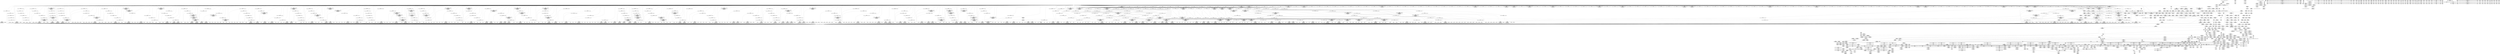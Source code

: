 digraph {
	CE0x56d4e80 [shape=record,shape=Mrecord,label="{CE0x56d4e80|80:_i64,_:_CRE_607,608_}"]
	CE0x5684fb0 [shape=record,shape=Mrecord,label="{CE0x5684fb0|72:_%struct.hlist_bl_node**,_80:_%struct.dentry*,_104:_%struct.inode*,_:_CRE_288,296_|*MultipleSource*|Function::apparmor_inode_getattr&Arg::dentry::|security/apparmor/lsm.c,369}"]
	CE0x56b8240 [shape=record,shape=Mrecord,label="{CE0x56b8240|0:_i16,_4:_i32,_8:_i16,_40:_%struct.super_block*,_72:_i32,_:_SCMRE_580,581_}"]
	CE0x56ea560 [shape=record,shape=Mrecord,label="{CE0x56ea560|80:_i64,_:_CRE_1370,1371_}"]
	CE0x5750400 [shape=record,shape=Mrecord,label="{CE0x5750400|i64_5|*Constant*|*SummSink*}"]
	CE0x56b8580 [shape=record,shape=Mrecord,label="{CE0x56b8580|0:_i16,_4:_i32,_8:_i16,_40:_%struct.super_block*,_72:_i32,_:_SCMRE_582,583_}"]
	CE0x5692a10 [shape=record,shape=Mrecord,label="{CE0x5692a10|_ret_i32_%call,_!dbg_!18573|security/apparmor/lsm.c,211|*SummSink*}"]
	CE0x574cea0 [shape=record,shape=Mrecord,label="{CE0x574cea0|aa_cred_profile:lor.rhs|*SummSource*}"]
	CE0x57a3d50 [shape=record,shape=Mrecord,label="{CE0x57a3d50|aa_cred_profile:tmp18|security/apparmor/include/context.h,100|*SummSink*}"]
	CE0x569c3e0 [shape=record,shape=Mrecord,label="{CE0x569c3e0|0:_i16,_4:_i32,_8:_i16,_40:_%struct.super_block*,_72:_i32,_:_SCMRE_80,88_|*MultipleSource*|Function::mediated_filesystem&Arg::inode::|security/apparmor/include/apparmor.h,117|*LoadInst*|security/apparmor/lsm.c,369}"]
	CE0x56c1ca0 [shape=record,shape=Mrecord,label="{CE0x56c1ca0|0:_i16,_4:_i32,_8:_i16,_40:_%struct.super_block*,_72:_i32,_:_SCMRE_866,867_}"]
	CE0x56d84c0 [shape=record,shape=Mrecord,label="{CE0x56d84c0|80:_i64,_:_CRE_1209,1210_}"]
	CE0x5664cb0 [shape=record,shape=Mrecord,label="{CE0x5664cb0|apparmor_inode_getattr:tmp8|security/apparmor/lsm.c,370}"]
	CE0x57505a0 [shape=record,shape=Mrecord,label="{CE0x57505a0|__aa_current_profile:tmp9|security/apparmor/include/context.h,138|*SummSource*}"]
	CE0x57200f0 [shape=record,shape=Mrecord,label="{CE0x57200f0|__aa_current_profile:cred|security/apparmor/include/context.h,138|*SummSink*}"]
	CE0x56d1f10 [shape=record,shape=Mrecord,label="{CE0x56d1f10|80:_i64,_:_CRE_562,563_}"]
	CE0x56c0470 [shape=record,shape=Mrecord,label="{CE0x56c0470|0:_i16,_4:_i32,_8:_i16,_40:_%struct.super_block*,_72:_i32,_:_SCMRE_808,816_|*MultipleSource*|Function::mediated_filesystem&Arg::inode::|security/apparmor/include/apparmor.h,117|*LoadInst*|security/apparmor/lsm.c,369}"]
	CE0x56609d0 [shape=record,shape=Mrecord,label="{CE0x56609d0|72:_%struct.hlist_bl_node**,_80:_%struct.dentry*,_104:_%struct.inode*,_:_CRE_154,155_}"]
	CE0x56f4710 [shape=record,shape=Mrecord,label="{CE0x56f4710|80:_i64,_:_CRE_1928,2056_|*MultipleSource*|security/apparmor/include/apparmor.h,117|*LoadInst*|security/apparmor/include/apparmor.h,117}"]
	CE0x5692b90 [shape=record,shape=Mrecord,label="{CE0x5692b90|i64*_getelementptr_inbounds_(_6_x_i64_,_6_x_i64_*___llvm_gcov_ctr85,_i64_0,_i64_5)|*Constant*}"]
	CE0x56e2ed0 [shape=record,shape=Mrecord,label="{CE0x56e2ed0|80:_i64,_:_CRE_1270,1271_}"]
	CE0x5757e00 [shape=record,shape=Mrecord,label="{CE0x5757e00|__aa_current_profile:tmp13|security/apparmor/include/context.h,138|*SummSink*}"]
	CE0x577bd10 [shape=record,shape=Mrecord,label="{CE0x577bd10|aa_cred_profile:tmp9|security/apparmor/include/context.h,100}"]
	CE0x565be30 [shape=record,shape=Mrecord,label="{CE0x565be30|i64_1|*Constant*|*SummSink*}"]
	CE0x56665f0 [shape=record,shape=Mrecord,label="{CE0x56665f0|72:_%struct.hlist_bl_node**,_80:_%struct.dentry*,_104:_%struct.inode*,_:_CRE_174,175_}"]
	CE0x574fd70 [shape=record,shape=Mrecord,label="{CE0x574fd70|get_current:tmp4|./arch/x86/include/asm/current.h,14}"]
	CE0x56cdea0 [shape=record,shape=Mrecord,label="{CE0x56cdea0|80:_i64,_:_CRE_426,427_}"]
	CE0x56d4b50 [shape=record,shape=Mrecord,label="{CE0x56d4b50|80:_i64,_:_CRE_604,605_}"]
	CE0x56a3280 [shape=record,shape=Mrecord,label="{CE0x56a3280|0:_i16,_4:_i32,_8:_i16,_40:_%struct.super_block*,_72:_i32,_:_SCMRE_179,180_}"]
	CE0x574b9c0 [shape=record,shape=Mrecord,label="{CE0x574b9c0|i64_4|*Constant*}"]
	CE0x5720c40 [shape=record,shape=Mrecord,label="{CE0x5720c40|aa_cred_profile:tmp13}"]
	CE0x566c580 [shape=record,shape=Mrecord,label="{CE0x566c580|apparmor_inode_getattr:if.then}"]
	CE0x56e2210 [shape=record,shape=Mrecord,label="{CE0x56e2210|80:_i64,_:_CRE_1258,1259_}"]
	CE0x567fc60 [shape=record,shape=Mrecord,label="{CE0x567fc60|72:_%struct.hlist_bl_node**,_80:_%struct.dentry*,_104:_%struct.inode*,_:_CRE_190,191_}"]
	CE0x56c5fd0 [shape=record,shape=Mrecord,label="{CE0x56c5fd0|0:_i16,_4:_i32,_8:_i16,_40:_%struct.super_block*,_72:_i32,_:_SCMRE_908,909_}"]
	CE0x568bcd0 [shape=record,shape=Mrecord,label="{CE0x568bcd0|mediated_filesystem:and|security/apparmor/include/apparmor.h,117}"]
	CE0x56d2080 [shape=record,shape=Mrecord,label="{CE0x56d2080|80:_i64,_:_CRE_563,564_}"]
	CE0x57160f0 [shape=record,shape=Mrecord,label="{CE0x57160f0|common_perm_mnt_dentry:d_inode3|security/apparmor/lsm.c,208|*SummSink*}"]
	"CONST[source:0(mediator),value:0(static)][purpose:{operation}][SrcIdx:5]"
	CE0x5700c00 [shape=record,shape=Mrecord,label="{CE0x5700c00|aa_cred_profile:do.end10}"]
	CE0x5688080 [shape=record,shape=Mrecord,label="{CE0x5688080|GLOBAL:__llvm_gcov_ctr85|Global_var:__llvm_gcov_ctr85}"]
	CE0x5688610 [shape=record,shape=Mrecord,label="{CE0x5688610|apparmor_inode_getattr:call1|security/apparmor/lsm.c,372|*SummSource*}"]
	CE0x56d7d00 [shape=record,shape=Mrecord,label="{CE0x56d7d00|80:_i64,_:_CRE_736,880_|*MultipleSource*|security/apparmor/include/apparmor.h,117|*LoadInst*|security/apparmor/include/apparmor.h,117}"]
	CE0x567e0d0 [shape=record,shape=Mrecord,label="{CE0x567e0d0|i32_1|*Constant*|*SummSource*}"]
	CE0x56b5910 [shape=record,shape=Mrecord,label="{CE0x56b5910|0:_i16,_4:_i32,_8:_i16,_40:_%struct.super_block*,_72:_i32,_:_SCMRE_554,555_}"]
	CE0x57970a0 [shape=record,shape=Mrecord,label="{CE0x57970a0|aa_cred_profile:tmp12|security/apparmor/include/context.h,100|*SummSource*}"]
	CE0x56ea450 [shape=record,shape=Mrecord,label="{CE0x56ea450|80:_i64,_:_CRE_1369,1370_}"]
	CE0x577ab90 [shape=record,shape=Mrecord,label="{CE0x577ab90|aa_cred_profile:tmp6|security/apparmor/include/context.h,100|*SummSource*}"]
	CE0x5758010 [shape=record,shape=Mrecord,label="{CE0x5758010|__aa_current_profile:tmp14|security/apparmor/include/context.h,138}"]
	CE0x5680830 [shape=record,shape=Mrecord,label="{CE0x5680830|72:_%struct.hlist_bl_node**,_80:_%struct.dentry*,_104:_%struct.inode*,_:_CRE_197,198_}"]
	CE0x56e1aa0 [shape=record,shape=Mrecord,label="{CE0x56e1aa0|80:_i64,_:_CRE_1251,1252_}"]
	CE0x56bd8d0 [shape=record,shape=Mrecord,label="{CE0x56bd8d0|0:_i16,_4:_i32,_8:_i16,_40:_%struct.super_block*,_72:_i32,_:_SCMRE_672,680_|*MultipleSource*|Function::mediated_filesystem&Arg::inode::|security/apparmor/include/apparmor.h,117|*LoadInst*|security/apparmor/lsm.c,369}"]
	CE0x5752670 [shape=record,shape=Mrecord,label="{CE0x5752670|_call_void_asm_sideeffect_1:_09ud2_0A.pushsection___bug_table,_22a_22_0A2:_09.long_1b_-_2b,_$_0:c_-_2b_0A_09.word_$_1:c_,_0_0A_09.org_2b+$_2:c_0A.popsection_,_i,i,i,_dirflag_,_fpsr_,_flags_(i8*_getelementptr_inbounds_(_36_x_i8_,_36_x_i8_*_.str12,_i32_0,_i32_0),_i32_100,_i64_12)_#2,_!dbg_!18582,_!srcloc_!18585|security/apparmor/include/context.h,100|*SummSink*}"]
	CE0x56ace40 [shape=record,shape=Mrecord,label="{CE0x56ace40|0:_i16,_4:_i32,_8:_i16,_40:_%struct.super_block*,_72:_i32,_:_SCMRE_305,306_}"]
	CE0x57501c0 [shape=record,shape=Mrecord,label="{CE0x57501c0|COLLAPSED:_GCMRE___llvm_gcov_ctr112_internal_global_2_x_i64_zeroinitializer:_elem_0:default:}"]
	CE0x56afb80 [shape=record,shape=Mrecord,label="{CE0x56afb80|0:_i16,_4:_i32,_8:_i16,_40:_%struct.super_block*,_72:_i32,_:_SCMRE_424,432_|*MultipleSource*|Function::mediated_filesystem&Arg::inode::|security/apparmor/include/apparmor.h,117|*LoadInst*|security/apparmor/lsm.c,369}"]
	CE0x56ad800 [shape=record,shape=Mrecord,label="{CE0x56ad800|0:_i16,_4:_i32,_8:_i16,_40:_%struct.super_block*,_72:_i32,_:_SCMRE_311,312_}"]
	CE0x565f5b0 [shape=record,shape=Mrecord,label="{CE0x565f5b0|apparmor_inode_getattr:tmp5|security/apparmor/lsm.c,369|*SummSource*}"]
	CE0x5664dc0 [shape=record,shape=Mrecord,label="{CE0x5664dc0|apparmor_inode_getattr:tmp8|security/apparmor/lsm.c,370|*SummSource*}"]
	CE0x56dfac0 [shape=record,shape=Mrecord,label="{CE0x56dfac0|80:_i64,_:_CRE_1221,1222_}"]
	CE0x56cd620 [shape=record,shape=Mrecord,label="{CE0x56cd620|80:_i64,_:_CRE_418,419_}"]
	CE0x5661d00 [shape=record,shape=Mrecord,label="{CE0x5661d00|i64*_getelementptr_inbounds_(_2_x_i64_,_2_x_i64_*___llvm_gcov_ctr83,_i64_0,_i64_0)|*Constant*}"]
	CE0x567c590 [shape=record,shape=Mrecord,label="{CE0x567c590|__aa_current_profile:call3|security/apparmor/include/context.h,138|*SummSource*}"]
	CE0x56e0560 [shape=record,shape=Mrecord,label="{CE0x56e0560|80:_i64,_:_CRE_1231,1232_}"]
	CE0x56a45c0 [shape=record,shape=Mrecord,label="{CE0x56a45c0|0:_i16,_4:_i32,_8:_i16,_40:_%struct.super_block*,_72:_i32,_:_SCMRE_193,194_}"]
	CE0x5694d90 [shape=record,shape=Mrecord,label="{CE0x5694d90|_ret_%struct.aa_profile*_%tmp34,_!dbg_!18602|security/apparmor/include/context.h,101|*SummSource*}"]
	CE0x56f63e0 [shape=record,shape=Mrecord,label="{CE0x56f63e0|common_perm_mnt_dentry:mnt1|security/apparmor/lsm.c,206|*SummSink*}"]
	CE0x566c0b0 [shape=record,shape=Mrecord,label="{CE0x566c0b0|apparmor_inode_getattr:dentry|Function::apparmor_inode_getattr&Arg::dentry::|*SummSource*}"]
	CE0x5665f30 [shape=record,shape=Mrecord,label="{CE0x5665f30|72:_%struct.hlist_bl_node**,_80:_%struct.dentry*,_104:_%struct.inode*,_:_CRE_170,171_}"]
	CE0x56b7200 [shape=record,shape=Mrecord,label="{CE0x56b7200|0:_i16,_4:_i32,_8:_i16,_40:_%struct.super_block*,_72:_i32,_:_SCMRE_570,571_}"]
	CE0x572a4c0 [shape=record,shape=Mrecord,label="{CE0x572a4c0|common_perm:tmp4|security/apparmor/lsm.c,169}"]
	CE0x56c79d0 [shape=record,shape=Mrecord,label="{CE0x56c79d0|0:_i16,_4:_i32,_8:_i16,_40:_%struct.super_block*,_72:_i32,_:_SCMRE_924,925_}"]
	CE0x56f1bb0 [shape=record,shape=Mrecord,label="{CE0x56f1bb0|80:_i64,_:_CRE_1768,1776_|*MultipleSource*|security/apparmor/include/apparmor.h,117|*LoadInst*|security/apparmor/include/apparmor.h,117}"]
	CE0x56e9680 [shape=record,shape=Mrecord,label="{CE0x56e9680|80:_i64,_:_CRE_1356,1357_}"]
	CE0x56ee340 [shape=record,shape=Mrecord,label="{CE0x56ee340|80:_i64,_:_CRE_1650,1651_}"]
	CE0x56e0bc0 [shape=record,shape=Mrecord,label="{CE0x56e0bc0|80:_i64,_:_CRE_1237,1238_}"]
	CE0x57276c0 [shape=record,shape=Mrecord,label="{CE0x57276c0|_ret_i32_%call17,_!dbg_!18618|security/apparmor/file.c,307|*SummSource*}"]
	CE0x570d320 [shape=record,shape=Mrecord,label="{CE0x570d320|i64_4|*Constant*|*SummSource*}"]
	CE0x5664f70 [shape=record,shape=Mrecord,label="{CE0x5664f70|apparmor_inode_getattr:tmp8|security/apparmor/lsm.c,370|*SummSink*}"]
	CE0x5757970 [shape=record,shape=Mrecord,label="{CE0x5757970|__aa_current_profile:tmp16|security/apparmor/include/context.h,138|*SummSource*}"]
	CE0x56e0890 [shape=record,shape=Mrecord,label="{CE0x56e0890|80:_i64,_:_CRE_1234,1235_}"]
	CE0x566b380 [shape=record,shape=Mrecord,label="{CE0x566b380|72:_%struct.hlist_bl_node**,_80:_%struct.dentry*,_104:_%struct.inode*,_:_CRE_149,150_}"]
	CE0x57166c0 [shape=record,shape=Mrecord,label="{CE0x57166c0|common_perm_mnt_dentry:tmp7|*LoadInst*|security/apparmor/lsm.c,208|*SummSink*}"]
	CE0x56e4330 [shape=record,shape=Mrecord,label="{CE0x56e4330|80:_i64,_:_CRE_1307,1308_}"]
	CE0x56ebfb0 [shape=record,shape=Mrecord,label="{CE0x56ebfb0|80:_i64,_:_CRE_1617,1618_}"]
	CE0x56df9b0 [shape=record,shape=Mrecord,label="{CE0x56df9b0|80:_i64,_:_CRE_1220,1221_}"]
	CE0x569d0f0 [shape=record,shape=Mrecord,label="{CE0x569d0f0|0:_i16,_4:_i32,_8:_i16,_40:_%struct.super_block*,_72:_i32,_:_SCMRE_24,32_|*MultipleSource*|Function::mediated_filesystem&Arg::inode::|security/apparmor/include/apparmor.h,117|*LoadInst*|security/apparmor/lsm.c,369}"]
	CE0x57551b0 [shape=record,shape=Mrecord,label="{CE0x57551b0|i64*_getelementptr_inbounds_(_11_x_i64_,_11_x_i64_*___llvm_gcov_ctr58,_i64_0,_i64_6)|*Constant*}"]
	CE0x5764140 [shape=record,shape=Mrecord,label="{CE0x5764140|get_current:tmp2|*SummSink*}"]
	CE0x56b30b0 [shape=record,shape=Mrecord,label="{CE0x56b30b0|80:_i64,_:_CRE_1320,1321_}"]
	CE0x56ee780 [shape=record,shape=Mrecord,label="{CE0x56ee780|80:_i64,_:_CRE_1654,1655_}"]
	CE0x5698100 [shape=record,shape=Mrecord,label="{CE0x5698100|__aa_current_profile:land.lhs.true|*SummSink*}"]
	CE0x56ed240 [shape=record,shape=Mrecord,label="{CE0x56ed240|80:_i64,_:_CRE_1634,1635_}"]
	CE0x571cf50 [shape=record,shape=Mrecord,label="{CE0x571cf50|__aa_current_profile:tmp21|security/apparmor/include/context.h,138|*SummSource*}"]
	CE0x5721660 [shape=record,shape=Mrecord,label="{CE0x5721660|common_perm:tmp4|security/apparmor/lsm.c,169|*SummSink*}"]
	CE0x57639b0 [shape=record,shape=Mrecord,label="{CE0x57639b0|i64_1|*Constant*}"]
	CE0x57a3ce0 [shape=record,shape=Mrecord,label="{CE0x57a3ce0|aa_cred_profile:tmp18|security/apparmor/include/context.h,100|*SummSource*}"]
	CE0x56b6d20 [shape=record,shape=Mrecord,label="{CE0x56b6d20|0:_i16,_4:_i32,_8:_i16,_40:_%struct.super_block*,_72:_i32,_:_SCMRE_567,568_}"]
	CE0x57008a0 [shape=record,shape=Mrecord,label="{CE0x57008a0|aa_cred_profile:tmp2|*SummSource*}"]
	CE0x5721cf0 [shape=record,shape=Mrecord,label="{CE0x5721cf0|common_perm:tmp5|security/apparmor/lsm.c,169|*SummSink*}"]
	CE0x56ecf10 [shape=record,shape=Mrecord,label="{CE0x56ecf10|80:_i64,_:_CRE_1631,1632_}"]
	CE0x56f81f0 [shape=record,shape=Mrecord,label="{CE0x56f81f0|common_perm_mnt_dentry:uid|security/apparmor/lsm.c,207|*SummSink*}"]
	CE0x56855b0 [shape=record,shape=Mrecord,label="{CE0x56855b0|72:_%struct.hlist_bl_node**,_80:_%struct.dentry*,_104:_%struct.inode*,_:_CRE_307,308_}"]
	CE0x56d3e90 [shape=record,shape=Mrecord,label="{CE0x56d3e90|80:_i64,_:_CRE_592,593_}"]
	CE0x5724160 [shape=record,shape=Mrecord,label="{CE0x5724160|common_perm_mnt_dentry:call|security/apparmor/lsm.c,211|*SummSink*}"]
	CE0x56d2620 [shape=record,shape=Mrecord,label="{CE0x56d2620|80:_i64,_:_CRE_569,570_}"]
	CE0x568aab0 [shape=record,shape=Mrecord,label="{CE0x568aab0|i64*_getelementptr_inbounds_(_6_x_i64_,_6_x_i64_*___llvm_gcov_ctr85,_i64_0,_i64_4)|*Constant*|*SummSink*}"]
	CE0x56c93c0 [shape=record,shape=Mrecord,label="{CE0x56c93c0|0:_i16,_4:_i32,_8:_i16,_40:_%struct.super_block*,_72:_i32,_:_SCMRE_960,968_|*MultipleSource*|Function::mediated_filesystem&Arg::inode::|security/apparmor/include/apparmor.h,117|*LoadInst*|security/apparmor/lsm.c,369}"]
	CE0x56baae0 [shape=record,shape=Mrecord,label="{CE0x56baae0|0:_i16,_4:_i32,_8:_i16,_40:_%struct.super_block*,_72:_i32,_:_SCMRE_605,606_}"]
	CE0x56870c0 [shape=record,shape=Mrecord,label="{CE0x56870c0|72:_%struct.hlist_bl_node**,_80:_%struct.dentry*,_104:_%struct.inode*,_:_CRE_319,320_}"]
	CE0x56c3250 [shape=record,shape=Mrecord,label="{CE0x56c3250|0:_i16,_4:_i32,_8:_i16,_40:_%struct.super_block*,_72:_i32,_:_SCMRE_880,881_}"]
	CE0x5686070 [shape=record,shape=Mrecord,label="{CE0x5686070|72:_%struct.hlist_bl_node**,_80:_%struct.dentry*,_104:_%struct.inode*,_:_CRE_309,310_}"]
	CE0x56a20a0 [shape=record,shape=Mrecord,label="{CE0x56a20a0|0:_i16,_4:_i32,_8:_i16,_40:_%struct.super_block*,_72:_i32,_:_SCMRE_166,167_}"]
	CE0x56b34f0 [shape=record,shape=Mrecord,label="{CE0x56b34f0|80:_i64,_:_CRE_1324,1325_}"]
	CE0x57978f0 [shape=record,shape=Mrecord,label="{CE0x57978f0|aa_cred_profile:tobool1|security/apparmor/include/context.h,100|*SummSource*}"]
	CE0x56cca70 [shape=record,shape=Mrecord,label="{CE0x56cca70|80:_i64,_:_CRE_407,408_}"]
	CE0x577f320 [shape=record,shape=Mrecord,label="{CE0x577f320|aa_cred_profile:tmp22|security/apparmor/include/context.h,100|*SummSink*}"]
	CE0x5764990 [shape=record,shape=Mrecord,label="{CE0x5764990|aa_cred_profile:tmp3|*SummSource*}"]
	CE0x5697ce0 [shape=record,shape=Mrecord,label="{CE0x5697ce0|GLOBAL:__aa_current_profile|*Constant*|*SummSource*}"]
	CE0x56e43e0 [shape=record,shape=Mrecord,label="{CE0x56e43e0|80:_i64,_:_CRE_1308,1309_}"]
	CE0x56ef330 [shape=record,shape=Mrecord,label="{CE0x56ef330|80:_i64,_:_CRE_1665,1666_}"]
	CE0x575c320 [shape=record,shape=Mrecord,label="{CE0x575c320|aa_cred_profile:tmp32|security/apparmor/include/context.h,101|*SummSink*}"]
	CE0x5654820 [shape=record,shape=Mrecord,label="{CE0x5654820|72:_%struct.hlist_bl_node**,_80:_%struct.dentry*,_104:_%struct.inode*,_:_CRE_91,92_}"]
	CE0x56921e0 [shape=record,shape=Mrecord,label="{CE0x56921e0|i32_128|*Constant*|*SummSource*}"]
	"CONST[source:1(input),value:2(dynamic)][purpose:{object}][SrcIdx:3]"
	CE0x566b460 [shape=record,shape=Mrecord,label="{CE0x566b460|72:_%struct.hlist_bl_node**,_80:_%struct.dentry*,_104:_%struct.inode*,_:_CRE_150,151_}"]
	CE0x56923a0 [shape=record,shape=Mrecord,label="{CE0x56923a0|_ret_i32_%call,_!dbg_!18573|security/apparmor/lsm.c,211}"]
	CE0x56e8f10 [shape=record,shape=Mrecord,label="{CE0x56e8f10|80:_i64,_:_CRE_1349,1350_}"]
	CE0x56b9280 [shape=record,shape=Mrecord,label="{CE0x56b9280|0:_i16,_4:_i32,_8:_i16,_40:_%struct.super_block*,_72:_i32,_:_SCMRE_590,591_}"]
	CE0x5754520 [shape=record,shape=Mrecord,label="{CE0x5754520|%struct.task_struct*_(%struct.task_struct**)*_asm_movq_%gs:$_1:P_,$0_,_r,im,_dirflag_,_fpsr_,_flags_|*SummSource*}"]
	CE0x57085f0 [shape=record,shape=Mrecord,label="{CE0x57085f0|common_perm_mnt_dentry:tmp1|*SummSource*}"]
	CE0x574de00 [shape=record,shape=Mrecord,label="{CE0x574de00|__aa_current_profile:tmp8|security/apparmor/include/context.h,138|*SummSink*}"]
	CE0x56f0ba0 [shape=record,shape=Mrecord,label="{CE0x56f0ba0|80:_i64,_:_CRE_1688,1696_|*MultipleSource*|security/apparmor/include/apparmor.h,117|*LoadInst*|security/apparmor/include/apparmor.h,117}"]
	CE0x56873b0 [shape=record,shape=Mrecord,label="{CE0x56873b0|apparmor_inode_getattr:call|security/apparmor/lsm.c,369}"]
	CE0x568f270 [shape=record,shape=Mrecord,label="{CE0x568f270|apparmor_inode_getattr:tmp12|security/apparmor/lsm.c,374|*SummSource*}"]
	CE0x5726e30 [shape=record,shape=Mrecord,label="{CE0x5726e30|aa_path_perm:request|Function::aa_path_perm&Arg::request::|*SummSink*}"]
	CE0x5708410 [shape=record,shape=Mrecord,label="{CE0x5708410|__aa_current_profile:bb|*SummSource*}"]
	CE0x5778600 [shape=record,shape=Mrecord,label="{CE0x5778600|aa_cred_profile:tmp5|security/apparmor/include/context.h,99}"]
	CE0x5682b40 [shape=record,shape=Mrecord,label="{CE0x5682b40|72:_%struct.hlist_bl_node**,_80:_%struct.dentry*,_104:_%struct.inode*,_:_CRE_213,214_}"]
	CE0x56752b0 [shape=record,shape=Mrecord,label="{CE0x56752b0|_ret_i32_%retval.0,_!dbg_!18570|security/apparmor/lsm.c,374|*SummSource*}"]
	CE0x5703950 [shape=record,shape=Mrecord,label="{CE0x5703950|i32_11|*Constant*}"]
	CE0x56c4910 [shape=record,shape=Mrecord,label="{CE0x56c4910|0:_i16,_4:_i32,_8:_i16,_40:_%struct.super_block*,_72:_i32,_:_SCMRE_894,895_}"]
	CE0x56779f0 [shape=record,shape=Mrecord,label="{CE0x56779f0|_call_void_mcount()_#2}"]
	CE0x56cff90 [shape=record,shape=Mrecord,label="{CE0x56cff90|80:_i64,_:_CRE_457,458_}"]
	CE0x56db590 [shape=record,shape=Mrecord,label="{CE0x56db590|80:_i64,_:_CRE_176,184_|*MultipleSource*|security/apparmor/include/apparmor.h,117|*LoadInst*|security/apparmor/include/apparmor.h,117}"]
	CE0x56a1700 [shape=record,shape=Mrecord,label="{CE0x56a1700|0:_i16,_4:_i32,_8:_i16,_40:_%struct.super_block*,_72:_i32,_:_SCMRE_159,160_}"]
	CE0x56c7830 [shape=record,shape=Mrecord,label="{CE0x56c7830|0:_i16,_4:_i32,_8:_i16,_40:_%struct.super_block*,_72:_i32,_:_SCMRE_923,924_}"]
	CE0x56d2400 [shape=record,shape=Mrecord,label="{CE0x56d2400|80:_i64,_:_CRE_567,568_}"]
	CE0x570deb0 [shape=record,shape=Mrecord,label="{CE0x570deb0|common_perm:mask|Function::common_perm&Arg::mask::|*SummSink*}"]
	CE0x5726950 [shape=record,shape=Mrecord,label="{CE0x5726950|aa_path_perm:flags|Function::aa_path_perm&Arg::flags::|*SummSink*}"]
	CE0x56cb170 [shape=record,shape=Mrecord,label="{CE0x56cb170|i32_10|*Constant*}"]
	CE0x5671510 [shape=record,shape=Mrecord,label="{CE0x5671510|__aa_current_profile:if.then}"]
	CE0x56f90b0 [shape=record,shape=Mrecord,label="{CE0x56f90b0|common_perm:if.then}"]
	CE0x5781410 [shape=record,shape=Mrecord,label="{CE0x5781410|i64*_getelementptr_inbounds_(_16_x_i64_,_16_x_i64_*___llvm_gcov_ctr46,_i64_0,_i64_13)|*Constant*|*SummSink*}"]
	CE0x577dbd0 [shape=record,shape=Mrecord,label="{CE0x577dbd0|void_(i8*,_i32,_i64)*_asm_sideeffect_1:_09ud2_0A.pushsection___bug_table,_22a_22_0A2:_09.long_1b_-_2b,_$_0:c_-_2b_0A_09.word_$_1:c_,_0_0A_09.org_2b+$_2:c_0A.popsection_,_i,i,i,_dirflag_,_fpsr_,_flags_}"]
	CE0x56ff6b0 [shape=record,shape=Mrecord,label="{CE0x56ff6b0|aa_cred_profile:tmp16|security/apparmor/include/context.h,100|*SummSource*}"]
	CE0x56d3500 [shape=record,shape=Mrecord,label="{CE0x56d3500|80:_i64,_:_CRE_583,584_}"]
	CE0x570e410 [shape=record,shape=Mrecord,label="{CE0x570e410|common_perm:entry|*SummSink*}"]
	CE0x5696db0 [shape=record,shape=Mrecord,label="{CE0x5696db0|common_perm_mnt_dentry:tmp5|security/apparmor/lsm.c,207}"]
	CE0x5707870 [shape=record,shape=Mrecord,label="{CE0x5707870|common_perm_mnt_dentry:bb}"]
	CE0x565db70 [shape=record,shape=Mrecord,label="{CE0x565db70|apparmor_inode_getattr:if.end|*SummSource*}"]
	CE0x56838c0 [shape=record,shape=Mrecord,label="{CE0x56838c0|72:_%struct.hlist_bl_node**,_80:_%struct.dentry*,_104:_%struct.inode*,_:_CRE_221,222_}"]
	CE0x5764060 [shape=record,shape=Mrecord,label="{CE0x5764060|get_current:tmp2}"]
	CE0x567d1e0 [shape=record,shape=Mrecord,label="{CE0x567d1e0|COLLAPSED:_GCMRE___llvm_gcov_ctr55_internal_global_2_x_i64_zeroinitializer:_elem_0:default:}"]
	CE0x57826c0 [shape=record,shape=Mrecord,label="{CE0x57826c0|aa_cred_profile:tmp24|security/apparmor/include/context.h,100|*SummSource*}"]
	CE0x574eb90 [shape=record,shape=Mrecord,label="{CE0x574eb90|__aa_current_profile:tmp7|security/apparmor/include/context.h,138|*SummSource*}"]
	CE0x56b2850 [shape=record,shape=Mrecord,label="{CE0x56b2850|0:_i16,_4:_i32,_8:_i16,_40:_%struct.super_block*,_72:_i32,_:_SCMRE_496,500_|*MultipleSource*|Function::mediated_filesystem&Arg::inode::|security/apparmor/include/apparmor.h,117|*LoadInst*|security/apparmor/lsm.c,369}"]
	CE0x5726d00 [shape=record,shape=Mrecord,label="{CE0x5726d00|aa_path_perm:request|Function::aa_path_perm&Arg::request::|*SummSource*}"]
	CE0x575d250 [shape=record,shape=Mrecord,label="{CE0x575d250|aa_cred_profile:tmp34|security/apparmor/include/context.h,101}"]
	CE0x56678d0 [shape=record,shape=Mrecord,label="{CE0x56678d0|i32_5|*Constant*|*SummSource*}"]
	CE0x56c8530 [shape=record,shape=Mrecord,label="{CE0x56c8530|0:_i16,_4:_i32,_8:_i16,_40:_%struct.super_block*,_72:_i32,_:_SCMRE_931,932_}"]
	CE0x57804e0 [shape=record,shape=Mrecord,label="{CE0x57804e0|aa_cred_profile:tmp26|security/apparmor/include/context.h,100|*SummSource*}"]
	CE0x5679960 [shape=record,shape=Mrecord,label="{CE0x5679960|i32_138|*Constant*|*SummSource*}"]
	CE0x5700910 [shape=record,shape=Mrecord,label="{CE0x5700910|aa_cred_profile:tmp2|*SummSink*}"]
	CE0x5722590 [shape=record,shape=Mrecord,label="{CE0x5722590|i64*_getelementptr_inbounds_(_5_x_i64_,_5_x_i64_*___llvm_gcov_ctr57,_i64_0,_i64_3)|*Constant*|*SummSource*}"]
	CE0x56f7990 [shape=record,shape=Mrecord,label="{CE0x56f7990|common_perm_mnt_dentry:uid|security/apparmor/lsm.c,207}"]
	CE0x56a1de0 [shape=record,shape=Mrecord,label="{CE0x56a1de0|0:_i16,_4:_i32,_8:_i16,_40:_%struct.super_block*,_72:_i32,_:_SCMRE_164,165_}"]
	CE0x574d220 [shape=record,shape=Mrecord,label="{CE0x574d220|GLOBAL:current_task|Global_var:current_task}"]
	CE0x567f090 [shape=record,shape=Mrecord,label="{CE0x567f090|72:_%struct.hlist_bl_node**,_80:_%struct.dentry*,_104:_%struct.inode*,_:_CRE_183,184_}"]
	CE0x56a7820 [shape=record,shape=Mrecord,label="{CE0x56a7820|0:_i16,_4:_i32,_8:_i16,_40:_%struct.super_block*,_72:_i32,_:_SCMRE_252,253_}"]
	CE0x568d920 [shape=record,shape=Mrecord,label="{CE0x568d920|GLOBAL:mediated_filesystem|*Constant*|*SummSource*}"]
	CE0x569dd20 [shape=record,shape=Mrecord,label="{CE0x569dd20|0:_i16,_4:_i32,_8:_i16,_40:_%struct.super_block*,_72:_i32,_:_SCMRE_64,72_|*MultipleSource*|Function::mediated_filesystem&Arg::inode::|security/apparmor/include/apparmor.h,117|*LoadInst*|security/apparmor/lsm.c,369}"]
	CE0x56ad320 [shape=record,shape=Mrecord,label="{CE0x56ad320|0:_i16,_4:_i32,_8:_i16,_40:_%struct.super_block*,_72:_i32,_:_SCMRE_308,309_}"]
	CE0x574fc10 [shape=record,shape=Mrecord,label="{CE0x574fc10|_call_void_mcount()_#2|*SummSource*}"]
	CE0x566a060 [shape=record,shape=Mrecord,label="{CE0x566a060|_ret_%struct.aa_profile*_%call4,_!dbg_!18586|security/apparmor/include/context.h,138|*SummSource*}"]
	CE0x569a230 [shape=record,shape=Mrecord,label="{CE0x569a230|common_perm_mnt_dentry:tmp3}"]
	CE0x571a280 [shape=record,shape=Mrecord,label="{CE0x571a280|i32_0|*Constant*}"]
	CE0x5790d10 [shape=record,shape=Mrecord,label="{CE0x5790d10|aa_cred_profile:tmp8|security/apparmor/include/context.h,100|*SummSource*}"]
	CE0x5685240 [shape=record,shape=Mrecord,label="{CE0x5685240|72:_%struct.hlist_bl_node**,_80:_%struct.dentry*,_104:_%struct.inode*,_:_CRE_296,304_|*MultipleSource*|Function::apparmor_inode_getattr&Arg::dentry::|security/apparmor/lsm.c,369}"]
	CE0x5780a80 [shape=record,shape=Mrecord,label="{CE0x5780a80|aa_cred_profile:tmp27|security/apparmor/include/context.h,100|*SummSource*}"]
	CE0x56c9700 [shape=record,shape=Mrecord,label="{CE0x56c9700|0:_i16,_4:_i32,_8:_i16,_40:_%struct.super_block*,_72:_i32,_:_SCMRE_968,976_|*MultipleSource*|Function::mediated_filesystem&Arg::inode::|security/apparmor/include/apparmor.h,117|*LoadInst*|security/apparmor/lsm.c,369}"]
	CE0x5729eb0 [shape=record,shape=Mrecord,label="{CE0x5729eb0|aa_cred_profile:lor.rhs}"]
	CE0x56f8b10 [shape=record,shape=Mrecord,label="{CE0x56f8b10|common_perm_mnt_dentry:tmp5|security/apparmor/lsm.c,207|*SummSource*}"]
	CE0x56b4ba0 [shape=record,shape=Mrecord,label="{CE0x56b4ba0|0:_i16,_4:_i32,_8:_i16,_40:_%struct.super_block*,_72:_i32,_:_SCMRE_536,540_|*MultipleSource*|Function::mediated_filesystem&Arg::inode::|security/apparmor/include/apparmor.h,117|*LoadInst*|security/apparmor/lsm.c,369}"]
	CE0x5780860 [shape=record,shape=Mrecord,label="{CE0x5780860|aa_cred_profile:tmp27|security/apparmor/include/context.h,100}"]
	"CONST[source:0(mediator),value:0(static)][purpose:{operation}][SnkIdx:0]"
	CE0x56634b0 [shape=record,shape=Mrecord,label="{CE0x56634b0|apparmor_inode_getattr:if.then|*SummSink*}"]
	CE0x56b12b0 [shape=record,shape=Mrecord,label="{CE0x56b12b0|0:_i16,_4:_i32,_8:_i16,_40:_%struct.super_block*,_72:_i32,_:_SCMRE_475,476_}"]
	CE0x56ca960 [shape=record,shape=Mrecord,label="{CE0x56ca960|0:_i16,_4:_i32,_8:_i16,_40:_%struct.super_block*,_72:_i32,_:_SCMRE_988,992_|*MultipleSource*|Function::mediated_filesystem&Arg::inode::|security/apparmor/include/apparmor.h,117|*LoadInst*|security/apparmor/lsm.c,369}"]
	CE0x565aac0 [shape=record,shape=Mrecord,label="{CE0x565aac0|apparmor_inode_getattr:tmp4|security/apparmor/lsm.c,369|*SummSink*}"]
	CE0x5796590 [shape=record,shape=Mrecord,label="{CE0x5796590|aa_cred_profile:do.end8|*SummSource*}"]
	CE0x568e890 [shape=record,shape=Mrecord,label="{CE0x568e890|i64_2|*Constant*}"]
	CE0x568e100 [shape=record,shape=Mrecord,label="{CE0x568e100|mediated_filesystem:inode|Function::mediated_filesystem&Arg::inode::|*SummSource*}"]
	CE0x56dbd50 [shape=record,shape=Mrecord,label="{CE0x56dbd50|80:_i64,_:_CRE_208,216_|*MultipleSource*|security/apparmor/include/apparmor.h,117|*LoadInst*|security/apparmor/include/apparmor.h,117}"]
	CE0x574f960 [shape=record,shape=Mrecord,label="{CE0x574f960|__aa_current_profile:tmp2|*SummSink*}"]
	CE0x60f0c10 [shape=record,shape=Mrecord,label="{CE0x60f0c10|72:_%struct.hlist_bl_node**,_80:_%struct.dentry*,_104:_%struct.inode*,_:_CRE_8,12_|*MultipleSource*|Function::apparmor_inode_getattr&Arg::dentry::|security/apparmor/lsm.c,369}"]
	CE0x56dfce0 [shape=record,shape=Mrecord,label="{CE0x56dfce0|80:_i64,_:_CRE_1223,1224_}"]
	CE0x57a3750 [shape=record,shape=Mrecord,label="{CE0x57a3750|i64*_getelementptr_inbounds_(_16_x_i64_,_16_x_i64_*___llvm_gcov_ctr46,_i64_0,_i64_7)|*Constant*|*SummSink*}"]
	CE0x5686340 [shape=record,shape=Mrecord,label="{CE0x5686340|72:_%struct.hlist_bl_node**,_80:_%struct.dentry*,_104:_%struct.inode*,_:_CRE_311,312_}"]
	CE0x56f0870 [shape=record,shape=Mrecord,label="{CE0x56f0870|80:_i64,_:_CRE_1685,1686_}"]
	CE0x56bec40 [shape=record,shape=Mrecord,label="{CE0x56bec40|0:_i16,_4:_i32,_8:_i16,_40:_%struct.super_block*,_72:_i32,_:_SCMRE_728,736_|*MultipleSource*|Function::mediated_filesystem&Arg::inode::|security/apparmor/include/apparmor.h,117|*LoadInst*|security/apparmor/lsm.c,369}"]
	CE0x57289f0 [shape=record,shape=Mrecord,label="{CE0x57289f0|aa_cred_profile:tmp}"]
	CE0x568fa00 [shape=record,shape=Mrecord,label="{CE0x568fa00|common_perm:tmp}"]
	CE0x5680ef0 [shape=record,shape=Mrecord,label="{CE0x5680ef0|72:_%struct.hlist_bl_node**,_80:_%struct.dentry*,_104:_%struct.inode*,_:_CRE_201,202_}"]
	CE0x570cc60 [shape=record,shape=Mrecord,label="{CE0x570cc60|i64_-2147483648|*Constant*|*SummSource*}"]
	CE0x5671ff0 [shape=record,shape=Mrecord,label="{CE0x5671ff0|__aa_current_profile:do.body|*SummSink*}"]
	CE0x56adce0 [shape=record,shape=Mrecord,label="{CE0x56adce0|0:_i16,_4:_i32,_8:_i16,_40:_%struct.super_block*,_72:_i32,_:_SCMRE_328,336_|*MultipleSource*|Function::mediated_filesystem&Arg::inode::|security/apparmor/include/apparmor.h,117|*LoadInst*|security/apparmor/lsm.c,369}"]
	CE0x56c3730 [shape=record,shape=Mrecord,label="{CE0x56c3730|0:_i16,_4:_i32,_8:_i16,_40:_%struct.super_block*,_72:_i32,_:_SCMRE_883,884_}"]
	CE0x5700a00 [shape=record,shape=Mrecord,label="{CE0x5700a00|aa_cred_profile:tmp3}"]
	CE0x5675570 [shape=record,shape=Mrecord,label="{CE0x5675570|i64*_getelementptr_inbounds_(_2_x_i64_,_2_x_i64_*___llvm_gcov_ctr55,_i64_0,_i64_0)|*Constant*|*SummSource*}"]
	CE0x56e1dd0 [shape=record,shape=Mrecord,label="{CE0x56e1dd0|80:_i64,_:_CRE_1254,1255_}"]
	CE0x56a4720 [shape=record,shape=Mrecord,label="{CE0x56a4720|0:_i16,_4:_i32,_8:_i16,_40:_%struct.super_block*,_72:_i32,_:_SCMRE_194,195_}"]
	CE0x570e050 [shape=record,shape=Mrecord,label="{CE0x570e050|common_perm:cond|Function::common_perm&Arg::cond::}"]
	CE0x568e520 [shape=record,shape=Mrecord,label="{CE0x568e520|_ret_i1_%lnot,_!dbg_!18565|security/apparmor/include/apparmor.h,117|*SummSink*}"]
	CE0x56a4e00 [shape=record,shape=Mrecord,label="{CE0x56a4e00|0:_i16,_4:_i32,_8:_i16,_40:_%struct.super_block*,_72:_i32,_:_SCMRE_199,200_}"]
	CE0x56e09a0 [shape=record,shape=Mrecord,label="{CE0x56e09a0|80:_i64,_:_CRE_1235,1236_}"]
	CE0x5726640 [shape=record,shape=Mrecord,label="{CE0x5726640|aa_path_perm:flags|Function::aa_path_perm&Arg::flags::}"]
	CE0x56e2760 [shape=record,shape=Mrecord,label="{CE0x56e2760|80:_i64,_:_CRE_1263,1264_}"]
	CE0x5694680 [shape=record,shape=Mrecord,label="{CE0x5694680|GLOBAL:aa_cred_profile|*Constant*|*SummSink*}"]
	CE0x574ecf0 [shape=record,shape=Mrecord,label="{CE0x574ecf0|__aa_current_profile:tmp7|security/apparmor/include/context.h,138|*SummSink*}"]
	CE0x5797770 [shape=record,shape=Mrecord,label="{CE0x5797770|%struct.aa_profile*_null|*Constant*|*SummSource*}"]
	CE0x56f7520 [shape=record,shape=Mrecord,label="{CE0x56f7520|__aa_current_profile:tmp3|*SummSink*}"]
	CE0x56e9df0 [shape=record,shape=Mrecord,label="{CE0x56e9df0|80:_i64,_:_CRE_1363,1364_}"]
	CE0x56d63c0 [shape=record,shape=Mrecord,label="{CE0x56d63c0|80:_i64,_:_CRE_627,628_}"]
	CE0x56a2d00 [shape=record,shape=Mrecord,label="{CE0x56a2d00|0:_i16,_4:_i32,_8:_i16,_40:_%struct.super_block*,_72:_i32,_:_SCMRE_175,176_}"]
	CE0x56e2a90 [shape=record,shape=Mrecord,label="{CE0x56e2a90|80:_i64,_:_CRE_1266,1267_}"]
	CE0x572a8a0 [shape=record,shape=Mrecord,label="{CE0x572a8a0|GLOBAL:__llvm_gcov_ctr57|Global_var:__llvm_gcov_ctr57|*SummSource*}"]
	CE0x5717750 [shape=record,shape=Mrecord,label="{CE0x5717750|common_perm:tmp10|security/apparmor/lsm.c,172}"]
	CE0x5672b70 [shape=record,shape=Mrecord,label="{CE0x5672b70|mediated_filesystem:tmp3|*SummSink*}"]
	CE0x5654370 [shape=record,shape=Mrecord,label="{CE0x5654370|common_perm_mnt_dentry:tmp3|*SummSink*}"]
	CE0x5701540 [shape=record,shape=Mrecord,label="{CE0x5701540|aa_cred_profile:tmp11|security/apparmor/include/context.h,100}"]
	CE0x5753b60 [shape=record,shape=Mrecord,label="{CE0x5753b60|aa_cred_profile:if.end|*SummSource*}"]
	CE0x567d770 [shape=record,shape=Mrecord,label="{CE0x567d770|i32_1|*Constant*}"]
	CE0x56dd870 [shape=record,shape=Mrecord,label="{CE0x56dd870|80:_i64,_:_CRE_320,328_|*MultipleSource*|security/apparmor/include/apparmor.h,117|*LoadInst*|security/apparmor/include/apparmor.h,117}"]
	CE0x56d4d70 [shape=record,shape=Mrecord,label="{CE0x56d4d70|80:_i64,_:_CRE_606,607_}"]
	CE0x5728c90 [shape=record,shape=Mrecord,label="{CE0x5728c90|__aa_current_profile:entry}"]
	CE0x56d4930 [shape=record,shape=Mrecord,label="{CE0x56d4930|80:_i64,_:_CRE_602,603_}"]
	CE0x5724c80 [shape=record,shape=Mrecord,label="{CE0x5724c80|common_perm:call1|security/apparmor/lsm.c,170}"]
	CE0x5672ed0 [shape=record,shape=Mrecord,label="{CE0x5672ed0|_call_void_mcount()_#2|*SummSource*}"]
	CE0x5753410 [shape=record,shape=Mrecord,label="{CE0x5753410|i64*_getelementptr_inbounds_(_16_x_i64_,_16_x_i64_*___llvm_gcov_ctr46,_i64_0,_i64_1)|*Constant*}"]
	CE0x5698700 [shape=record,shape=Mrecord,label="{CE0x5698700|get_current:bb}"]
	CE0x571fe70 [shape=record,shape=Mrecord,label="{CE0x571fe70|COLLAPSED:_GCRE_current_task_external_global_%struct.task_struct*:_elem_0::|security/apparmor/include/context.h,138}"]
	CE0x56cee90 [shape=record,shape=Mrecord,label="{CE0x56cee90|80:_i64,_:_CRE_441,442_}"]
	CE0x56ed680 [shape=record,shape=Mrecord,label="{CE0x56ed680|80:_i64,_:_CRE_1638,1639_}"]
	CE0x56ee890 [shape=record,shape=Mrecord,label="{CE0x56ee890|80:_i64,_:_CRE_1655,1656_}"]
	CE0x56be990 [shape=record,shape=Mrecord,label="{CE0x56be990|0:_i16,_4:_i32,_8:_i16,_40:_%struct.super_block*,_72:_i32,_:_SCMRE_712,728_|*MultipleSource*|Function::mediated_filesystem&Arg::inode::|security/apparmor/include/apparmor.h,117|*LoadInst*|security/apparmor/lsm.c,369}"]
	CE0x56d0d60 [shape=record,shape=Mrecord,label="{CE0x56d0d60|80:_i64,_:_CRE_496,504_|*MultipleSource*|security/apparmor/include/apparmor.h,117|*LoadInst*|security/apparmor/include/apparmor.h,117}"]
	CE0x5697fb0 [shape=record,shape=Mrecord,label="{CE0x5697fb0|__aa_current_profile:land.lhs.true|*SummSource*}"]
	CE0x56d61a0 [shape=record,shape=Mrecord,label="{CE0x56d61a0|80:_i64,_:_CRE_625,626_}"]
	CE0x56efaa0 [shape=record,shape=Mrecord,label="{CE0x56efaa0|80:_i64,_:_CRE_1672,1673_}"]
	CE0x568b010 [shape=record,shape=Mrecord,label="{CE0x568b010|apparmor_inode_getattr:tmp9|security/apparmor/lsm.c,372|*SummSink*}"]
	CE0x56acca0 [shape=record,shape=Mrecord,label="{CE0x56acca0|0:_i16,_4:_i32,_8:_i16,_40:_%struct.super_block*,_72:_i32,_:_SCMRE_304,305_}"]
	CE0x5675240 [shape=record,shape=Mrecord,label="{CE0x5675240|_ret_i32_%retval.0,_!dbg_!18570|security/apparmor/lsm.c,374}"]
	CE0x57043d0 [shape=record,shape=Mrecord,label="{CE0x57043d0|common_perm_mnt_dentry:mode|security/apparmor/lsm.c,207}"]
	CE0x5726820 [shape=record,shape=Mrecord,label="{CE0x5726820|aa_path_perm:flags|Function::aa_path_perm&Arg::flags::|*SummSource*}"]
	"CONST[source:2(external),value:2(dynamic)][purpose:{subject}][SrcIdx:7]"
	CE0x56c67f0 [shape=record,shape=Mrecord,label="{CE0x56c67f0|0:_i16,_4:_i32,_8:_i16,_40:_%struct.super_block*,_72:_i32,_:_SCMRE_913,914_}"]
	CE0x5752830 [shape=record,shape=Mrecord,label="{CE0x5752830|void_(i8*,_i32,_i64)*_asm_sideeffect_1:_09ud2_0A.pushsection___bug_table,_22a_22_0A2:_09.long_1b_-_2b,_$_0:c_-_2b_0A_09.word_$_1:c_,_0_0A_09.org_2b+$_2:c_0A.popsection_,_i,i,i,_dirflag_,_fpsr_,_flags_|*SummSink*}"]
	CE0x56e0cd0 [shape=record,shape=Mrecord,label="{CE0x56e0cd0|80:_i64,_:_CRE_1238,1239_}"]
	CE0x5701250 [shape=record,shape=Mrecord,label="{CE0x5701250|aa_cred_profile:tmp10|security/apparmor/include/context.h,100}"]
	CE0x56abfa0 [shape=record,shape=Mrecord,label="{CE0x56abfa0|0:_i16,_4:_i32,_8:_i16,_40:_%struct.super_block*,_72:_i32,_:_SCMRE_296,297_}"]
	CE0x56af0c0 [shape=record,shape=Mrecord,label="{CE0x56af0c0|0:_i16,_4:_i32,_8:_i16,_40:_%struct.super_block*,_72:_i32,_:_SCMRE_392,400_|*MultipleSource*|Function::mediated_filesystem&Arg::inode::|security/apparmor/include/apparmor.h,117|*LoadInst*|security/apparmor/lsm.c,369}"]
	CE0x56d7350 [shape=record,shape=Mrecord,label="{CE0x56d7350|80:_i64,_:_CRE_680,696_|*MultipleSource*|security/apparmor/include/apparmor.h,117|*LoadInst*|security/apparmor/include/apparmor.h,117}"]
	CE0x565e2a0 [shape=record,shape=Mrecord,label="{CE0x565e2a0|apparmor_inode_getattr:bb}"]
	CE0x571aa70 [shape=record,shape=Mrecord,label="{CE0x571aa70|get_current:tmp3|*SummSink*}"]
	CE0x572a770 [shape=record,shape=Mrecord,label="{CE0x572a770|GLOBAL:__llvm_gcov_ctr57|Global_var:__llvm_gcov_ctr57|*SummSink*}"]
	CE0x56f8160 [shape=record,shape=Mrecord,label="{CE0x56f8160|common_perm_mnt_dentry:uid|security/apparmor/lsm.c,207|*SummSource*}"]
	CE0x57a3c70 [shape=record,shape=Mrecord,label="{CE0x57a3c70|aa_cred_profile:tmp18|security/apparmor/include/context.h,100}"]
	CE0x568cdf0 [shape=record,shape=Mrecord,label="{CE0x568cdf0|GLOBAL:common_perm_mnt_dentry|*Constant*|*SummSink*}"]
	CE0x56cbd00 [shape=record,shape=Mrecord,label="{CE0x56cbd00|80:_i64,_:_CRE_394,395_}"]
	CE0x56df570 [shape=record,shape=Mrecord,label="{CE0x56df570|80:_i64,_:_CRE_1216,1217_}"]
	CE0x56a8860 [shape=record,shape=Mrecord,label="{CE0x56a8860|0:_i16,_4:_i32,_8:_i16,_40:_%struct.super_block*,_72:_i32,_:_SCMRE_262,263_}"]
	CE0x56bae20 [shape=record,shape=Mrecord,label="{CE0x56bae20|0:_i16,_4:_i32,_8:_i16,_40:_%struct.super_block*,_72:_i32,_:_SCMRE_607,608_}"]
	CE0x569ef00 [shape=record,shape=Mrecord,label="{CE0x569ef00|0:_i16,_4:_i32,_8:_i16,_40:_%struct.super_block*,_72:_i32,_:_SCMRE_112,120_|*MultipleSource*|Function::mediated_filesystem&Arg::inode::|security/apparmor/include/apparmor.h,117|*LoadInst*|security/apparmor/lsm.c,369}"]
	CE0x56a2200 [shape=record,shape=Mrecord,label="{CE0x56a2200|0:_i16,_4:_i32,_8:_i16,_40:_%struct.super_block*,_72:_i32,_:_SCMRE_167,168_}"]
	CE0x5660280 [shape=record,shape=Mrecord,label="{CE0x5660280|72:_%struct.hlist_bl_node**,_80:_%struct.dentry*,_104:_%struct.inode*,_:_CRE_145,146_}"]
	CE0x5697ed0 [shape=record,shape=Mrecord,label="{CE0x5697ed0|__aa_current_profile:land.lhs.true}"]
	CE0x56885a0 [shape=record,shape=Mrecord,label="{CE0x56885a0|apparmor_inode_getattr:call1|security/apparmor/lsm.c,372}"]
	CE0x56a1c80 [shape=record,shape=Mrecord,label="{CE0x56a1c80|0:_i16,_4:_i32,_8:_i16,_40:_%struct.super_block*,_72:_i32,_:_SCMRE_163,164_}"]
	CE0x56989f0 [shape=record,shape=Mrecord,label="{CE0x56989f0|i64*_getelementptr_inbounds_(_2_x_i64_,_2_x_i64_*___llvm_gcov_ctr112,_i64_0,_i64_0)|*Constant*}"]
	CE0x5718c10 [shape=record,shape=Mrecord,label="{CE0x5718c10|_ret_%struct.task_struct*_%tmp4,_!dbg_!18563|./arch/x86/include/asm/current.h,14|*SummSink*}"]
	CE0x56dde40 [shape=record,shape=Mrecord,label="{CE0x56dde40|80:_i64,_:_CRE_344,352_|*MultipleSource*|security/apparmor/include/apparmor.h,117|*LoadInst*|security/apparmor/include/apparmor.h,117}"]
	CE0x56c5af0 [shape=record,shape=Mrecord,label="{CE0x56c5af0|0:_i16,_4:_i32,_8:_i16,_40:_%struct.super_block*,_72:_i32,_:_SCMRE_905,906_}"]
	CE0x56ea9a0 [shape=record,shape=Mrecord,label="{CE0x56ea9a0|80:_i64,_:_CRE_1374,1375_}"]
	CE0x56dc8f0 [shape=record,shape=Mrecord,label="{CE0x56dc8f0|80:_i64,_:_CRE_264,268_|*MultipleSource*|security/apparmor/include/apparmor.h,117|*LoadInst*|security/apparmor/include/apparmor.h,117}"]
	CE0x56f0210 [shape=record,shape=Mrecord,label="{CE0x56f0210|80:_i64,_:_CRE_1679,1680_}"]
	CE0x56e46b0 [shape=record,shape=Mrecord,label="{CE0x56e46b0|80:_i64,_:_CRE_1311,1312_}"]
	CE0x56e2ba0 [shape=record,shape=Mrecord,label="{CE0x56e2ba0|80:_i64,_:_CRE_1267,1268_}"]
	CE0x5665a20 [shape=record,shape=Mrecord,label="{CE0x5665a20|72:_%struct.hlist_bl_node**,_80:_%struct.dentry*,_104:_%struct.inode*,_:_CRE_167,168_}"]
	CE0x56b43d0 [shape=record,shape=Mrecord,label="{CE0x56b43d0|80:_i64,_:_CRE_1338,1339_}"]
	CE0x5755d40 [shape=record,shape=Mrecord,label="{CE0x5755d40|__aa_current_profile:tmp14|security/apparmor/include/context.h,138|*SummSource*}"]
	CE0x56c9c60 [shape=record,shape=Mrecord,label="{CE0x56c9c60|0:_i16,_4:_i32,_8:_i16,_40:_%struct.super_block*,_72:_i32,_:_SCMRE_977,978_}"]
	CE0x56ff210 [shape=record,shape=Mrecord,label="{CE0x56ff210|aa_cred_profile:tmp15|security/apparmor/include/context.h,100|*SummSink*}"]
	CE0x56c6e70 [shape=record,shape=Mrecord,label="{CE0x56c6e70|0:_i16,_4:_i32,_8:_i16,_40:_%struct.super_block*,_72:_i32,_:_SCMRE_917,918_}"]
	CE0x565d280 [shape=record,shape=Mrecord,label="{CE0x565d280|i32_5|*Constant*|*SummSink*}"]
	CE0x56d44f0 [shape=record,shape=Mrecord,label="{CE0x56d44f0|80:_i64,_:_CRE_598,599_}"]
	CE0x56a6010 [shape=record,shape=Mrecord,label="{CE0x56a6010|0:_i16,_4:_i32,_8:_i16,_40:_%struct.super_block*,_72:_i32,_:_SCMRE_224,232_|*MultipleSource*|Function::mediated_filesystem&Arg::inode::|security/apparmor/include/apparmor.h,117|*LoadInst*|security/apparmor/lsm.c,369}"]
	CE0x574fcb0 [shape=record,shape=Mrecord,label="{CE0x574fcb0|_call_void_mcount()_#2|*SummSink*}"]
	CE0x56dd680 [shape=record,shape=Mrecord,label="{CE0x56dd680|80:_i64,_:_CRE_312,320_|*MultipleSource*|security/apparmor/include/apparmor.h,117|*LoadInst*|security/apparmor/include/apparmor.h,117}"]
	CE0x56b14d0 [shape=record,shape=Mrecord,label="{CE0x56b14d0|0:_i16,_4:_i32,_8:_i16,_40:_%struct.super_block*,_72:_i32,_:_SCMRE_477,478_}"]
	CE0x5701a40 [shape=record,shape=Mrecord,label="{CE0x5701a40|aa_cred_profile:profile|security/apparmor/include/context.h,100}"]
	CE0x568e6e0 [shape=record,shape=Mrecord,label="{CE0x568e6e0|i64_2|*Constant*|*SummSource*}"]
	CE0x56d4820 [shape=record,shape=Mrecord,label="{CE0x56d4820|80:_i64,_:_CRE_601,602_}"]
	CE0x56eaab0 [shape=record,shape=Mrecord,label="{CE0x56eaab0|80:_i64,_:_CRE_1375,1376_}"]
	CE0x5765ca0 [shape=record,shape=Mrecord,label="{CE0x5765ca0|GLOBAL:llvm.expect.i64|*Constant*|*SummSink*}"]
	CE0x57215f0 [shape=record,shape=Mrecord,label="{CE0x57215f0|common_perm:tmp4|security/apparmor/lsm.c,169|*SummSource*}"]
	CE0x56b6020 [shape=record,shape=Mrecord,label="{CE0x56b6020|0:_i16,_4:_i32,_8:_i16,_40:_%struct.super_block*,_72:_i32,_:_SCMRE_559,560_}"]
	CE0x56f8650 [shape=record,shape=Mrecord,label="{CE0x56f8650|common_perm_mnt_dentry:d_inode|security/apparmor/lsm.c,207}"]
	CE0x5692410 [shape=record,shape=Mrecord,label="{CE0x5692410|common_perm_mnt_dentry:mask|Function::common_perm_mnt_dentry&Arg::mask::}"]
	CE0x56b80a0 [shape=record,shape=Mrecord,label="{CE0x56b80a0|0:_i16,_4:_i32,_8:_i16,_40:_%struct.super_block*,_72:_i32,_:_SCMRE_579,580_}"]
	CE0x5671580 [shape=record,shape=Mrecord,label="{CE0x5671580|__aa_current_profile:if.then|*SummSource*}"]
	CE0x56c99b0 [shape=record,shape=Mrecord,label="{CE0x56c99b0|0:_i16,_4:_i32,_8:_i16,_40:_%struct.super_block*,_72:_i32,_:_SCMRE_976,977_}"]
	CE0x5689560 [shape=record,shape=Mrecord,label="{CE0x5689560|apparmor_inode_getattr:tmp3|security/apparmor/lsm.c,369}"]
	CE0x56cfd70 [shape=record,shape=Mrecord,label="{CE0x56cfd70|80:_i64,_:_CRE_455,456_}"]
	CE0x56de220 [shape=record,shape=Mrecord,label="{CE0x56de220|80:_i64,_:_CRE_360,368_|*MultipleSource*|security/apparmor/include/apparmor.h,117|*LoadInst*|security/apparmor/include/apparmor.h,117}"]
	CE0x56a4460 [shape=record,shape=Mrecord,label="{CE0x56a4460|0:_i16,_4:_i32,_8:_i16,_40:_%struct.super_block*,_72:_i32,_:_SCMRE_192,193_}"]
	CE0x5708970 [shape=record,shape=Mrecord,label="{CE0x5708970|common_perm:tmp1|*SummSink*}"]
	CE0x56d2510 [shape=record,shape=Mrecord,label="{CE0x56d2510|80:_i64,_:_CRE_568,569_}"]
	CE0x56b9420 [shape=record,shape=Mrecord,label="{CE0x56b9420|0:_i16,_4:_i32,_8:_i16,_40:_%struct.super_block*,_72:_i32,_:_SCMRE_591,592_}"]
	CE0x57524f0 [shape=record,shape=Mrecord,label="{CE0x57524f0|_call_void_asm_sideeffect_1:_09ud2_0A.pushsection___bug_table,_22a_22_0A2:_09.long_1b_-_2b,_$_0:c_-_2b_0A_09.word_$_1:c_,_0_0A_09.org_2b+$_2:c_0A.popsection_,_i,i,i,_dirflag_,_fpsr_,_flags_(i8*_getelementptr_inbounds_(_36_x_i8_,_36_x_i8_*_.str12,_i32_0,_i32_0),_i32_100,_i64_12)_#2,_!dbg_!18582,_!srcloc_!18585|security/apparmor/include/context.h,100|*SummSource*}"]
	CE0x56bb640 [shape=record,shape=Mrecord,label="{CE0x56bb640|0:_i16,_4:_i32,_8:_i16,_40:_%struct.super_block*,_72:_i32,_:_SCMRE_612,613_}"]
	CE0x56642f0 [shape=record,shape=Mrecord,label="{CE0x56642f0|i64*_getelementptr_inbounds_(_6_x_i64_,_6_x_i64_*___llvm_gcov_ctr85,_i64_0,_i64_3)|*Constant*|*SummSink*}"]
	CE0x56ba2c0 [shape=record,shape=Mrecord,label="{CE0x56ba2c0|0:_i16,_4:_i32,_8:_i16,_40:_%struct.super_block*,_72:_i32,_:_SCMRE_600,601_}"]
	CE0x56bbcc0 [shape=record,shape=Mrecord,label="{CE0x56bbcc0|0:_i16,_4:_i32,_8:_i16,_40:_%struct.super_block*,_72:_i32,_:_SCMRE_616,617_}"]
	CE0x56f4520 [shape=record,shape=Mrecord,label="{CE0x56f4520|80:_i64,_:_CRE_1920,1928_|*MultipleSource*|security/apparmor/include/apparmor.h,117|*LoadInst*|security/apparmor/include/apparmor.h,117}"]
	CE0x569be40 [shape=record,shape=Mrecord,label="{CE0x569be40|mediated_filesystem:i_sb|security/apparmor/include/apparmor.h,117|*SummSink*}"]
	CE0x56d5d60 [shape=record,shape=Mrecord,label="{CE0x56d5d60|80:_i64,_:_CRE_621,622_}"]
	CE0x56c8870 [shape=record,shape=Mrecord,label="{CE0x56c8870|0:_i16,_4:_i32,_8:_i16,_40:_%struct.super_block*,_72:_i32,_:_SCMRE_933,934_}"]
	CE0x56f61c0 [shape=record,shape=Mrecord,label="{CE0x56f61c0|__aa_current_profile:tmp3|*SummSource*}"]
	CE0x5796690 [shape=record,shape=Mrecord,label="{CE0x5796690|aa_cred_profile:do.end8|*SummSink*}"]
	CE0x5759b20 [shape=record,shape=Mrecord,label="{CE0x5759b20|i64*_getelementptr_inbounds_(_16_x_i64_,_16_x_i64_*___llvm_gcov_ctr46,_i64_0,_i64_15)|*Constant*|*SummSource*}"]
	CE0x569e540 [shape=record,shape=Mrecord,label="{CE0x569e540|mediated_filesystem:tmp4|*LoadInst*|security/apparmor/include/apparmor.h,117|*SummSink*}"]
	CE0x574d4a0 [shape=record,shape=Mrecord,label="{CE0x574d4a0|GLOBAL:current_task|Global_var:current_task|*SummSource*}"]
	CE0x571d8b0 [shape=record,shape=Mrecord,label="{CE0x571d8b0|GLOBAL:aa_cred_profile|*Constant*}"]
	CE0x56a8ba0 [shape=record,shape=Mrecord,label="{CE0x56a8ba0|0:_i16,_4:_i32,_8:_i16,_40:_%struct.super_block*,_72:_i32,_:_SCMRE_264,265_}"]
	CE0x5684800 [shape=record,shape=Mrecord,label="{CE0x5684800|72:_%struct.hlist_bl_node**,_80:_%struct.dentry*,_104:_%struct.inode*,_:_CRE_264,272_|*MultipleSource*|Function::apparmor_inode_getattr&Arg::dentry::|security/apparmor/lsm.c,369}"]
	CE0x5686d60 [shape=record,shape=Mrecord,label="{CE0x5686d60|72:_%struct.hlist_bl_node**,_80:_%struct.dentry*,_104:_%struct.inode*,_:_CRE_317,318_}"]
	CE0x56b29f0 [shape=record,shape=Mrecord,label="{CE0x56b29f0|0:_i16,_4:_i32,_8:_i16,_40:_%struct.super_block*,_72:_i32,_:_SCMRE_500,504_|*MultipleSource*|Function::mediated_filesystem&Arg::inode::|security/apparmor/include/apparmor.h,117|*LoadInst*|security/apparmor/lsm.c,369}"]
	CE0x5693a10 [shape=record,shape=Mrecord,label="{CE0x5693a10|0:_i16,_4:_i32,_8:_i16,_40:_%struct.super_block*,_72:_i32,_:_SCMRE_528,536_|*MultipleSource*|Function::mediated_filesystem&Arg::inode::|security/apparmor/include/apparmor.h,117|*LoadInst*|security/apparmor/lsm.c,369}"]
	CE0x56aa0c0 [shape=record,shape=Mrecord,label="{CE0x56aa0c0|0:_i16,_4:_i32,_8:_i16,_40:_%struct.super_block*,_72:_i32,_:_SCMRE_277,278_}"]
	CE0x57681e0 [shape=record,shape=Mrecord,label="{CE0x57681e0|aa_cred_profile:do.body5}"]
	CE0x56ecad0 [shape=record,shape=Mrecord,label="{CE0x56ecad0|80:_i64,_:_CRE_1627,1628_}"]
	CE0x56ec310 [shape=record,shape=Mrecord,label="{CE0x56ec310|80:_i64,_:_CRE_1619,1620_}"]
	CE0x56fa130 [shape=record,shape=Mrecord,label="{CE0x56fa130|common_perm:tmp|*SummSink*}"]
	CE0x568dd50 [shape=record,shape=Mrecord,label="{CE0x568dd50|mediated_filesystem:entry|*SummSink*}"]
	CE0x5667a90 [shape=record,shape=Mrecord,label="{CE0x5667a90|i64*_getelementptr_inbounds_(_6_x_i64_,_6_x_i64_*___llvm_gcov_ctr85,_i64_0,_i64_3)|*Constant*}"]
	CE0x5764790 [shape=record,shape=Mrecord,label="{CE0x5764790|i64*_getelementptr_inbounds_(_2_x_i64_,_2_x_i64_*___llvm_gcov_ctr112,_i64_0,_i64_1)|*Constant*|*SummSource*}"]
	CE0x56a8380 [shape=record,shape=Mrecord,label="{CE0x56a8380|0:_i16,_4:_i32,_8:_i16,_40:_%struct.super_block*,_72:_i32,_:_SCMRE_259,260_}"]
	CE0x56b6b80 [shape=record,shape=Mrecord,label="{CE0x56b6b80|0:_i16,_4:_i32,_8:_i16,_40:_%struct.super_block*,_72:_i32,_:_SCMRE_566,567_}"]
	CE0x56d1710 [shape=record,shape=Mrecord,label="{CE0x56d1710|80:_i64,_:_CRE_544,552_|*MultipleSource*|security/apparmor/include/apparmor.h,117|*LoadInst*|security/apparmor/include/apparmor.h,117}"]
	CE0x5719470 [shape=record,shape=Mrecord,label="{CE0x5719470|COLLAPSED:_SCMRE:_elem_0::|security/apparmor/include/context.h,99}"]
	CE0x56a4ca0 [shape=record,shape=Mrecord,label="{CE0x56a4ca0|0:_i16,_4:_i32,_8:_i16,_40:_%struct.super_block*,_72:_i32,_:_SCMRE_198,199_}"]
	CE0x56ccfc0 [shape=record,shape=Mrecord,label="{CE0x56ccfc0|80:_i64,_:_CRE_412,413_}"]
	CE0x5716010 [shape=record,shape=Mrecord,label="{CE0x5716010|common_perm_mnt_dentry:d_inode3|security/apparmor/lsm.c,208|*SummSource*}"]
	CE0x56aaa80 [shape=record,shape=Mrecord,label="{CE0x56aaa80|0:_i16,_4:_i32,_8:_i16,_40:_%struct.super_block*,_72:_i32,_:_SCMRE_283,284_}"]
	CE0x571d300 [shape=record,shape=Mrecord,label="{CE0x571d300|__aa_current_profile:tmp21|security/apparmor/include/context.h,138|*SummSink*}"]
	CE0x567dbc0 [shape=record,shape=Mrecord,label="{CE0x567dbc0|mediated_filesystem:tmp2}"]
	CE0x56843a0 [shape=record,shape=Mrecord,label="{CE0x56843a0|72:_%struct.hlist_bl_node**,_80:_%struct.dentry*,_104:_%struct.inode*,_:_CRE_232,240_|*MultipleSource*|Function::apparmor_inode_getattr&Arg::dentry::|security/apparmor/lsm.c,369}"]
	CE0x56abac0 [shape=record,shape=Mrecord,label="{CE0x56abac0|0:_i16,_4:_i32,_8:_i16,_40:_%struct.super_block*,_72:_i32,_:_SCMRE_293,294_}"]
	CE0x56d62b0 [shape=record,shape=Mrecord,label="{CE0x56d62b0|80:_i64,_:_CRE_626,627_}"]
	CE0x56c30b0 [shape=record,shape=Mrecord,label="{CE0x56c30b0|0:_i16,_4:_i32,_8:_i16,_40:_%struct.super_block*,_72:_i32,_:_SCMRE_879,880_}"]
	CE0x56cea50 [shape=record,shape=Mrecord,label="{CE0x56cea50|80:_i64,_:_CRE_437,438_}"]
	CE0x56c2550 [shape=record,shape=Mrecord,label="{CE0x56c2550|0:_i16,_4:_i32,_8:_i16,_40:_%struct.super_block*,_72:_i32,_:_SCMRE_872,873_}"]
	CE0x5665360 [shape=record,shape=Mrecord,label="{CE0x5665360|72:_%struct.hlist_bl_node**,_80:_%struct.dentry*,_104:_%struct.inode*,_:_CRE_163,164_}"]
	CE0x56dfbd0 [shape=record,shape=Mrecord,label="{CE0x56dfbd0|80:_i64,_:_CRE_1222,1223_}"]
	CE0x568f3e0 [shape=record,shape=Mrecord,label="{CE0x568f3e0|apparmor_inode_getattr:tmp12|security/apparmor/lsm.c,374|*SummSink*}"]
	CE0x5662450 [shape=record,shape=Mrecord,label="{CE0x5662450|apparmor_inode_getattr:if.then|*SummSource*}"]
	CE0x56ba600 [shape=record,shape=Mrecord,label="{CE0x56ba600|0:_i16,_4:_i32,_8:_i16,_40:_%struct.super_block*,_72:_i32,_:_SCMRE_602,603_}"]
	CE0x56c09d0 [shape=record,shape=Mrecord,label="{CE0x56c09d0|0:_i16,_4:_i32,_8:_i16,_40:_%struct.super_block*,_72:_i32,_:_SCMRE_824,832_|*MultipleSource*|Function::mediated_filesystem&Arg::inode::|security/apparmor/include/apparmor.h,117|*LoadInst*|security/apparmor/lsm.c,369}"]
	CE0x56b2d80 [shape=record,shape=Mrecord,label="{CE0x56b2d80|80:_i64,_:_CRE_1317,1318_}"]
	CE0x56810a0 [shape=record,shape=Mrecord,label="{CE0x56810a0|72:_%struct.hlist_bl_node**,_80:_%struct.dentry*,_104:_%struct.inode*,_:_CRE_202,203_}"]
	CE0x56e3640 [shape=record,shape=Mrecord,label="{CE0x56e3640|80:_i64,_:_CRE_1277,1278_}"]
	CE0x5672c80 [shape=record,shape=Mrecord,label="{CE0x5672c80|_call_void_mcount()_#2}"]
	CE0x57204d0 [shape=record,shape=Mrecord,label="{CE0x57204d0|__aa_current_profile:tmp21|security/apparmor/include/context.h,138}"]
	CE0x56f0dc0 [shape=record,shape=Mrecord,label="{CE0x56f0dc0|80:_i64,_:_CRE_1704,1712_|*MultipleSource*|security/apparmor/include/apparmor.h,117|*LoadInst*|security/apparmor/include/apparmor.h,117}"]
	CE0x5716ba0 [shape=record,shape=Mrecord,label="{CE0x5716ba0|common_perm_mnt_dentry:i_mode|security/apparmor/lsm.c,208|*SummSink*}"]
	CE0x5685ad0 [shape=record,shape=Mrecord,label="{CE0x5685ad0|72:_%struct.hlist_bl_node**,_80:_%struct.dentry*,_104:_%struct.inode*,_:_CRE_305,306_}"]
	CE0x567cdd0 [shape=record,shape=Mrecord,label="{CE0x567cdd0|__aa_current_profile:tmp17|security/apparmor/include/context.h,138|*SummSource*}"]
	CE0x56a7680 [shape=record,shape=Mrecord,label="{CE0x56a7680|0:_i16,_4:_i32,_8:_i16,_40:_%struct.super_block*,_72:_i32,_:_SCMRE_251,252_}"]
	CE0x577b770 [shape=record,shape=Mrecord,label="{CE0x577b770|GLOBAL:__llvm_gcov_ctr46|Global_var:__llvm_gcov_ctr46|*SummSource*}"]
	CE0x56c0c80 [shape=record,shape=Mrecord,label="{CE0x56c0c80|0:_i16,_4:_i32,_8:_i16,_40:_%struct.super_block*,_72:_i32,_:_SCMRE_832,840_|*MultipleSource*|Function::mediated_filesystem&Arg::inode::|security/apparmor/include/apparmor.h,117|*LoadInst*|security/apparmor/lsm.c,369}"]
	CE0x5700d90 [shape=record,shape=Mrecord,label="{CE0x5700d90|aa_cred_profile:if.then|*SummSink*}"]
	CE0x56ba120 [shape=record,shape=Mrecord,label="{CE0x56ba120|0:_i16,_4:_i32,_8:_i16,_40:_%struct.super_block*,_72:_i32,_:_SCMRE_599,600_}"]
	CE0x56cbfd0 [shape=record,shape=Mrecord,label="{CE0x56cbfd0|80:_i64,_:_CRE_397,398_}"]
	CE0x56aa740 [shape=record,shape=Mrecord,label="{CE0x56aa740|0:_i16,_4:_i32,_8:_i16,_40:_%struct.super_block*,_72:_i32,_:_SCMRE_281,282_}"]
	CE0x56c64b0 [shape=record,shape=Mrecord,label="{CE0x56c64b0|0:_i16,_4:_i32,_8:_i16,_40:_%struct.super_block*,_72:_i32,_:_SCMRE_911,912_}"]
	CE0x5691660 [shape=record,shape=Mrecord,label="{CE0x5691660|common_perm_mnt_dentry:mnt|Function::common_perm_mnt_dentry&Arg::mnt::|*SummSink*}"]
	CE0x5677c20 [shape=record,shape=Mrecord,label="{CE0x5677c20|i8_1|*Constant*}"]
	CE0x545c7d0 [shape=record,shape=Mrecord,label="{CE0x545c7d0|i32_0|*Constant*}"]
	CE0x5683c20 [shape=record,shape=Mrecord,label="{CE0x5683c20|72:_%struct.hlist_bl_node**,_80:_%struct.dentry*,_104:_%struct.inode*,_:_CRE_223,224_}"]
	CE0x56d40b0 [shape=record,shape=Mrecord,label="{CE0x56d40b0|80:_i64,_:_CRE_594,595_}"]
	CE0x5720fd0 [shape=record,shape=Mrecord,label="{CE0x5720fd0|aa_cred_profile:tmp13|*SummSource*}"]
	CE0x565bea0 [shape=record,shape=Mrecord,label="{CE0x565bea0|apparmor_inode_getattr:tmp1}"]
	CE0x56c11e0 [shape=record,shape=Mrecord,label="{CE0x56c11e0|0:_i16,_4:_i32,_8:_i16,_40:_%struct.super_block*,_72:_i32,_:_SCMRE_848,856_|*MultipleSource*|Function::mediated_filesystem&Arg::inode::|security/apparmor/include/apparmor.h,117|*LoadInst*|security/apparmor/lsm.c,369}"]
	CE0x5699fa0 [shape=record,shape=Mrecord,label="{CE0x5699fa0|common_perm_mnt_dentry:tmp2|*SummSource*}"]
	CE0x56ac480 [shape=record,shape=Mrecord,label="{CE0x56ac480|0:_i16,_4:_i32,_8:_i16,_40:_%struct.super_block*,_72:_i32,_:_SCMRE_299,300_}"]
	CE0x56a5220 [shape=record,shape=Mrecord,label="{CE0x56a5220|0:_i16,_4:_i32,_8:_i16,_40:_%struct.super_block*,_72:_i32,_:_SCMRE_202,203_}"]
	CE0x56af8d0 [shape=record,shape=Mrecord,label="{CE0x56af8d0|0:_i16,_4:_i32,_8:_i16,_40:_%struct.super_block*,_72:_i32,_:_SCMRE_416,424_|*MultipleSource*|Function::mediated_filesystem&Arg::inode::|security/apparmor/include/apparmor.h,117|*LoadInst*|security/apparmor/lsm.c,369}"]
	CE0x569b2b0 [shape=record,shape=Mrecord,label="{CE0x569b2b0|common_perm:tmp3|security/apparmor/lsm.c,169}"]
	CE0x56f3fd0 [shape=record,shape=Mrecord,label="{CE0x56f3fd0|80:_i64,_:_CRE_1888,1896_|*MultipleSource*|security/apparmor/include/apparmor.h,117|*LoadInst*|security/apparmor/include/apparmor.h,117}"]
	CE0x56b7540 [shape=record,shape=Mrecord,label="{CE0x56b7540|0:_i16,_4:_i32,_8:_i16,_40:_%struct.super_block*,_72:_i32,_:_SCMRE_572,573_}"]
	CE0x570e320 [shape=record,shape=Mrecord,label="{CE0x570e320|common_perm:entry|*SummSource*}"]
	CE0x56bc9c0 [shape=record,shape=Mrecord,label="{CE0x56bc9c0|0:_i16,_4:_i32,_8:_i16,_40:_%struct.super_block*,_72:_i32,_:_SCMRE_624,628_|*MultipleSource*|Function::mediated_filesystem&Arg::inode::|security/apparmor/include/apparmor.h,117|*LoadInst*|security/apparmor/lsm.c,369}"]
	CE0x56a4880 [shape=record,shape=Mrecord,label="{CE0x56a4880|0:_i16,_4:_i32,_8:_i16,_40:_%struct.super_block*,_72:_i32,_:_SCMRE_195,196_}"]
	CE0x56f13f0 [shape=record,shape=Mrecord,label="{CE0x56f13f0|80:_i64,_:_CRE_1728,1736_|*MultipleSource*|security/apparmor/include/apparmor.h,117|*LoadInst*|security/apparmor/include/apparmor.h,117}"]
	CE0x56a5640 [shape=record,shape=Mrecord,label="{CE0x56a5640|0:_i16,_4:_i32,_8:_i16,_40:_%struct.super_block*,_72:_i32,_:_SCMRE_205,206_}"]
	CE0x572a0a0 [shape=record,shape=Mrecord,label="{CE0x572a0a0|i64_0|*Constant*}"]
	CE0x56c8ef0 [shape=record,shape=Mrecord,label="{CE0x56c8ef0|0:_i16,_4:_i32,_8:_i16,_40:_%struct.super_block*,_72:_i32,_:_SCMRE_944,952_|*MultipleSource*|Function::mediated_filesystem&Arg::inode::|security/apparmor/include/apparmor.h,117|*LoadInst*|security/apparmor/lsm.c,369}"]
	CE0x5719e30 [shape=record,shape=Mrecord,label="{CE0x5719e30|aa_cred_profile:do.end10|*SummSource*}"]
	CE0x5767220 [shape=record,shape=Mrecord,label="{CE0x5767220|i64_5|*Constant*}"]
	CE0x5661090 [shape=record,shape=Mrecord,label="{CE0x5661090|72:_%struct.hlist_bl_node**,_80:_%struct.dentry*,_104:_%struct.inode*,_:_CRE_158,159_}"]
	CE0x56757e0 [shape=record,shape=Mrecord,label="{CE0x56757e0|mediated_filesystem:bb|*SummSource*}"]
	CE0x5697940 [shape=record,shape=Mrecord,label="{CE0x5697940|i64_3|*Constant*}"]
	CE0x567b550 [shape=record,shape=Mrecord,label="{CE0x567b550|i64*_getelementptr_inbounds_(_11_x_i64_,_11_x_i64_*___llvm_gcov_ctr58,_i64_0,_i64_10)|*Constant*|*SummSink*}"]
	CE0x567e630 [shape=record,shape=Mrecord,label="{CE0x567e630|72:_%struct.hlist_bl_node**,_80:_%struct.dentry*,_104:_%struct.inode*,_:_CRE_177,178_}"]
	CE0x5694560 [shape=record,shape=Mrecord,label="{CE0x5694560|GLOBAL:aa_cred_profile|*Constant*|*SummSource*}"]
	CE0x62b50e0 [shape=record,shape=Mrecord,label="{CE0x62b50e0|apparmor_inode_getattr:return}"]
	CE0x568b3f0 [shape=record,shape=Mrecord,label="{CE0x568b3f0|apparmor_inode_getattr:tmp10|security/apparmor/lsm.c,372}"]
	CE0x56de7f0 [shape=record,shape=Mrecord,label="{CE0x56de7f0|80:_i64,_:_CRE_384,388_|*MultipleSource*|security/apparmor/include/apparmor.h,117|*LoadInst*|security/apparmor/include/apparmor.h,117}"]
	CE0x56e1220 [shape=record,shape=Mrecord,label="{CE0x56e1220|80:_i64,_:_CRE_1243,1244_}"]
	CE0x568cce0 [shape=record,shape=Mrecord,label="{CE0x568cce0|GLOBAL:common_perm_mnt_dentry|*Constant*|*SummSource*}"]
	CE0x56e0230 [shape=record,shape=Mrecord,label="{CE0x56e0230|80:_i64,_:_CRE_1228,1229_}"]
	CE0x5717a00 [shape=record,shape=Mrecord,label="{CE0x5717a00|common_perm:tmp10|security/apparmor/lsm.c,172|*SummSink*}"]
	CE0x56bd370 [shape=record,shape=Mrecord,label="{CE0x56bd370|0:_i16,_4:_i32,_8:_i16,_40:_%struct.super_block*,_72:_i32,_:_SCMRE_656,664_|*MultipleSource*|Function::mediated_filesystem&Arg::inode::|security/apparmor/include/apparmor.h,117|*LoadInst*|security/apparmor/lsm.c,369}"]
	CE0x56aeb60 [shape=record,shape=Mrecord,label="{CE0x56aeb60|0:_i16,_4:_i32,_8:_i16,_40:_%struct.super_block*,_72:_i32,_:_SCMRE_376,384_|*MultipleSource*|Function::mediated_filesystem&Arg::inode::|security/apparmor/include/apparmor.h,117|*LoadInst*|security/apparmor/lsm.c,369}"]
	CE0x577ecd0 [shape=record,shape=Mrecord,label="{CE0x577ecd0|i64_12|*Constant*|*SummSource*}"]
	CE0x566bfe0 [shape=record,shape=Mrecord,label="{CE0x566bfe0|apparmor_inode_getattr:dentry|Function::apparmor_inode_getattr&Arg::dentry::}"]
	CE0x567a5a0 [shape=record,shape=Mrecord,label="{CE0x567a5a0|i64*_getelementptr_inbounds_(_11_x_i64_,_11_x_i64_*___llvm_gcov_ctr58,_i64_0,_i64_9)|*Constant*}"]
	CE0x574aa00 [shape=record,shape=Mrecord,label="{CE0x574aa00|GLOBAL:__aa_current_profile.__warned|Global_var:__aa_current_profile.__warned}"]
	CE0x5681400 [shape=record,shape=Mrecord,label="{CE0x5681400|72:_%struct.hlist_bl_node**,_80:_%struct.dentry*,_104:_%struct.inode*,_:_CRE_204,205_}"]
	CE0x56ad4c0 [shape=record,shape=Mrecord,label="{CE0x56ad4c0|0:_i16,_4:_i32,_8:_i16,_40:_%struct.super_block*,_72:_i32,_:_SCMRE_309,310_}"]
	CE0x56dfdf0 [shape=record,shape=Mrecord,label="{CE0x56dfdf0|80:_i64,_:_CRE_1224,1225_}"]
	CE0x56d32e0 [shape=record,shape=Mrecord,label="{CE0x56d32e0|80:_i64,_:_CRE_581,582_}"]
	CE0x570c020 [shape=record,shape=Mrecord,label="{CE0x570c020|_call_void_mcount()_#2}"]
	CE0x5781850 [shape=record,shape=Mrecord,label="{CE0x5781850|aa_cred_profile:tmp28|security/apparmor/include/context.h,100|*SummSource*}"]
	CE0x56cbe70 [shape=record,shape=Mrecord,label="{CE0x56cbe70|80:_i64,_:_CRE_395,396_}"]
	CE0x56e1550 [shape=record,shape=Mrecord,label="{CE0x56e1550|80:_i64,_:_CRE_1246,1247_}"]
	CE0x5698400 [shape=record,shape=Mrecord,label="{CE0x5698400|common_perm:if.end|*SummSink*}"]
	CE0x575c240 [shape=record,shape=Mrecord,label="{CE0x575c240|aa_cred_profile:tmp32|security/apparmor/include/context.h,101}"]
	CE0x56ab2a0 [shape=record,shape=Mrecord,label="{CE0x56ab2a0|0:_i16,_4:_i32,_8:_i16,_40:_%struct.super_block*,_72:_i32,_:_SCMRE_288,289_}"]
	CE0x5704880 [shape=record,shape=Mrecord,label="{CE0x5704880|GLOBAL:common_perm|*Constant*|*SummSink*}"]
	CE0x569bcd0 [shape=record,shape=Mrecord,label="{CE0x569bcd0|0:_i16,_4:_i32,_8:_i16,_40:_%struct.super_block*,_72:_i32,_:_SCMRE_0,2_|*MultipleSource*|Function::mediated_filesystem&Arg::inode::|security/apparmor/include/apparmor.h,117|*LoadInst*|security/apparmor/lsm.c,369}"]
	CE0x56d51b0 [shape=record,shape=Mrecord,label="{CE0x56d51b0|80:_i64,_:_CRE_610,611_}"]
	CE0x56918a0 [shape=record,shape=Mrecord,label="{CE0x56918a0|common_perm_mnt_dentry:dentry|Function::common_perm_mnt_dentry&Arg::dentry::}"]
	CE0x56ef990 [shape=record,shape=Mrecord,label="{CE0x56ef990|80:_i64,_:_CRE_1671,1672_}"]
	CE0x567c6f0 [shape=record,shape=Mrecord,label="{CE0x567c6f0|__aa_current_profile:call3|security/apparmor/include/context.h,138|*SummSink*}"]
	CE0x574b1a0 [shape=record,shape=Mrecord,label="{CE0x574b1a0|aa_cred_profile:tmp1}"]
	CE0x5766100 [shape=record,shape=Mrecord,label="{CE0x5766100|aa_cred_profile:tobool4|security/apparmor/include/context.h,100|*SummSource*}"]
	CE0x5716d20 [shape=record,shape=Mrecord,label="{CE0x5716d20|common_perm_mnt_dentry:tmp8|security/apparmor/lsm.c,208}"]
	CE0x56cf820 [shape=record,shape=Mrecord,label="{CE0x56cf820|80:_i64,_:_CRE_450,451_}"]
	CE0x56e1110 [shape=record,shape=Mrecord,label="{CE0x56e1110|80:_i64,_:_CRE_1242,1243_}"]
	CE0x574beb0 [shape=record,shape=Mrecord,label="{CE0x574beb0|i64_5|*Constant*|*SummSource*}"]
	CE0x57a4b90 [shape=record,shape=Mrecord,label="{CE0x57a4b90|i64*_getelementptr_inbounds_(_16_x_i64_,_16_x_i64_*___llvm_gcov_ctr46,_i64_0,_i64_8)|*Constant*|*SummSink*}"]
	CE0x56dcec0 [shape=record,shape=Mrecord,label="{CE0x56dcec0|80:_i64,_:_CRE_280,288_|*MultipleSource*|security/apparmor/include/apparmor.h,117|*LoadInst*|security/apparmor/include/apparmor.h,117}"]
	CE0x577ff30 [shape=record,shape=Mrecord,label="{CE0x577ff30|i64*_getelementptr_inbounds_(_16_x_i64_,_16_x_i64_*___llvm_gcov_ctr46,_i64_0,_i64_10)|*Constant*|*SummSource*}"]
	CE0x5681e20 [shape=record,shape=Mrecord,label="{CE0x5681e20|72:_%struct.hlist_bl_node**,_80:_%struct.dentry*,_104:_%struct.inode*,_:_CRE_210,211_}"]
	CE0x56a4300 [shape=record,shape=Mrecord,label="{CE0x56a4300|0:_i16,_4:_i32,_8:_i16,_40:_%struct.super_block*,_72:_i32,_:_SCMRE_191,192_}"]
	CE0x56a6c20 [shape=record,shape=Mrecord,label="{CE0x56a6c20|0:_i16,_4:_i32,_8:_i16,_40:_%struct.super_block*,_72:_i32,_:_SCMRE_243,244_}"]
	CE0x56a3960 [shape=record,shape=Mrecord,label="{CE0x56a3960|0:_i16,_4:_i32,_8:_i16,_40:_%struct.super_block*,_72:_i32,_:_SCMRE_184,185_}"]
	CE0x56edf00 [shape=record,shape=Mrecord,label="{CE0x56edf00|80:_i64,_:_CRE_1646,1647_}"]
	CE0x56f0540 [shape=record,shape=Mrecord,label="{CE0x56f0540|80:_i64,_:_CRE_1682,1683_}"]
	CE0x5679300 [shape=record,shape=Mrecord,label="{CE0x5679300|GLOBAL:lockdep_rcu_suspicious|*Constant*}"]
	CE0x56bafc0 [shape=record,shape=Mrecord,label="{CE0x56bafc0|0:_i16,_4:_i32,_8:_i16,_40:_%struct.super_block*,_72:_i32,_:_SCMRE_608,609_}"]
	CE0x577bb30 [shape=record,shape=Mrecord,label="{CE0x577bb30|aa_cred_profile:tmp8|security/apparmor/include/context.h,100|*SummSink*}"]
	CE0x56e8be0 [shape=record,shape=Mrecord,label="{CE0x56e8be0|80:_i64,_:_CRE_1346,1347_}"]
	CE0x570a9e0 [shape=record,shape=Mrecord,label="{CE0x570a9e0|i64*_getelementptr_inbounds_(_2_x_i64_,_2_x_i64_*___llvm_gcov_ctr83,_i64_0,_i64_1)|*Constant*}"]
	CE0x569ffa0 [shape=record,shape=Mrecord,label="{CE0x569ffa0|0:_i16,_4:_i32,_8:_i16,_40:_%struct.super_block*,_72:_i32,_:_SCMRE_142,143_}"]
	CE0x5729400 [shape=record,shape=Mrecord,label="{CE0x5729400|common_perm:mode|security/apparmor/lsm.c,169}"]
	CE0x5709350 [shape=record,shape=Mrecord,label="{CE0x5709350|_call_void_mcount()_#2|*SummSink*}"]
	CE0x5701e10 [shape=record,shape=Mrecord,label="{CE0x5701e10|aa_cred_profile:bb|*SummSource*}"]
	CE0x5703570 [shape=record,shape=Mrecord,label="{CE0x5703570|__aa_current_profile:tmp5|security/apparmor/include/context.h,138|*SummSource*}"]
	CE0x56efbb0 [shape=record,shape=Mrecord,label="{CE0x56efbb0|80:_i64,_:_CRE_1673,1674_}"]
	CE0x56f0760 [shape=record,shape=Mrecord,label="{CE0x56f0760|80:_i64,_:_CRE_1684,1685_}"]
	CE0x5763d60 [shape=record,shape=Mrecord,label="{CE0x5763d60|i64*_getelementptr_inbounds_(_16_x_i64_,_16_x_i64_*___llvm_gcov_ctr46,_i64_0,_i64_1)|*Constant*|*SummSink*}"]
	CE0x56c2210 [shape=record,shape=Mrecord,label="{CE0x56c2210|0:_i16,_4:_i32,_8:_i16,_40:_%struct.super_block*,_72:_i32,_:_SCMRE_870,871_}"]
	CE0x5687420 [shape=record,shape=Mrecord,label="{CE0x5687420|apparmor_inode_getattr:tmp2|*LoadInst*|security/apparmor/lsm.c,369|*SummSink*}"]
	CE0x5725c30 [shape=record,shape=Mrecord,label="{CE0x5725c30|aa_path_perm:profile|Function::aa_path_perm&Arg::profile::}"]
	CE0x56b0390 [shape=record,shape=Mrecord,label="{CE0x56b0390|0:_i16,_4:_i32,_8:_i16,_40:_%struct.super_block*,_72:_i32,_:_SCMRE_448,456_|*MultipleSource*|Function::mediated_filesystem&Arg::inode::|security/apparmor/include/apparmor.h,117|*LoadInst*|security/apparmor/lsm.c,369}"]
	CE0x577f0c0 [shape=record,shape=Mrecord,label="{CE0x577f0c0|i64*_getelementptr_inbounds_(_16_x_i64_,_16_x_i64_*___llvm_gcov_ctr46,_i64_0,_i64_9)|*Constant*|*SummSource*}"]
	CE0x570d7e0 [shape=record,shape=Mrecord,label="{CE0x570d7e0|i32_4|*Constant*|*SummSink*}"]
	CE0x5695570 [shape=record,shape=Mrecord,label="{CE0x5695570|common_perm:cond|Function::common_perm&Arg::cond::|*SummSource*}"]
	CE0x56f3ec0 [shape=record,shape=Mrecord,label="{CE0x56f3ec0|80:_i64,_:_CRE_1880,1884_|*MultipleSource*|security/apparmor/include/apparmor.h,117|*LoadInst*|security/apparmor/include/apparmor.h,117}"]
	CE0x56e0ab0 [shape=record,shape=Mrecord,label="{CE0x56e0ab0|80:_i64,_:_CRE_1236,1237_}"]
	CE0x56b08f0 [shape=record,shape=Mrecord,label="{CE0x56b08f0|0:_i16,_4:_i32,_8:_i16,_40:_%struct.super_block*,_72:_i32,_:_SCMRE_464,472_|*MultipleSource*|Function::mediated_filesystem&Arg::inode::|security/apparmor/include/apparmor.h,117|*LoadInst*|security/apparmor/lsm.c,369}"]
	CE0x575cb00 [shape=record,shape=Mrecord,label="{CE0x575cb00|aa_cred_profile:tmp33|security/apparmor/include/context.h,101|*SummSink*}"]
	CE0x56d2d90 [shape=record,shape=Mrecord,label="{CE0x56d2d90|80:_i64,_:_CRE_576,577_}"]
	CE0x5720020 [shape=record,shape=Mrecord,label="{CE0x5720020|__aa_current_profile:cred|security/apparmor/include/context.h,138|*SummSource*}"]
	CE0x56b9900 [shape=record,shape=Mrecord,label="{CE0x56b9900|0:_i16,_4:_i32,_8:_i16,_40:_%struct.super_block*,_72:_i32,_:_SCMRE_594,595_}"]
	CE0x575cf10 [shape=record,shape=Mrecord,label="{CE0x575cf10|aa_cred_profile:profile11|security/apparmor/include/context.h,101|*SummSource*}"]
	CE0x5724050 [shape=record,shape=Mrecord,label="{CE0x5724050|common_perm_mnt_dentry:call|security/apparmor/lsm.c,211|*SummSource*}"]
	CE0x574dc70 [shape=record,shape=Mrecord,label="{CE0x574dc70|__aa_current_profile:tmp8|security/apparmor/include/context.h,138|*SummSource*}"]
	CE0x571a150 [shape=record,shape=Mrecord,label="{CE0x571a150|get_current:tmp1}"]
	CE0x56b8a60 [shape=record,shape=Mrecord,label="{CE0x56b8a60|0:_i16,_4:_i32,_8:_i16,_40:_%struct.super_block*,_72:_i32,_:_SCMRE_585,586_}"]
	CE0x56b4700 [shape=record,shape=Mrecord,label="{CE0x56b4700|80:_i64,_:_CRE_1341,1342_}"]
	CE0x56f0cb0 [shape=record,shape=Mrecord,label="{CE0x56f0cb0|80:_i64,_:_CRE_1696,1704_|*MultipleSource*|security/apparmor/include/apparmor.h,117|*LoadInst*|security/apparmor/include/apparmor.h,117}"]
	CE0x56c9f10 [shape=record,shape=Mrecord,label="{CE0x56c9f10|0:_i16,_4:_i32,_8:_i16,_40:_%struct.super_block*,_72:_i32,_:_SCMRE_978,979_}"]
	CE0x570d460 [shape=record,shape=Mrecord,label="{CE0x570d460|i64_4|*Constant*|*SummSink*}"]
	CE0x56d5e70 [shape=record,shape=Mrecord,label="{CE0x56d5e70|80:_i64,_:_CRE_622,623_}"]
	CE0x5725770 [shape=record,shape=Mrecord,label="{CE0x5725770|aa_path_perm:entry|*SummSink*}"]
	CE0x577ed80 [shape=record,shape=Mrecord,label="{CE0x577ed80|i64_12|*Constant*|*SummSink*}"]
	CE0x57518f0 [shape=record,shape=Mrecord,label="{CE0x57518f0|aa_cred_profile:tmp20|security/apparmor/include/context.h,100}"]
	CE0x567abe0 [shape=record,shape=Mrecord,label="{CE0x567abe0|__aa_current_profile:tmp18|security/apparmor/include/context.h,138|*SummSource*}"]
	CE0x56e2cb0 [shape=record,shape=Mrecord,label="{CE0x56e2cb0|80:_i64,_:_CRE_1268,1269_}"]
	CE0x56833b0 [shape=record,shape=Mrecord,label="{CE0x56833b0|72:_%struct.hlist_bl_node**,_80:_%struct.dentry*,_104:_%struct.inode*,_:_CRE_218,219_}"]
	CE0x5757d90 [shape=record,shape=Mrecord,label="{CE0x5757d90|__aa_current_profile:tmp13|security/apparmor/include/context.h,138|*SummSource*}"]
	CE0x5724fa0 [shape=record,shape=Mrecord,label="{CE0x5724fa0|GLOBAL:aa_path_perm|*Constant*}"]
	CE0x56f0430 [shape=record,shape=Mrecord,label="{CE0x56f0430|80:_i64,_:_CRE_1681,1682_}"]
	CE0x5717fa0 [shape=record,shape=Mrecord,label="{CE0x5717fa0|__aa_current_profile:land.lhs.true2|*SummSource*}"]
	CE0x56f15e0 [shape=record,shape=Mrecord,label="{CE0x56f15e0|80:_i64,_:_CRE_1736,1752_|*MultipleSource*|security/apparmor/include/apparmor.h,117|*LoadInst*|security/apparmor/include/apparmor.h,117}"]
	CE0x575c940 [shape=record,shape=Mrecord,label="{CE0x575c940|aa_cred_profile:tmp33|security/apparmor/include/context.h,101|*SummSource*}"]
	CE0x56d30c0 [shape=record,shape=Mrecord,label="{CE0x56d30c0|80:_i64,_:_CRE_579,580_}"]
	CE0x578c8e0 [shape=record,shape=Mrecord,label="{CE0x578c8e0|aa_cred_profile:do.end|*SummSink*}"]
	CE0x57594d0 [shape=record,shape=Mrecord,label="{CE0x57594d0|aa_cred_profile:tmp31|security/apparmor/include/context.h,100|*SummSource*}"]
	CE0x5684d20 [shape=record,shape=Mrecord,label="{CE0x5684d20|72:_%struct.hlist_bl_node**,_80:_%struct.dentry*,_104:_%struct.inode*,_:_CRE_280,288_|*MultipleSource*|Function::apparmor_inode_getattr&Arg::dentry::|security/apparmor/lsm.c,369}"]
	CE0x567e1c0 [shape=record,shape=Mrecord,label="{CE0x567e1c0|i32_1|*Constant*|*SummSink*}"]
	CE0x568afa0 [shape=record,shape=Mrecord,label="{CE0x568afa0|apparmor_inode_getattr:tmp9|security/apparmor/lsm.c,372|*SummSource*}"]
	CE0x5693d30 [shape=record,shape=Mrecord,label="{CE0x5693d30|apparmor_inode_getattr:retval.0}"]
	CE0x56b5e80 [shape=record,shape=Mrecord,label="{CE0x56b5e80|0:_i16,_4:_i32,_8:_i16,_40:_%struct.super_block*,_72:_i32,_:_SCMRE_558,559_}"]
	CE0x56ed8a0 [shape=record,shape=Mrecord,label="{CE0x56ed8a0|80:_i64,_:_CRE_1640,1641_}"]
	CE0x56e1990 [shape=record,shape=Mrecord,label="{CE0x56e1990|80:_i64,_:_CRE_1250,1251_}"]
	CE0x56753c0 [shape=record,shape=Mrecord,label="{CE0x56753c0|_ret_i32_%retval.0,_!dbg_!18570|security/apparmor/lsm.c,374|*SummSink*}"]
	CE0x5724720 [shape=record,shape=Mrecord,label="{CE0x5724720|common_perm:tmp8|security/apparmor/lsm.c,170}"]
	CE0x56e1ff0 [shape=record,shape=Mrecord,label="{CE0x56e1ff0|80:_i64,_:_CRE_1256,1257_}"]
	CE0x56809e0 [shape=record,shape=Mrecord,label="{CE0x56809e0|72:_%struct.hlist_bl_node**,_80:_%struct.dentry*,_104:_%struct.inode*,_:_CRE_198,199_}"]
	CE0x56c1490 [shape=record,shape=Mrecord,label="{CE0x56c1490|0:_i16,_4:_i32,_8:_i16,_40:_%struct.super_block*,_72:_i32,_:_SCMRE_856,864_|*MultipleSource*|Function::mediated_filesystem&Arg::inode::|security/apparmor/include/apparmor.h,117|*LoadInst*|security/apparmor/lsm.c,369}"]
	CE0x56c26f0 [shape=record,shape=Mrecord,label="{CE0x56c26f0|0:_i16,_4:_i32,_8:_i16,_40:_%struct.super_block*,_72:_i32,_:_SCMRE_873,874_}"]
	CE0x5654bd0 [shape=record,shape=Mrecord,label="{CE0x5654bd0|72:_%struct.hlist_bl_node**,_80:_%struct.dentry*,_104:_%struct.inode*,_:_CRE_93,94_}"]
	CE0x5708260 [shape=record,shape=Mrecord,label="{CE0x5708260|__aa_current_profile:if.end|*SummSink*}"]
	CE0x56def70 [shape=record,shape=Mrecord,label="{CE0x56def70|80:_i64,_:_CRE_1210,1211_}"]
	CE0x56b1670 [shape=record,shape=Mrecord,label="{CE0x56b1670|0:_i16,_4:_i32,_8:_i16,_40:_%struct.super_block*,_72:_i32,_:_SCMRE_478,479_}"]
	CE0x565f6c0 [shape=record,shape=Mrecord,label="{CE0x565f6c0|apparmor_inode_getattr:tmp5|security/apparmor/lsm.c,369|*SummSink*}"]
	CE0x56a7ea0 [shape=record,shape=Mrecord,label="{CE0x56a7ea0|0:_i16,_4:_i32,_8:_i16,_40:_%struct.super_block*,_72:_i32,_:_SCMRE_256,257_}"]
	CE0x5703c00 [shape=record,shape=Mrecord,label="{CE0x5703c00|__aa_current_profile:do.end}"]
	CE0x5708e40 [shape=record,shape=Mrecord,label="{CE0x5708e40|common_perm_mnt_dentry:cond|security/apparmor/lsm.c, 207|*SummSource*}"]
	CE0x56e2540 [shape=record,shape=Mrecord,label="{CE0x56e2540|80:_i64,_:_CRE_1261,1262_}"]
	CE0x5688720 [shape=record,shape=Mrecord,label="{CE0x5688720|apparmor_inode_getattr:call1|security/apparmor/lsm.c,372|*SummSink*}"]
	CE0x5687d60 [shape=record,shape=Mrecord,label="{CE0x5687d60|apparmor_inode_getattr:tmp3|security/apparmor/lsm.c,369|*SummSink*}"]
	CE0x5693200 [shape=record,shape=Mrecord,label="{CE0x5693200|0:_i16,_4:_i32,_8:_i16,_40:_%struct.super_block*,_72:_i32,_:_SCMRE_508,512_|*MultipleSource*|Function::mediated_filesystem&Arg::inode::|security/apparmor/include/apparmor.h,117|*LoadInst*|security/apparmor/lsm.c,369}"]
	CE0x5765e30 [shape=record,shape=Mrecord,label="{CE0x5765e30|aa_cred_profile:expval|security/apparmor/include/context.h,100|*SummSource*}"]
	CE0x56b3f90 [shape=record,shape=Mrecord,label="{CE0x56b3f90|80:_i64,_:_CRE_1334,1335_}"]
	CE0x56dec00 [shape=record,shape=Mrecord,label="{CE0x56dec00|mediated_filesystem:s_flags|security/apparmor/include/apparmor.h,117|*SummSource*}"]
	CE0x56b7bc0 [shape=record,shape=Mrecord,label="{CE0x56b7bc0|0:_i16,_4:_i32,_8:_i16,_40:_%struct.super_block*,_72:_i32,_:_SCMRE_576,577_}"]
	CE0x56c5470 [shape=record,shape=Mrecord,label="{CE0x56c5470|0:_i16,_4:_i32,_8:_i16,_40:_%struct.super_block*,_72:_i32,_:_SCMRE_901,902_}"]
	CE0x56e3a80 [shape=record,shape=Mrecord,label="{CE0x56e3a80|80:_i64,_:_CRE_1288,1296_|*MultipleSource*|security/apparmor/include/apparmor.h,117|*LoadInst*|security/apparmor/include/apparmor.h,117}"]
	CE0x56ce0c0 [shape=record,shape=Mrecord,label="{CE0x56ce0c0|80:_i64,_:_CRE_428,429_}"]
	CE0x5691000 [shape=record,shape=Mrecord,label="{CE0x5691000|apparmor_inode_getattr:mnt|Function::apparmor_inode_getattr&Arg::mnt::|*SummSource*}"]
	CE0x56a6dc0 [shape=record,shape=Mrecord,label="{CE0x56a6dc0|0:_i16,_4:_i32,_8:_i16,_40:_%struct.super_block*,_72:_i32,_:_SCMRE_245,246_}"]
	CE0x56f6900 [shape=record,shape=Mrecord,label="{CE0x56f6900|common_perm_mnt_dentry:dentry2|security/apparmor/lsm.c,206|*SummSource*}"]
	CE0x56eb9e0 [shape=record,shape=Mrecord,label="{CE0x56eb9e0|80:_i64,_:_CRE_1600,1604_|*MultipleSource*|security/apparmor/include/apparmor.h,117|*LoadInst*|security/apparmor/include/apparmor.h,117}"]
	CE0x56db780 [shape=record,shape=Mrecord,label="{CE0x56db780|80:_i64,_:_CRE_184,188_|*MultipleSource*|security/apparmor/include/apparmor.h,117|*LoadInst*|security/apparmor/include/apparmor.h,117}"]
	CE0x56b3c60 [shape=record,shape=Mrecord,label="{CE0x56b3c60|80:_i64,_:_CRE_1331,1332_}"]
	CE0x57249d0 [shape=record,shape=Mrecord,label="{CE0x57249d0|common_perm:tmp8|security/apparmor/lsm.c,170|*SummSink*}"]
	CE0x568dce0 [shape=record,shape=Mrecord,label="{CE0x568dce0|mediated_filesystem:entry|*SummSource*}"]
	CE0x56c3c10 [shape=record,shape=Mrecord,label="{CE0x56c3c10|0:_i16,_4:_i32,_8:_i16,_40:_%struct.super_block*,_72:_i32,_:_SCMRE_886,887_}"]
	CE0x57044a0 [shape=record,shape=Mrecord,label="{CE0x57044a0|common_perm_mnt_dentry:mode|security/apparmor/lsm.c,207|*SummSource*}"]
	CE0x570b580 [shape=record,shape=Mrecord,label="{CE0x570b580|common_perm_mnt_dentry:tmp|*SummSink*}"]
	CE0x575e0f0 [shape=record,shape=Mrecord,label="{CE0x575e0f0|VOIDTB_TE:_CE_8,16_|*MultipleSource*|Function::common_perm_mnt_dentry&Arg::mnt::|Function::apparmor_inode_getattr&Arg::mnt::}"]
	CE0x56a9700 [shape=record,shape=Mrecord,label="{CE0x56a9700|0:_i16,_4:_i32,_8:_i16,_40:_%struct.super_block*,_72:_i32,_:_SCMRE_271,272_}"]
	CE0x56f38c0 [shape=record,shape=Mrecord,label="{CE0x56f38c0|80:_i64,_:_CRE_1874,1875_}"]
	CE0x5690a20 [shape=record,shape=Mrecord,label="{CE0x5690a20|i32_14|*Constant*|*SummSink*}"]
	CE0x56718b0 [shape=record,shape=Mrecord,label="{CE0x56718b0|mediated_filesystem:tmp1|*SummSink*}"]
	CE0x56e9790 [shape=record,shape=Mrecord,label="{CE0x56e9790|80:_i64,_:_CRE_1357,1358_}"]
	CE0x5765410 [shape=record,shape=Mrecord,label="{CE0x5765410|aa_cred_profile:conv|security/apparmor/include/context.h,100}"]
	CE0x5687c90 [shape=record,shape=Mrecord,label="{CE0x5687c90|apparmor_inode_getattr:tmp3|security/apparmor/lsm.c,369|*SummSource*}"]
	CE0x56b5bd0 [shape=record,shape=Mrecord,label="{CE0x56b5bd0|0:_i16,_4:_i32,_8:_i16,_40:_%struct.super_block*,_72:_i32,_:_SCMRE_556,557_}"]
	CE0x57264d0 [shape=record,shape=Mrecord,label="{CE0x57264d0|aa_path_perm:path|Function::aa_path_perm&Arg::path::|*SummSink*}"]
	CE0x56de9b0 [shape=record,shape=Mrecord,label="{CE0x56de9b0|i32_10|*Constant*|*SummSource*}"]
	CE0x570c220 [shape=record,shape=Mrecord,label="{CE0x570c220|i64*_getelementptr_inbounds_(_2_x_i64_,_2_x_i64_*___llvm_gcov_ctr83,_i64_0,_i64_0)|*Constant*|*SummSink*}"]
	CE0x56c1e50 [shape=record,shape=Mrecord,label="{CE0x56c1e50|0:_i16,_4:_i32,_8:_i16,_40:_%struct.super_block*,_72:_i32,_:_SCMRE_867,868_}"]
	CE0x56f7630 [shape=record,shape=Mrecord,label="{CE0x56f7630|_call_void_mcount()_#2}"]
	CE0x5667460 [shape=record,shape=Mrecord,label="{CE0x5667460|apparmor_inode_getattr:tmp6|security/apparmor/lsm.c,369|*SummSource*}"]
	CE0x5686bb0 [shape=record,shape=Mrecord,label="{CE0x5686bb0|72:_%struct.hlist_bl_node**,_80:_%struct.dentry*,_104:_%struct.inode*,_:_CRE_316,317_}"]
	CE0x5782f10 [shape=record,shape=Mrecord,label="{CE0x5782f10|i64*_getelementptr_inbounds_(_16_x_i64_,_16_x_i64_*___llvm_gcov_ctr46,_i64_0,_i64_12)|*Constant*}"]
	CE0x56e3970 [shape=record,shape=Mrecord,label="{CE0x56e3970|80:_i64,_:_CRE_1280,1288_|*MultipleSource*|security/apparmor/include/apparmor.h,117|*LoadInst*|security/apparmor/include/apparmor.h,117}"]
	CE0x5725600 [shape=record,shape=Mrecord,label="{CE0x5725600|aa_path_perm:entry|*SummSource*}"]
	CE0x56648a0 [shape=record,shape=Mrecord,label="{CE0x56648a0|apparmor_inode_getattr:tmp7|security/apparmor/lsm.c,370|*SummSink*}"]
	CE0x5727220 [shape=record,shape=Mrecord,label="{CE0x5727220|aa_path_perm:cond|Function::aa_path_perm&Arg::cond::|*SummSource*}"]
	CE0x56c1f60 [shape=record,shape=Mrecord,label="{CE0x56c1f60|0:_i16,_4:_i32,_8:_i16,_40:_%struct.super_block*,_72:_i32,_:_SCMRE_868,869_}"]
	CE0x56a2780 [shape=record,shape=Mrecord,label="{CE0x56a2780|0:_i16,_4:_i32,_8:_i16,_40:_%struct.super_block*,_72:_i32,_:_SCMRE_171,172_}"]
	CE0x565f830 [shape=record,shape=Mrecord,label="{CE0x565f830|apparmor_inode_getattr:tmp6|security/apparmor/lsm.c,369}"]
	CE0x5753150 [shape=record,shape=Mrecord,label="{CE0x5753150|__aa_current_profile:tmp5|security/apparmor/include/context.h,138}"]
	CE0x5665bd0 [shape=record,shape=Mrecord,label="{CE0x5665bd0|72:_%struct.hlist_bl_node**,_80:_%struct.dentry*,_104:_%struct.inode*,_:_CRE_168,169_}"]
	CE0x566b610 [shape=record,shape=Mrecord,label="{CE0x566b610|72:_%struct.hlist_bl_node**,_80:_%struct.dentry*,_104:_%struct.inode*,_:_CRE_151,152_}"]
	CE0x56dbf40 [shape=record,shape=Mrecord,label="{CE0x56dbf40|80:_i64,_:_CRE_216,224_|*MultipleSource*|security/apparmor/include/apparmor.h,117|*LoadInst*|security/apparmor/include/apparmor.h,117}"]
	CE0x56bb160 [shape=record,shape=Mrecord,label="{CE0x56bb160|0:_i16,_4:_i32,_8:_i16,_40:_%struct.super_block*,_72:_i32,_:_SCMRE_609,610_}"]
	CE0x56a03c0 [shape=record,shape=Mrecord,label="{CE0x56a03c0|0:_i16,_4:_i32,_8:_i16,_40:_%struct.super_block*,_72:_i32,_:_SCMRE_145,146_}"]
	CE0x56dc510 [shape=record,shape=Mrecord,label="{CE0x56dc510|80:_i64,_:_CRE_248,252_|*MultipleSource*|security/apparmor/include/apparmor.h,117|*LoadInst*|security/apparmor/include/apparmor.h,117}"]
	CE0x56b1cf0 [shape=record,shape=Mrecord,label="{CE0x56b1cf0|0:_i16,_4:_i32,_8:_i16,_40:_%struct.super_block*,_72:_i32,_:_SCMRE_482,483_}"]
	CE0x56d7920 [shape=record,shape=Mrecord,label="{CE0x56d7920|80:_i64,_:_CRE_712,720_|*MultipleSource*|security/apparmor/include/apparmor.h,117|*LoadInst*|security/apparmor/include/apparmor.h,117}"]
	CE0x567a120 [shape=record,shape=Mrecord,label="{CE0x567a120|i8*_getelementptr_inbounds_(_45_x_i8_,_45_x_i8_*_.str14,_i32_0,_i32_0)|*Constant*|*SummSource*}"]
	CE0x57592e0 [shape=record,shape=Mrecord,label="{CE0x57592e0|aa_cred_profile:tmp31|security/apparmor/include/context.h,100}"]
	CE0x56c7350 [shape=record,shape=Mrecord,label="{CE0x56c7350|0:_i16,_4:_i32,_8:_i16,_40:_%struct.super_block*,_72:_i32,_:_SCMRE_920,921_}"]
	CE0x63a8ca0 [shape=record,shape=Mrecord,label="{CE0x63a8ca0|72:_%struct.hlist_bl_node**,_80:_%struct.dentry*,_104:_%struct.inode*,_:_CRE_88,89_}"]
	CE0x56cf2d0 [shape=record,shape=Mrecord,label="{CE0x56cf2d0|80:_i64,_:_CRE_445,446_}"]
	CE0x56ee230 [shape=record,shape=Mrecord,label="{CE0x56ee230|80:_i64,_:_CRE_1649,1650_}"]
	CE0x574b890 [shape=record,shape=Mrecord,label="{CE0x574b890|__aa_current_profile:tobool1|security/apparmor/include/context.h,138|*SummSink*}"]
	CE0x5699320 [shape=record,shape=Mrecord,label="{CE0x5699320|%struct.aa_task_cxt*_null|*Constant*|*SummSink*}"]
	CE0x5708f50 [shape=record,shape=Mrecord,label="{CE0x5708f50|common_perm_mnt_dentry:cond|security/apparmor/lsm.c, 207|*SummSink*}"]
	CE0x567fab0 [shape=record,shape=Mrecord,label="{CE0x567fab0|72:_%struct.hlist_bl_node**,_80:_%struct.dentry*,_104:_%struct.inode*,_:_CRE_189,190_}"]
	CE0x56b31c0 [shape=record,shape=Mrecord,label="{CE0x56b31c0|80:_i64,_:_CRE_1321,1322_}"]
	CE0x56f66a0 [shape=record,shape=Mrecord,label="{CE0x56f66a0|common_perm_mnt_dentry:dentry2|security/apparmor/lsm.c,206}"]
	CE0x56b3b50 [shape=record,shape=Mrecord,label="{CE0x56b3b50|80:_i64,_:_CRE_1330,1331_}"]
	CE0x5709230 [shape=record,shape=Mrecord,label="{CE0x5709230|_call_void_mcount()_#2|*SummSource*}"]
	CE0x56d3b60 [shape=record,shape=Mrecord,label="{CE0x56d3b60|80:_i64,_:_CRE_589,590_}"]
	CE0x57040e0 [shape=record,shape=Mrecord,label="{CE0x57040e0|common_perm:bb}"]
	CE0x5694c80 [shape=record,shape=Mrecord,label="{CE0x5694c80|aa_cred_profile:cred|Function::aa_cred_profile&Arg::cred::|*SummSink*}"]
	CE0x567c8b0 [shape=record,shape=Mrecord,label="{CE0x567c8b0|GLOBAL:get_current|*Constant*}"]
	CE0x56bc4e0 [shape=record,shape=Mrecord,label="{CE0x56bc4e0|0:_i16,_4:_i32,_8:_i16,_40:_%struct.super_block*,_72:_i32,_:_SCMRE_621,622_}"]
	CE0x56d41c0 [shape=record,shape=Mrecord,label="{CE0x56d41c0|80:_i64,_:_CRE_595,596_}"]
	CE0x57786d0 [shape=record,shape=Mrecord,label="{CE0x57786d0|aa_cred_profile:tmp4|*LoadInst*|security/apparmor/include/context.h,99}"]
	CE0x56b1b50 [shape=record,shape=Mrecord,label="{CE0x56b1b50|0:_i16,_4:_i32,_8:_i16,_40:_%struct.super_block*,_72:_i32,_:_SCMRE_481,482_}"]
	CE0x5667750 [shape=record,shape=Mrecord,label="{CE0x5667750|apparmor_inode_getattr:tmp1|*SummSource*}"]
	CE0x5671c10 [shape=record,shape=Mrecord,label="{CE0x5671c10|i64*_getelementptr_inbounds_(_2_x_i64_,_2_x_i64_*___llvm_gcov_ctr55,_i64_0,_i64_1)|*Constant*|*SummSink*}"]
	CE0x568da30 [shape=record,shape=Mrecord,label="{CE0x568da30|GLOBAL:mediated_filesystem|*Constant*|*SummSink*}"]
	CE0x56979b0 [shape=record,shape=Mrecord,label="{CE0x56979b0|i64_2|*Constant*}"]
	CE0x56f3ae0 [shape=record,shape=Mrecord,label="{CE0x56f3ae0|80:_i64,_:_CRE_1876,1877_}"]
	CE0x56875d0 [shape=record,shape=Mrecord,label="{CE0x56875d0|apparmor_inode_getattr:call|security/apparmor/lsm.c,369|*SummSource*}"]
	CE0x5678cc0 [shape=record,shape=Mrecord,label="{CE0x5678cc0|i8*_getelementptr_inbounds_(_36_x_i8_,_36_x_i8_*_.str12,_i32_0,_i32_0)|*Constant*|*SummSource*}"]
	CE0x56c33f0 [shape=record,shape=Mrecord,label="{CE0x56c33f0|0:_i16,_4:_i32,_8:_i16,_40:_%struct.super_block*,_72:_i32,_:_SCMRE_881,882_}"]
	CE0x5725a80 [shape=record,shape=Mrecord,label="{CE0x5725a80|aa_path_perm:op|Function::aa_path_perm&Arg::op::|*SummSource*}"]
	CE0x57a4850 [shape=record,shape=Mrecord,label="{CE0x57a4850|i64*_getelementptr_inbounds_(_16_x_i64_,_16_x_i64_*___llvm_gcov_ctr46,_i64_0,_i64_8)|*Constant*|*SummSource*}"]
	CE0x5704da0 [shape=record,shape=Mrecord,label="{CE0x5704da0|common_perm_mnt_dentry:i_uid|security/apparmor/lsm.c,207}"]
	CE0x56cf1c0 [shape=record,shape=Mrecord,label="{CE0x56cf1c0|80:_i64,_:_CRE_444,445_}"]
	CE0x569bd70 [shape=record,shape=Mrecord,label="{CE0x569bd70|mediated_filesystem:i_sb|security/apparmor/include/apparmor.h,117|*SummSource*}"]
	CE0x575df70 [shape=record,shape=Mrecord,label="{CE0x575df70|VOIDTB_TE:_CE_0,8_|*MultipleSource*|Function::common_perm_mnt_dentry&Arg::mnt::|Function::apparmor_inode_getattr&Arg::mnt::}"]
	CE0x574bd50 [shape=record,shape=Mrecord,label="{CE0x574bd50|i64_5|*Constant*}"]
	CE0x56f9d20 [shape=record,shape=Mrecord,label="{CE0x56f9d20|_call_void_mcount()_#2}"]
	CE0x565c4b0 [shape=record,shape=Mrecord,label="{CE0x565c4b0|i32_0|*Constant*}"]
	CE0x5790990 [shape=record,shape=Mrecord,label="{CE0x5790990|aa_cred_profile:tmp30|security/apparmor/include/context.h,100|*SummSource*}"]
	CE0x5752f90 [shape=record,shape=Mrecord,label="{CE0x5752f90|__aa_current_profile:tmp4|security/apparmor/include/context.h,138}"]
	CE0x571d0d0 [shape=record,shape=Mrecord,label="{CE0x571d0d0|__aa_current_profile:call4|security/apparmor/include/context.h,138}"]
	CE0x56b32d0 [shape=record,shape=Mrecord,label="{CE0x56b32d0|80:_i64,_:_CRE_1322,1323_}"]
	CE0x5678780 [shape=record,shape=Mrecord,label="{CE0x5678780|_call_void_lockdep_rcu_suspicious(i8*_getelementptr_inbounds_(_36_x_i8_,_36_x_i8_*_.str12,_i32_0,_i32_0),_i32_138,_i8*_getelementptr_inbounds_(_45_x_i8_,_45_x_i8_*_.str14,_i32_0,_i32_0))_#7,_!dbg_!18575|security/apparmor/include/context.h,138|*SummSink*}"]
	CE0x56cc0e0 [shape=record,shape=Mrecord,label="{CE0x56cc0e0|80:_i64,_:_CRE_398,399_}"]
	CE0x56b33e0 [shape=record,shape=Mrecord,label="{CE0x56b33e0|80:_i64,_:_CRE_1323,1324_}"]
	CE0x5680320 [shape=record,shape=Mrecord,label="{CE0x5680320|72:_%struct.hlist_bl_node**,_80:_%struct.dentry*,_104:_%struct.inode*,_:_CRE_194,195_}"]
	CE0x5660d30 [shape=record,shape=Mrecord,label="{CE0x5660d30|72:_%struct.hlist_bl_node**,_80:_%struct.dentry*,_104:_%struct.inode*,_:_CRE_156,157_}"]
	CE0x568af30 [shape=record,shape=Mrecord,label="{CE0x568af30|apparmor_inode_getattr:tmp9|security/apparmor/lsm.c,372}"]
	CE0x5782a40 [shape=record,shape=Mrecord,label="{CE0x5782a40|aa_cred_profile:tmp25|security/apparmor/include/context.h,100}"]
	CE0x56ca7c0 [shape=record,shape=Mrecord,label="{CE0x56ca7c0|0:_i16,_4:_i32,_8:_i16,_40:_%struct.super_block*,_72:_i32,_:_SCMRE_984,988_|*MultipleSource*|Function::mediated_filesystem&Arg::inode::|security/apparmor/include/apparmor.h,117|*LoadInst*|security/apparmor/lsm.c,369}"]
	CE0x56d3d80 [shape=record,shape=Mrecord,label="{CE0x56d3d80|80:_i64,_:_CRE_591,592_}"]
	CE0x56edbd0 [shape=record,shape=Mrecord,label="{CE0x56edbd0|80:_i64,_:_CRE_1643,1644_}"]
	CE0x56af370 [shape=record,shape=Mrecord,label="{CE0x56af370|0:_i16,_4:_i32,_8:_i16,_40:_%struct.super_block*,_72:_i32,_:_SCMRE_400,408_|*MultipleSource*|Function::mediated_filesystem&Arg::inode::|security/apparmor/include/apparmor.h,117|*LoadInst*|security/apparmor/lsm.c,369}"]
	CE0x567ffc0 [shape=record,shape=Mrecord,label="{CE0x567ffc0|72:_%struct.hlist_bl_node**,_80:_%struct.dentry*,_104:_%struct.inode*,_:_CRE_192,193_}"]
	CE0x5672a70 [shape=record,shape=Mrecord,label="{CE0x5672a70|mediated_filesystem:tmp3|*SummSource*}"]
	CE0x56aaf60 [shape=record,shape=Mrecord,label="{CE0x56aaf60|0:_i16,_4:_i32,_8:_i16,_40:_%struct.super_block*,_72:_i32,_:_SCMRE_286,287_}"]
	CE0x56cf0b0 [shape=record,shape=Mrecord,label="{CE0x56cf0b0|80:_i64,_:_CRE_443,444_}"]
	CE0x569fe40 [shape=record,shape=Mrecord,label="{CE0x569fe40|0:_i16,_4:_i32,_8:_i16,_40:_%struct.super_block*,_72:_i32,_:_SCMRE_141,142_}"]
	CE0x56c52d0 [shape=record,shape=Mrecord,label="{CE0x56c52d0|0:_i16,_4:_i32,_8:_i16,_40:_%struct.super_block*,_72:_i32,_:_SCMRE_900,901_}"]
	CE0x5688df0 [shape=record,shape=Mrecord,label="{CE0x5688df0|apparmor_inode_getattr:tmp5|security/apparmor/lsm.c,369}"]
	CE0x565fdf0 [shape=record,shape=Mrecord,label="{CE0x565fdf0|72:_%struct.hlist_bl_node**,_80:_%struct.dentry*,_104:_%struct.inode*,_:_CRE_147,148_}"]
	CE0x56bfc60 [shape=record,shape=Mrecord,label="{CE0x56bfc60|0:_i16,_4:_i32,_8:_i16,_40:_%struct.super_block*,_72:_i32,_:_SCMRE_776,792_|*MultipleSource*|Function::mediated_filesystem&Arg::inode::|security/apparmor/include/apparmor.h,117|*LoadInst*|security/apparmor/lsm.c,369}"]
	CE0x56f50c0 [shape=record,shape=Mrecord,label="{CE0x56f50c0|80:_i64,_:_CRE_2256,2264_|*MultipleSource*|security/apparmor/include/apparmor.h,117|*LoadInst*|security/apparmor/include/apparmor.h,117}"]
	CE0x5696560 [shape=record,shape=Mrecord,label="{CE0x5696560|common_perm_mnt_dentry:d_inode|security/apparmor/lsm.c,207|*SummSink*}"]
	CE0x56e41c0 [shape=record,shape=Mrecord,label="{CE0x56e41c0|80:_i64,_:_CRE_1306,1307_}"]
	CE0x5718760 [shape=record,shape=Mrecord,label="{CE0x5718760|get_current:entry|*SummSource*}"]
	CE0x57075b0 [shape=record,shape=Mrecord,label="{CE0x57075b0|mediated_filesystem:lnot|security/apparmor/include/apparmor.h,117|*SummSink*}"]
	CE0x5693e70 [shape=record,shape=Mrecord,label="{CE0x5693e70|apparmor_inode_getattr:retval.0|*SummSource*}"]
	CE0x5764a00 [shape=record,shape=Mrecord,label="{CE0x5764a00|aa_cred_profile:tmp3|*SummSink*}"]
	CE0x56d0810 [shape=record,shape=Mrecord,label="{CE0x56d0810|80:_i64,_:_CRE_472,480_|*MultipleSource*|security/apparmor/include/apparmor.h,117|*LoadInst*|security/apparmor/include/apparmor.h,117}"]
	CE0x56ff9b0 [shape=record,shape=Mrecord,label="{CE0x56ff9b0|aa_cred_profile:tmp17|security/apparmor/include/context.h,100}"]
	CE0x56a1b20 [shape=record,shape=Mrecord,label="{CE0x56a1b20|0:_i16,_4:_i32,_8:_i16,_40:_%struct.super_block*,_72:_i32,_:_SCMRE_162,163_}"]
	CE0x568d220 [shape=record,shape=Mrecord,label="{CE0x568d220|common_perm_mnt_dentry:entry|*SummSink*}"]
	CE0x56d02c0 [shape=record,shape=Mrecord,label="{CE0x56d02c0|80:_i64,_:_CRE_460,461_}"]
	CE0x577b5b0 [shape=record,shape=Mrecord,label="{CE0x577b5b0|GLOBAL:__llvm_gcov_ctr46|Global_var:__llvm_gcov_ctr46|*SummSink*}"]
	CE0x568d120 [shape=record,shape=Mrecord,label="{CE0x568d120|common_perm_mnt_dentry:entry|*SummSource*}"]
	CE0x5671cc0 [shape=record,shape=Mrecord,label="{CE0x5671cc0|__aa_current_profile:bb|*SummSink*}"]
	CE0x56f96c0 [shape=record,shape=Mrecord,label="{CE0x56f96c0|__aa_current_profile:tmp}"]
	CE0x56733b0 [shape=record,shape=Mrecord,label="{CE0x56733b0|i64*_getelementptr_inbounds_(_2_x_i64_,_2_x_i64_*___llvm_gcov_ctr55,_i64_0,_i64_0)|*Constant*|*SummSink*}"]
	CE0x5699850 [shape=record,shape=Mrecord,label="{CE0x5699850|common_perm:path|Function::common_perm&Arg::path::}"]
	CE0x574b7c0 [shape=record,shape=Mrecord,label="{CE0x574b7c0|__aa_current_profile:tobool1|security/apparmor/include/context.h,138|*SummSource*}"]
	CE0x569ab60 [shape=record,shape=Mrecord,label="{CE0x569ab60|_call_void_mcount()_#2|*SummSink*}"]
	CE0x56b1100 [shape=record,shape=Mrecord,label="{CE0x56b1100|0:_i16,_4:_i32,_8:_i16,_40:_%struct.super_block*,_72:_i32,_:_SCMRE_474,475_}"]
	CE0x56f17d0 [shape=record,shape=Mrecord,label="{CE0x56f17d0|80:_i64,_:_CRE_1752,1760_|*MultipleSource*|security/apparmor/include/apparmor.h,117|*LoadInst*|security/apparmor/include/apparmor.h,117}"]
	CE0x5778850 [shape=record,shape=Mrecord,label="{CE0x5778850|aa_cred_profile:tmp4|*LoadInst*|security/apparmor/include/context.h,99|*SummSink*}"]
	CE0x56b2370 [shape=record,shape=Mrecord,label="{CE0x56b2370|0:_i16,_4:_i32,_8:_i16,_40:_%struct.super_block*,_72:_i32,_:_SCMRE_486,487_}"]
	CE0x5717e70 [shape=record,shape=Mrecord,label="{CE0x5717e70|__aa_current_profile:land.lhs.true2}"]
	CE0x5717260 [shape=record,shape=Mrecord,label="{CE0x5717260|common_perm_mnt_dentry:call|security/apparmor/lsm.c,211}"]
	CE0x56efdd0 [shape=record,shape=Mrecord,label="{CE0x56efdd0|80:_i64,_:_CRE_1675,1676_}"]
	CE0x5677f70 [shape=record,shape=Mrecord,label="{CE0x5677f70|i8_1|*Constant*|*SummSource*}"]
	CE0x57041f0 [shape=record,shape=Mrecord,label="{CE0x57041f0|i32_4|*Constant*|*SummSource*}"]
	CE0x57519d0 [shape=record,shape=Mrecord,label="{CE0x57519d0|aa_cred_profile:tmp20|security/apparmor/include/context.h,100|*SummSink*}"]
	CE0x56f1200 [shape=record,shape=Mrecord,label="{CE0x56f1200|80:_i64,_:_CRE_1720,1728_|*MultipleSource*|security/apparmor/include/apparmor.h,117|*LoadInst*|security/apparmor/include/apparmor.h,117}"]
	CE0x56a0c00 [shape=record,shape=Mrecord,label="{CE0x56a0c00|0:_i16,_4:_i32,_8:_i16,_40:_%struct.super_block*,_72:_i32,_:_SCMRE_151,152_}"]
	CE0x565de20 [shape=record,shape=Mrecord,label="{CE0x565de20|apparmor_inode_getattr:bb|*SummSink*}"]
	CE0x56d5810 [shape=record,shape=Mrecord,label="{CE0x56d5810|80:_i64,_:_CRE_616,617_}"]
	CE0x5719a70 [shape=record,shape=Mrecord,label="{CE0x5719a70|aa_cred_profile:if.then|*SummSource*}"]
	CE0x5720de0 [shape=record,shape=Mrecord,label="{CE0x5720de0|aa_cred_profile:lnot|security/apparmor/include/context.h,100|*SummSink*}"]
	CE0x56d2a60 [shape=record,shape=Mrecord,label="{CE0x56d2a60|80:_i64,_:_CRE_573,574_}"]
	CE0x56c74f0 [shape=record,shape=Mrecord,label="{CE0x56c74f0|0:_i16,_4:_i32,_8:_i16,_40:_%struct.super_block*,_72:_i32,_:_SCMRE_921,922_}"]
	CE0x568c350 [shape=record,shape=Mrecord,label="{CE0x568c350|i1_true|*Constant*}"]
	CE0x5698390 [shape=record,shape=Mrecord,label="{CE0x5698390|common_perm:if.end|*SummSource*}"]
	CE0x5667f30 [shape=record,shape=Mrecord,label="{CE0x5667f30|72:_%struct.hlist_bl_node**,_80:_%struct.dentry*,_104:_%struct.inode*,_:_CRE_64,72_|*MultipleSource*|Function::apparmor_inode_getattr&Arg::dentry::|security/apparmor/lsm.c,369}"]
	CE0x56ea670 [shape=record,shape=Mrecord,label="{CE0x56ea670|80:_i64,_:_CRE_1371,1372_}"]
	CE0x56ced80 [shape=record,shape=Mrecord,label="{CE0x56ced80|80:_i64,_:_CRE_440,441_}"]
	CE0x574c3f0 [shape=record,shape=Mrecord,label="{CE0x574c3f0|i64*_getelementptr_inbounds_(_2_x_i64_,_2_x_i64_*___llvm_gcov_ctr112,_i64_0,_i64_1)|*Constant*|*SummSink*}"]
	CE0x577a130 [shape=record,shape=Mrecord,label="{CE0x577a130|aa_cred_profile:lnot.ext|security/apparmor/include/context.h,100|*SummSink*}"]
	CE0x565f2a0 [shape=record,shape=Mrecord,label="{CE0x565f2a0|COLLAPSED:_GCMRE___llvm_gcov_ctr85_internal_global_6_x_i64_zeroinitializer:_elem_0:default:}"]
	CE0x56d9010 [shape=record,shape=Mrecord,label="{CE0x56d9010|80:_i64,_:_CRE_20,21_|*MultipleSource*|security/apparmor/include/apparmor.h,117|*LoadInst*|security/apparmor/include/apparmor.h,117}"]
	CE0x56b69e0 [shape=record,shape=Mrecord,label="{CE0x56b69e0|0:_i16,_4:_i32,_8:_i16,_40:_%struct.super_block*,_72:_i32,_:_SCMRE_565,566_}"]
	CE0x56f2370 [shape=record,shape=Mrecord,label="{CE0x56f2370|80:_i64,_:_CRE_1800,1804_|*MultipleSource*|security/apparmor/include/apparmor.h,117|*LoadInst*|security/apparmor/include/apparmor.h,117}"]
	CE0x575c820 [shape=record,shape=Mrecord,label="{CE0x575c820|aa_cred_profile:tmp33|security/apparmor/include/context.h,101}"]
	CE0x5780270 [shape=record,shape=Mrecord,label="{CE0x5780270|i64*_getelementptr_inbounds_(_16_x_i64_,_16_x_i64_*___llvm_gcov_ctr46,_i64_0,_i64_10)|*Constant*|*SummSink*}"]
	CE0x5682ea0 [shape=record,shape=Mrecord,label="{CE0x5682ea0|72:_%struct.hlist_bl_node**,_80:_%struct.dentry*,_104:_%struct.inode*,_:_CRE_215,216_}"]
	CE0x56bf450 [shape=record,shape=Mrecord,label="{CE0x56bf450|0:_i16,_4:_i32,_8:_i16,_40:_%struct.super_block*,_72:_i32,_:_SCMRE_752,756_|*MultipleSource*|Function::mediated_filesystem&Arg::inode::|security/apparmor/include/apparmor.h,117|*LoadInst*|security/apparmor/lsm.c,369}"]
	CE0x56a5900 [shape=record,shape=Mrecord,label="{CE0x56a5900|0:_i16,_4:_i32,_8:_i16,_40:_%struct.super_block*,_72:_i32,_:_SCMRE_207,208_}"]
	CE0x56b2b60 [shape=record,shape=Mrecord,label="{CE0x56b2b60|80:_i64,_:_CRE_1315,1316_}"]
	CE0x56a2620 [shape=record,shape=Mrecord,label="{CE0x56a2620|0:_i16,_4:_i32,_8:_i16,_40:_%struct.super_block*,_72:_i32,_:_SCMRE_170,171_}"]
	CE0x56794b0 [shape=record,shape=Mrecord,label="{CE0x56794b0|GLOBAL:lockdep_rcu_suspicious|*Constant*|*SummSink*}"]
	CE0x568d380 [shape=record,shape=Mrecord,label="{CE0x568d380|i32_14|*Constant*}"]
	CE0x56a7340 [shape=record,shape=Mrecord,label="{CE0x56a7340|0:_i16,_4:_i32,_8:_i16,_40:_%struct.super_block*,_72:_i32,_:_SCMRE_249,250_}"]
	CE0x5671730 [shape=record,shape=Mrecord,label="{CE0x5671730|__aa_current_profile:if.end}"]
	CE0x56732f0 [shape=record,shape=Mrecord,label="{CE0x56732f0|common_perm:call|security/apparmor/lsm.c,168|*SummSink*}"]
	CE0x5764e10 [shape=record,shape=Mrecord,label="{CE0x5764e10|_call_void_mcount()_#2|*SummSink*}"]
	CE0x56a7d00 [shape=record,shape=Mrecord,label="{CE0x56a7d00|0:_i16,_4:_i32,_8:_i16,_40:_%struct.super_block*,_72:_i32,_:_SCMRE_255,256_}"]
	CE0x56bf700 [shape=record,shape=Mrecord,label="{CE0x56bf700|0:_i16,_4:_i32,_8:_i16,_40:_%struct.super_block*,_72:_i32,_:_SCMRE_760,768_|*MultipleSource*|Function::mediated_filesystem&Arg::inode::|security/apparmor/include/apparmor.h,117|*LoadInst*|security/apparmor/lsm.c,369}"]
	CE0x56bb4a0 [shape=record,shape=Mrecord,label="{CE0x56bb4a0|0:_i16,_4:_i32,_8:_i16,_40:_%struct.super_block*,_72:_i32,_:_SCMRE_611,612_}"]
	CE0x5718420 [shape=record,shape=Mrecord,label="{CE0x5718420|GLOBAL:get_current|*Constant*|*SummSink*}"]
	CE0x5680b90 [shape=record,shape=Mrecord,label="{CE0x5680b90|72:_%struct.hlist_bl_node**,_80:_%struct.dentry*,_104:_%struct.inode*,_:_CRE_199,200_}"]
	CE0x577f000 [shape=record,shape=Mrecord,label="{CE0x577f000|i64*_getelementptr_inbounds_(_16_x_i64_,_16_x_i64_*___llvm_gcov_ctr46,_i64_0,_i64_9)|*Constant*}"]
	CE0x56a6cf0 [shape=record,shape=Mrecord,label="{CE0x56a6cf0|0:_i16,_4:_i32,_8:_i16,_40:_%struct.super_block*,_72:_i32,_:_SCMRE_244,245_}"]
	CE0x56e9020 [shape=record,shape=Mrecord,label="{CE0x56e9020|80:_i64,_:_CRE_1350,1351_}"]
	CE0x56ccda0 [shape=record,shape=Mrecord,label="{CE0x56ccda0|80:_i64,_:_CRE_410,411_}"]
	CE0x5665870 [shape=record,shape=Mrecord,label="{CE0x5665870|72:_%struct.hlist_bl_node**,_80:_%struct.dentry*,_104:_%struct.inode*,_:_CRE_166,167_}"]
	CE0x56e0340 [shape=record,shape=Mrecord,label="{CE0x56e0340|80:_i64,_:_CRE_1229,1230_}"]
	CE0x56969d0 [shape=record,shape=Mrecord,label="{CE0x56969d0|i32_2|*Constant*}"]
	CE0x56cd730 [shape=record,shape=Mrecord,label="{CE0x56cd730|80:_i64,_:_CRE_419,420_}"]
	CE0x5767d40 [shape=record,shape=Mrecord,label="{CE0x5767d40|aa_cred_profile:tobool|security/apparmor/include/context.h,100|*SummSink*}"]
	CE0x56dd2a0 [shape=record,shape=Mrecord,label="{CE0x56dd2a0|80:_i64,_:_CRE_296,304_|*MultipleSource*|security/apparmor/include/apparmor.h,117|*LoadInst*|security/apparmor/include/apparmor.h,117}"]
	CE0x56c38d0 [shape=record,shape=Mrecord,label="{CE0x56c38d0|0:_i16,_4:_i32,_8:_i16,_40:_%struct.super_block*,_72:_i32,_:_SCMRE_884,885_}"]
	CE0x56df790 [shape=record,shape=Mrecord,label="{CE0x56df790|80:_i64,_:_CRE_1218,1219_}"]
	CE0x56f0320 [shape=record,shape=Mrecord,label="{CE0x56f0320|80:_i64,_:_CRE_1680,1681_}"]
	CE0x569b590 [shape=record,shape=Mrecord,label="{CE0x569b590|i32_8|*Constant*|*SummSink*}"]
	CE0x56b7880 [shape=record,shape=Mrecord,label="{CE0x56b7880|0:_i16,_4:_i32,_8:_i16,_40:_%struct.super_block*,_72:_i32,_:_SCMRE_574,575_}"]
	CE0x5790ba0 [shape=record,shape=Mrecord,label="{CE0x5790ba0|aa_cred_profile:tmp8|security/apparmor/include/context.h,100}"]
	CE0x56df8a0 [shape=record,shape=Mrecord,label="{CE0x56df8a0|80:_i64,_:_CRE_1219,1220_}"]
	CE0x56ac620 [shape=record,shape=Mrecord,label="{CE0x56ac620|0:_i16,_4:_i32,_8:_i16,_40:_%struct.super_block*,_72:_i32,_:_SCMRE_300,301_}"]
	CE0x56b21d0 [shape=record,shape=Mrecord,label="{CE0x56b21d0|0:_i16,_4:_i32,_8:_i16,_40:_%struct.super_block*,_72:_i32,_:_SCMRE_485,486_}"]
	CE0x56a6ab0 [shape=record,shape=Mrecord,label="{CE0x56a6ab0|0:_i16,_4:_i32,_8:_i16,_40:_%struct.super_block*,_72:_i32,_:_SCMRE_242,243_}"]
	CE0x569aed0 [shape=record,shape=Mrecord,label="{CE0x569aed0|common_perm:cmp|security/apparmor/lsm.c,169}"]
	CE0x56eacd0 [shape=record,shape=Mrecord,label="{CE0x56eacd0|80:_i64,_:_CRE_1384,1392_|*MultipleSource*|security/apparmor/include/apparmor.h,117|*LoadInst*|security/apparmor/include/apparmor.h,117}"]
	CE0x5720940 [shape=record,shape=Mrecord,label="{CE0x5720940|aa_cred_profile:lnot|security/apparmor/include/context.h,100}"]
	CE0x5718b70 [shape=record,shape=Mrecord,label="{CE0x5718b70|_ret_%struct.task_struct*_%tmp4,_!dbg_!18563|./arch/x86/include/asm/current.h,14}"]
	CE0x56d9aa0 [shape=record,shape=Mrecord,label="{CE0x56d9aa0|80:_i64,_:_CRE_64,72_|*MultipleSource*|security/apparmor/include/apparmor.h,117|*LoadInst*|security/apparmor/include/apparmor.h,117}"]
	CE0x56eccf0 [shape=record,shape=Mrecord,label="{CE0x56eccf0|80:_i64,_:_CRE_1629,1630_}"]
	CE0x578f2d0 [shape=record,shape=Mrecord,label="{CE0x578f2d0|0:_%struct.aa_profile*,_:_CMRE_0,8_|*MultipleSource*|security/apparmor/include/context.h,99|*LoadInst*|security/apparmor/include/context.h,99|security/apparmor/include/context.h,100}"]
	CE0x56aee10 [shape=record,shape=Mrecord,label="{CE0x56aee10|0:_i16,_4:_i32,_8:_i16,_40:_%struct.super_block*,_72:_i32,_:_SCMRE_384,388_|*MultipleSource*|Function::mediated_filesystem&Arg::inode::|security/apparmor/include/apparmor.h,117|*LoadInst*|security/apparmor/lsm.c,369}"]
	CE0x56ce3f0 [shape=record,shape=Mrecord,label="{CE0x56ce3f0|80:_i64,_:_CRE_431,432_}"]
	CE0x56b2c70 [shape=record,shape=Mrecord,label="{CE0x56b2c70|80:_i64,_:_CRE_1316,1317_}"]
	CE0x56d4a40 [shape=record,shape=Mrecord,label="{CE0x56d4a40|80:_i64,_:_CRE_603,604_}"]
	CE0x5725e50 [shape=record,shape=Mrecord,label="{CE0x5725e50|aa_path_perm:profile|Function::aa_path_perm&Arg::profile::|*SummSource*}"]
	CE0x570ce20 [shape=record,shape=Mrecord,label="{CE0x570ce20|i64_0|*Constant*}"]
	CE0x5752180 [shape=record,shape=Mrecord,label="{CE0x5752180|_call_void_asm_sideeffect_1:_09ud2_0A.pushsection___bug_table,_22a_22_0A2:_09.long_1b_-_2b,_$_0:c_-_2b_0A_09.word_$_1:c_,_0_0A_09.org_2b+$_2:c_0A.popsection_,_i,i,i,_dirflag_,_fpsr_,_flags_(i8*_getelementptr_inbounds_(_36_x_i8_,_36_x_i8_*_.str12,_i32_0,_i32_0),_i32_100,_i64_12)_#2,_!dbg_!18582,_!srcloc_!18585|security/apparmor/include/context.h,100}"]
	CE0x568e210 [shape=record,shape=Mrecord,label="{CE0x568e210|mediated_filesystem:inode|Function::mediated_filesystem&Arg::inode::|*SummSink*}"]
	CE0x5708b20 [shape=record,shape=Mrecord,label="{CE0x5708b20|_call_void_mcount()_#2|*SummSource*}"]
	CE0x56df190 [shape=record,shape=Mrecord,label="{CE0x56df190|80:_i64,_:_CRE_1212,1213_}"]
	CE0x56f2f10 [shape=record,shape=Mrecord,label="{CE0x56f2f10|80:_i64,_:_CRE_1848,1856_|*MultipleSource*|security/apparmor/include/apparmor.h,117|*LoadInst*|security/apparmor/include/apparmor.h,117}"]
	CE0x565ec90 [shape=record,shape=Mrecord,label="{CE0x565ec90|72:_%struct.hlist_bl_node**,_80:_%struct.dentry*,_104:_%struct.inode*,_:_CRE_72,80_|*MultipleSource*|Function::apparmor_inode_getattr&Arg::dentry::|security/apparmor/lsm.c,369}"]
	CE0x56ed130 [shape=record,shape=Mrecord,label="{CE0x56ed130|80:_i64,_:_CRE_1633,1634_}"]
	CE0x56e8ad0 [shape=record,shape=Mrecord,label="{CE0x56e8ad0|80:_i64,_:_CRE_1345,1346_}"]
	CE0x568fe80 [shape=record,shape=Mrecord,label="{CE0x568fe80|i32_11|*Constant*|*SummSink*}"]
	CE0x56f4300 [shape=record,shape=Mrecord,label="{CE0x56f4300|80:_i64,_:_CRE_1904,1920_|*MultipleSource*|security/apparmor/include/apparmor.h,117|*LoadInst*|security/apparmor/include/apparmor.h,117}"]
	CE0x56b3820 [shape=record,shape=Mrecord,label="{CE0x56b3820|80:_i64,_:_CRE_1327,1328_}"]
	CE0x56ae350 [shape=record,shape=Mrecord,label="{CE0x56ae350|0:_i16,_4:_i32,_8:_i16,_40:_%struct.super_block*,_72:_i32,_:_SCMRE_344,352_|*MultipleSource*|Function::mediated_filesystem&Arg::inode::|security/apparmor/include/apparmor.h,117|*LoadInst*|security/apparmor/lsm.c,369}"]
	CE0x56f9e70 [shape=record,shape=Mrecord,label="{CE0x56f9e70|COLLAPSED:_GCMRE___llvm_gcov_ctr57_internal_global_5_x_i64_zeroinitializer:_elem_0:default:}"]
	CE0x574d5a0 [shape=record,shape=Mrecord,label="{CE0x574d5a0|aa_cred_profile:do.body|*SummSink*}"]
	CE0x57295a0 [shape=record,shape=Mrecord,label="{CE0x57295a0|common_perm:mode|security/apparmor/lsm.c,169|*SummSink*}"]
	CE0x56a28e0 [shape=record,shape=Mrecord,label="{CE0x56a28e0|0:_i16,_4:_i32,_8:_i16,_40:_%struct.super_block*,_72:_i32,_:_SCMRE_172,173_}"]
	CE0x5707f80 [shape=record,shape=Mrecord,label="{CE0x5707f80|common_perm_mnt_dentry:path|security/apparmor/lsm.c, 206|*SummSource*}"]
	CE0x56b9760 [shape=record,shape=Mrecord,label="{CE0x56b9760|0:_i16,_4:_i32,_8:_i16,_40:_%struct.super_block*,_72:_i32,_:_SCMRE_593,594_}"]
	CE0x571a1c0 [shape=record,shape=Mrecord,label="{CE0x571a1c0|get_current:tmp1|*SummSource*}"]
	CE0x57643c0 [shape=record,shape=Mrecord,label="{CE0x57643c0|aa_cred_profile:tmp|*SummSink*}"]
	CE0x57799e0 [shape=record,shape=Mrecord,label="{CE0x57799e0|aa_cred_profile:lnot3|security/apparmor/include/context.h,100|*SummSource*}"]
	CE0x56c4df0 [shape=record,shape=Mrecord,label="{CE0x56c4df0|0:_i16,_4:_i32,_8:_i16,_40:_%struct.super_block*,_72:_i32,_:_SCMRE_897,898_}"]
	CE0x574d0a0 [shape=record,shape=Mrecord,label="{CE0x574d0a0|aa_cred_profile:if.end}"]
	CE0x56a1440 [shape=record,shape=Mrecord,label="{CE0x56a1440|0:_i16,_4:_i32,_8:_i16,_40:_%struct.super_block*,_72:_i32,_:_SCMRE_157,158_}"]
	CE0x56afe30 [shape=record,shape=Mrecord,label="{CE0x56afe30|0:_i16,_4:_i32,_8:_i16,_40:_%struct.super_block*,_72:_i32,_:_SCMRE_432,440_|*MultipleSource*|Function::mediated_filesystem&Arg::inode::|security/apparmor/include/apparmor.h,117|*LoadInst*|security/apparmor/lsm.c,369}"]
	CE0x57195d0 [shape=record,shape=Mrecord,label="{CE0x57195d0|aa_cred_profile:security|security/apparmor/include/context.h,99|*SummSource*}"]
	"CONST[source:0(mediator),value:2(dynamic)][purpose:{object}][SnkIdx:3]"
	CE0x5723740 [shape=record,shape=Mrecord,label="{CE0x5723740|i64_3|*Constant*|*SummSource*}"]
	CE0x56ca1d0 [shape=record,shape=Mrecord,label="{CE0x56ca1d0|0:_i16,_4:_i32,_8:_i16,_40:_%struct.super_block*,_72:_i32,_:_SCMRE_980,981_}"]
	CE0x56ea780 [shape=record,shape=Mrecord,label="{CE0x56ea780|80:_i64,_:_CRE_1372,1373_}"]
	CE0x5698bc0 [shape=record,shape=Mrecord,label="{CE0x5698bc0|aa_cred_profile:tmp5|security/apparmor/include/context.h,99|*SummSink*}"]
	CE0x56c8050 [shape=record,shape=Mrecord,label="{CE0x56c8050|0:_i16,_4:_i32,_8:_i16,_40:_%struct.super_block*,_72:_i32,_:_SCMRE_928,929_}"]
	CE0x56cdfb0 [shape=record,shape=Mrecord,label="{CE0x56cdfb0|80:_i64,_:_CRE_427,428_}"]
	CE0x56ce2e0 [shape=record,shape=Mrecord,label="{CE0x56ce2e0|80:_i64,_:_CRE_430,431_}"]
	CE0x62e0660 [shape=record,shape=Mrecord,label="{CE0x62e0660|apparmor_inode_getattr:entry|*SummSink*}"]
	CE0x569fca0 [shape=record,shape=Mrecord,label="{CE0x569fca0|0:_i16,_4:_i32,_8:_i16,_40:_%struct.super_block*,_72:_i32,_:_SCMRE_139,140_}"]
	CE0x575cea0 [shape=record,shape=Mrecord,label="{CE0x575cea0|aa_cred_profile:profile11|security/apparmor/include/context.h,101}"]
	CE0x5781bd0 [shape=record,shape=Mrecord,label="{CE0x5781bd0|aa_cred_profile:tmp29|security/apparmor/include/context.h,100}"]
	CE0x56bbe60 [shape=record,shape=Mrecord,label="{CE0x56bbe60|0:_i16,_4:_i32,_8:_i16,_40:_%struct.super_block*,_72:_i32,_:_SCMRE_617,618_}"]
	CE0x56e45a0 [shape=record,shape=Mrecord,label="{CE0x56e45a0|80:_i64,_:_CRE_1310,1311_}"]
	CE0x56ee670 [shape=record,shape=Mrecord,label="{CE0x56ee670|80:_i64,_:_CRE_1653,1654_}"]
	CE0x5722840 [shape=record,shape=Mrecord,label="{CE0x5722840|i64*_getelementptr_inbounds_(_5_x_i64_,_5_x_i64_*___llvm_gcov_ctr57,_i64_0,_i64_3)|*Constant*|*SummSink*}"]
	CE0x570d140 [shape=record,shape=Mrecord,label="{CE0x570d140|i64_4|*Constant*}"]
	CE0x57a44e0 [shape=record,shape=Mrecord,label="{CE0x57a44e0|i64*_getelementptr_inbounds_(_16_x_i64_,_16_x_i64_*___llvm_gcov_ctr46,_i64_0,_i64_8)|*Constant*}"]
	CE0x56f2180 [shape=record,shape=Mrecord,label="{CE0x56f2180|80:_i64,_:_CRE_1792,1800_|*MultipleSource*|security/apparmor/include/apparmor.h,117|*LoadInst*|security/apparmor/include/apparmor.h,117}"]
	CE0x56f5880 [shape=record,shape=Mrecord,label="{CE0x56f5880|mediated_filesystem:tmp5|security/apparmor/include/apparmor.h,117|*SummSource*}"]
	CE0x56944f0 [shape=record,shape=Mrecord,label="{CE0x56944f0|i64*_getelementptr_inbounds_(_6_x_i64_,_6_x_i64_*___llvm_gcov_ctr85,_i64_0,_i64_5)|*Constant*|*SummSink*}"]
	CE0x56cc520 [shape=record,shape=Mrecord,label="{CE0x56cc520|80:_i64,_:_CRE_402,403_}"]
	CE0x57636d0 [shape=record,shape=Mrecord,label="{CE0x57636d0|i64*_getelementptr_inbounds_(_2_x_i64_,_2_x_i64_*___llvm_gcov_ctr112,_i64_0,_i64_0)|*Constant*|*SummSink*}"]
	CE0x5692250 [shape=record,shape=Mrecord,label="{CE0x5692250|i32_128|*Constant*|*SummSink*}"]
	CE0x5779540 [shape=record,shape=Mrecord,label="{CE0x5779540|aa_cred_profile:lnot2|security/apparmor/include/context.h,100|*SummSource*}"]
	CE0x56d42d0 [shape=record,shape=Mrecord,label="{CE0x56d42d0|80:_i64,_:_CRE_596,597_}"]
	CE0x56a8040 [shape=record,shape=Mrecord,label="{CE0x56a8040|0:_i16,_4:_i32,_8:_i16,_40:_%struct.super_block*,_72:_i32,_:_SCMRE_257,258_}"]
	CE0x5719400 [shape=record,shape=Mrecord,label="{CE0x5719400|i32_22|*Constant*|*SummSource*}"]
	CE0x5688e60 [shape=record,shape=Mrecord,label="{CE0x5688e60|apparmor_inode_getattr:tmp4|security/apparmor/lsm.c,369}"]
	CE0x5779130 [shape=record,shape=Mrecord,label="{CE0x5779130|VOIDTB_TE:_CE_16,20_|*MultipleSource*|Function::common_perm_mnt_dentry&Arg::mnt::|Function::apparmor_inode_getattr&Arg::mnt::}"]
	CE0x56d52c0 [shape=record,shape=Mrecord,label="{CE0x56d52c0|80:_i64,_:_CRE_611,612_}"]
	CE0x56c8a10 [shape=record,shape=Mrecord,label="{CE0x56c8a10|0:_i16,_4:_i32,_8:_i16,_40:_%struct.super_block*,_72:_i32,_:_SCMRE_934,935_}"]
	CE0x56eeab0 [shape=record,shape=Mrecord,label="{CE0x56eeab0|80:_i64,_:_CRE_1657,1658_}"]
	CE0x5778c60 [shape=record,shape=Mrecord,label="{CE0x5778c60|aa_cred_profile:tmp5|security/apparmor/include/context.h,99|*SummSource*}"]
	CE0x57274e0 [shape=record,shape=Mrecord,label="{CE0x57274e0|_ret_i32_%call17,_!dbg_!18618|security/apparmor/file.c,307}"]
	CE0x567a190 [shape=record,shape=Mrecord,label="{CE0x567a190|i8*_getelementptr_inbounds_(_45_x_i8_,_45_x_i8_*_.str14,_i32_0,_i32_0)|*Constant*|*SummSink*}"]
	CE0x56f4af0 [shape=record,shape=Mrecord,label="{CE0x56f4af0|80:_i64,_:_CRE_2112,2120_|*MultipleSource*|security/apparmor/include/apparmor.h,117|*LoadInst*|security/apparmor/include/apparmor.h,117}"]
	CE0x56a49e0 [shape=record,shape=Mrecord,label="{CE0x56a49e0|0:_i16,_4:_i32,_8:_i16,_40:_%struct.super_block*,_72:_i32,_:_SCMRE_196,197_}"]
	CE0x56ba940 [shape=record,shape=Mrecord,label="{CE0x56ba940|0:_i16,_4:_i32,_8:_i16,_40:_%struct.super_block*,_72:_i32,_:_SCMRE_604,605_}"]
	CE0x566bd60 [shape=record,shape=Mrecord,label="{CE0x566bd60|72:_%struct.hlist_bl_node**,_80:_%struct.dentry*,_104:_%struct.inode*,_:_CRE_16,24_|*MultipleSource*|Function::apparmor_inode_getattr&Arg::dentry::|security/apparmor/lsm.c,369}"]
	CE0x56ad9a0 [shape=record,shape=Mrecord,label="{CE0x56ad9a0|0:_i16,_4:_i32,_8:_i16,_40:_%struct.super_block*,_72:_i32,_:_SCMRE_312,320_|*MultipleSource*|Function::mediated_filesystem&Arg::inode::|security/apparmor/include/apparmor.h,117|*LoadInst*|security/apparmor/lsm.c,369}"]
	CE0x5764ae0 [shape=record,shape=Mrecord,label="{CE0x5764ae0|_call_void_mcount()_#2}"]
	CE0x5665000 [shape=record,shape=Mrecord,label="{CE0x5665000|72:_%struct.hlist_bl_node**,_80:_%struct.dentry*,_104:_%struct.inode*,_:_CRE_161,162_}"]
	CE0x569ac00 [shape=record,shape=Mrecord,label="{CE0x569ac00|i64_3|*Constant*|*SummSink*}"]
	CE0x5684450 [shape=record,shape=Mrecord,label="{CE0x5684450|72:_%struct.hlist_bl_node**,_80:_%struct.dentry*,_104:_%struct.inode*,_:_CRE_256,264_|*MultipleSource*|Function::apparmor_inode_getattr&Arg::dentry::|security/apparmor/lsm.c,369}"]
	CE0x566a450 [shape=record,shape=Mrecord,label="{CE0x566a450|GLOBAL:current_task|Global_var:current_task|*SummSink*}"]
	CE0x5719020 [shape=record,shape=Mrecord,label="{CE0x5719020|i32_78|*Constant*|*SummSink*}"]
	CE0x57285f0 [shape=record,shape=Mrecord,label="{CE0x57285f0|common_perm:tmp9|security/apparmor/lsm.c,172|*SummSource*}"]
	CE0x5693760 [shape=record,shape=Mrecord,label="{CE0x5693760|0:_i16,_4:_i32,_8:_i16,_40:_%struct.super_block*,_72:_i32,_:_SCMRE_520,528_|*MultipleSource*|Function::mediated_filesystem&Arg::inode::|security/apparmor/include/apparmor.h,117|*LoadInst*|security/apparmor/lsm.c,369}"]
	CE0x5716490 [shape=record,shape=Mrecord,label="{CE0x5716490|common_perm_mnt_dentry:tmp7|*LoadInst*|security/apparmor/lsm.c,208}"]
	CE0x5718820 [shape=record,shape=Mrecord,label="{CE0x5718820|get_current:entry|*SummSink*}"]
	CE0x569e200 [shape=record,shape=Mrecord,label="{CE0x569e200|0:_i16,_4:_i32,_8:_i16,_40:_%struct.super_block*,_72:_i32,_:_SCMRE_76,80_|*MultipleSource*|Function::mediated_filesystem&Arg::inode::|security/apparmor/include/apparmor.h,117|*LoadInst*|security/apparmor/lsm.c,369}"]
	CE0x5703230 [shape=record,shape=Mrecord,label="{CE0x5703230|GLOBAL:common_perm|*Constant*|*SummSource*}"]
	CE0x56815b0 [shape=record,shape=Mrecord,label="{CE0x56815b0|72:_%struct.hlist_bl_node**,_80:_%struct.dentry*,_104:_%struct.inode*,_:_CRE_205,206_}"]
	CE0x56d4f90 [shape=record,shape=Mrecord,label="{CE0x56d4f90|80:_i64,_:_CRE_608,609_}"]
	CE0x574c6f0 [shape=record,shape=Mrecord,label="{CE0x574c6f0|__aa_current_profile:tobool|security/apparmor/include/context.h,138}"]
	CE0x5767320 [shape=record,shape=Mrecord,label="{CE0x5767320|aa_cred_profile:tmp14|security/apparmor/include/context.h,100|*SummSource*}"]
	CE0x56ac2e0 [shape=record,shape=Mrecord,label="{CE0x56ac2e0|0:_i16,_4:_i32,_8:_i16,_40:_%struct.super_block*,_72:_i32,_:_SCMRE_298,299_}"]
	CE0x5783280 [shape=record,shape=Mrecord,label="{CE0x5783280|i64*_getelementptr_inbounds_(_16_x_i64_,_16_x_i64_*___llvm_gcov_ctr46,_i64_0,_i64_12)|*Constant*|*SummSource*}"]
	CE0x570ba70 [shape=record,shape=Mrecord,label="{CE0x570ba70|i64*_getelementptr_inbounds_(_2_x_i64_,_2_x_i64_*___llvm_gcov_ctr83,_i64_0,_i64_1)|*Constant*|*SummSink*}"]
	CE0x56ffc00 [shape=record,shape=Mrecord,label="{CE0x56ffc00|aa_cred_profile:tmp17|security/apparmor/include/context.h,100|*SummSource*}"]
	CE0x577e790 [shape=record,shape=Mrecord,label="{CE0x577e790|i32_100|*Constant*|*SummSource*}"]
	CE0x56dbb60 [shape=record,shape=Mrecord,label="{CE0x56dbb60|80:_i64,_:_CRE_200,204_|*MultipleSource*|security/apparmor/include/apparmor.h,117|*LoadInst*|security/apparmor/include/apparmor.h,117}"]
	CE0x56df0e0 [shape=record,shape=Mrecord,label="{CE0x56df0e0|80:_i64,_:_CRE_1211,1212_}"]
	CE0x5698980 [shape=record,shape=Mrecord,label="{CE0x5698980|i64*_getelementptr_inbounds_(_2_x_i64_,_2_x_i64_*___llvm_gcov_ctr112,_i64_0,_i64_0)|*Constant*|*SummSource*}"]
	CE0x5661d70 [shape=record,shape=Mrecord,label="{CE0x5661d70|i64*_getelementptr_inbounds_(_2_x_i64_,_2_x_i64_*___llvm_gcov_ctr83,_i64_0,_i64_0)|*Constant*|*SummSource*}"]
	CE0x57034e0 [shape=record,shape=Mrecord,label="{CE0x57034e0|GLOBAL:__llvm_gcov_ctr58|Global_var:__llvm_gcov_ctr58|*SummSource*}"]
	CE0x56aa400 [shape=record,shape=Mrecord,label="{CE0x56aa400|0:_i16,_4:_i32,_8:_i16,_40:_%struct.super_block*,_72:_i32,_:_SCMRE_279,280_}"]
	CE0x568eb90 [shape=record,shape=Mrecord,label="{CE0x568eb90|apparmor_inode_getattr:tmp11|security/apparmor/lsm.c,374}"]
	CE0x56651b0 [shape=record,shape=Mrecord,label="{CE0x56651b0|72:_%struct.hlist_bl_node**,_80:_%struct.dentry*,_104:_%struct.inode*,_:_CRE_162,163_}"]
	CE0x56947e0 [shape=record,shape=Mrecord,label="{CE0x56947e0|aa_cred_profile:entry|*SummSource*}"]
	CE0x56ef550 [shape=record,shape=Mrecord,label="{CE0x56ef550|80:_i64,_:_CRE_1667,1668_}"]
	CE0x5782650 [shape=record,shape=Mrecord,label="{CE0x5782650|aa_cred_profile:tmp24|security/apparmor/include/context.h,100}"]
	CE0x56f9250 [shape=record,shape=Mrecord,label="{CE0x56f9250|common_perm:if.then|*SummSource*}"]
	CE0x577ad30 [shape=record,shape=Mrecord,label="{CE0x577ad30|aa_cred_profile:tmp6|security/apparmor/include/context.h,100}"]
	CE0x56a6580 [shape=record,shape=Mrecord,label="{CE0x56a6580|0:_i16,_4:_i32,_8:_i16,_40:_%struct.super_block*,_72:_i32,_:_SCMRE_240,241_}"]
	CE0x5701880 [shape=record,shape=Mrecord,label="{CE0x5701880|aa_cred_profile:tmp11|security/apparmor/include/context.h,100|*SummSink*}"]
	CE0x56f99e0 [shape=record,shape=Mrecord,label="{CE0x56f99e0|common_perm:tmp2|security/apparmor/lsm.c,169}"]
	CE0x565f000 [shape=record,shape=Mrecord,label="{CE0x565f000|72:_%struct.hlist_bl_node**,_80:_%struct.dentry*,_104:_%struct.inode*,_:_CRE_56,64_|*MultipleSource*|Function::apparmor_inode_getattr&Arg::dentry::|security/apparmor/lsm.c,369}"]
	CE0x569df90 [shape=record,shape=Mrecord,label="{CE0x569df90|0:_i16,_4:_i32,_8:_i16,_40:_%struct.super_block*,_72:_i32,_:_SCMRE_72,76_|*MultipleSource*|Function::mediated_filesystem&Arg::inode::|security/apparmor/include/apparmor.h,117|*LoadInst*|security/apparmor/lsm.c,369}"]
	CE0x56ab920 [shape=record,shape=Mrecord,label="{CE0x56ab920|0:_i16,_4:_i32,_8:_i16,_40:_%struct.super_block*,_72:_i32,_:_SCMRE_292,293_}"]
	CE0x5721fd0 [shape=record,shape=Mrecord,label="{CE0x5721fd0|common_perm:tmp6|security/apparmor/lsm.c,169|*SummSource*}"]
	CE0x56b5100 [shape=record,shape=Mrecord,label="{CE0x56b5100|0:_i16,_4:_i32,_8:_i16,_40:_%struct.super_block*,_72:_i32,_:_SCMRE_544,552_|*MultipleSource*|Function::mediated_filesystem&Arg::inode::|security/apparmor/include/apparmor.h,117|*LoadInst*|security/apparmor/lsm.c,369}"]
	CE0x56f85e0 [shape=record,shape=Mrecord,label="{CE0x56f85e0|i32_5|*Constant*}"]
	CE0x56c2d70 [shape=record,shape=Mrecord,label="{CE0x56c2d70|0:_i16,_4:_i32,_8:_i16,_40:_%struct.super_block*,_72:_i32,_:_SCMRE_877,878_}"]
	CE0x56edce0 [shape=record,shape=Mrecord,label="{CE0x56edce0|80:_i64,_:_CRE_1644,1645_}"]
	CE0x56ef660 [shape=record,shape=Mrecord,label="{CE0x56ef660|80:_i64,_:_CRE_1668,1669_}"]
	CE0x5790550 [shape=record,shape=Mrecord,label="{CE0x5790550|i64*_getelementptr_inbounds_(_16_x_i64_,_16_x_i64_*___llvm_gcov_ctr46,_i64_0,_i64_14)|*Constant*|*SummSink*}"]
	CE0x56a9f20 [shape=record,shape=Mrecord,label="{CE0x56a9f20|0:_i16,_4:_i32,_8:_i16,_40:_%struct.super_block*,_72:_i32,_:_SCMRE_276,277_}"]
	"CONST[source:0(mediator),value:0(static)][purpose:{operation}][SrcIdx:4]"
	CE0x56b90e0 [shape=record,shape=Mrecord,label="{CE0x56b90e0|0:_i16,_4:_i32,_8:_i16,_40:_%struct.super_block*,_72:_i32,_:_SCMRE_589,590_}"]
	CE0x56aa8e0 [shape=record,shape=Mrecord,label="{CE0x56aa8e0|0:_i16,_4:_i32,_8:_i16,_40:_%struct.super_block*,_72:_i32,_:_SCMRE_282,283_}"]
	CE0x56ceb60 [shape=record,shape=Mrecord,label="{CE0x56ceb60|80:_i64,_:_CRE_438,439_}"]
	CE0x56e1440 [shape=record,shape=Mrecord,label="{CE0x56e1440|80:_i64,_:_CRE_1245,1246_}"]
	CE0x56f5a70 [shape=record,shape=Mrecord,label="{CE0x56f5a70|mediated_filesystem:tmp5|security/apparmor/include/apparmor.h,117|*SummSink*}"]
	CE0x57258d0 [shape=record,shape=Mrecord,label="{CE0x57258d0|aa_path_perm:op|Function::aa_path_perm&Arg::op::}"]
	CE0x5753d10 [shape=record,shape=Mrecord,label="{CE0x5753d10|i64*_getelementptr_inbounds_(_16_x_i64_,_16_x_i64_*___llvm_gcov_ctr46,_i64_0,_i64_0)|*Constant*}"]
	CE0x5755550 [shape=record,shape=Mrecord,label="{CE0x5755550|i64*_getelementptr_inbounds_(_11_x_i64_,_11_x_i64_*___llvm_gcov_ctr58,_i64_0,_i64_6)|*Constant*|*SummSource*}"]
	CE0x5719190 [shape=record,shape=Mrecord,label="{CE0x5719190|i32_22|*Constant*}"]
	CE0x56ec7a0 [shape=record,shape=Mrecord,label="{CE0x56ec7a0|80:_i64,_:_CRE_1624,1625_}"]
	CE0x56d22f0 [shape=record,shape=Mrecord,label="{CE0x56d22f0|80:_i64,_:_CRE_566,567_}"]
	CE0x568ec70 [shape=record,shape=Mrecord,label="{CE0x568ec70|apparmor_inode_getattr:tmp11|security/apparmor/lsm.c,374|*SummSink*}"]
	CE0x56e1000 [shape=record,shape=Mrecord,label="{CE0x56e1000|80:_i64,_:_CRE_1241,1242_}"]
	CE0x575c2b0 [shape=record,shape=Mrecord,label="{CE0x575c2b0|aa_cred_profile:tmp32|security/apparmor/include/context.h,101|*SummSource*}"]
	CE0x5683050 [shape=record,shape=Mrecord,label="{CE0x5683050|72:_%struct.hlist_bl_node**,_80:_%struct.dentry*,_104:_%struct.inode*,_:_CRE_216,217_}"]
	CE0x5751330 [shape=record,shape=Mrecord,label="{CE0x5751330|__aa_current_profile:tmp12|security/apparmor/include/context.h,138}"]
	CE0x56ac960 [shape=record,shape=Mrecord,label="{CE0x56ac960|0:_i16,_4:_i32,_8:_i16,_40:_%struct.super_block*,_72:_i32,_:_SCMRE_302,303_}"]
	CE0x568a780 [shape=record,shape=Mrecord,label="{CE0x568a780|i64*_getelementptr_inbounds_(_6_x_i64_,_6_x_i64_*___llvm_gcov_ctr85,_i64_0,_i64_4)|*Constant*}"]
	"CONST[source:0(mediator),value:2(dynamic)][purpose:{subject}][SrcIdx:6]"
	CE0x56cc1f0 [shape=record,shape=Mrecord,label="{CE0x56cc1f0|80:_i64,_:_CRE_399,400_}"]
	CE0x56cefa0 [shape=record,shape=Mrecord,label="{CE0x56cefa0|80:_i64,_:_CRE_442,443_}"]
	CE0x56ec690 [shape=record,shape=Mrecord,label="{CE0x56ec690|80:_i64,_:_CRE_1623,1624_}"]
	CE0x567ba50 [shape=record,shape=Mrecord,label="{CE0x567ba50|__aa_current_profile:tmp19|security/apparmor/include/context.h,138|*SummSink*}"]
	CE0x62b4be0 [shape=record,shape=Mrecord,label="{CE0x62b4be0|apparmor_inode_getattr:return|*SummSink*}"]
	CE0x56a9d80 [shape=record,shape=Mrecord,label="{CE0x56a9d80|0:_i16,_4:_i32,_8:_i16,_40:_%struct.super_block*,_72:_i32,_:_SCMRE_275,276_}"]
	CE0x56f0fe0 [shape=record,shape=Mrecord,label="{CE0x56f0fe0|80:_i64,_:_CRE_1712,1720_|*MultipleSource*|security/apparmor/include/apparmor.h,117|*LoadInst*|security/apparmor/include/apparmor.h,117}"]
	CE0x56b2fa0 [shape=record,shape=Mrecord,label="{CE0x56b2fa0|80:_i64,_:_CRE_1319,1320_}"]
	CE0x56d1ce0 [shape=record,shape=Mrecord,label="{CE0x56d1ce0|80:_i64,_:_CRE_561,562_}"]
	CE0x570c3c0 [shape=record,shape=Mrecord,label="{CE0x570c3c0|common_perm_mnt_dentry:tmp}"]
	CE0x5722280 [shape=record,shape=Mrecord,label="{CE0x5722280|i64*_getelementptr_inbounds_(_5_x_i64_,_5_x_i64_*___llvm_gcov_ctr57,_i64_0,_i64_3)|*Constant*}"]
	CE0x57a4200 [shape=record,shape=Mrecord,label="{CE0x57a4200|aa_cred_profile:tmp19|security/apparmor/include/context.h,100|*SummSource*}"]
	CE0x56b8720 [shape=record,shape=Mrecord,label="{CE0x56b8720|0:_i16,_4:_i32,_8:_i16,_40:_%struct.super_block*,_72:_i32,_:_SCMRE_583,584_}"]
	CE0x5707ff0 [shape=record,shape=Mrecord,label="{CE0x5707ff0|common_perm_mnt_dentry:path|security/apparmor/lsm.c, 206|*SummSink*}"]
	CE0x56e0670 [shape=record,shape=Mrecord,label="{CE0x56e0670|80:_i64,_:_CRE_1232,1233_}"]
	CE0x56c5610 [shape=record,shape=Mrecord,label="{CE0x56c5610|0:_i16,_4:_i32,_8:_i16,_40:_%struct.super_block*,_72:_i32,_:_SCMRE_902,903_}"]
	CE0x5765f30 [shape=record,shape=Mrecord,label="{CE0x5765f30|aa_cred_profile:expval|security/apparmor/include/context.h,100|*SummSink*}"]
	CE0x574c5f0 [shape=record,shape=Mrecord,label="{CE0x574c5f0|i32_0|*Constant*}"]
	CE0x56d21e0 [shape=record,shape=Mrecord,label="{CE0x56d21e0|80:_i64,_:_CRE_565,566_}"]
	CE0x56b26b0 [shape=record,shape=Mrecord,label="{CE0x56b26b0|0:_i16,_4:_i32,_8:_i16,_40:_%struct.super_block*,_72:_i32,_:_SCMRE_488,496_|*MultipleSource*|Function::mediated_filesystem&Arg::inode::|security/apparmor/include/apparmor.h,117|*LoadInst*|security/apparmor/lsm.c,369}"]
	CE0x56a0aa0 [shape=record,shape=Mrecord,label="{CE0x56a0aa0|0:_i16,_4:_i32,_8:_i16,_40:_%struct.super_block*,_72:_i32,_:_SCMRE_150,151_}"]
	CE0x5669930 [shape=record,shape=Mrecord,label="{CE0x5669930|72:_%struct.hlist_bl_node**,_80:_%struct.dentry*,_104:_%struct.inode*,_:_CRE_95,96_}"]
	CE0x5704570 [shape=record,shape=Mrecord,label="{CE0x5704570|common_perm_mnt_dentry:mode|security/apparmor/lsm.c,207|*SummSink*}"]
	CE0x56ab440 [shape=record,shape=Mrecord,label="{CE0x56ab440|0:_i16,_4:_i32,_8:_i16,_40:_%struct.super_block*,_72:_i32,_:_SCMRE_289,290_}"]
	CE0x57282b0 [shape=record,shape=Mrecord,label="{CE0x57282b0|i64*_getelementptr_inbounds_(_5_x_i64_,_5_x_i64_*___llvm_gcov_ctr57,_i64_0,_i64_4)|*Constant*|*SummSink*}"]
	CE0x56a24c0 [shape=record,shape=Mrecord,label="{CE0x56a24c0|0:_i16,_4:_i32,_8:_i16,_40:_%struct.super_block*,_72:_i32,_:_SCMRE_169,170_}"]
	CE0x5719090 [shape=record,shape=Mrecord,label="{CE0x5719090|i32_78|*Constant*|*SummSource*}"]
	CE0x56ae8b0 [shape=record,shape=Mrecord,label="{CE0x56ae8b0|0:_i16,_4:_i32,_8:_i16,_40:_%struct.super_block*,_72:_i32,_:_SCMRE_360,376_|*MultipleSource*|Function::mediated_filesystem&Arg::inode::|security/apparmor/include/apparmor.h,117|*LoadInst*|security/apparmor/lsm.c,369}"]
	CE0x56d1af0 [shape=record,shape=Mrecord,label="{CE0x56d1af0|80:_i64,_:_CRE_560,561_}"]
	CE0x57194e0 [shape=record,shape=Mrecord,label="{CE0x57194e0|aa_cred_profile:security|security/apparmor/include/context.h,99}"]
	CE0x56b7060 [shape=record,shape=Mrecord,label="{CE0x56b7060|0:_i16,_4:_i32,_8:_i16,_40:_%struct.super_block*,_72:_i32,_:_SCMRE_569,570_}"]
	CE0x56f97f0 [shape=record,shape=Mrecord,label="{CE0x56f97f0|i64*_getelementptr_inbounds_(_11_x_i64_,_11_x_i64_*___llvm_gcov_ctr58,_i64_0,_i64_0)|*Constant*}"]
	CE0x56d2c80 [shape=record,shape=Mrecord,label="{CE0x56d2c80|80:_i64,_:_CRE_575,576_}"]
	CE0x56cdc80 [shape=record,shape=Mrecord,label="{CE0x56cdc80|80:_i64,_:_CRE_424,425_}"]
	CE0x56dc320 [shape=record,shape=Mrecord,label="{CE0x56dc320|80:_i64,_:_CRE_240,248_|*MultipleSource*|security/apparmor/include/apparmor.h,117|*LoadInst*|security/apparmor/include/apparmor.h,117}"]
	CE0x56cd1e0 [shape=record,shape=Mrecord,label="{CE0x56cd1e0|80:_i64,_:_CRE_414,415_}"]
	CE0x575d5e0 [shape=record,shape=Mrecord,label="{CE0x575d5e0|aa_cred_profile:tmp34|security/apparmor/include/context.h,101|*SummSource*}"]
	CE0x572a640 [shape=record,shape=Mrecord,label="{CE0x572a640|GLOBAL:__llvm_gcov_ctr57|Global_var:__llvm_gcov_ctr57}"]
	CE0x56b1810 [shape=record,shape=Mrecord,label="{CE0x56b1810|0:_i16,_4:_i32,_8:_i16,_40:_%struct.super_block*,_72:_i32,_:_SCMRE_479,480_}"]
	CE0x56d3940 [shape=record,shape=Mrecord,label="{CE0x56d3940|80:_i64,_:_CRE_587,588_}"]
	CE0x5766d60 [shape=record,shape=Mrecord,label="{CE0x5766d60|i64_6|*Constant*|*SummSource*}"]
	CE0x56b0ba0 [shape=record,shape=Mrecord,label="{CE0x56b0ba0|0:_i16,_4:_i32,_8:_i16,_40:_%struct.super_block*,_72:_i32,_:_SCMRE_472,473_}"]
	CE0x56d43e0 [shape=record,shape=Mrecord,label="{CE0x56d43e0|80:_i64,_:_CRE_597,598_}"]
	CE0x5726af0 [shape=record,shape=Mrecord,label="{CE0x5726af0|aa_path_perm:request|Function::aa_path_perm&Arg::request::}"]
	CE0x577d6a0 [shape=record,shape=Mrecord,label="{CE0x577d6a0|i8*_getelementptr_inbounds_(_36_x_i8_,_36_x_i8_*_.str12,_i32_0,_i32_0)|*Constant*}"]
	CE0x56dff00 [shape=record,shape=Mrecord,label="{CE0x56dff00|80:_i64,_:_CRE_1225,1226_}"]
	CE0x56c2f10 [shape=record,shape=Mrecord,label="{CE0x56c2f10|0:_i16,_4:_i32,_8:_i16,_40:_%struct.super_block*,_72:_i32,_:_SCMRE_878,879_}"]
	CE0x56dda60 [shape=record,shape=Mrecord,label="{CE0x56dda60|80:_i64,_:_CRE_328,336_|*MultipleSource*|security/apparmor/include/apparmor.h,117|*LoadInst*|security/apparmor/include/apparmor.h,117}"]
	CE0x56a12e0 [shape=record,shape=Mrecord,label="{CE0x56a12e0|0:_i16,_4:_i32,_8:_i16,_40:_%struct.super_block*,_72:_i32,_:_SCMRE_156,157_}"]
	CE0x56db1b0 [shape=record,shape=Mrecord,label="{CE0x56db1b0|80:_i64,_:_CRE_152,160_|*MultipleSource*|security/apparmor/include/apparmor.h,117|*LoadInst*|security/apparmor/include/apparmor.h,117}"]
	CE0x56ab100 [shape=record,shape=Mrecord,label="{CE0x56ab100|0:_i16,_4:_i32,_8:_i16,_40:_%struct.super_block*,_72:_i32,_:_SCMRE_287,288_}"]
	CE0x56d54e0 [shape=record,shape=Mrecord,label="{CE0x56d54e0|80:_i64,_:_CRE_613,614_}"]
	CE0x5728f50 [shape=record,shape=Mrecord,label="{CE0x5728f50|i64_1|*Constant*}"]
	CE0x5751050 [shape=record,shape=Mrecord,label="{CE0x5751050|__aa_current_profile:tmp11|security/apparmor/include/context.h,138|*SummSource*}"]
	CE0x56d5f80 [shape=record,shape=Mrecord,label="{CE0x56d5f80|80:_i64,_:_CRE_623,624_}"]
	CE0x56c2bd0 [shape=record,shape=Mrecord,label="{CE0x56c2bd0|0:_i16,_4:_i32,_8:_i16,_40:_%struct.super_block*,_72:_i32,_:_SCMRE_876,877_}"]
	CE0x56d6f70 [shape=record,shape=Mrecord,label="{CE0x56d6f70|80:_i64,_:_CRE_664,672_|*MultipleSource*|security/apparmor/include/apparmor.h,117|*LoadInst*|security/apparmor/include/apparmor.h,117}"]
	CE0x56f54a0 [shape=record,shape=Mrecord,label="{CE0x56f54a0|80:_i64,_:_CRE_2268,2304_|*MultipleSource*|security/apparmor/include/apparmor.h,117|*LoadInst*|security/apparmor/include/apparmor.h,117}"]
	CE0x56dc130 [shape=record,shape=Mrecord,label="{CE0x56dc130|80:_i64,_:_CRE_224,240_|*MultipleSource*|security/apparmor/include/apparmor.h,117|*LoadInst*|security/apparmor/include/apparmor.h,117}"]
	CE0x56b6360 [shape=record,shape=Mrecord,label="{CE0x56b6360|0:_i16,_4:_i32,_8:_i16,_40:_%struct.super_block*,_72:_i32,_:_SCMRE_561,562_}"]
	CE0x56be6e0 [shape=record,shape=Mrecord,label="{CE0x56be6e0|0:_i16,_4:_i32,_8:_i16,_40:_%struct.super_block*,_72:_i32,_:_SCMRE_704,712_|*MultipleSource*|Function::mediated_filesystem&Arg::inode::|security/apparmor/include/apparmor.h,117|*LoadInst*|security/apparmor/lsm.c,369}"]
	CE0x56c6990 [shape=record,shape=Mrecord,label="{CE0x56c6990|0:_i16,_4:_i32,_8:_i16,_40:_%struct.super_block*,_72:_i32,_:_SCMRE_914,915_}"]
	CE0x568c050 [shape=record,shape=Mrecord,label="{CE0x568c050|mediated_filesystem:tobool|security/apparmor/include/apparmor.h,117}"]
	CE0x566b7c0 [shape=record,shape=Mrecord,label="{CE0x566b7c0|72:_%struct.hlist_bl_node**,_80:_%struct.dentry*,_104:_%struct.inode*,_:_CRE_152,153_}"]
	CE0x56bbb20 [shape=record,shape=Mrecord,label="{CE0x56bbb20|0:_i16,_4:_i32,_8:_i16,_40:_%struct.super_block*,_72:_i32,_:_SCMRE_615,616_}"]
	CE0x5727b50 [shape=record,shape=Mrecord,label="{CE0x5727b50|common_perm:error.0}"]
	CE0x568bdd0 [shape=record,shape=Mrecord,label="{CE0x568bdd0|mediated_filesystem:and|security/apparmor/include/apparmor.h,117|*SummSink*}"]
	CE0x56cc740 [shape=record,shape=Mrecord,label="{CE0x56cc740|80:_i64,_:_CRE_404,405_}"]
	CE0x56ffd80 [shape=record,shape=Mrecord,label="{CE0x56ffd80|aa_cred_profile:tmp17|security/apparmor/include/context.h,100|*SummSink*}"]
	CE0x56be130 [shape=record,shape=Mrecord,label="{CE0x56be130|0:_i16,_4:_i32,_8:_i16,_40:_%struct.super_block*,_72:_i32,_:_SCMRE_688,692_|*MultipleSource*|Function::mediated_filesystem&Arg::inode::|security/apparmor/include/apparmor.h,117|*LoadInst*|security/apparmor/lsm.c,369}"]
	CE0x56b3e80 [shape=record,shape=Mrecord,label="{CE0x56b3e80|80:_i64,_:_CRE_1333,1334_}"]
	CE0x568dba0 [shape=record,shape=Mrecord,label="{CE0x568dba0|mediated_filesystem:entry}"]
	CE0x574e940 [shape=record,shape=Mrecord,label="{CE0x574e940|__aa_current_profile:tmp7|security/apparmor/include/context.h,138}"]
	CE0x565e080 [shape=record,shape=Mrecord,label="{CE0x565e080|apparmor_inode_getattr:bb|*SummSource*}"]
	CE0x56deb00 [shape=record,shape=Mrecord,label="{CE0x56deb00|80:_i64,_:_CRE_0,8_|*MultipleSource*|security/apparmor/include/apparmor.h,117|*LoadInst*|security/apparmor/include/apparmor.h,117}"]
	CE0x56b00e0 [shape=record,shape=Mrecord,label="{CE0x56b00e0|0:_i16,_4:_i32,_8:_i16,_40:_%struct.super_block*,_72:_i32,_:_SCMRE_440,448_|*MultipleSource*|Function::mediated_filesystem&Arg::inode::|security/apparmor/include/apparmor.h,117|*LoadInst*|security/apparmor/lsm.c,369}"]
	CE0x5750670 [shape=record,shape=Mrecord,label="{CE0x5750670|__aa_current_profile:tmp9|security/apparmor/include/context.h,138|*SummSink*}"]
	CE0x5757770 [shape=record,shape=Mrecord,label="{CE0x5757770|__aa_current_profile:tmp16|security/apparmor/include/context.h,138}"]
	CE0x5753f70 [shape=record,shape=Mrecord,label="{CE0x5753f70|__aa_current_profile:tmp4|security/apparmor/include/context.h,138|*SummSource*}"]
	CE0x56c57b0 [shape=record,shape=Mrecord,label="{CE0x56c57b0|0:_i16,_4:_i32,_8:_i16,_40:_%struct.super_block*,_72:_i32,_:_SCMRE_903,904_}"]
	CE0x5723430 [shape=record,shape=Mrecord,label="{CE0x5723430|__aa_current_profile:tmp|*SummSink*}"]
	CE0x56d2840 [shape=record,shape=Mrecord,label="{CE0x56d2840|80:_i64,_:_CRE_571,572_}"]
	CE0x5658810 [shape=record,shape=Mrecord,label="{CE0x5658810|apparmor_inode_getattr:if.end}"]
	CE0x567bd60 [shape=record,shape=Mrecord,label="{CE0x567bd60|__aa_current_profile:tmp20|security/apparmor/include/context.h,138}"]
	CE0x56cda60 [shape=record,shape=Mrecord,label="{CE0x56cda60|80:_i64,_:_CRE_422,423_}"]
	CE0x56d4c60 [shape=record,shape=Mrecord,label="{CE0x56d4c60|80:_i64,_:_CRE_605,606_}"]
	CE0x56ea010 [shape=record,shape=Mrecord,label="{CE0x56ea010|80:_i64,_:_CRE_1365,1366_}"]
	CE0x56ea890 [shape=record,shape=Mrecord,label="{CE0x56ea890|80:_i64,_:_CRE_1373,1374_}"]
	CE0x56b13c0 [shape=record,shape=Mrecord,label="{CE0x56b13c0|0:_i16,_4:_i32,_8:_i16,_40:_%struct.super_block*,_72:_i32,_:_SCMRE_476,477_}"]
	CE0x57656d0 [shape=record,shape=Mrecord,label="{CE0x57656d0|GLOBAL:llvm.expect.i64|*Constant*}"]
	CE0x56c5130 [shape=record,shape=Mrecord,label="{CE0x56c5130|0:_i16,_4:_i32,_8:_i16,_40:_%struct.super_block*,_72:_i32,_:_SCMRE_899,900_}"]
	CE0x56a5380 [shape=record,shape=Mrecord,label="{CE0x56a5380|0:_i16,_4:_i32,_8:_i16,_40:_%struct.super_block*,_72:_i32,_:_SCMRE_203,204_}"]
	CE0x56cdd90 [shape=record,shape=Mrecord,label="{CE0x56cdd90|80:_i64,_:_CRE_425,426_}"]
	CE0x56c3590 [shape=record,shape=Mrecord,label="{CE0x56c3590|0:_i16,_4:_i32,_8:_i16,_40:_%struct.super_block*,_72:_i32,_:_SCMRE_882,883_}"]
	CE0x568ec00 [shape=record,shape=Mrecord,label="{CE0x568ec00|apparmor_inode_getattr:tmp11|security/apparmor/lsm.c,374|*SummSource*}"]
	CE0x56684f0 [shape=record,shape=Mrecord,label="{CE0x56684f0|i64*_getelementptr_inbounds_(_2_x_i64_,_2_x_i64_*___llvm_gcov_ctr55,_i64_0,_i64_0)|*Constant*}"]
	CE0x56a0940 [shape=record,shape=Mrecord,label="{CE0x56a0940|0:_i16,_4:_i32,_8:_i16,_40:_%struct.super_block*,_72:_i32,_:_SCMRE_149,150_}"]
	CE0x5716830 [shape=record,shape=Mrecord,label="{CE0x5716830|common_perm_mnt_dentry:i_mode|security/apparmor/lsm.c,208}"]
	CE0x56c81f0 [shape=record,shape=Mrecord,label="{CE0x56c81f0|0:_i16,_4:_i32,_8:_i16,_40:_%struct.super_block*,_72:_i32,_:_SCMRE_929,930_}"]
	CE0x56f0100 [shape=record,shape=Mrecord,label="{CE0x56f0100|80:_i64,_:_CRE_1678,1679_}"]
	CE0x5692590 [shape=record,shape=Mrecord,label="{CE0x5692590|common_perm_mnt_dentry:mask|Function::common_perm_mnt_dentry&Arg::mask::|*SummSource*}"]
	CE0x56b44e0 [shape=record,shape=Mrecord,label="{CE0x56b44e0|80:_i64,_:_CRE_1339,1340_}"]
	CE0x56a79c0 [shape=record,shape=Mrecord,label="{CE0x56a79c0|0:_i16,_4:_i32,_8:_i16,_40:_%struct.super_block*,_72:_i32,_:_SCMRE_253,254_}"]
	CE0x56dadd0 [shape=record,shape=Mrecord,label="{CE0x56dadd0|80:_i64,_:_CRE_136,140_|*MultipleSource*|security/apparmor/include/apparmor.h,117|*LoadInst*|security/apparmor/include/apparmor.h,117}"]
	CE0x56ea120 [shape=record,shape=Mrecord,label="{CE0x56ea120|80:_i64,_:_CRE_1366,1367_}"]
	CE0x56dabe0 [shape=record,shape=Mrecord,label="{CE0x56dabe0|80:_i64,_:_CRE_132,136_|*MultipleSource*|security/apparmor/include/apparmor.h,117|*LoadInst*|security/apparmor/include/apparmor.h,117}"]
	CE0x571db90 [shape=record,shape=Mrecord,label="{CE0x571db90|aa_cred_profile:entry}"]
	CE0x5695030 [shape=record,shape=Mrecord,label="{CE0x5695030|_ret_%struct.aa_profile*_%tmp34,_!dbg_!18602|security/apparmor/include/context.h,101}"]
	CE0x56c5950 [shape=record,shape=Mrecord,label="{CE0x56c5950|0:_i16,_4:_i32,_8:_i16,_40:_%struct.super_block*,_72:_i32,_:_SCMRE_904,905_}"]
	CE0x56ef220 [shape=record,shape=Mrecord,label="{CE0x56ef220|80:_i64,_:_CRE_1664,1665_}"]
	CE0x5688ce0 [shape=record,shape=Mrecord,label="{CE0x5688ce0|i64_0|*Constant*|*SummSink*}"]
	CE0x5660820 [shape=record,shape=Mrecord,label="{CE0x5660820|72:_%struct.hlist_bl_node**,_80:_%struct.dentry*,_104:_%struct.inode*,_:_CRE_153,154_}"]
	CE0x56cf710 [shape=record,shape=Mrecord,label="{CE0x56cf710|80:_i64,_:_CRE_449,450_}"]
	CE0x56f8f80 [shape=record,shape=Mrecord,label="{CE0x56f8f80|common_perm:if.then|*SummSink*}"]
	CE0x5687270 [shape=record,shape=Mrecord,label="{CE0x5687270|apparmor_inode_getattr:tmp2|*LoadInst*|security/apparmor/lsm.c,369|*SummSource*}"]
	CE0x56ba460 [shape=record,shape=Mrecord,label="{CE0x56ba460|0:_i16,_4:_i32,_8:_i16,_40:_%struct.super_block*,_72:_i32,_:_SCMRE_601,602_}"]
	CE0x56b7a20 [shape=record,shape=Mrecord,label="{CE0x56b7a20|0:_i16,_4:_i32,_8:_i16,_40:_%struct.super_block*,_72:_i32,_:_SCMRE_575,576_}"]
	CE0x568fa70 [shape=record,shape=Mrecord,label="{CE0x568fa70|__aa_current_profile:call|security/apparmor/include/context.h,138|*SummSource*}"]
	CE0x56eb410 [shape=record,shape=Mrecord,label="{CE0x56eb410|80:_i64,_:_CRE_1584,1592_|*MultipleSource*|security/apparmor/include/apparmor.h,117|*LoadInst*|security/apparmor/include/apparmor.h,117}"]
	CE0x5762c50 [shape=record,shape=Mrecord,label="{CE0x5762c50|aa_cred_profile:do.body|*SummSource*}"]
	CE0x567a0b0 [shape=record,shape=Mrecord,label="{CE0x567a0b0|i8*_getelementptr_inbounds_(_45_x_i8_,_45_x_i8_*_.str14,_i32_0,_i32_0)|*Constant*}"]
	CE0x5757480 [shape=record,shape=Mrecord,label="{CE0x5757480|__aa_current_profile:tmp15|security/apparmor/include/context.h,138}"]
	CE0x5685840 [shape=record,shape=Mrecord,label="{CE0x5685840|apparmor_inode_getattr:tmp2|*LoadInst*|security/apparmor/lsm.c,369}"]
	CE0x5665510 [shape=record,shape=Mrecord,label="{CE0x5665510|72:_%struct.hlist_bl_node**,_80:_%struct.dentry*,_104:_%struct.inode*,_:_CRE_164,165_}"]
	CE0x56a81e0 [shape=record,shape=Mrecord,label="{CE0x56a81e0|0:_i16,_4:_i32,_8:_i16,_40:_%struct.super_block*,_72:_i32,_:_SCMRE_258,259_}"]
	CE0x5684a90 [shape=record,shape=Mrecord,label="{CE0x5684a90|72:_%struct.hlist_bl_node**,_80:_%struct.dentry*,_104:_%struct.inode*,_:_CRE_272,280_|*MultipleSource*|Function::apparmor_inode_getattr&Arg::dentry::|security/apparmor/lsm.c,369}"]
	CE0x5728ad0 [shape=record,shape=Mrecord,label="{CE0x5728ad0|aa_cred_profile:tmp|*SummSource*}"]
	CE0x56c01c0 [shape=record,shape=Mrecord,label="{CE0x56c01c0|0:_i16,_4:_i32,_8:_i16,_40:_%struct.super_block*,_72:_i32,_:_SCMRE_800,804_|*MultipleSource*|Function::mediated_filesystem&Arg::inode::|security/apparmor/include/apparmor.h,117|*LoadInst*|security/apparmor/lsm.c,369}"]
	CE0x56589a0 [shape=record,shape=Mrecord,label="{CE0x56589a0|apparmor_inode_getattr:if.end|*SummSink*}"]
	CE0x56ce1d0 [shape=record,shape=Mrecord,label="{CE0x56ce1d0|80:_i64,_:_CRE_429,430_}"]
	CE0x56eeef0 [shape=record,shape=Mrecord,label="{CE0x56eeef0|80:_i64,_:_CRE_1661,1662_}"]
	CE0x5725b20 [shape=record,shape=Mrecord,label="{CE0x5725b20|aa_path_perm:op|Function::aa_path_perm&Arg::op::|*SummSink*}"]
	CE0x56b3d70 [shape=record,shape=Mrecord,label="{CE0x56b3d70|80:_i64,_:_CRE_1332,1333_}"]
	CE0x577f5a0 [shape=record,shape=Mrecord,label="{CE0x577f5a0|aa_cred_profile:tmp23|security/apparmor/include/context.h,100}"]
	CE0x5724e70 [shape=record,shape=Mrecord,label="{CE0x5724e70|common_perm:call1|security/apparmor/lsm.c,170|*SummSink*}"]
	CE0x56d1140 [shape=record,shape=Mrecord,label="{CE0x56d1140|80:_i64,_:_CRE_512,528_|*MultipleSource*|security/apparmor/include/apparmor.h,117|*LoadInst*|security/apparmor/include/apparmor.h,117}"]
	CE0x5753e40 [shape=record,shape=Mrecord,label="{CE0x5753e40|i64*_getelementptr_inbounds_(_16_x_i64_,_16_x_i64_*___llvm_gcov_ctr46,_i64_0,_i64_0)|*Constant*|*SummSource*}"]
	CE0x568cb90 [shape=record,shape=Mrecord,label="{CE0x568cb90|mediated_filesystem:lnot|security/apparmor/include/apparmor.h,117}"]
	CE0x5780d60 [shape=record,shape=Mrecord,label="{CE0x5780d60|i64*_getelementptr_inbounds_(_16_x_i64_,_16_x_i64_*___llvm_gcov_ctr46,_i64_0,_i64_13)|*Constant*}"]
	CE0x567d250 [shape=record,shape=Mrecord,label="{CE0x567d250|mediated_filesystem:tmp|*SummSource*}"]
	CE0x56ec470 [shape=record,shape=Mrecord,label="{CE0x56ec470|80:_i64,_:_CRE_1621,1622_}"]
	CE0x56d2ea0 [shape=record,shape=Mrecord,label="{CE0x56d2ea0|80:_i64,_:_CRE_577,578_}"]
	CE0x5680170 [shape=record,shape=Mrecord,label="{CE0x5680170|72:_%struct.hlist_bl_node**,_80:_%struct.dentry*,_104:_%struct.inode*,_:_CRE_193,194_}"]
	CE0x5654600 [shape=record,shape=Mrecord,label="{CE0x5654600|72:_%struct.hlist_bl_node**,_80:_%struct.dentry*,_104:_%struct.inode*,_:_CRE_90,91_}"]
	CE0x56578d0 [shape=record,shape=Mrecord,label="{CE0x56578d0|i64_1|*Constant*|*SummSource*}"]
	CE0x5695b10 [shape=record,shape=Mrecord,label="{CE0x5695b10|_ret_i32_%error.0,_!dbg_!18575|security/apparmor/lsm.c,172|*SummSink*}"]
	CE0x5692040 [shape=record,shape=Mrecord,label="{CE0x5692040|i32_128|*Constant*}"]
	CE0x5699460 [shape=record,shape=Mrecord,label="{CE0x5699460|aa_cred_profile:do.end10|*SummSink*}"]
	CE0x56ce940 [shape=record,shape=Mrecord,label="{CE0x56ce940|80:_i64,_:_CRE_436,437_}"]
	CE0x56777e0 [shape=record,shape=Mrecord,label="{CE0x56777e0|72:_%struct.hlist_bl_node**,_80:_%struct.dentry*,_104:_%struct.inode*,_:_CRE_40,48_|*MultipleSource*|Function::apparmor_inode_getattr&Arg::dentry::|security/apparmor/lsm.c,369}"]
	CE0x56b3a40 [shape=record,shape=Mrecord,label="{CE0x56b3a40|80:_i64,_:_CRE_1329,1330_}"]
	CE0x56d3610 [shape=record,shape=Mrecord,label="{CE0x56d3610|80:_i64,_:_CRE_584,585_}"]
	CE0x57595f0 [shape=record,shape=Mrecord,label="{CE0x57595f0|aa_cred_profile:tmp31|security/apparmor/include/context.h,100|*SummSink*}"]
	CE0x57817e0 [shape=record,shape=Mrecord,label="{CE0x57817e0|aa_cred_profile:tmp28|security/apparmor/include/context.h,100}"]
	CE0x56de890 [shape=record,shape=Mrecord,label="{CE0x56de890|80:_i64,_:_CRE_392,393_}"]
	CE0x5653c40 [shape=record,shape=Mrecord,label="{CE0x5653c40|__aa_current_profile:tmp1|*SummSink*}"]
	CE0x57099e0 [shape=record,shape=Mrecord,label="{CE0x57099e0|common_perm_mnt_dentry:mnt1|security/apparmor/lsm.c,206|*SummSource*}"]
	CE0x5687ac0 [shape=record,shape=Mrecord,label="{CE0x5687ac0|i64_2|*Constant*|*SummSink*}"]
	CE0x5669790 [shape=record,shape=Mrecord,label="{CE0x5669790|72:_%struct.hlist_bl_node**,_80:_%struct.dentry*,_104:_%struct.inode*,_:_CRE_94,95_}"]
	CE0x5767290 [shape=record,shape=Mrecord,label="{CE0x5767290|aa_cred_profile:tmp14|security/apparmor/include/context.h,100}"]
	CE0x569ec90 [shape=record,shape=Mrecord,label="{CE0x569ec90|0:_i16,_4:_i32,_8:_i16,_40:_%struct.super_block*,_72:_i32,_:_SCMRE_104,112_|*MultipleSource*|Function::mediated_filesystem&Arg::inode::|security/apparmor/include/apparmor.h,117|*LoadInst*|security/apparmor/lsm.c,369}"]
	CE0x5696810 [shape=record,shape=Mrecord,label="{CE0x5696810|common_perm_mnt_dentry:tmp4|*LoadInst*|security/apparmor/lsm.c,207|*SummSource*}"]
	CE0x56df460 [shape=record,shape=Mrecord,label="{CE0x56df460|80:_i64,_:_CRE_1215,1216_}"]
	CE0x56d9580 [shape=record,shape=Mrecord,label="{CE0x56d9580|80:_i64,_:_CRE_40,48_|*MultipleSource*|security/apparmor/include/apparmor.h,117|*LoadInst*|security/apparmor/include/apparmor.h,117}"]
	CE0x56d98c0 [shape=record,shape=Mrecord,label="{CE0x56d98c0|80:_i64,_:_CRE_56,64_|*MultipleSource*|security/apparmor/include/apparmor.h,117|*LoadInst*|security/apparmor/include/apparmor.h,117}"]
	CE0x56f8d90 [shape=record,shape=Mrecord,label="{CE0x56f8d90|common_perm_mnt_dentry:tmp6|security/apparmor/lsm.c,207}"]
	CE0x56ef880 [shape=record,shape=Mrecord,label="{CE0x56ef880|80:_i64,_:_CRE_1670,1671_}"]
	CE0x56ed790 [shape=record,shape=Mrecord,label="{CE0x56ed790|80:_i64,_:_CRE_1639,1640_}"]
	CE0x57511b0 [shape=record,shape=Mrecord,label="{CE0x57511b0|__aa_current_profile:tmp11|security/apparmor/include/context.h,138|*SummSink*}"]
	CE0x56f19c0 [shape=record,shape=Mrecord,label="{CE0x56f19c0|80:_i64,_:_CRE_1760,1764_|*MultipleSource*|security/apparmor/include/apparmor.h,117|*LoadInst*|security/apparmor/include/apparmor.h,117}"]
	CE0x56a2e60 [shape=record,shape=Mrecord,label="{CE0x56a2e60|0:_i16,_4:_i32,_8:_i16,_40:_%struct.super_block*,_72:_i32,_:_SCMRE_176,177_}"]
	CE0x569d5d0 [shape=record,shape=Mrecord,label="{CE0x569d5d0|0:_i16,_4:_i32,_8:_i16,_40:_%struct.super_block*,_72:_i32,_:_SCMRE_40,48_|*MultipleSource*|Function::mediated_filesystem&Arg::inode::|security/apparmor/include/apparmor.h,117|*LoadInst*|security/apparmor/lsm.c,369}"]
	CE0x565fd40 [shape=record,shape=Mrecord,label="{CE0x565fd40|72:_%struct.hlist_bl_node**,_80:_%struct.dentry*,_104:_%struct.inode*,_:_CRE_104,112_|*MultipleSource*|Function::apparmor_inode_getattr&Arg::dentry::|security/apparmor/lsm.c,369}"]
	CE0x56d8800 [shape=record,shape=Mrecord,label="{CE0x56d8800|mediated_filesystem:s_flags|security/apparmor/include/apparmor.h,117|*SummSink*}"]
	CE0x56da220 [shape=record,shape=Mrecord,label="{CE0x56da220|80:_i64,_:_CRE_96,104_|*MultipleSource*|security/apparmor/include/apparmor.h,117|*LoadInst*|security/apparmor/include/apparmor.h,117}"]
	CE0x57170f0 [shape=record,shape=Mrecord,label="{CE0x57170f0|common_perm_mnt_dentry:tmp8|security/apparmor/lsm.c,208|*SummSink*}"]
	CE0x5755fc0 [shape=record,shape=Mrecord,label="{CE0x5755fc0|i1_true|*Constant*}"]
	CE0x56ae010 [shape=record,shape=Mrecord,label="{CE0x56ae010|0:_i16,_4:_i32,_8:_i16,_40:_%struct.super_block*,_72:_i32,_:_SCMRE_336,344_|*MultipleSource*|Function::mediated_filesystem&Arg::inode::|security/apparmor/include/apparmor.h,117|*LoadInst*|security/apparmor/lsm.c,369}"]
	CE0x5694870 [shape=record,shape=Mrecord,label="{CE0x5694870|aa_cred_profile:entry|*SummSink*}"]
	CE0x56d93e0 [shape=record,shape=Mrecord,label="{CE0x56d93e0|80:_i64,_:_CRE_32,40_|*MultipleSource*|security/apparmor/include/apparmor.h,117|*LoadInst*|security/apparmor/include/apparmor.h,117}"]
	CE0x5725440 [shape=record,shape=Mrecord,label="{CE0x5725440|GLOBAL:aa_path_perm|*Constant*|*SummSink*}"]
	CE0x56f8840 [shape=record,shape=Mrecord,label="{CE0x56f8840|common_perm_mnt_dentry:tmp4|*LoadInst*|security/apparmor/lsm.c,207}"]
	CE0x567ae90 [shape=record,shape=Mrecord,label="{CE0x567ae90|i64*_getelementptr_inbounds_(_11_x_i64_,_11_x_i64_*___llvm_gcov_ctr58,_i64_0,_i64_10)|*Constant*}"]
	CE0x5718600 [shape=record,shape=Mrecord,label="{CE0x5718600|get_current:entry}"]
	CE0x570c4a0 [shape=record,shape=Mrecord,label="{CE0x570c4a0|common_perm_mnt_dentry:tmp|*SummSource*}"]
	CE0x56a50c0 [shape=record,shape=Mrecord,label="{CE0x56a50c0|0:_i16,_4:_i32,_8:_i16,_40:_%struct.super_block*,_72:_i32,_:_SCMRE_201,202_}"]
	CE0x5751ea0 [shape=record,shape=Mrecord,label="{CE0x5751ea0|aa_cred_profile:tmp21|security/apparmor/include/context.h,100|*SummSource*}"]
	CE0x57a3fe0 [shape=record,shape=Mrecord,label="{CE0x57a3fe0|aa_cred_profile:tmp19|security/apparmor/include/context.h,100}"]
	CE0x569d360 [shape=record,shape=Mrecord,label="{CE0x569d360|0:_i16,_4:_i32,_8:_i16,_40:_%struct.super_block*,_72:_i32,_:_SCMRE_32,40_|*MultipleSource*|Function::mediated_filesystem&Arg::inode::|security/apparmor/include/apparmor.h,117|*LoadInst*|security/apparmor/lsm.c,369}"]
	CE0x5728840 [shape=record,shape=Mrecord,label="{CE0x5728840|i64*_getelementptr_inbounds_(_16_x_i64_,_16_x_i64_*___llvm_gcov_ctr46,_i64_0,_i64_0)|*Constant*|*SummSink*}"]
	CE0x5690c30 [shape=record,shape=Mrecord,label="{CE0x5690c30|apparmor_inode_getattr:mnt|Function::apparmor_inode_getattr&Arg::mnt::}"]
	CE0x56a7080 [shape=record,shape=Mrecord,label="{CE0x56a7080|0:_i16,_4:_i32,_8:_i16,_40:_%struct.super_block*,_72:_i32,_:_SCMRE_247,248_}"]
	CE0x56beef0 [shape=record,shape=Mrecord,label="{CE0x56beef0|0:_i16,_4:_i32,_8:_i16,_40:_%struct.super_block*,_72:_i32,_:_SCMRE_736,740_|*MultipleSource*|Function::mediated_filesystem&Arg::inode::|security/apparmor/include/apparmor.h,117|*LoadInst*|security/apparmor/lsm.c,369}"]
	CE0x56f52b0 [shape=record,shape=Mrecord,label="{CE0x56f52b0|80:_i64,_:_CRE_2264,2268_|*MultipleSource*|security/apparmor/include/apparmor.h,117|*LoadInst*|security/apparmor/include/apparmor.h,117}"]
	CE0x56691c0 [shape=record,shape=Mrecord,label="{CE0x56691c0|72:_%struct.hlist_bl_node**,_80:_%struct.dentry*,_104:_%struct.inode*,_:_CRE_89,90_}"]
	CE0x56abc60 [shape=record,shape=Mrecord,label="{CE0x56abc60|0:_i16,_4:_i32,_8:_i16,_40:_%struct.super_block*,_72:_i32,_:_SCMRE_294,295_}"]
	CE0x56c23b0 [shape=record,shape=Mrecord,label="{CE0x56c23b0|0:_i16,_4:_i32,_8:_i16,_40:_%struct.super_block*,_72:_i32,_:_SCMRE_871,872_}"]
	CE0x56b8f40 [shape=record,shape=Mrecord,label="{CE0x56b8f40|0:_i16,_4:_i32,_8:_i16,_40:_%struct.super_block*,_72:_i32,_:_SCMRE_588,589_}"]
	CE0x56db3a0 [shape=record,shape=Mrecord,label="{CE0x56db3a0|80:_i64,_:_CRE_160,176_|*MultipleSource*|security/apparmor/include/apparmor.h,117|*LoadInst*|security/apparmor/include/apparmor.h,117}"]
	CE0x574cc30 [shape=record,shape=Mrecord,label="{CE0x574cc30|get_current:tmp3}"]
	CE0x56d2730 [shape=record,shape=Mrecord,label="{CE0x56d2730|80:_i64,_:_CRE_570,571_}"]
	CE0x56796a0 [shape=record,shape=Mrecord,label="{CE0x56796a0|i32_138|*Constant*}"]
	CE0x56cc630 [shape=record,shape=Mrecord,label="{CE0x56cc630|80:_i64,_:_CRE_403,404_}"]
	CE0x5722150 [shape=record,shape=Mrecord,label="{CE0x5722150|common_perm:tmp6|security/apparmor/lsm.c,169|*SummSink*}"]
	CE0x5703d90 [shape=record,shape=Mrecord,label="{CE0x5703d90|__aa_current_profile:do.end|*SummSource*}"]
	CE0x5753750 [shape=record,shape=Mrecord,label="{CE0x5753750|__aa_current_profile:tmp5|security/apparmor/include/context.h,138|*SummSink*}"]
	CE0x56a3540 [shape=record,shape=Mrecord,label="{CE0x56a3540|0:_i16,_4:_i32,_8:_i16,_40:_%struct.super_block*,_72:_i32,_:_SCMRE_181,182_}"]
	CE0x5698220 [shape=record,shape=Mrecord,label="{CE0x5698220|i64*_getelementptr_inbounds_(_11_x_i64_,_11_x_i64_*___llvm_gcov_ctr58,_i64_0,_i64_0)|*Constant*|*SummSource*}"]
	CE0x56bc680 [shape=record,shape=Mrecord,label="{CE0x56bc680|0:_i16,_4:_i32,_8:_i16,_40:_%struct.super_block*,_72:_i32,_:_SCMRE_622,623_}"]
	CE0x56a5d20 [shape=record,shape=Mrecord,label="{CE0x56a5d20|0:_i16,_4:_i32,_8:_i16,_40:_%struct.super_block*,_72:_i32,_:_SCMRE_216,224_|*MultipleSource*|Function::mediated_filesystem&Arg::inode::|security/apparmor/include/apparmor.h,117|*LoadInst*|security/apparmor/lsm.c,369}"]
	CE0x565aa00 [shape=record,shape=Mrecord,label="{CE0x565aa00|apparmor_inode_getattr:d_inode|security/apparmor/lsm.c,369|*SummSink*}"]
	CE0x56ca620 [shape=record,shape=Mrecord,label="{CE0x56ca620|0:_i16,_4:_i32,_8:_i16,_40:_%struct.super_block*,_72:_i32,_:_SCMRE_983,984_}"]
	CE0x56a8520 [shape=record,shape=Mrecord,label="{CE0x56a8520|0:_i16,_4:_i32,_8:_i16,_40:_%struct.super_block*,_72:_i32,_:_SCMRE_260,261_}"]
	CE0x56b3930 [shape=record,shape=Mrecord,label="{CE0x56b3930|80:_i64,_:_CRE_1328,1329_}"]
	CE0x571d5a0 [shape=record,shape=Mrecord,label="{CE0x571d5a0|__aa_current_profile:call4|security/apparmor/include/context.h,138|*SummSource*}"]
	CE0x56cab00 [shape=record,shape=Mrecord,label="{CE0x56cab00|0:_i16,_4:_i32,_8:_i16,_40:_%struct.super_block*,_72:_i32,_:_SCMRE_992,1000_|*MultipleSource*|Function::mediated_filesystem&Arg::inode::|security/apparmor/include/apparmor.h,117|*LoadInst*|security/apparmor/lsm.c,369}"]
	CE0x570d850 [shape=record,shape=Mrecord,label="{CE0x570d850|i32_4|*Constant*}"]
	CE0x5720ac0 [shape=record,shape=Mrecord,label="{CE0x5720ac0|aa_cred_profile:lnot|security/apparmor/include/context.h,100|*SummSource*}"]
	CE0x57095a0 [shape=record,shape=Mrecord,label="{CE0x57095a0|common_perm_mnt_dentry:mnt1|security/apparmor/lsm.c,206}"]
	CE0x56de410 [shape=record,shape=Mrecord,label="{CE0x56de410|80:_i64,_:_CRE_368,372_|*MultipleSource*|security/apparmor/include/apparmor.h,117|*LoadInst*|security/apparmor/include/apparmor.h,117}"]
	CE0x56e8e00 [shape=record,shape=Mrecord,label="{CE0x56e8e00|80:_i64,_:_CRE_1348,1349_}"]
	CE0x56d2130 [shape=record,shape=Mrecord,label="{CE0x56d2130|80:_i64,_:_CRE_564,565_}"]
	CE0x5699f30 [shape=record,shape=Mrecord,label="{CE0x5699f30|common_perm_mnt_dentry:tmp2|*SummSink*}"]
	CE0x56edac0 [shape=record,shape=Mrecord,label="{CE0x56edac0|80:_i64,_:_CRE_1642,1643_}"]
	CE0x577f2b0 [shape=record,shape=Mrecord,label="{CE0x577f2b0|aa_cred_profile:tmp22|security/apparmor/include/context.h,100|*SummSource*}"]
	CE0x5688300 [shape=record,shape=Mrecord,label="{CE0x5688300|GLOBAL:__llvm_gcov_ctr85|Global_var:__llvm_gcov_ctr85|*SummSink*}"]
	CE0x574c8b0 [shape=record,shape=Mrecord,label="{CE0x574c8b0|__aa_current_profile:tobool|security/apparmor/include/context.h,138|*SummSink*}"]
	CE0x56a33e0 [shape=record,shape=Mrecord,label="{CE0x56a33e0|0:_i16,_4:_i32,_8:_i16,_40:_%struct.super_block*,_72:_i32,_:_SCMRE_180,181_}"]
	CE0x5727e20 [shape=record,shape=Mrecord,label="{CE0x5727e20|common_perm:error.0|*SummSink*}"]
	CE0x56c6650 [shape=record,shape=Mrecord,label="{CE0x56c6650|0:_i16,_4:_i32,_8:_i16,_40:_%struct.super_block*,_72:_i32,_:_SCMRE_912,913_}"]
	CE0x56d5b40 [shape=record,shape=Mrecord,label="{CE0x56d5b40|80:_i64,_:_CRE_619,620_}"]
	CE0x570c430 [shape=record,shape=Mrecord,label="{CE0x570c430|COLLAPSED:_GCMRE___llvm_gcov_ctr83_internal_global_2_x_i64_zeroinitializer:_elem_0:default:}"]
	CE0x5797960 [shape=record,shape=Mrecord,label="{CE0x5797960|aa_cred_profile:tobool1|security/apparmor/include/context.h,100}"]
	CE0x5716a70 [shape=record,shape=Mrecord,label="{CE0x5716a70|common_perm_mnt_dentry:i_mode|security/apparmor/lsm.c,208|*SummSource*}"]
	CE0x56d5a30 [shape=record,shape=Mrecord,label="{CE0x56d5a30|80:_i64,_:_CRE_618,619_}"]
	CE0x56b2510 [shape=record,shape=Mrecord,label="{CE0x56b2510|0:_i16,_4:_i32,_8:_i16,_40:_%struct.super_block*,_72:_i32,_:_SCMRE_487,488_}"]
	CE0x5767770 [shape=record,shape=Mrecord,label="{CE0x5767770|aa_cred_profile:tmp15|security/apparmor/include/context.h,100|*SummSource*}"]
	CE0x56e2320 [shape=record,shape=Mrecord,label="{CE0x56e2320|80:_i64,_:_CRE_1259,1260_}"]
	CE0x56c7eb0 [shape=record,shape=Mrecord,label="{CE0x56c7eb0|0:_i16,_4:_i32,_8:_i16,_40:_%struct.super_block*,_72:_i32,_:_SCMRE_927,928_}"]
	CE0x56ed350 [shape=record,shape=Mrecord,label="{CE0x56ed350|80:_i64,_:_CRE_1635,1636_}"]
	CE0x56aa5a0 [shape=record,shape=Mrecord,label="{CE0x56aa5a0|0:_i16,_4:_i32,_8:_i16,_40:_%struct.super_block*,_72:_i32,_:_SCMRE_280,281_}"]
	CE0x569e7b0 [shape=record,shape=Mrecord,label="{CE0x569e7b0|0:_i16,_4:_i32,_8:_i16,_40:_%struct.super_block*,_72:_i32,_:_SCMRE_88,96_|*MultipleSource*|Function::mediated_filesystem&Arg::inode::|security/apparmor/include/apparmor.h,117|*LoadInst*|security/apparmor/lsm.c,369}"]
	CE0x57820a0 [shape=record,shape=Mrecord,label="{CE0x57820a0|i64*_getelementptr_inbounds_(_16_x_i64_,_16_x_i64_*___llvm_gcov_ctr46,_i64_0,_i64_14)|*Constant*}"]
	CE0x56a19c0 [shape=record,shape=Mrecord,label="{CE0x56a19c0|0:_i16,_4:_i32,_8:_i16,_40:_%struct.super_block*,_72:_i32,_:_SCMRE_161,162_}"]
	CE0x5654480 [shape=record,shape=Mrecord,label="{CE0x5654480|_call_void_mcount()_#2|*SummSource*}"]
	CE0x56d05f0 [shape=record,shape=Mrecord,label="{CE0x56d05f0|80:_i64,_:_CRE_463,464_}"]
	CE0x578f150 [shape=record,shape=Mrecord,label="{CE0x578f150|aa_cred_profile:profile|security/apparmor/include/context.h,100|*SummSink*}"]
	CE0x5790920 [shape=record,shape=Mrecord,label="{CE0x5790920|aa_cred_profile:tmp30|security/apparmor/include/context.h,100}"]
	CE0x5759e60 [shape=record,shape=Mrecord,label="{CE0x5759e60|i64*_getelementptr_inbounds_(_16_x_i64_,_16_x_i64_*___llvm_gcov_ctr46,_i64_0,_i64_15)|*Constant*|*SummSink*}"]
	CE0x5695810 [shape=record,shape=Mrecord,label="{CE0x5695810|_ret_i32_%error.0,_!dbg_!18575|security/apparmor/lsm.c,172}"]
	CE0x56eecd0 [shape=record,shape=Mrecord,label="{CE0x56eecd0|80:_i64,_:_CRE_1659,1660_}"]
	CE0x56d9720 [shape=record,shape=Mrecord,label="{CE0x56d9720|80:_i64,_:_CRE_48,56_|*MultipleSource*|security/apparmor/include/apparmor.h,117|*LoadInst*|security/apparmor/include/apparmor.h,117}"]
	CE0x56b5660 [shape=record,shape=Mrecord,label="{CE0x56b5660|0:_i16,_4:_i32,_8:_i16,_40:_%struct.super_block*,_72:_i32,_:_SCMRE_553,554_}"]
	CE0x56d6910 [shape=record,shape=Mrecord,label="{CE0x56d6910|80:_i64,_:_CRE_632,640_|*MultipleSource*|security/apparmor/include/apparmor.h,117|*LoadInst*|security/apparmor/include/apparmor.h,117}"]
	CE0x56b61c0 [shape=record,shape=Mrecord,label="{CE0x56b61c0|0:_i16,_4:_i32,_8:_i16,_40:_%struct.super_block*,_72:_i32,_:_SCMRE_560,561_}"]
	CE0x56cbb10 [shape=record,shape=Mrecord,label="{CE0x56cbb10|80:_i64,_:_CRE_393,394_}"]
	CE0x56bb7e0 [shape=record,shape=Mrecord,label="{CE0x56bb7e0|0:_i16,_4:_i32,_8:_i16,_40:_%struct.super_block*,_72:_i32,_:_SCMRE_613,614_}"]
	CE0x56d3720 [shape=record,shape=Mrecord,label="{CE0x56d3720|80:_i64,_:_CRE_585,586_}"]
	CE0x5729f90 [shape=record,shape=Mrecord,label="{CE0x5729f90|common_perm:tmp3|security/apparmor/lsm.c,169|*SummSource*}"]
	CE0x56a3120 [shape=record,shape=Mrecord,label="{CE0x56a3120|0:_i16,_4:_i32,_8:_i16,_40:_%struct.super_block*,_72:_i32,_:_SCMRE_178,179_}"]
	CE0x57234e0 [shape=record,shape=Mrecord,label="{CE0x57234e0|i64_3|*Constant*}"]
	CE0x56d0920 [shape=record,shape=Mrecord,label="{CE0x56d0920|80:_i64,_:_CRE_480,488_|*MultipleSource*|security/apparmor/include/apparmor.h,117|*LoadInst*|security/apparmor/include/apparmor.h,117}"]
	CE0x56efcc0 [shape=record,shape=Mrecord,label="{CE0x56efcc0|80:_i64,_:_CRE_1674,1675_}"]
	CE0x56f3db0 [shape=record,shape=Mrecord,label="{CE0x56f3db0|80:_i64,_:_CRE_1879,1880_}"]
	CE0x56ec1a0 [shape=record,shape=Mrecord,label="{CE0x56ec1a0|80:_i64,_:_CRE_1618,1619_}"]
	CE0x5707a00 [shape=record,shape=Mrecord,label="{CE0x5707a00|common_perm_mnt_dentry:bb|*SummSource*}"]
	CE0x56efff0 [shape=record,shape=Mrecord,label="{CE0x56efff0|80:_i64,_:_CRE_1677,1678_}"]
	CE0x5681ac0 [shape=record,shape=Mrecord,label="{CE0x5681ac0|72:_%struct.hlist_bl_node**,_80:_%struct.dentry*,_104:_%struct.inode*,_:_CRE_208,209_}"]
	CE0x56a2fc0 [shape=record,shape=Mrecord,label="{CE0x56a2fc0|0:_i16,_4:_i32,_8:_i16,_40:_%struct.super_block*,_72:_i32,_:_SCMRE_177,178_}"]
	CE0x5722c90 [shape=record,shape=Mrecord,label="{CE0x5722c90|common_perm:tmp7|security/apparmor/lsm.c,170|*SummSource*}"]
	CE0x5699de0 [shape=record,shape=Mrecord,label="{CE0x5699de0|i64*_getelementptr_inbounds_(_2_x_i64_,_2_x_i64_*___llvm_gcov_ctr55,_i64_0,_i64_1)|*Constant*}"]
	CE0x565a880 [shape=record,shape=Mrecord,label="{CE0x565a880|apparmor_inode_getattr:d_inode|security/apparmor/lsm.c,369}"]
	CE0x56bde80 [shape=record,shape=Mrecord,label="{CE0x56bde80|0:_i16,_4:_i32,_8:_i16,_40:_%struct.super_block*,_72:_i32,_:_SCMRE_684,688_|*MultipleSource*|Function::mediated_filesystem&Arg::inode::|security/apparmor/include/apparmor.h,117|*LoadInst*|security/apparmor/lsm.c,369}"]
	CE0x5666440 [shape=record,shape=Mrecord,label="{CE0x5666440|72:_%struct.hlist_bl_node**,_80:_%struct.dentry*,_104:_%struct.inode*,_:_CRE_173,174_}"]
	CE0x5797680 [shape=record,shape=Mrecord,label="{CE0x5797680|%struct.aa_profile*_null|*Constant*|*SummSink*}"]
	CE0x568c1d0 [shape=record,shape=Mrecord,label="{CE0x568c1d0|mediated_filesystem:tobool|security/apparmor/include/apparmor.h,117|*SummSource*}"]
	CE0x56959e0 [shape=record,shape=Mrecord,label="{CE0x56959e0|_ret_i32_%error.0,_!dbg_!18575|security/apparmor/lsm.c,172|*SummSource*}"]
	CE0x578c970 [shape=record,shape=Mrecord,label="{CE0x578c970|aa_cred_profile:if.then}"]
	CE0x5685c80 [shape=record,shape=Mrecord,label="{CE0x5685c80|72:_%struct.hlist_bl_node**,_80:_%struct.dentry*,_104:_%struct.inode*,_:_CRE_306,307_}"]
	CE0x56ea230 [shape=record,shape=Mrecord,label="{CE0x56ea230|80:_i64,_:_CRE_1367,1368_}"]
	CE0x56ca0c0 [shape=record,shape=Mrecord,label="{CE0x56ca0c0|0:_i16,_4:_i32,_8:_i16,_40:_%struct.super_block*,_72:_i32,_:_SCMRE_979,980_}"]
	CE0x56cd2f0 [shape=record,shape=Mrecord,label="{CE0x56cd2f0|80:_i64,_:_CRE_415,416_}"]
	CE0x56dd490 [shape=record,shape=Mrecord,label="{CE0x56dd490|80:_i64,_:_CRE_304,312_|*MultipleSource*|security/apparmor/include/apparmor.h,117|*LoadInst*|security/apparmor/include/apparmor.h,117}"]
	CE0x5722d00 [shape=record,shape=Mrecord,label="{CE0x5722d00|common_perm:tmp7|security/apparmor/lsm.c,170|*SummSink*}"]
	CE0x56613f0 [shape=record,shape=Mrecord,label="{CE0x56613f0|72:_%struct.hlist_bl_node**,_80:_%struct.dentry*,_104:_%struct.inode*,_:_CRE_160,161_}"]
	CE0x5671660 [shape=record,shape=Mrecord,label="{CE0x5671660|__aa_current_profile:if.then|*SummSink*}"]
	CE0x56c4ab0 [shape=record,shape=Mrecord,label="{CE0x56c4ab0|0:_i16,_4:_i32,_8:_i16,_40:_%struct.super_block*,_72:_i32,_:_SCMRE_895,896_}"]
	CE0x56cc850 [shape=record,shape=Mrecord,label="{CE0x56cc850|80:_i64,_:_CRE_405,406_}"]
	CE0x56cc300 [shape=record,shape=Mrecord,label="{CE0x56cc300|80:_i64,_:_CRE_400,401_}"]
	CE0x56ef110 [shape=record,shape=Mrecord,label="{CE0x56ef110|80:_i64,_:_CRE_1663,1664_}"]
	CE0x56d5c50 [shape=record,shape=Mrecord,label="{CE0x56d5c50|80:_i64,_:_CRE_620,621_}"]
	CE0x577a2f0 [shape=record,shape=Mrecord,label="{CE0x577a2f0|aa_cred_profile:conv|security/apparmor/include/context.h,100|*SummSource*}"]
	CE0x567c030 [shape=record,shape=Mrecord,label="{CE0x567c030|__aa_current_profile:tmp20|security/apparmor/include/context.h,138|*SummSink*}"]
	CE0x569c860 [shape=record,shape=Mrecord,label="{CE0x569c860|0:_i16,_4:_i32,_8:_i16,_40:_%struct.super_block*,_72:_i32,_:_SCMRE_8,12_|*MultipleSource*|Function::mediated_filesystem&Arg::inode::|security/apparmor/include/apparmor.h,117|*LoadInst*|security/apparmor/lsm.c,369}"]
	CE0x5718f70 [shape=record,shape=Mrecord,label="{CE0x5718f70|i32_78|*Constant*}"]
	CE0x57637f0 [shape=record,shape=Mrecord,label="{CE0x57637f0|get_current:tmp|*SummSource*}"]
	CE0x5757560 [shape=record,shape=Mrecord,label="{CE0x5757560|__aa_current_profile:tmp15|security/apparmor/include/context.h,138|*SummSink*}"]
	CE0x57242d0 [shape=record,shape=Mrecord,label="{CE0x57242d0|GLOBAL:common_perm|*Constant*}"]
	CE0x570a4c0 [shape=record,shape=Mrecord,label="{CE0x570a4c0|GLOBAL:__llvm_gcov_ctr58|Global_var:__llvm_gcov_ctr58|*SummSink*}"]
	CE0x577b1c0 [shape=record,shape=Mrecord,label="{CE0x577b1c0|aa_cred_profile:tmp7|security/apparmor/include/context.h,100}"]
	CE0x56ee120 [shape=record,shape=Mrecord,label="{CE0x56ee120|80:_i64,_:_CRE_1648,1649_}"]
	CE0x56f4ce0 [shape=record,shape=Mrecord,label="{CE0x56f4ce0|80:_i64,_:_CRE_2120,2248_|*MultipleSource*|security/apparmor/include/apparmor.h,117|*LoadInst*|security/apparmor/include/apparmor.h,117}"]
	CE0x5708330 [shape=record,shape=Mrecord,label="{CE0x5708330|__aa_current_profile:bb}"]
	CE0x56de600 [shape=record,shape=Mrecord,label="{CE0x56de600|80:_i64,_:_CRE_376,380_|*MultipleSource*|security/apparmor/include/apparmor.h,117|*LoadInst*|security/apparmor/include/apparmor.h,117}"]
	CE0x56f3a30 [shape=record,shape=Mrecord,label="{CE0x56f3a30|80:_i64,_:_CRE_1875,1876_}"]
	CE0x56c3a70 [shape=record,shape=Mrecord,label="{CE0x56c3a70|0:_i16,_4:_i32,_8:_i16,_40:_%struct.super_block*,_72:_i32,_:_SCMRE_885,886_}"]
	CE0x56913e0 [shape=record,shape=Mrecord,label="{CE0x56913e0|common_perm_mnt_dentry:mnt|Function::common_perm_mnt_dentry&Arg::mnt::|*SummSource*}"]
	CE0x56780d0 [shape=record,shape=Mrecord,label="{CE0x56780d0|i8_1|*Constant*|*SummSink*}"]
	CE0x577f8e0 [shape=record,shape=Mrecord,label="{CE0x577f8e0|aa_cred_profile:tmp23|security/apparmor/include/context.h,100|*SummSource*}"]
	CE0x5703e60 [shape=record,shape=Mrecord,label="{CE0x5703e60|__aa_current_profile:do.end|*SummSink*}"]
	CE0x5691a70 [shape=record,shape=Mrecord,label="{CE0x5691a70|common_perm_mnt_dentry:dentry|Function::common_perm_mnt_dentry&Arg::dentry::|*SummSource*}"]
	CE0x56ef000 [shape=record,shape=Mrecord,label="{CE0x56ef000|80:_i64,_:_CRE_1662,1663_}"]
	CE0x57682f0 [shape=record,shape=Mrecord,label="{CE0x57682f0|aa_cred_profile:do.body5|*SummSource*}"]
	CE0x5719290 [shape=record,shape=Mrecord,label="{CE0x5719290|i32_22|*Constant*|*SummSink*}"]
	CE0x5755870 [shape=record,shape=Mrecord,label="{CE0x5755870|i64*_getelementptr_inbounds_(_11_x_i64_,_11_x_i64_*___llvm_gcov_ctr58,_i64_0,_i64_6)|*Constant*|*SummSink*}"]
	CE0x5721330 [shape=record,shape=Mrecord,label="{CE0x5721330|aa_cred_profile:lnot2|security/apparmor/include/context.h,100}"]
	CE0x571fe00 [shape=record,shape=Mrecord,label="{CE0x571fe00|__aa_current_profile:cred|security/apparmor/include/context.h,138}"]
	CE0x577fa00 [shape=record,shape=Mrecord,label="{CE0x577fa00|aa_cred_profile:tmp23|security/apparmor/include/context.h,100|*SummSink*}"]
	CE0x5701ea0 [shape=record,shape=Mrecord,label="{CE0x5701ea0|aa_cred_profile:bb|*SummSink*}"]
	CE0x56eb7f0 [shape=record,shape=Mrecord,label="{CE0x56eb7f0|80:_i64,_:_CRE_1596,1600_|*MultipleSource*|security/apparmor/include/apparmor.h,117|*LoadInst*|security/apparmor/include/apparmor.h,117}"]
	CE0x570a300 [shape=record,shape=Mrecord,label="{CE0x570a300|GLOBAL:__llvm_gcov_ctr58|Global_var:__llvm_gcov_ctr58}"]
	CE0x57810d0 [shape=record,shape=Mrecord,label="{CE0x57810d0|i64*_getelementptr_inbounds_(_16_x_i64_,_16_x_i64_*___llvm_gcov_ctr46,_i64_0,_i64_13)|*Constant*|*SummSource*}"]
	CE0x56d82d0 [shape=record,shape=Mrecord,label="{CE0x56d82d0|80:_i64,_:_CRE_1208,1209_}"]
	CE0x577c110 [shape=record,shape=Mrecord,label="{CE0x577c110|aa_cred_profile:tmp9|security/apparmor/include/context.h,100|*SummSource*}"]
	CE0x5766950 [shape=record,shape=Mrecord,label="{CE0x5766950|aa_cred_profile:tobool4|security/apparmor/include/context.h,100|*SummSink*}"]
	CE0x56f36d0 [shape=record,shape=Mrecord,label="{CE0x56f36d0|80:_i64,_:_CRE_1873,1874_}"]
	CE0x569aff0 [shape=record,shape=Mrecord,label="{CE0x569aff0|common_perm:cmp|security/apparmor/lsm.c,169|*SummSink*}"]
	CE0x56be430 [shape=record,shape=Mrecord,label="{CE0x56be430|0:_i16,_4:_i32,_8:_i16,_40:_%struct.super_block*,_72:_i32,_:_SCMRE_696,704_|*MultipleSource*|Function::mediated_filesystem&Arg::inode::|security/apparmor/include/apparmor.h,117|*LoadInst*|security/apparmor/lsm.c,369}"]
	CE0x56c4430 [shape=record,shape=Mrecord,label="{CE0x56c4430|0:_i16,_4:_i32,_8:_i16,_40:_%struct.super_block*,_72:_i32,_:_SCMRE_891,892_}"]
	CE0x568cc00 [shape=record,shape=Mrecord,label="{CE0x568cc00|mediated_filesystem:lnot|security/apparmor/include/apparmor.h,117|*SummSource*}"]
	CE0x5765510 [shape=record,shape=Mrecord,label="{CE0x5765510|aa_cred_profile:conv|security/apparmor/include/context.h,100|*SummSink*}"]
	CE0x5664830 [shape=record,shape=Mrecord,label="{CE0x5664830|apparmor_inode_getattr:tmp7|security/apparmor/lsm.c,370|*SummSource*}"]
	CE0x5686a00 [shape=record,shape=Mrecord,label="{CE0x5686a00|72:_%struct.hlist_bl_node**,_80:_%struct.dentry*,_104:_%struct.inode*,_:_CRE_315,316_}"]
	CE0x56a5a60 [shape=record,shape=Mrecord,label="{CE0x56a5a60|0:_i16,_4:_i32,_8:_i16,_40:_%struct.super_block*,_72:_i32,_:_SCMRE_208,210_|*MultipleSource*|Function::mediated_filesystem&Arg::inode::|security/apparmor/include/apparmor.h,117|*LoadInst*|security/apparmor/lsm.c,369}"]
	CE0x574c030 [shape=record,shape=Mrecord,label="{CE0x574c030|__aa_current_profile:tmp10|security/apparmor/include/context.h,138}"]
	CE0x570cd30 [shape=record,shape=Mrecord,label="{CE0x570cd30|i64_-2147483648|*Constant*|*SummSink*}"]
	CE0x566a680 [shape=record,shape=Mrecord,label="{CE0x566a680|aa_cred_profile:bb}"]
	CE0x5702d20 [shape=record,shape=Mrecord,label="{CE0x5702d20|common_perm:path|Function::common_perm&Arg::path::|*SummSink*}"]
	CE0x56f9b60 [shape=record,shape=Mrecord,label="{CE0x56f9b60|common_perm:tmp2|security/apparmor/lsm.c,169|*SummSource*}"]
	CE0x566beb0 [shape=record,shape=Mrecord,label="{CE0x566beb0|72:_%struct.hlist_bl_node**,_80:_%struct.dentry*,_104:_%struct.inode*,_:_CRE_24,40_|*MultipleSource*|Function::apparmor_inode_getattr&Arg::dentry::|security/apparmor/lsm.c,369}"]
	CE0x56e0de0 [shape=record,shape=Mrecord,label="{CE0x56e0de0|80:_i64,_:_CRE_1239,1240_}"]
	CE0x5765a80 [shape=record,shape=Mrecord,label="{CE0x5765a80|GLOBAL:llvm.expect.i64|*Constant*|*SummSource*}"]
	CE0x56a54e0 [shape=record,shape=Mrecord,label="{CE0x56a54e0|0:_i16,_4:_i32,_8:_i16,_40:_%struct.super_block*,_72:_i32,_:_SCMRE_204,205_}"]
	CE0x56eabc0 [shape=record,shape=Mrecord,label="{CE0x56eabc0|80:_i64,_:_CRE_1376,1384_|*MultipleSource*|security/apparmor/include/apparmor.h,117|*LoadInst*|security/apparmor/include/apparmor.h,117}"]
	CE0x5751ce0 [shape=record,shape=Mrecord,label="{CE0x5751ce0|aa_cred_profile:tmp21|security/apparmor/include/context.h,100}"]
	CE0x5779b60 [shape=record,shape=Mrecord,label="{CE0x5779b60|aa_cred_profile:lnot3|security/apparmor/include/context.h,100|*SummSink*}"]
	CE0x57515b0 [shape=record,shape=Mrecord,label="{CE0x57515b0|__aa_current_profile:tmp12|security/apparmor/include/context.h,138|*SummSource*}"]
	CE0x56c5c90 [shape=record,shape=Mrecord,label="{CE0x56c5c90|0:_i16,_4:_i32,_8:_i16,_40:_%struct.super_block*,_72:_i32,_:_SCMRE_906,907_}"]
	CE0x5701330 [shape=record,shape=Mrecord,label="{CE0x5701330|aa_cred_profile:tmp10|security/apparmor/include/context.h,100|*SummSink*}"]
	CE0x568de60 [shape=record,shape=Mrecord,label="{CE0x568de60|_ret_i1_%lnot,_!dbg_!18565|security/apparmor/include/apparmor.h,117}"]
	CE0x56e3200 [shape=record,shape=Mrecord,label="{CE0x56e3200|80:_i64,_:_CRE_1273,1274_}"]
	CE0x56786a0 [shape=record,shape=Mrecord,label="{CE0x56786a0|_call_void_lockdep_rcu_suspicious(i8*_getelementptr_inbounds_(_36_x_i8_,_36_x_i8_*_.str12,_i32_0,_i32_0),_i32_138,_i8*_getelementptr_inbounds_(_45_x_i8_,_45_x_i8_*_.str14,_i32_0,_i32_0))_#7,_!dbg_!18575|security/apparmor/include/context.h,138}"]
	CE0x56ef770 [shape=record,shape=Mrecord,label="{CE0x56ef770|80:_i64,_:_CRE_1669,1670_}"]
	CE0x56d8d50 [shape=record,shape=Mrecord,label="{CE0x56d8d50|i64_-2147483648|*Constant*}"]
	CE0x56982e0 [shape=record,shape=Mrecord,label="{CE0x56982e0|common_perm:bb|*SummSink*}"]
	CE0x5699b90 [shape=record,shape=Mrecord,label="{CE0x5699b90|mediated_filesystem:tmp1|*SummSource*}"]
	CE0x56c4f90 [shape=record,shape=Mrecord,label="{CE0x56c4f90|0:_i16,_4:_i32,_8:_i16,_40:_%struct.super_block*,_72:_i32,_:_SCMRE_898,899_}"]
	CE0x570be10 [shape=record,shape=Mrecord,label="{CE0x570be10|common_perm:tmp1|*SummSource*}"]
	CE0x56ed9b0 [shape=record,shape=Mrecord,label="{CE0x56ed9b0|80:_i64,_:_CRE_1641,1642_}"]
	CE0x56adb40 [shape=record,shape=Mrecord,label="{CE0x56adb40|0:_i16,_4:_i32,_8:_i16,_40:_%struct.super_block*,_72:_i32,_:_SCMRE_320,328_|*MultipleSource*|Function::mediated_filesystem&Arg::inode::|security/apparmor/include/apparmor.h,117|*LoadInst*|security/apparmor/lsm.c,369}"]
	CE0x56a41a0 [shape=record,shape=Mrecord,label="{CE0x56a41a0|0:_i16,_4:_i32,_8:_i16,_40:_%struct.super_block*,_72:_i32,_:_SCMRE_190,191_}"]
	CE0x56f1f90 [shape=record,shape=Mrecord,label="{CE0x56f1f90|80:_i64,_:_CRE_1784,1792_|*MultipleSource*|security/apparmor/include/apparmor.h,117|*LoadInst*|security/apparmor/include/apparmor.h,117}"]
	CE0x566a260 [shape=record,shape=Mrecord,label="{CE0x566a260|_ret_%struct.aa_profile*_%call4,_!dbg_!18586|security/apparmor/include/context.h,138}"]
	CE0x575d090 [shape=record,shape=Mrecord,label="{CE0x575d090|aa_cred_profile:profile11|security/apparmor/include/context.h,101|*SummSink*}"]
	CE0x56a15a0 [shape=record,shape=Mrecord,label="{CE0x56a15a0|0:_i16,_4:_i32,_8:_i16,_40:_%struct.super_block*,_72:_i32,_:_SCMRE_158,159_}"]
	CE0x5694250 [shape=record,shape=Mrecord,label="{CE0x5694250|i64*_getelementptr_inbounds_(_6_x_i64_,_6_x_i64_*___llvm_gcov_ctr85,_i64_0,_i64_5)|*Constant*|*SummSource*}"]
	CE0x569f8c0 [shape=record,shape=Mrecord,label="{CE0x569f8c0|0:_i16,_4:_i32,_8:_i16,_40:_%struct.super_block*,_72:_i32,_:_SCMRE_137,138_}"]
	CE0x5704a90 [shape=record,shape=Mrecord,label="{CE0x5704a90|common_perm_mnt_dentry:tmp6|security/apparmor/lsm.c,207|*SummSource*}"]
	CE0x56d2b70 [shape=record,shape=Mrecord,label="{CE0x56d2b70|80:_i64,_:_CRE_574,575_}"]
	CE0x5668fe0 [shape=record,shape=Mrecord,label="{CE0x5668fe0|72:_%struct.hlist_bl_node**,_80:_%struct.dentry*,_104:_%struct.inode*,_:_CRE_80,88_|*MultipleSource*|Function::apparmor_inode_getattr&Arg::dentry::|security/apparmor/lsm.c,369}"]
	CE0x56bd030 [shape=record,shape=Mrecord,label="{CE0x56bd030|0:_i16,_4:_i32,_8:_i16,_40:_%struct.super_block*,_72:_i32,_:_SCMRE_648,656_|*MultipleSource*|Function::mediated_filesystem&Arg::inode::|security/apparmor/include/apparmor.h,117|*LoadInst*|security/apparmor/lsm.c,369}"]
	CE0x56d7540 [shape=record,shape=Mrecord,label="{CE0x56d7540|80:_i64,_:_CRE_696,704_|*MultipleSource*|security/apparmor/include/apparmor.h,117|*LoadInst*|security/apparmor/include/apparmor.h,117}"]
	CE0x5666290 [shape=record,shape=Mrecord,label="{CE0x5666290|72:_%struct.hlist_bl_node**,_80:_%struct.dentry*,_104:_%struct.inode*,_:_CRE_172,173_}"]
	CE0x56a9be0 [shape=record,shape=Mrecord,label="{CE0x56a9be0|0:_i16,_4:_i32,_8:_i16,_40:_%struct.super_block*,_72:_i32,_:_SCMRE_274,275_}"]
	CE0x5722c20 [shape=record,shape=Mrecord,label="{CE0x5722c20|common_perm:tmp7|security/apparmor/lsm.c,170}"]
	CE0x56d8a70 [shape=record,shape=Mrecord,label="{CE0x56d8a70|80:_i64,_:_CRE_8,16_|*MultipleSource*|security/apparmor/include/apparmor.h,117|*LoadInst*|security/apparmor/include/apparmor.h,117}"]
	CE0x5728fc0 [shape=record,shape=Mrecord,label="{CE0x5728fc0|__aa_current_profile:tmp1}"]
	CE0x57670a0 [shape=record,shape=Mrecord,label="{CE0x57670a0|aa_cred_profile:tmp15|security/apparmor/include/context.h,100}"]
	CE0x56f2940 [shape=record,shape=Mrecord,label="{CE0x56f2940|80:_i64,_:_CRE_1824,1828_|*MultipleSource*|security/apparmor/include/apparmor.h,117|*LoadInst*|security/apparmor/include/apparmor.h,117}"]
	CE0x56d04e0 [shape=record,shape=Mrecord,label="{CE0x56d04e0|80:_i64,_:_CRE_462,463_}"]
	CE0x56b8da0 [shape=record,shape=Mrecord,label="{CE0x56b8da0|0:_i16,_4:_i32,_8:_i16,_40:_%struct.super_block*,_72:_i32,_:_SCMRE_587,588_}"]
	CE0x56bc1a0 [shape=record,shape=Mrecord,label="{CE0x56bc1a0|0:_i16,_4:_i32,_8:_i16,_40:_%struct.super_block*,_72:_i32,_:_SCMRE_619,620_}"]
	CE0x5729360 [shape=record,shape=Mrecord,label="{CE0x5729360|i32_0|*Constant*}"]
	CE0x56bc820 [shape=record,shape=Mrecord,label="{CE0x56bc820|0:_i16,_4:_i32,_8:_i16,_40:_%struct.super_block*,_72:_i32,_:_SCMRE_623,624_}"]
	CE0x5687bc0 [shape=record,shape=Mrecord,label="{CE0x5687bc0|i64_0|*Constant*}"]
	CE0x56c8390 [shape=record,shape=Mrecord,label="{CE0x56c8390|0:_i16,_4:_i32,_8:_i16,_40:_%struct.super_block*,_72:_i32,_:_SCMRE_930,931_}"]
	CE0x56d8bd0 [shape=record,shape=Mrecord,label="{CE0x56d8bd0|80:_i64,_:_CRE_16,20_|*MultipleSource*|security/apparmor/include/apparmor.h,117|*LoadInst*|security/apparmor/include/apparmor.h,117}"]
	CE0x56d80e0 [shape=record,shape=Mrecord,label="{CE0x56d80e0|80:_i64,_:_CRE_896,1208_|*MultipleSource*|security/apparmor/include/apparmor.h,117|*LoadInst*|security/apparmor/include/apparmor.h,117}"]
	CE0x56ec9c0 [shape=record,shape=Mrecord,label="{CE0x56ec9c0|80:_i64,_:_CRE_1626,1627_}"]
	CE0x56d00a0 [shape=record,shape=Mrecord,label="{CE0x56d00a0|80:_i64,_:_CRE_458,459_}"]
	CE0x56888d0 [shape=record,shape=Mrecord,label="{CE0x56888d0|GLOBAL:common_perm_mnt_dentry|*Constant*}"]
	CE0x574b130 [shape=record,shape=Mrecord,label="{CE0x574b130|__aa_current_profile:tmp8|security/apparmor/include/context.h,138}"]
	CE0x56d9c80 [shape=record,shape=Mrecord,label="{CE0x56d9c80|80:_i64,_:_CRE_72,80_|*MultipleSource*|security/apparmor/include/apparmor.h,117|*LoadInst*|security/apparmor/include/apparmor.h,117}"]
	CE0x56cceb0 [shape=record,shape=Mrecord,label="{CE0x56cceb0|80:_i64,_:_CRE_411,412_}"]
	CE0x56f0980 [shape=record,shape=Mrecord,label="{CE0x56f0980|80:_i64,_:_CRE_1686,1687_}"]
	CE0x56a4f60 [shape=record,shape=Mrecord,label="{CE0x56a4f60|0:_i16,_4:_i32,_8:_i16,_40:_%struct.super_block*,_72:_i32,_:_SCMRE_200,201_}"]
	CE0x56667a0 [shape=record,shape=Mrecord,label="{CE0x56667a0|72:_%struct.hlist_bl_node**,_80:_%struct.dentry*,_104:_%struct.inode*,_:_CRE_175,176_}"]
	CE0x56e3750 [shape=record,shape=Mrecord,label="{CE0x56e3750|80:_i64,_:_CRE_1278,1279_}"]
	CE0x56cc410 [shape=record,shape=Mrecord,label="{CE0x56cc410|80:_i64,_:_CRE_401,402_}"]
	CE0x5681c70 [shape=record,shape=Mrecord,label="{CE0x5681c70|72:_%struct.hlist_bl_node**,_80:_%struct.dentry*,_104:_%struct.inode*,_:_CRE_209,210_}"]
	CE0x5682990 [shape=record,shape=Mrecord,label="{CE0x5682990|72:_%struct.hlist_bl_node**,_80:_%struct.dentry*,_104:_%struct.inode*,_:_CRE_212,213_}"]
	CE0x56d55f0 [shape=record,shape=Mrecord,label="{CE0x56d55f0|80:_i64,_:_CRE_614,615_}"]
	CE0x56df680 [shape=record,shape=Mrecord,label="{CE0x56df680|80:_i64,_:_CRE_1217,1218_}"]
	CE0x56cf3e0 [shape=record,shape=Mrecord,label="{CE0x56cf3e0|80:_i64,_:_CRE_446,447_}"]
	CE0x56a0520 [shape=record,shape=Mrecord,label="{CE0x56a0520|0:_i16,_4:_i32,_8:_i16,_40:_%struct.super_block*,_72:_i32,_:_SCMRE_146,147_}"]
	CE0x56b9aa0 [shape=record,shape=Mrecord,label="{CE0x56b9aa0|0:_i16,_4:_i32,_8:_i16,_40:_%struct.super_block*,_72:_i32,_:_SCMRE_595,596_}"]
	CE0x577aa10 [shape=record,shape=Mrecord,label="{CE0x577aa10|i64_2|*Constant*}"]
	CE0x56aac20 [shape=record,shape=Mrecord,label="{CE0x56aac20|0:_i16,_4:_i32,_8:_i16,_40:_%struct.super_block*,_72:_i32,_:_SCMRE_284,285_}"]
	CE0x5683560 [shape=record,shape=Mrecord,label="{CE0x5683560|72:_%struct.hlist_bl_node**,_80:_%struct.dentry*,_104:_%struct.inode*,_:_CRE_219,220_}"]
	CE0x56e1330 [shape=record,shape=Mrecord,label="{CE0x56e1330|80:_i64,_:_CRE_1244,1245_}"]
	CE0x5782730 [shape=record,shape=Mrecord,label="{CE0x5782730|aa_cred_profile:tmp24|security/apparmor/include/context.h,100|*SummSink*}"]
	CE0x56a3800 [shape=record,shape=Mrecord,label="{CE0x56a3800|0:_i16,_4:_i32,_8:_i16,_40:_%struct.super_block*,_72:_i32,_:_SCMRE_183,184_}"]
	CE0x56eade0 [shape=record,shape=Mrecord,label="{CE0x56eade0|80:_i64,_:_CRE_1392,1536_|*MultipleSource*|security/apparmor/include/apparmor.h,117|*LoadInst*|security/apparmor/include/apparmor.h,117}"]
	CE0x56c7010 [shape=record,shape=Mrecord,label="{CE0x56c7010|0:_i16,_4:_i32,_8:_i16,_40:_%struct.super_block*,_72:_i32,_:_SCMRE_918,919_}"]
	CE0x5692880 [shape=record,shape=Mrecord,label="{CE0x5692880|_ret_i32_%call,_!dbg_!18573|security/apparmor/lsm.c,211|*SummSource*}"]
	CE0x5782410 [shape=record,shape=Mrecord,label="{CE0x5782410|i64*_getelementptr_inbounds_(_16_x_i64_,_16_x_i64_*___llvm_gcov_ctr46,_i64_0,_i64_14)|*Constant*|*SummSource*}"]
	CE0x56b1e90 [shape=record,shape=Mrecord,label="{CE0x56b1e90|0:_i16,_4:_i32,_8:_i16,_40:_%struct.super_block*,_72:_i32,_:_SCMRE_483,484_}"]
	CE0x5661240 [shape=record,shape=Mrecord,label="{CE0x5661240|72:_%struct.hlist_bl_node**,_80:_%struct.dentry*,_104:_%struct.inode*,_:_CRE_159,160_}"]
	CE0x57818c0 [shape=record,shape=Mrecord,label="{CE0x57818c0|aa_cred_profile:tmp28|security/apparmor/include/context.h,100|*SummSink*}"]
	CE0x57673f0 [shape=record,shape=Mrecord,label="{CE0x57673f0|aa_cred_profile:tmp14|security/apparmor/include/context.h,100|*SummSink*}"]
	CE0x567ce40 [shape=record,shape=Mrecord,label="{CE0x567ce40|__aa_current_profile:tmp17|security/apparmor/include/context.h,138|*SummSink*}"]
	CE0x574cd80 [shape=record,shape=Mrecord,label="{CE0x574cd80|get_current:tmp3|*SummSource*}"]
	CE0x56deb90 [shape=record,shape=Mrecord,label="{CE0x56deb90|mediated_filesystem:s_flags|security/apparmor/include/apparmor.h,117}"]
	CE0x567f5a0 [shape=record,shape=Mrecord,label="{CE0x567f5a0|72:_%struct.hlist_bl_node**,_80:_%struct.dentry*,_104:_%struct.inode*,_:_CRE_186,187_}"]
	CE0x56cbf20 [shape=record,shape=Mrecord,label="{CE0x56cbf20|80:_i64,_:_CRE_396,397_}"]
	CE0x56cfe80 [shape=record,shape=Mrecord,label="{CE0x56cfe80|80:_i64,_:_CRE_456,457_}"]
	CE0x5757d20 [shape=record,shape=Mrecord,label="{CE0x5757d20|__aa_current_profile:tmp13|security/apparmor/include/context.h,138}"]
	CE0x56d50a0 [shape=record,shape=Mrecord,label="{CE0x56d50a0|80:_i64,_:_CRE_609,610_}"]
	CE0x56e2100 [shape=record,shape=Mrecord,label="{CE0x56e2100|80:_i64,_:_CRE_1257,1258_}"]
	CE0x577e330 [shape=record,shape=Mrecord,label="{CE0x577e330|i64*_getelementptr_inbounds_(_16_x_i64_,_16_x_i64_*___llvm_gcov_ctr46,_i64_0,_i64_9)|*Constant*|*SummSink*}"]
	CE0x56e9570 [shape=record,shape=Mrecord,label="{CE0x56e9570|80:_i64,_:_CRE_1355,1356_}"]
	CE0x569dab0 [shape=record,shape=Mrecord,label="{CE0x569dab0|0:_i16,_4:_i32,_8:_i16,_40:_%struct.super_block*,_72:_i32,_:_SCMRE_56,64_|*MultipleSource*|Function::mediated_filesystem&Arg::inode::|security/apparmor/include/apparmor.h,117|*LoadInst*|security/apparmor/lsm.c,369}"]
	CE0x56d1520 [shape=record,shape=Mrecord,label="{CE0x56d1520|80:_i64,_:_CRE_536,540_|*MultipleSource*|security/apparmor/include/apparmor.h,117|*LoadInst*|security/apparmor/include/apparmor.h,117}"]
	CE0x567e820 [shape=record,shape=Mrecord,label="{CE0x567e820|72:_%struct.hlist_bl_node**,_80:_%struct.dentry*,_104:_%struct.inode*,_:_CRE_178,179_}"]
	CE0x5686f10 [shape=record,shape=Mrecord,label="{CE0x5686f10|72:_%struct.hlist_bl_node**,_80:_%struct.dentry*,_104:_%struct.inode*,_:_CRE_318,319_}"]
	CE0x565d320 [shape=record,shape=Mrecord,label="{CE0x565d320|i32_0|*Constant*|*SummSink*}"]
	CE0x5727370 [shape=record,shape=Mrecord,label="{CE0x5727370|aa_path_perm:cond|Function::aa_path_perm&Arg::cond::|*SummSink*}"]
	CE0x57002b0 [shape=record,shape=Mrecord,label="{CE0x57002b0|i64*_getelementptr_inbounds_(_16_x_i64_,_16_x_i64_*___llvm_gcov_ctr46,_i64_0,_i64_7)|*Constant*|*SummSource*}"]
	CE0x56bb300 [shape=record,shape=Mrecord,label="{CE0x56bb300|0:_i16,_4:_i32,_8:_i16,_40:_%struct.super_block*,_72:_i32,_:_SCMRE_610,611_}"]
	CE0x56b40a0 [shape=record,shape=Mrecord,label="{CE0x56b40a0|80:_i64,_:_CRE_1335,1336_}"]
	CE0x567b230 [shape=record,shape=Mrecord,label="{CE0x567b230|i64*_getelementptr_inbounds_(_11_x_i64_,_11_x_i64_*___llvm_gcov_ctr58,_i64_0,_i64_10)|*Constant*|*SummSource*}"]
	CE0x56ebdc0 [shape=record,shape=Mrecord,label="{CE0x56ebdc0|80:_i64,_:_CRE_1616,1617_}"]
	CE0x5654590 [shape=record,shape=Mrecord,label="{CE0x5654590|72:_%struct.hlist_bl_node**,_80:_%struct.dentry*,_104:_%struct.inode*,_:_CRE_96,104_|*MultipleSource*|Function::apparmor_inode_getattr&Arg::dentry::|security/apparmor/lsm.c,369}"]
	CE0x577fbc0 [shape=record,shape=Mrecord,label="{CE0x577fbc0|i64*_getelementptr_inbounds_(_16_x_i64_,_16_x_i64_*___llvm_gcov_ctr46,_i64_0,_i64_10)|*Constant*}"]
	CE0x57789e0 [shape=record,shape=Mrecord,label="{CE0x57789e0|aa_cred_profile:tmp4|*LoadInst*|security/apparmor/include/context.h,99|*SummSource*}"]
	CE0x570cf80 [shape=record,shape=Mrecord,label="{CE0x570cf80|common_perm_mnt_dentry:tmp6|security/apparmor/lsm.c,207|*SummSink*}"]
	CE0x56b5ce0 [shape=record,shape=Mrecord,label="{CE0x56b5ce0|0:_i16,_4:_i32,_8:_i16,_40:_%struct.super_block*,_72:_i32,_:_SCMRE_557,558_}"]
	CE0x56b4a30 [shape=record,shape=Mrecord,label="{CE0x56b4a30|80:_i64,_:_CRE_1344,1345_}"]
	CE0x5790a00 [shape=record,shape=Mrecord,label="{CE0x5790a00|aa_cred_profile:tmp30|security/apparmor/include/context.h,100|*SummSink*}"]
	CE0x56d65e0 [shape=record,shape=Mrecord,label="{CE0x56d65e0|80:_i64,_:_CRE_629,630_}"]
	CE0x567eb80 [shape=record,shape=Mrecord,label="{CE0x567eb80|72:_%struct.hlist_bl_node**,_80:_%struct.dentry*,_104:_%struct.inode*,_:_CRE_180,181_}"]
	CE0x56e9bd0 [shape=record,shape=Mrecord,label="{CE0x56e9bd0|80:_i64,_:_CRE_1361,1362_}"]
	CE0x5691260 [shape=record,shape=Mrecord,label="{CE0x5691260|common_perm_mnt_dentry:mnt|Function::common_perm_mnt_dentry&Arg::mnt::}"]
	CE0x56e9240 [shape=record,shape=Mrecord,label="{CE0x56e9240|80:_i64,_:_CRE_1352,1353_}"]
	CE0x56547b0 [shape=record,shape=Mrecord,label="{CE0x56547b0|72:_%struct.hlist_bl_node**,_80:_%struct.dentry*,_104:_%struct.inode*,_:_CRE_92,93_}"]
	CE0x5693f80 [shape=record,shape=Mrecord,label="{CE0x5693f80|apparmor_inode_getattr:retval.0|*SummSink*}"]
	CE0x5781dc0 [shape=record,shape=Mrecord,label="{CE0x5781dc0|aa_cred_profile:tmp29|security/apparmor/include/context.h,100|*SummSource*}"]
	CE0x5686850 [shape=record,shape=Mrecord,label="{CE0x5686850|72:_%struct.hlist_bl_node**,_80:_%struct.dentry*,_104:_%struct.inode*,_:_CRE_314,315_}"]
	CE0x56eb000 [shape=record,shape=Mrecord,label="{CE0x56eb000|80:_i64,_:_CRE_1536,1568_|*MultipleSource*|security/apparmor/include/apparmor.h,117|*LoadInst*|security/apparmor/include/apparmor.h,117}"]
	CE0x56d5700 [shape=record,shape=Mrecord,label="{CE0x56d5700|80:_i64,_:_CRE_615,616_}"]
	CE0x56a3d80 [shape=record,shape=Mrecord,label="{CE0x56a3d80|0:_i16,_4:_i32,_8:_i16,_40:_%struct.super_block*,_72:_i32,_:_SCMRE_187,188_}"]
	CE0x56da7d0 [shape=record,shape=Mrecord,label="{CE0x56da7d0|80:_i64,_:_CRE_120,128_|*MultipleSource*|security/apparmor/include/apparmor.h,117|*LoadInst*|security/apparmor/include/apparmor.h,117}"]
	CE0x57795b0 [shape=record,shape=Mrecord,label="{CE0x57795b0|aa_cred_profile:lnot2|security/apparmor/include/context.h,100|*SummSink*}"]
	CE0x5680680 [shape=record,shape=Mrecord,label="{CE0x5680680|72:_%struct.hlist_bl_node**,_80:_%struct.dentry*,_104:_%struct.inode*,_:_CRE_196,197_}"]
	CE0x5717030 [shape=record,shape=Mrecord,label="{CE0x5717030|common_perm_mnt_dentry:tmp8|security/apparmor/lsm.c,208|*SummSource*}"]
	CE0x5687560 [shape=record,shape=Mrecord,label="{CE0x5687560|apparmor_inode_getattr:call|security/apparmor/lsm.c,369|*SummSink*}"]
	CE0x5727cb0 [shape=record,shape=Mrecord,label="{CE0x5727cb0|common_perm:error.0|*SummSource*}"]
	CE0x57835c0 [shape=record,shape=Mrecord,label="{CE0x57835c0|i64*_getelementptr_inbounds_(_16_x_i64_,_16_x_i64_*___llvm_gcov_ctr46,_i64_0,_i64_12)|*Constant*|*SummSink*}"]
	CE0x5779d20 [shape=record,shape=Mrecord,label="{CE0x5779d20|aa_cred_profile:lnot.ext|security/apparmor/include/context.h,100}"]
	CE0x56f4ed0 [shape=record,shape=Mrecord,label="{CE0x56f4ed0|80:_i64,_:_CRE_2248,2256_|*MultipleSource*|security/apparmor/include/apparmor.h,117|*LoadInst*|security/apparmor/include/apparmor.h,117}"]
	CE0x56e3530 [shape=record,shape=Mrecord,label="{CE0x56e3530|80:_i64,_:_CRE_1276,1277_}"]
	CE0x56bff10 [shape=record,shape=Mrecord,label="{CE0x56bff10|0:_i16,_4:_i32,_8:_i16,_40:_%struct.super_block*,_72:_i32,_:_SCMRE_792,800_|*MultipleSource*|Function::mediated_filesystem&Arg::inode::|security/apparmor/include/apparmor.h,117|*LoadInst*|security/apparmor/lsm.c,369}"]
	CE0x56af620 [shape=record,shape=Mrecord,label="{CE0x56af620|0:_i16,_4:_i32,_8:_i16,_40:_%struct.super_block*,_72:_i32,_:_SCMRE_408,416_|*MultipleSource*|Function::mediated_filesystem&Arg::inode::|security/apparmor/include/apparmor.h,117|*LoadInst*|security/apparmor/lsm.c,369}"]
	CE0x5726380 [shape=record,shape=Mrecord,label="{CE0x5726380|aa_path_perm:path|Function::aa_path_perm&Arg::path::|*SummSource*}"]
	CE0x567cd60 [shape=record,shape=Mrecord,label="{CE0x567cd60|__aa_current_profile:tmp17|security/apparmor/include/context.h,138}"]
	CE0x568bd40 [shape=record,shape=Mrecord,label="{CE0x568bd40|mediated_filesystem:and|security/apparmor/include/apparmor.h,117|*SummSource*}"]
	CE0x57796b0 [shape=record,shape=Mrecord,label="{CE0x57796b0|aa_cred_profile:lnot3|security/apparmor/include/context.h,100}"]
	CE0x5754380 [shape=record,shape=Mrecord,label="{CE0x5754380|%struct.task_struct*_(%struct.task_struct**)*_asm_movq_%gs:$_1:P_,$0_,_r,im,_dirflag_,_fpsr_,_flags_}"]
	CE0x568cfa0 [shape=record,shape=Mrecord,label="{CE0x568cfa0|common_perm_mnt_dentry:entry}"]
	CE0x56c4770 [shape=record,shape=Mrecord,label="{CE0x56c4770|0:_i16,_4:_i32,_8:_i16,_40:_%struct.super_block*,_72:_i32,_:_SCMRE_893,894_}"]
	CE0x56ee450 [shape=record,shape=Mrecord,label="{CE0x56ee450|80:_i64,_:_CRE_1651,1652_}"]
	CE0x5765900 [shape=record,shape=Mrecord,label="{CE0x5765900|aa_cred_profile:expval|security/apparmor/include/context.h,100}"]
	CE0x570a0a0 [shape=record,shape=Mrecord,label="{CE0x570a0a0|get_current:tmp4|./arch/x86/include/asm/current.h,14|*SummSink*}"]
	CE0x56f2d20 [shape=record,shape=Mrecord,label="{CE0x56f2d20|80:_i64,_:_CRE_1840,1848_|*MultipleSource*|security/apparmor/include/apparmor.h,117|*LoadInst*|security/apparmor/include/apparmor.h,117}"]
	CE0x56a86c0 [shape=record,shape=Mrecord,label="{CE0x56a86c0|0:_i16,_4:_i32,_8:_i16,_40:_%struct.super_block*,_72:_i32,_:_SCMRE_261,262_}"]
	CE0x56f32f0 [shape=record,shape=Mrecord,label="{CE0x56f32f0|80:_i64,_:_CRE_1864,1872_|*MultipleSource*|security/apparmor/include/apparmor.h,117|*LoadInst*|security/apparmor/include/apparmor.h,117}"]
	CE0x56a1020 [shape=record,shape=Mrecord,label="{CE0x56a1020|0:_i16,_4:_i32,_8:_i16,_40:_%struct.super_block*,_72:_i32,_:_SCMRE_154,155_}"]
	CE0x56e2650 [shape=record,shape=Mrecord,label="{CE0x56e2650|80:_i64,_:_CRE_1262,1263_}"]
	CE0x57546a0 [shape=record,shape=Mrecord,label="{CE0x57546a0|%struct.task_struct*_(%struct.task_struct**)*_asm_movq_%gs:$_1:P_,$0_,_r,im,_dirflag_,_fpsr_,_flags_|*SummSink*}"]
	CE0x5782d50 [shape=record,shape=Mrecord,label="{CE0x5782d50|aa_cred_profile:tmp25|security/apparmor/include/context.h,100|*SummSink*}"]
	CE0x56756b0 [shape=record,shape=Mrecord,label="{CE0x56756b0|mediated_filesystem:bb}"]
	CE0x56ab5e0 [shape=record,shape=Mrecord,label="{CE0x56ab5e0|0:_i16,_4:_i32,_8:_i16,_40:_%struct.super_block*,_72:_i32,_:_SCMRE_290,291_}"]
	CE0x56e1660 [shape=record,shape=Mrecord,label="{CE0x56e1660|80:_i64,_:_CRE_1247,1248_}"]
	CE0x5766ee0 [shape=record,shape=Mrecord,label="{CE0x5766ee0|i64_6|*Constant*|*SummSink*}"]
	CE0x5658710 [shape=record,shape=Mrecord,label="{CE0x5658710|apparmor_inode_getattr:tmp}"]
	CE0x56e1ee0 [shape=record,shape=Mrecord,label="{CE0x56e1ee0|80:_i64,_:_CRE_1255,1256_}"]
	CE0x570b630 [shape=record,shape=Mrecord,label="{CE0x570b630|COLLAPSED:_GCMRE___llvm_gcov_ctr58_internal_global_11_x_i64_zeroinitializer:_elem_0:default:}"]
	CE0x5708580 [shape=record,shape=Mrecord,label="{CE0x5708580|common_perm_mnt_dentry:tmp1}"]
	CE0x56864f0 [shape=record,shape=Mrecord,label="{CE0x56864f0|72:_%struct.hlist_bl_node**,_80:_%struct.dentry*,_104:_%struct.inode*,_:_CRE_312,313_}"]
	CE0x5684130 [shape=record,shape=Mrecord,label="{CE0x5684130|72:_%struct.hlist_bl_node**,_80:_%struct.dentry*,_104:_%struct.inode*,_:_CRE_248,256_|*MultipleSource*|Function::apparmor_inode_getattr&Arg::dentry::|security/apparmor/lsm.c,369}"]
	CE0x5756360 [shape=record,shape=Mrecord,label="{CE0x5756360|i64*_getelementptr_inbounds_(_11_x_i64_,_11_x_i64_*___llvm_gcov_ctr58,_i64_0,_i64_8)|*Constant*}"]
	CE0x56ca480 [shape=record,shape=Mrecord,label="{CE0x56ca480|0:_i16,_4:_i32,_8:_i16,_40:_%struct.super_block*,_72:_i32,_:_SCMRE_982,983_}"]
	CE0x569d840 [shape=record,shape=Mrecord,label="{CE0x569d840|0:_i16,_4:_i32,_8:_i16,_40:_%struct.super_block*,_72:_i32,_:_SCMRE_48,56_|*MultipleSource*|Function::mediated_filesystem&Arg::inode::|security/apparmor/include/apparmor.h,117|*LoadInst*|security/apparmor/lsm.c,369}"]
	CE0x56bd620 [shape=record,shape=Mrecord,label="{CE0x56bd620|0:_i16,_4:_i32,_8:_i16,_40:_%struct.super_block*,_72:_i32,_:_SCMRE_664,672_|*MultipleSource*|Function::mediated_filesystem&Arg::inode::|security/apparmor/include/apparmor.h,117|*LoadInst*|security/apparmor/lsm.c,369}"]
	CE0x56ed460 [shape=record,shape=Mrecord,label="{CE0x56ed460|80:_i64,_:_CRE_1636,1637_}"]
	CE0x5699740 [shape=record,shape=Mrecord,label="{CE0x5699740|common_perm:op|Function::common_perm&Arg::op::|*SummSink*}"]
	CE0x56d0f50 [shape=record,shape=Mrecord,label="{CE0x56d0f50|80:_i64,_:_CRE_504,512_|*MultipleSource*|security/apparmor/include/apparmor.h,117|*LoadInst*|security/apparmor/include/apparmor.h,117}"]
	CE0x56e3db0 [shape=record,shape=Mrecord,label="{CE0x56e3db0|80:_i64,_:_CRE_1304,1305_}"]
	CE0x5701fa0 [shape=record,shape=Mrecord,label="{CE0x5701fa0|aa_cred_profile:do.body}"]
	CE0x5699a00 [shape=record,shape=Mrecord,label="{CE0x5699a00|mediated_filesystem:bb|*SummSink*}"]
	CE0x567e320 [shape=record,shape=Mrecord,label="{CE0x567e320|common_perm_mnt_dentry:cond|security/apparmor/lsm.c, 207}"]
	CE0x56d0b40 [shape=record,shape=Mrecord,label="{CE0x56d0b40|80:_i64,_:_CRE_488,496_|*MultipleSource*|security/apparmor/include/apparmor.h,117|*LoadInst*|security/apparmor/include/apparmor.h,117}"]
	CE0x5715f00 [shape=record,shape=Mrecord,label="{CE0x5715f00|common_perm_mnt_dentry:d_inode3|security/apparmor/lsm.c,208}"]
	CE0x56e3b90 [shape=record,shape=Mrecord,label="{CE0x56e3b90|80:_i64,_:_CRE_1296,1300_|*MultipleSource*|security/apparmor/include/apparmor.h,117|*LoadInst*|security/apparmor/include/apparmor.h,117}"]
	CE0x5704e10 [shape=record,shape=Mrecord,label="{CE0x5704e10|common_perm_mnt_dentry:i_uid|security/apparmor/lsm.c,207|*SummSource*}"]
	CE0x56948e0 [shape=record,shape=Mrecord,label="{CE0x56948e0|aa_cred_profile:cred|Function::aa_cred_profile&Arg::cred::}"]
	CE0x56ce500 [shape=record,shape=Mrecord,label="{CE0x56ce500|80:_i64,_:_CRE_432,433_}"]
	CE0x56cb6d0 [shape=record,shape=Mrecord,label="{CE0x56cb6d0|mediated_filesystem:tmp4|*LoadInst*|security/apparmor/include/apparmor.h,117|*SummSource*}"]
	CE0x5667690 [shape=record,shape=Mrecord,label="{CE0x5667690|apparmor_inode_getattr:dentry|Function::apparmor_inode_getattr&Arg::dentry::|*SummSink*}"]
	CE0x567eee0 [shape=record,shape=Mrecord,label="{CE0x567eee0|72:_%struct.hlist_bl_node**,_80:_%struct.dentry*,_104:_%struct.inode*,_:_CRE_182,183_}"]
	CE0x56c6310 [shape=record,shape=Mrecord,label="{CE0x56c6310|0:_i16,_4:_i32,_8:_i16,_40:_%struct.super_block*,_72:_i32,_:_SCMRE_910,911_}"]
	CE0x56aa260 [shape=record,shape=Mrecord,label="{CE0x56aa260|0:_i16,_4:_i32,_8:_i16,_40:_%struct.super_block*,_72:_i32,_:_SCMRE_278,279_}"]
	CE0x56804d0 [shape=record,shape=Mrecord,label="{CE0x56804d0|72:_%struct.hlist_bl_node**,_80:_%struct.dentry*,_104:_%struct.inode*,_:_CRE_195,196_}"]
	CE0x56b4e50 [shape=record,shape=Mrecord,label="{CE0x56b4e50|0:_i16,_4:_i32,_8:_i16,_40:_%struct.super_block*,_72:_i32,_:_SCMRE_540,544_|*MultipleSource*|Function::mediated_filesystem&Arg::inode::|security/apparmor/include/apparmor.h,117|*LoadInst*|security/apparmor/lsm.c,369}"]
	CE0x577c4b0 [shape=record,shape=Mrecord,label="{CE0x577c4b0|i64*_getelementptr_inbounds_(_16_x_i64_,_16_x_i64_*___llvm_gcov_ctr46,_i64_0,_i64_4)|*Constant*}"]
	CE0x574dd90 [shape=record,shape=Mrecord,label="{CE0x574dd90|__aa_current_profile:tobool1|security/apparmor/include/context.h,138}"]
	CE0x56c6cd0 [shape=record,shape=Mrecord,label="{CE0x56c6cd0|0:_i16,_4:_i32,_8:_i16,_40:_%struct.super_block*,_72:_i32,_:_SCMRE_916,917_}"]
	CE0x56e3fd0 [shape=record,shape=Mrecord,label="{CE0x56e3fd0|80:_i64,_:_CRE_1305,1306_}"]
	CE0x5796890 [shape=record,shape=Mrecord,label="{CE0x5796890|aa_cred_profile:do.end8}"]
	CE0x57218e0 [shape=record,shape=Mrecord,label="{CE0x57218e0|common_perm:tmp5|security/apparmor/lsm.c,169|*SummSource*}"]
	CE0x56987b0 [shape=record,shape=Mrecord,label="{CE0x56987b0|get_current:bb|*SummSink*}"]
	CE0x574ada0 [shape=record,shape=Mrecord,label="{CE0x574ada0|GLOBAL:__aa_current_profile.__warned|Global_var:__aa_current_profile.__warned|*SummSource*}"]
	CE0x56a74e0 [shape=record,shape=Mrecord,label="{CE0x56a74e0|0:_i16,_4:_i32,_8:_i16,_40:_%struct.super_block*,_72:_i32,_:_SCMRE_250,251_}"]
	CE0x56b9c40 [shape=record,shape=Mrecord,label="{CE0x56b9c40|0:_i16,_4:_i32,_8:_i16,_40:_%struct.super_block*,_72:_i32,_:_SCMRE_596,597_}"]
	CE0x568f960 [shape=record,shape=Mrecord,label="{CE0x568f960|i64*_getelementptr_inbounds_(_5_x_i64_,_5_x_i64_*___llvm_gcov_ctr57,_i64_0,_i64_0)|*Constant*|*SummSink*}"]
	CE0x569a870 [shape=record,shape=Mrecord,label="{CE0x569a870|i64_1|*Constant*}"]
	CE0x56df350 [shape=record,shape=Mrecord,label="{CE0x56df350|80:_i64,_:_CRE_1214,1215_}"]
	CE0x56d6800 [shape=record,shape=Mrecord,label="{CE0x56d6800|80:_i64,_:_CRE_631,632_}"]
	CE0x5697b00 [shape=record,shape=Mrecord,label="{CE0x5697b00|GLOBAL:__aa_current_profile|*Constant*}"]
	CE0x56c3f50 [shape=record,shape=Mrecord,label="{CE0x56c3f50|0:_i16,_4:_i32,_8:_i16,_40:_%struct.super_block*,_72:_i32,_:_SCMRE_888,889_}"]
	CE0x56ccb80 [shape=record,shape=Mrecord,label="{CE0x56ccb80|80:_i64,_:_CRE_408,409_}"]
	CE0x56a8a00 [shape=record,shape=Mrecord,label="{CE0x56a8a00|0:_i16,_4:_i32,_8:_i16,_40:_%struct.super_block*,_72:_i32,_:_SCMRE_263,264_}"]
	CE0x575d740 [shape=record,shape=Mrecord,label="{CE0x575d740|aa_cred_profile:tmp34|security/apparmor/include/context.h,101|*SummSink*}"]
	CE0x56a6f20 [shape=record,shape=Mrecord,label="{CE0x56a6f20|0:_i16,_4:_i32,_8:_i16,_40:_%struct.super_block*,_72:_i32,_:_SCMRE_246,247_}"]
	CE0x570a230 [shape=record,shape=Mrecord,label="{CE0x570a230|i64_0|*Constant*}"]
	CE0x56c1740 [shape=record,shape=Mrecord,label="{CE0x56c1740|0:_i16,_4:_i32,_8:_i16,_40:_%struct.super_block*,_72:_i32,_:_SCMRE_864,865_}"]
	CE0x56582e0 [shape=record,shape=Mrecord,label="{CE0x56582e0|i64*_getelementptr_inbounds_(_6_x_i64_,_6_x_i64_*___llvm_gcov_ctr85,_i64_0,_i64_0)|*Constant*}"]
	CE0x5719c60 [shape=record,shape=Mrecord,label="{CE0x5719c60|aa_cred_profile:do.end}"]
	CE0x56ff3d0 [shape=record,shape=Mrecord,label="{CE0x56ff3d0|aa_cred_profile:tmp16|security/apparmor/include/context.h,100}"]
	CE0x5703080 [shape=record,shape=Mrecord,label="{CE0x5703080|common_perm:entry}"]
	CE0x5779fb0 [shape=record,shape=Mrecord,label="{CE0x5779fb0|aa_cred_profile:lnot.ext|security/apparmor/include/context.h,100|*SummSource*}"]
	CE0x574dc00 [shape=record,shape=Mrecord,label="{CE0x574dc00|0:_i8,_:_GCMR___aa_current_profile.__warned_internal_global_i8_0,_section_.data.unlikely_,_align_1:_elem_0:default:}"]
	CE0x56b3710 [shape=record,shape=Mrecord,label="{CE0x56b3710|80:_i64,_:_CRE_1326,1327_}"]
	CE0x5796790 [shape=record,shape=Mrecord,label="{CE0x5796790|aa_cred_profile:do.body6|*SummSource*}"]
	CE0x5671f00 [shape=record,shape=Mrecord,label="{CE0x5671f00|__aa_current_profile:do.body|*SummSource*}"]
	CE0x56dafc0 [shape=record,shape=Mrecord,label="{CE0x56dafc0|80:_i64,_:_CRE_144,152_|*MultipleSource*|security/apparmor/include/apparmor.h,117|*LoadInst*|security/apparmor/include/apparmor.h,117}"]
	CE0x5683a70 [shape=record,shape=Mrecord,label="{CE0x5683a70|72:_%struct.hlist_bl_node**,_80:_%struct.dentry*,_104:_%struct.inode*,_:_CRE_222,223_}"]
	CE0x56b73a0 [shape=record,shape=Mrecord,label="{CE0x56b73a0|0:_i16,_4:_i32,_8:_i16,_40:_%struct.super_block*,_72:_i32,_:_SCMRE_571,572_}"]
	CE0x56f8c20 [shape=record,shape=Mrecord,label="{CE0x56f8c20|common_perm_mnt_dentry:tmp5|security/apparmor/lsm.c,207|*SummSink*}"]
	CE0x57597b0 [shape=record,shape=Mrecord,label="{CE0x57597b0|i64*_getelementptr_inbounds_(_16_x_i64_,_16_x_i64_*___llvm_gcov_ctr46,_i64_0,_i64_15)|*Constant*}"]
	CE0x5767be0 [shape=record,shape=Mrecord,label="{CE0x5767be0|aa_cred_profile:tobool|security/apparmor/include/context.h,100|*SummSource*}"]
	CE0x56d7160 [shape=record,shape=Mrecord,label="{CE0x56d7160|80:_i64,_:_CRE_672,680_|*MultipleSource*|security/apparmor/include/apparmor.h,117|*LoadInst*|security/apparmor/include/apparmor.h,117}"]
	CE0x56da5e0 [shape=record,shape=Mrecord,label="{CE0x56da5e0|80:_i64,_:_CRE_112,120_|*MultipleSource*|security/apparmor/include/apparmor.h,117|*LoadInst*|security/apparmor/include/apparmor.h,117}"]
	CE0x5728a60 [shape=record,shape=Mrecord,label="{CE0x5728a60|COLLAPSED:_GCMRE___llvm_gcov_ctr46_internal_global_16_x_i64_zeroinitializer:_elem_0:default:}"]
	CE0x567f750 [shape=record,shape=Mrecord,label="{CE0x567f750|72:_%struct.hlist_bl_node**,_80:_%struct.dentry*,_104:_%struct.inode*,_:_CRE_187,188_}"]
	CE0x56a1860 [shape=record,shape=Mrecord,label="{CE0x56a1860|0:_i16,_4:_i32,_8:_i16,_40:_%struct.super_block*,_72:_i32,_:_SCMRE_160,161_}"]
	CE0x56ce720 [shape=record,shape=Mrecord,label="{CE0x56ce720|80:_i64,_:_CRE_434,435_}"]
	CE0x577cb60 [shape=record,shape=Mrecord,label="{CE0x577cb60|i64*_getelementptr_inbounds_(_16_x_i64_,_16_x_i64_*___llvm_gcov_ctr46,_i64_0,_i64_4)|*Constant*|*SummSink*}"]
	CE0x56c0f30 [shape=record,shape=Mrecord,label="{CE0x56c0f30|0:_i16,_4:_i32,_8:_i16,_40:_%struct.super_block*,_72:_i32,_:_SCMRE_840,848_|*MultipleSource*|Function::mediated_filesystem&Arg::inode::|security/apparmor/include/apparmor.h,117|*LoadInst*|security/apparmor/lsm.c,369}"]
	CE0x56b8c00 [shape=record,shape=Mrecord,label="{CE0x56b8c00|0:_i16,_4:_i32,_8:_i16,_40:_%struct.super_block*,_72:_i32,_:_SCMRE_586,587_}"]
	CE0x56f6820 [shape=record,shape=Mrecord,label="{CE0x56f6820|0:_%struct.vfsmount*,_8:_%struct.dentry*,_:_SCMRE_8,16_|*MultipleSource*|security/apparmor/lsm.c, 206|security/apparmor/lsm.c,206}"]
	CE0x574e7c0 [shape=record,shape=Mrecord,label="{CE0x574e7c0|__aa_current_profile:tmp6|security/apparmor/include/context.h,138|*SummSink*}"]
	CE0x56eede0 [shape=record,shape=Mrecord,label="{CE0x56eede0|80:_i64,_:_CRE_1660,1661_}"]
	CE0x570d600 [shape=record,shape=Mrecord,label="{CE0x570d600|common_perm_mnt_dentry:tmp6|security/apparmor/lsm.c,207}"]
	CE0x570ab90 [shape=record,shape=Mrecord,label="{CE0x570ab90|i64*_getelementptr_inbounds_(_2_x_i64_,_2_x_i64_*___llvm_gcov_ctr83,_i64_0,_i64_1)|*Constant*|*SummSource*}"]
	CE0x56a9560 [shape=record,shape=Mrecord,label="{CE0x56a9560|0:_i16,_4:_i32,_8:_i16,_40:_%struct.super_block*,_72:_i32,_:_SCMRE_270,271_}"]
	CE0x570b6a0 [shape=record,shape=Mrecord,label="{CE0x570b6a0|__aa_current_profile:tmp|*SummSource*}"]
	CE0x5666950 [shape=record,shape=Mrecord,label="{CE0x5666950|72:_%struct.hlist_bl_node**,_80:_%struct.dentry*,_104:_%struct.inode*,_:_CRE_176,177_}"]
	CE0x56c86d0 [shape=record,shape=Mrecord,label="{CE0x56c86d0|0:_i16,_4:_i32,_8:_i16,_40:_%struct.super_block*,_72:_i32,_:_SCMRE_932,933_}"]
	CE0x56b66a0 [shape=record,shape=Mrecord,label="{CE0x56b66a0|0:_i16,_4:_i32,_8:_i16,_40:_%struct.super_block*,_72:_i32,_:_SCMRE_563,564_}"]
	CE0x56b5ac0 [shape=record,shape=Mrecord,label="{CE0x56b5ac0|0:_i16,_4:_i32,_8:_i16,_40:_%struct.super_block*,_72:_i32,_:_SCMRE_555,556_}"]
	CE0x5665d80 [shape=record,shape=Mrecord,label="{CE0x5665d80|72:_%struct.hlist_bl_node**,_80:_%struct.dentry*,_104:_%struct.inode*,_:_CRE_169,170_}"]
	CE0x56e99b0 [shape=record,shape=Mrecord,label="{CE0x56e99b0|80:_i64,_:_CRE_1359,1360_}"]
	"CONST[source:1(input),value:2(dynamic)][purpose:{object}][SrcIdx:2]"
	CE0x56cf600 [shape=record,shape=Mrecord,label="{CE0x56cf600|80:_i64,_:_CRE_448,449_}"]
	CE0x56d6a20 [shape=record,shape=Mrecord,label="{CE0x56d6a20|80:_i64,_:_CRE_640,648_|*MultipleSource*|security/apparmor/include/apparmor.h,117|*LoadInst*|security/apparmor/include/apparmor.h,117}"]
	CE0x56b19b0 [shape=record,shape=Mrecord,label="{CE0x56b19b0|0:_i16,_4:_i32,_8:_i16,_40:_%struct.super_block*,_72:_i32,_:_SCMRE_480,481_}"]
	CE0x570bd20 [shape=record,shape=Mrecord,label="{CE0x570bd20|common_perm_mnt_dentry:tmp2}"]
	CE0x56f95a0 [shape=record,shape=Mrecord,label="{CE0x56f95a0|i64*_getelementptr_inbounds_(_11_x_i64_,_11_x_i64_*___llvm_gcov_ctr58,_i64_0,_i64_0)|*Constant*|*SummSink*}"]
	CE0x5660ee0 [shape=record,shape=Mrecord,label="{CE0x5660ee0|72:_%struct.hlist_bl_node**,_80:_%struct.dentry*,_104:_%struct.inode*,_:_CRE_157,158_}"]
	CE0x57252c0 [shape=record,shape=Mrecord,label="{CE0x57252c0|GLOBAL:aa_path_perm|*Constant*|*SummSource*}"]
	CE0x56a1180 [shape=record,shape=Mrecord,label="{CE0x56a1180|0:_i16,_4:_i32,_8:_i16,_40:_%struct.super_block*,_72:_i32,_:_SCMRE_155,156_}"]
	CE0x567d580 [shape=record,shape=Mrecord,label="{CE0x567d580|common_perm_mnt_dentry:tmp1|*SummSink*}"]
	CE0x56ee9a0 [shape=record,shape=Mrecord,label="{CE0x56ee9a0|80:_i64,_:_CRE_1656,1657_}"]
	CE0x574b210 [shape=record,shape=Mrecord,label="{CE0x574b210|aa_cred_profile:tmp1|*SummSource*}"]
	CE0x56e0ef0 [shape=record,shape=Mrecord,label="{CE0x56e0ef0|80:_i64,_:_CRE_1240,1241_}"]
	CE0x569b700 [shape=record,shape=Mrecord,label="{CE0x569b700|i32_8|*Constant*|*SummSource*}"]
	CE0x56a57a0 [shape=record,shape=Mrecord,label="{CE0x56a57a0|0:_i16,_4:_i32,_8:_i16,_40:_%struct.super_block*,_72:_i32,_:_SCMRE_206,207_}"]
	CE0x56731f0 [shape=record,shape=Mrecord,label="{CE0x56731f0|common_perm:call|security/apparmor/lsm.c,168|*SummSource*}"]
	CE0x570add0 [shape=record,shape=Mrecord,label="{CE0x570add0|_ret_%struct.aa_profile*_%call4,_!dbg_!18586|security/apparmor/include/context.h,138|*SummSink*}"]
	CE0x56cd0d0 [shape=record,shape=Mrecord,label="{CE0x56cd0d0|80:_i64,_:_CRE_413,414_}"]
	CE0x569a8e0 [shape=record,shape=Mrecord,label="{CE0x569a8e0|common_perm:tmp1}"]
	CE0x56c7690 [shape=record,shape=Mrecord,label="{CE0x56c7690|0:_i16,_4:_i32,_8:_i16,_40:_%struct.super_block*,_72:_i32,_:_SCMRE_922,923_}"]
	CE0x569c260 [shape=record,shape=Mrecord,label="{CE0x569c260|0:_i16,_4:_i32,_8:_i16,_40:_%struct.super_block*,_72:_i32,_:_SCMRE_4,8_|*MultipleSource*|Function::mediated_filesystem&Arg::inode::|security/apparmor/include/apparmor.h,117|*LoadInst*|security/apparmor/lsm.c,369}"]
	CE0x574f8f0 [shape=record,shape=Mrecord,label="{CE0x574f8f0|__aa_current_profile:tmp2|*SummSource*}"]
	CE0x567bf30 [shape=record,shape=Mrecord,label="{CE0x567bf30|__aa_current_profile:tmp20|security/apparmor/include/context.h,138|*SummSource*}"]
	CE0x56a9080 [shape=record,shape=Mrecord,label="{CE0x56a9080|0:_i16,_4:_i32,_8:_i16,_40:_%struct.super_block*,_72:_i32,_:_SCMRE_267,268_}"]
	CE0x5681fd0 [shape=record,shape=Mrecord,label="{CE0x5681fd0|72:_%struct.hlist_bl_node**,_80:_%struct.dentry*,_104:_%struct.inode*,_:_CRE_211,212_}"]
	CE0x56d03d0 [shape=record,shape=Mrecord,label="{CE0x56d03d0|80:_i64,_:_CRE_461,462_}"]
	CE0x577b8b0 [shape=record,shape=Mrecord,label="{CE0x577b8b0|aa_cred_profile:tmp7|security/apparmor/include/context.h,100|*SummSink*}"]
	CE0x56d3fa0 [shape=record,shape=Mrecord,label="{CE0x56d3fa0|80:_i64,_:_CRE_593,594_}"]
	CE0x56dcae0 [shape=record,shape=Mrecord,label="{CE0x56dcae0|80:_i64,_:_CRE_268,272_|*MultipleSource*|security/apparmor/include/apparmor.h,117|*LoadInst*|security/apparmor/include/apparmor.h,117}"]
	CE0x570e4a0 [shape=record,shape=Mrecord,label="{CE0x570e4a0|common_perm:op|Function::common_perm&Arg::op::}"]
	CE0x56bc340 [shape=record,shape=Mrecord,label="{CE0x56bc340|0:_i16,_4:_i32,_8:_i16,_40:_%struct.super_block*,_72:_i32,_:_SCMRE_620,621_}"]
	CE0x5678710 [shape=record,shape=Mrecord,label="{CE0x5678710|_call_void_lockdep_rcu_suspicious(i8*_getelementptr_inbounds_(_36_x_i8_,_36_x_i8_*_.str12,_i32_0,_i32_0),_i32_138,_i8*_getelementptr_inbounds_(_45_x_i8_,_45_x_i8_*_.str14,_i32_0,_i32_0))_#7,_!dbg_!18575|security/apparmor/include/context.h,138|*SummSource*}"]
	CE0x568c850 [shape=record,shape=Mrecord,label="{CE0x568c850|i1_true|*Constant*|*SummSink*}"]
	CE0x5765fa0 [shape=record,shape=Mrecord,label="{CE0x5765fa0|aa_cred_profile:tobool4|security/apparmor/include/context.h,100}"]
	CE0x5766b10 [shape=record,shape=Mrecord,label="{CE0x5766b10|i64_6|*Constant*}"]
	CE0x56e1880 [shape=record,shape=Mrecord,label="{CE0x56e1880|80:_i64,_:_CRE_1249,1250_}"]
	CE0x5797330 [shape=record,shape=Mrecord,label="{CE0x5797330|i1_true|*Constant*}"]
	CE0x571aae0 [shape=record,shape=Mrecord,label="{CE0x571aae0|_call_void_mcount()_#2}"]
	CE0x5686190 [shape=record,shape=Mrecord,label="{CE0x5686190|72:_%struct.hlist_bl_node**,_80:_%struct.dentry*,_104:_%struct.inode*,_:_CRE_310,311_}"]
	CE0x56d6b30 [shape=record,shape=Mrecord,label="{CE0x56d6b30|80:_i64,_:_CRE_648,656_|*MultipleSource*|security/apparmor/include/apparmor.h,117|*LoadInst*|security/apparmor/include/apparmor.h,117}"]
	CE0x56e3420 [shape=record,shape=Mrecord,label="{CE0x56e3420|80:_i64,_:_CRE_1275,1276_}"]
	CE0x5764da0 [shape=record,shape=Mrecord,label="{CE0x5764da0|_call_void_mcount()_#2|*SummSource*}"]
	CE0x57248a0 [shape=record,shape=Mrecord,label="{CE0x57248a0|common_perm:tmp8|security/apparmor/lsm.c,170|*SummSource*}"]
	CE0x568d550 [shape=record,shape=Mrecord,label="{CE0x568d550|i32_14|*Constant*|*SummSource*}"]
	CE0x57196a0 [shape=record,shape=Mrecord,label="{CE0x57196a0|aa_cred_profile:security|security/apparmor/include/context.h,99|*SummSink*}"]
	CE0x56660e0 [shape=record,shape=Mrecord,label="{CE0x56660e0|72:_%struct.hlist_bl_node**,_80:_%struct.dentry*,_104:_%struct.inode*,_:_CRE_171,172_}"]
	CE0x5662260 [shape=record,shape=Mrecord,label="{CE0x5662260|i32_5|*Constant*}"]
	CE0x577c7c0 [shape=record,shape=Mrecord,label="{CE0x577c7c0|i64*_getelementptr_inbounds_(_16_x_i64_,_16_x_i64_*___llvm_gcov_ctr46,_i64_0,_i64_4)|*Constant*|*SummSource*}"]
	CE0x56df240 [shape=record,shape=Mrecord,label="{CE0x56df240|80:_i64,_:_CRE_1213,1214_}"]
	CE0x5690cf0 [shape=record,shape=Mrecord,label="{CE0x5690cf0|common_perm_mnt_dentry:op|Function::common_perm_mnt_dentry&Arg::op::}"]
	CE0x5756e90 [shape=record,shape=Mrecord,label="{CE0x5756e90|i64*_getelementptr_inbounds_(_11_x_i64_,_11_x_i64_*___llvm_gcov_ctr58,_i64_0,_i64_8)|*Constant*|*SummSink*}"]
	CE0x56b3600 [shape=record,shape=Mrecord,label="{CE0x56b3600|80:_i64,_:_CRE_1325,1326_}"]
	CE0x5721e20 [shape=record,shape=Mrecord,label="{CE0x5721e20|common_perm:tmp6|security/apparmor/lsm.c,169}"]
	CE0x56ce830 [shape=record,shape=Mrecord,label="{CE0x56ce830|80:_i64,_:_CRE_435,436_}"]
	CE0x56b95c0 [shape=record,shape=Mrecord,label="{CE0x56b95c0|0:_i16,_4:_i32,_8:_i16,_40:_%struct.super_block*,_72:_i32,_:_SCMRE_592,593_}"]
	CE0x5709460 [shape=record,shape=Mrecord,label="{CE0x5709460|__aa_current_profile:call|security/apparmor/include/context.h,138}"]
	CE0x56601a0 [shape=record,shape=Mrecord,label="{CE0x56601a0|72:_%struct.hlist_bl_node**,_80:_%struct.dentry*,_104:_%struct.inode*,_:_CRE_144,145_}"]
	CE0x5660b80 [shape=record,shape=Mrecord,label="{CE0x5660b80|72:_%struct.hlist_bl_node**,_80:_%struct.dentry*,_104:_%struct.inode*,_:_CRE_155,156_}"]
	CE0x577ae70 [shape=record,shape=Mrecord,label="{CE0x577ae70|aa_cred_profile:tmp6|security/apparmor/include/context.h,100|*SummSink*}"]
	CE0x63a8d10 [shape=record,shape=Mrecord,label="{CE0x63a8d10|72:_%struct.hlist_bl_node**,_80:_%struct.dentry*,_104:_%struct.inode*,_:_CRE_0,4_|*MultipleSource*|Function::apparmor_inode_getattr&Arg::dentry::|security/apparmor/lsm.c,369}"]
	"CONST[source:0(mediator),value:2(dynamic)][purpose:{subject}][SnkIdx:1]"
	CE0x570dd40 [shape=record,shape=Mrecord,label="{CE0x570dd40|common_perm:mask|Function::common_perm&Arg::mask::|*SummSource*}"]
	CE0x56d1900 [shape=record,shape=Mrecord,label="{CE0x56d1900|80:_i64,_:_CRE_552,556_|*MultipleSource*|security/apparmor/include/apparmor.h,117|*LoadInst*|security/apparmor/include/apparmor.h,117}"]
	CE0x5692ec0 [shape=record,shape=Mrecord,label="{CE0x5692ec0|0:_i16,_4:_i32,_8:_i16,_40:_%struct.super_block*,_72:_i32,_:_SCMRE_504,508_|*MultipleSource*|Function::mediated_filesystem&Arg::inode::|security/apparmor/include/apparmor.h,117|*LoadInst*|security/apparmor/lsm.c,369}"]
	CE0x5683dd0 [shape=record,shape=Mrecord,label="{CE0x5683dd0|72:_%struct.hlist_bl_node**,_80:_%struct.dentry*,_104:_%struct.inode*,_:_CRE_240,248_|*MultipleSource*|Function::apparmor_inode_getattr&Arg::dentry::|security/apparmor/lsm.c,369}"]
	CE0x56c5e30 [shape=record,shape=Mrecord,label="{CE0x56c5e30|0:_i16,_4:_i32,_8:_i16,_40:_%struct.super_block*,_72:_i32,_:_SCMRE_907,908_}"]
	CE0x56a98a0 [shape=record,shape=Mrecord,label="{CE0x56a98a0|0:_i16,_4:_i32,_8:_i16,_40:_%struct.super_block*,_72:_i32,_:_SCMRE_272,273_}"]
	CE0x56dc700 [shape=record,shape=Mrecord,label="{CE0x56dc700|80:_i64,_:_CRE_256,264_|*MultipleSource*|security/apparmor/include/apparmor.h,117|*LoadInst*|security/apparmor/include/apparmor.h,117}"]
	CE0x56e0010 [shape=record,shape=Mrecord,label="{CE0x56e0010|80:_i64,_:_CRE_1226,1227_}"]
	CE0x567e9d0 [shape=record,shape=Mrecord,label="{CE0x567e9d0|72:_%struct.hlist_bl_node**,_80:_%struct.dentry*,_104:_%struct.inode*,_:_CRE_179,180_}"]
	CE0x56cd840 [shape=record,shape=Mrecord,label="{CE0x56cd840|80:_i64,_:_CRE_420,421_}"]
	CE0x56e9f00 [shape=record,shape=Mrecord,label="{CE0x56e9f00|80:_i64,_:_CRE_1364,1365_}"]
	CE0x5699b20 [shape=record,shape=Mrecord,label="{CE0x5699b20|mediated_filesystem:tmp1}"]
	CE0x56f34e0 [shape=record,shape=Mrecord,label="{CE0x56f34e0|80:_i64,_:_CRE_1872,1873_}"]
	CE0x567f900 [shape=record,shape=Mrecord,label="{CE0x567f900|72:_%struct.hlist_bl_node**,_80:_%struct.dentry*,_104:_%struct.inode*,_:_CRE_188,189_}"]
	CE0x57536a0 [shape=record,shape=Mrecord,label="{CE0x57536a0|i64*_getelementptr_inbounds_(_16_x_i64_,_16_x_i64_*___llvm_gcov_ctr46,_i64_0,_i64_1)|*Constant*|*SummSource*}"]
	CE0x56eebc0 [shape=record,shape=Mrecord,label="{CE0x56eebc0|80:_i64,_:_CRE_1658,1659_}"]
	CE0x56f40e0 [shape=record,shape=Mrecord,label="{CE0x56f40e0|80:_i64,_:_CRE_1896,1904_|*MultipleSource*|security/apparmor/include/apparmor.h,117|*LoadInst*|security/apparmor/include/apparmor.h,117}"]
	CE0x56c71b0 [shape=record,shape=Mrecord,label="{CE0x56c71b0|0:_i16,_4:_i32,_8:_i16,_40:_%struct.super_block*,_72:_i32,_:_SCMRE_919,920_}"]
	CE0x56d7730 [shape=record,shape=Mrecord,label="{CE0x56d7730|80:_i64,_:_CRE_704,708_|*MultipleSource*|security/apparmor/include/apparmor.h,117|*LoadInst*|security/apparmor/include/apparmor.h,117}"]
	CE0x56f0650 [shape=record,shape=Mrecord,label="{CE0x56f0650|80:_i64,_:_CRE_1683,1684_}"]
	CE0x56ee560 [shape=record,shape=Mrecord,label="{CE0x56ee560|80:_i64,_:_CRE_1652,1653_}"]
	CE0x57035e0 [shape=record,shape=Mrecord,label="{CE0x57035e0|__aa_current_profile:tmp6|security/apparmor/include/context.h,138}"]
	CE0x5691070 [shape=record,shape=Mrecord,label="{CE0x5691070|apparmor_inode_getattr:mnt|Function::apparmor_inode_getattr&Arg::mnt::|*SummSink*}"]
	CE0x56f8760 [shape=record,shape=Mrecord,label="{CE0x56f8760|common_perm_mnt_dentry:d_inode|security/apparmor/lsm.c,207|*SummSource*}"]
	CE0x56d7b10 [shape=record,shape=Mrecord,label="{CE0x56d7b10|80:_i64,_:_CRE_720,736_|*MultipleSource*|security/apparmor/include/apparmor.h,117|*LoadInst*|security/apparmor/include/apparmor.h,117}"]
	CE0x5721150 [shape=record,shape=Mrecord,label="{CE0x5721150|aa_cred_profile:tmp13|*SummSink*}"]
	CE0x56ce610 [shape=record,shape=Mrecord,label="{CE0x56ce610|80:_i64,_:_CRE_433,434_}"]
	CE0x5755e40 [shape=record,shape=Mrecord,label="{CE0x5755e40|__aa_current_profile:tmp14|security/apparmor/include/context.h,138|*SummSink*}"]
	CE0x56b42c0 [shape=record,shape=Mrecord,label="{CE0x56b42c0|80:_i64,_:_CRE_1337,1338_}"]
	CE0x56ea340 [shape=record,shape=Mrecord,label="{CE0x56ea340|80:_i64,_:_CRE_1368,1369_}"]
	CE0x56d2950 [shape=record,shape=Mrecord,label="{CE0x56d2950|80:_i64,_:_CRE_572,573_}"]
	CE0x567a7a0 [shape=record,shape=Mrecord,label="{CE0x567a7a0|i64*_getelementptr_inbounds_(_11_x_i64_,_11_x_i64_*___llvm_gcov_ctr58,_i64_0,_i64_9)|*Constant*|*SummSink*}"]
	CE0x5780ba0 [shape=record,shape=Mrecord,label="{CE0x5780ba0|aa_cred_profile:tmp27|security/apparmor/include/context.h,100|*SummSink*}"]
	CE0x56e2fe0 [shape=record,shape=Mrecord,label="{CE0x56e2fe0|80:_i64,_:_CRE_1271,1272_}"]
	CE0x56e9ac0 [shape=record,shape=Mrecord,label="{CE0x56e9ac0|80:_i64,_:_CRE_1360,1361_}"]
	CE0x5679440 [shape=record,shape=Mrecord,label="{CE0x5679440|GLOBAL:lockdep_rcu_suspicious|*Constant*|*SummSource*}"]
	CE0x56cf930 [shape=record,shape=Mrecord,label="{CE0x56cf930|80:_i64,_:_CRE_451,452_}"]
	CE0x5729da0 [shape=record,shape=Mrecord,label="{CE0x5729da0|aa_cred_profile:do.cond|*SummSink*}"]
	CE0x5724cf0 [shape=record,shape=Mrecord,label="{CE0x5724cf0|common_perm:call1|security/apparmor/lsm.c,170|*SummSource*}"]
	CE0x5671a00 [shape=record,shape=Mrecord,label="{CE0x5671a00|i64*_getelementptr_inbounds_(_2_x_i64_,_2_x_i64_*___llvm_gcov_ctr55,_i64_0,_i64_1)|*Constant*|*SummSource*}"]
	CE0x56859f0 [shape=record,shape=Mrecord,label="{CE0x56859f0|72:_%struct.hlist_bl_node**,_80:_%struct.dentry*,_104:_%struct.inode*,_:_CRE_304,305_}"]
	CE0x5682cf0 [shape=record,shape=Mrecord,label="{CE0x5682cf0|72:_%struct.hlist_bl_node**,_80:_%struct.dentry*,_104:_%struct.inode*,_:_CRE_214,215_}"]
	CE0x5729cb0 [shape=record,shape=Mrecord,label="{CE0x5729cb0|aa_cred_profile:do.cond|*SummSource*}"]
	CE0x5667570 [shape=record,shape=Mrecord,label="{CE0x5667570|apparmor_inode_getattr:tmp6|security/apparmor/lsm.c,369|*SummSink*}"]
	CE0x56a9a40 [shape=record,shape=Mrecord,label="{CE0x56a9a40|0:_i16,_4:_i32,_8:_i16,_40:_%struct.super_block*,_72:_i32,_:_SCMRE_273,274_}"]
	CE0x56ae600 [shape=record,shape=Mrecord,label="{CE0x56ae600|0:_i16,_4:_i32,_8:_i16,_40:_%struct.super_block*,_72:_i32,_:_SCMRE_352,360_|*MultipleSource*|Function::mediated_filesystem&Arg::inode::|security/apparmor/include/apparmor.h,117|*LoadInst*|security/apparmor/lsm.c,369}"]
	CE0x56c2070 [shape=record,shape=Mrecord,label="{CE0x56c2070|0:_i16,_4:_i32,_8:_i16,_40:_%struct.super_block*,_72:_i32,_:_SCMRE_869,870_}"]
	CE0x5716500 [shape=record,shape=Mrecord,label="{CE0x5716500|common_perm_mnt_dentry:tmp7|*LoadInst*|security/apparmor/lsm.c,208|*SummSource*}"]
	CE0x5697e60 [shape=record,shape=Mrecord,label="{CE0x5697e60|GLOBAL:__aa_current_profile|*Constant*|*SummSink*}"]
	CE0x578fa10 [shape=record,shape=Mrecord,label="{CE0x578fa10|%struct.aa_profile*_null|*Constant*}"]
	CE0x577cd30 [shape=record,shape=Mrecord,label="{CE0x577cd30|aa_cred_profile:do.end|*SummSource*}"]
	CE0x5727990 [shape=record,shape=Mrecord,label="{CE0x5727990|i64*_getelementptr_inbounds_(_5_x_i64_,_5_x_i64_*___llvm_gcov_ctr57,_i64_0,_i64_4)|*Constant*}"]
	CE0x56a2ba0 [shape=record,shape=Mrecord,label="{CE0x56a2ba0|0:_i16,_4:_i32,_8:_i16,_40:_%struct.super_block*,_72:_i32,_:_SCMRE_174,175_}"]
	CE0x5681250 [shape=record,shape=Mrecord,label="{CE0x5681250|72:_%struct.hlist_bl_node**,_80:_%struct.dentry*,_104:_%struct.inode*,_:_CRE_203,204_}"]
	CE0x56ecbe0 [shape=record,shape=Mrecord,label="{CE0x56ecbe0|80:_i64,_:_CRE_1628,1629_}"]
	CE0x56e0450 [shape=record,shape=Mrecord,label="{CE0x56e0450|80:_i64,_:_CRE_1230,1231_}"]
	"CONST[source:0(mediator),value:2(dynamic)][purpose:{object}][SnkIdx:2]"
	CE0x568a7f0 [shape=record,shape=Mrecord,label="{CE0x568a7f0|i64*_getelementptr_inbounds_(_6_x_i64_,_6_x_i64_*___llvm_gcov_ctr85,_i64_0,_i64_4)|*Constant*|*SummSource*}"]
	CE0x56c19f0 [shape=record,shape=Mrecord,label="{CE0x56c19f0|0:_i16,_4:_i32,_8:_i16,_40:_%struct.super_block*,_72:_i32,_:_SCMRE_865,866_}"]
	CE0x569ce80 [shape=record,shape=Mrecord,label="{CE0x569ce80|0:_i16,_4:_i32,_8:_i16,_40:_%struct.super_block*,_72:_i32,_:_SCMRE_16,24_|*MultipleSource*|Function::mediated_filesystem&Arg::inode::|security/apparmor/include/apparmor.h,117|*LoadInst*|security/apparmor/lsm.c,369}"]
	CE0x567f240 [shape=record,shape=Mrecord,label="{CE0x567f240|72:_%struct.hlist_bl_node**,_80:_%struct.dentry*,_104:_%struct.inode*,_:_CRE_184,185_}"]
	CE0x57a4320 [shape=record,shape=Mrecord,label="{CE0x57a4320|aa_cred_profile:tmp19|security/apparmor/include/context.h,100|*SummSink*}"]
	CE0x56f0a90 [shape=record,shape=Mrecord,label="{CE0x56f0a90|80:_i64,_:_CRE_1687,1688_}"]
	CE0x56f1da0 [shape=record,shape=Mrecord,label="{CE0x56f1da0|80:_i64,_:_CRE_1776,1784_|*MultipleSource*|security/apparmor/include/apparmor.h,117|*LoadInst*|security/apparmor/include/apparmor.h,117}"]
	CE0x569b7d0 [shape=record,shape=Mrecord,label="{CE0x569b7d0|mediated_filesystem:i_sb|security/apparmor/include/apparmor.h,117}"]
	CE0x574b280 [shape=record,shape=Mrecord,label="{CE0x574b280|aa_cred_profile:tmp1|*SummSink*}"]
	CE0x56ba7a0 [shape=record,shape=Mrecord,label="{CE0x56ba7a0|0:_i16,_4:_i32,_8:_i16,_40:_%struct.super_block*,_72:_i32,_:_SCMRE_603,604_}"]
	CE0x5662bf0 [shape=record,shape=Mrecord,label="{CE0x5662bf0|apparmor_inode_getattr:entry}"]
	CE0x56ca2e0 [shape=record,shape=Mrecord,label="{CE0x56ca2e0|0:_i16,_4:_i32,_8:_i16,_40:_%struct.super_block*,_72:_i32,_:_SCMRE_981,982_}"]
	CE0x56ed020 [shape=record,shape=Mrecord,label="{CE0x56ed020|80:_i64,_:_CRE_1632,1633_}"]
	CE0x56b83e0 [shape=record,shape=Mrecord,label="{CE0x56b83e0|0:_i16,_4:_i32,_8:_i16,_40:_%struct.super_block*,_72:_i32,_:_SCMRE_581,582_}"]
	CE0x565a990 [shape=record,shape=Mrecord,label="{CE0x565a990|apparmor_inode_getattr:d_inode|security/apparmor/lsm.c,369|*SummSource*}"]
	CE0x5688c70 [shape=record,shape=Mrecord,label="{CE0x5688c70|i64_0|*Constant*|*SummSource*}"]
	CE0x56b2e90 [shape=record,shape=Mrecord,label="{CE0x56b2e90|80:_i64,_:_CRE_1318,1319_}"]
	CE0x567cfb0 [shape=record,shape=Mrecord,label="{CE0x567cfb0|__aa_current_profile:tmp18|security/apparmor/include/context.h,138}"]
	CE0x56d2fb0 [shape=record,shape=Mrecord,label="{CE0x56d2fb0|80:_i64,_:_CRE_578,579_}"]
	CE0x56714a0 [shape=record,shape=Mrecord,label="{CE0x56714a0|__aa_current_profile:land.lhs.true2|*SummSink*}"]
	CE0x56bb980 [shape=record,shape=Mrecord,label="{CE0x56bb980|0:_i16,_4:_i32,_8:_i16,_40:_%struct.super_block*,_72:_i32,_:_SCMRE_614,615_}"]
	CE0x56a0ec0 [shape=record,shape=Mrecord,label="{CE0x56a0ec0|0:_i16,_4:_i32,_8:_i16,_40:_%struct.super_block*,_72:_i32,_:_SCMRE_153,154_}"]
	CE0x56d5920 [shape=record,shape=Mrecord,label="{CE0x56d5920|80:_i64,_:_CRE_617,618_}"]
	CE0x5671de0 [shape=record,shape=Mrecord,label="{CE0x5671de0|__aa_current_profile:do.body}"]
	CE0x5728580 [shape=record,shape=Mrecord,label="{CE0x5728580|common_perm:tmp9|security/apparmor/lsm.c,172}"]
	CE0x56bf1a0 [shape=record,shape=Mrecord,label="{CE0x56bf1a0|0:_i16,_4:_i32,_8:_i16,_40:_%struct.super_block*,_72:_i32,_:_SCMRE_744,752_|*MultipleSource*|Function::mediated_filesystem&Arg::inode::|security/apparmor/include/apparmor.h,117|*LoadInst*|security/apparmor/lsm.c,369}"]
	CE0x56e47c0 [shape=record,shape=Mrecord,label="{CE0x56e47c0|80:_i64,_:_CRE_1312,1313_}"]
	CE0x5683200 [shape=record,shape=Mrecord,label="{CE0x5683200|72:_%struct.hlist_bl_node**,_80:_%struct.dentry*,_104:_%struct.inode*,_:_CRE_217,218_}"]
	CE0x5797220 [shape=record,shape=Mrecord,label="{CE0x5797220|aa_cred_profile:tmp12|security/apparmor/include/context.h,100|*SummSink*}"]
	CE0x5729030 [shape=record,shape=Mrecord,label="{CE0x5729030|__aa_current_profile:tmp1|*SummSource*}"]
	CE0x56a9220 [shape=record,shape=Mrecord,label="{CE0x56a9220|0:_i16,_4:_i32,_8:_i16,_40:_%struct.super_block*,_72:_i32,_:_SCMRE_268,269_}"]
	CE0x56e1770 [shape=record,shape=Mrecord,label="{CE0x56e1770|80:_i64,_:_CRE_1248,1249_}"]
	CE0x5782c30 [shape=record,shape=Mrecord,label="{CE0x5782c30|aa_cred_profile:tmp25|security/apparmor/include/context.h,100|*SummSource*}"]
	CE0x56d1330 [shape=record,shape=Mrecord,label="{CE0x56d1330|80:_i64,_:_CRE_528,536_|*MultipleSource*|security/apparmor/include/apparmor.h,117|*LoadInst*|security/apparmor/include/apparmor.h,117}"]
	CE0x57574f0 [shape=record,shape=Mrecord,label="{CE0x57574f0|__aa_current_profile:tmp15|security/apparmor/include/context.h,138|*SummSource*}"]
	CE0x56ad660 [shape=record,shape=Mrecord,label="{CE0x56ad660|0:_i16,_4:_i32,_8:_i16,_40:_%struct.super_block*,_72:_i32,_:_SCMRE_310,311_}"]
	CE0x56f9ee0 [shape=record,shape=Mrecord,label="{CE0x56f9ee0|common_perm:tmp|*SummSource*}"]
	CE0x569af40 [shape=record,shape=Mrecord,label="{CE0x569af40|common_perm:cmp|security/apparmor/lsm.c,169|*SummSource*}"]
	CE0x568b500 [shape=record,shape=Mrecord,label="{CE0x568b500|apparmor_inode_getattr:tmp10|security/apparmor/lsm.c,372|*SummSource*}"]
	CE0x5729530 [shape=record,shape=Mrecord,label="{CE0x5729530|COLLAPSED:_CRE:_elem_0::|security/apparmor/lsm.c,169}"]
	CE0x5658650 [shape=record,shape=Mrecord,label="{CE0x5658650|i64*_getelementptr_inbounds_(_6_x_i64_,_6_x_i64_*___llvm_gcov_ctr85,_i64_0,_i64_0)|*Constant*|*SummSink*}"]
	CE0x56a4040 [shape=record,shape=Mrecord,label="{CE0x56a4040|0:_i16,_4:_i32,_8:_i16,_40:_%struct.super_block*,_72:_i32,_:_SCMRE_189,190_}"]
	CE0x56b53b0 [shape=record,shape=Mrecord,label="{CE0x56b53b0|0:_i16,_4:_i32,_8:_i16,_40:_%struct.super_block*,_72:_i32,_:_SCMRE_552,553_}"]
	CE0x56c6170 [shape=record,shape=Mrecord,label="{CE0x56c6170|0:_i16,_4:_i32,_8:_i16,_40:_%struct.super_block*,_72:_i32,_:_SCMRE_909,910_}"]
	CE0x5728e40 [shape=record,shape=Mrecord,label="{CE0x5728e40|__aa_current_profile:entry|*SummSink*}"]
	CE0x56e49e0 [shape=record,shape=Mrecord,label="{CE0x56e49e0|80:_i64,_:_CRE_1314,1315_}"]
	CE0x566b980 [shape=record,shape=Mrecord,label="{CE0x566b980|i64*_getelementptr_inbounds_(_11_x_i64_,_11_x_i64_*___llvm_gcov_ctr58,_i64_0,_i64_1)|*Constant*|*SummSource*}"]
	CE0x5707bc0 [shape=record,shape=Mrecord,label="{CE0x5707bc0|common_perm_mnt_dentry:bb|*SummSink*}"]
	CE0x578efd0 [shape=record,shape=Mrecord,label="{CE0x578efd0|aa_cred_profile:profile|security/apparmor/include/context.h,100|*SummSource*}"]
	CE0x56cf4f0 [shape=record,shape=Mrecord,label="{CE0x56cf4f0|80:_i64,_:_CRE_447,448_}"]
	CE0x5683710 [shape=record,shape=Mrecord,label="{CE0x5683710|72:_%struct.hlist_bl_node**,_80:_%struct.dentry*,_104:_%struct.inode*,_:_CRE_220,221_}"]
	CE0x56b6500 [shape=record,shape=Mrecord,label="{CE0x56b6500|0:_i16,_4:_i32,_8:_i16,_40:_%struct.super_block*,_72:_i32,_:_SCMRE_562,563_}"]
	CE0x56de030 [shape=record,shape=Mrecord,label="{CE0x56de030|80:_i64,_:_CRE_352,360_|*MultipleSource*|security/apparmor/include/apparmor.h,117|*LoadInst*|security/apparmor/include/apparmor.h,117}"]
	CE0x5704ee0 [shape=record,shape=Mrecord,label="{CE0x5704ee0|common_perm_mnt_dentry:i_uid|security/apparmor/lsm.c,207|*SummSink*}"]
	CE0x56cdb70 [shape=record,shape=Mrecord,label="{CE0x56cdb70|80:_i64,_:_CRE_423,424_}"]
	CE0x567dfb0 [shape=record,shape=Mrecord,label="{CE0x567dfb0|mediated_filesystem:tmp3}"]
	CE0x5664030 [shape=record,shape=Mrecord,label="{CE0x5664030|i64*_getelementptr_inbounds_(_6_x_i64_,_6_x_i64_*___llvm_gcov_ctr85,_i64_0,_i64_3)|*Constant*|*SummSource*}"]
	CE0x5754040 [shape=record,shape=Mrecord,label="{CE0x5754040|__aa_current_profile:tmp4|security/apparmor/include/context.h,138|*SummSink*}"]
	CE0x570a000 [shape=record,shape=Mrecord,label="{CE0x570a000|get_current:tmp4|./arch/x86/include/asm/current.h,14|*SummSource*}"]
	CE0x56dccd0 [shape=record,shape=Mrecord,label="{CE0x56dccd0|80:_i64,_:_CRE_272,280_|*MultipleSource*|security/apparmor/include/apparmor.h,117|*LoadInst*|security/apparmor/include/apparmor.h,117}"]
	CE0x5697710 [shape=record,shape=Mrecord,label="{CE0x5697710|__aa_current_profile:tobool|security/apparmor/include/context.h,138|*SummSource*}"]
	CE0x56a7b60 [shape=record,shape=Mrecord,label="{CE0x56a7b60|0:_i16,_4:_i32,_8:_i16,_40:_%struct.super_block*,_72:_i32,_:_SCMRE_254,255_}"]
	CE0x56c4290 [shape=record,shape=Mrecord,label="{CE0x56c4290|0:_i16,_4:_i32,_8:_i16,_40:_%struct.super_block*,_72:_i32,_:_SCMRE_890,891_}"]
	CE0x56d53d0 [shape=record,shape=Mrecord,label="{CE0x56d53d0|80:_i64,_:_CRE_612,613_}"]
	CE0x567b9e0 [shape=record,shape=Mrecord,label="{CE0x567b9e0|__aa_current_profile:tmp19|security/apparmor/include/context.h,138|*SummSource*}"]
	CE0x56bcd00 [shape=record,shape=Mrecord,label="{CE0x56bcd00|0:_i16,_4:_i32,_8:_i16,_40:_%struct.super_block*,_72:_i32,_:_SCMRE_640,648_|*MultipleSource*|Function::mediated_filesystem&Arg::inode::|security/apparmor/include/apparmor.h,117|*LoadInst*|security/apparmor/lsm.c,369}"]
	CE0x574af00 [shape=record,shape=Mrecord,label="{CE0x574af00|GLOBAL:__aa_current_profile.__warned|Global_var:__aa_current_profile.__warned|*SummSink*}"]
	CE0x56b6ec0 [shape=record,shape=Mrecord,label="{CE0x56b6ec0|0:_i16,_4:_i32,_8:_i16,_40:_%struct.super_block*,_72:_i32,_:_SCMRE_568,569_}"]
	CE0x56a2a40 [shape=record,shape=Mrecord,label="{CE0x56a2a40|0:_i16,_4:_i32,_8:_i16,_40:_%struct.super_block*,_72:_i32,_:_SCMRE_173,174_}"]
	CE0x56677f0 [shape=record,shape=Mrecord,label="{CE0x56677f0|_call_void_mcount()_#2|*SummSource*}"]
	CE0x5755010 [shape=record,shape=Mrecord,label="{CE0x5755010|__aa_current_profile:tmp12|security/apparmor/include/context.h,138|*SummSink*}"]
	CE0x56a2360 [shape=record,shape=Mrecord,label="{CE0x56a2360|0:_i16,_4:_i32,_8:_i16,_40:_%struct.super_block*,_72:_i32,_:_SCMRE_168,169_}"]
	CE0x565bf40 [shape=record,shape=Mrecord,label="{CE0x565bf40|apparmor_inode_getattr:tmp1|*SummSink*}"]
	CE0x5751960 [shape=record,shape=Mrecord,label="{CE0x5751960|aa_cred_profile:tmp20|security/apparmor/include/context.h,100|*SummSource*}"]
	CE0x56d31d0 [shape=record,shape=Mrecord,label="{CE0x56d31d0|80:_i64,_:_CRE_580,581_}"]
	CE0x56934b0 [shape=record,shape=Mrecord,label="{CE0x56934b0|0:_i16,_4:_i32,_8:_i16,_40:_%struct.super_block*,_72:_i32,_:_SCMRE_512,520_|*MultipleSource*|Function::mediated_filesystem&Arg::inode::|security/apparmor/include/apparmor.h,117|*LoadInst*|security/apparmor/lsm.c,369}"]
	CE0x5690b20 [shape=record,shape=Mrecord,label="{CE0x5690b20|common_perm_mnt_dentry:op|Function::common_perm_mnt_dentry&Arg::op::|*SummSink*}"]
	CE0x56996a0 [shape=record,shape=Mrecord,label="{CE0x56996a0|common_perm:op|Function::common_perm&Arg::op::|*SummSource*}"]
	CE0x56d7ef0 [shape=record,shape=Mrecord,label="{CE0x56d7ef0|80:_i64,_:_CRE_880,896_|*MultipleSource*|security/apparmor/include/apparmor.h,117|*LoadInst*|security/apparmor/include/apparmor.h,117}"]
	CE0x568c4f0 [shape=record,shape=Mrecord,label="{CE0x568c4f0|mediated_filesystem:tobool|security/apparmor/include/apparmor.h,117|*SummSink*}"]
	CE0x56acb00 [shape=record,shape=Mrecord,label="{CE0x56acb00|0:_i16,_4:_i32,_8:_i16,_40:_%struct.super_block*,_72:_i32,_:_SCMRE_303,304_}"]
	CE0x56f7400 [shape=record,shape=Mrecord,label="{CE0x56f7400|__aa_current_profile:tmp3}"]
	CE0x569cbc0 [shape=record,shape=Mrecord,label="{CE0x569cbc0|0:_i16,_4:_i32,_8:_i16,_40:_%struct.super_block*,_72:_i32,_:_SCMRE_12,16_|*MultipleSource*|Function::mediated_filesystem&Arg::inode::|security/apparmor/include/apparmor.h,117|*LoadInst*|security/apparmor/lsm.c,369}"]
	CE0x56b4920 [shape=record,shape=Mrecord,label="{CE0x56b4920|80:_i64,_:_CRE_1343,1344_}"]
	CE0x5753c50 [shape=record,shape=Mrecord,label="{CE0x5753c50|aa_cred_profile:if.end|*SummSink*}"]
	CE0x56f5d90 [shape=record,shape=Mrecord,label="{CE0x56f5d90|_call_void_mcount()_#2|*SummSink*}"]
	CE0x56da400 [shape=record,shape=Mrecord,label="{CE0x56da400|80:_i64,_:_CRE_104,112_|*MultipleSource*|security/apparmor/include/apparmor.h,117|*LoadInst*|security/apparmor/include/apparmor.h,117}"]
	CE0x567c1f0 [shape=record,shape=Mrecord,label="{CE0x567c1f0|__aa_current_profile:call3|security/apparmor/include/context.h,138}"]
	CE0x577b3d0 [shape=record,shape=Mrecord,label="{CE0x577b3d0|GLOBAL:__llvm_gcov_ctr46|Global_var:__llvm_gcov_ctr46}"]
	CE0x56da040 [shape=record,shape=Mrecord,label="{CE0x56da040|80:_i64,_:_CRE_88,96_|*MultipleSource*|security/apparmor/include/apparmor.h,117|*LoadInst*|security/apparmor/include/apparmor.h,117}"]
	CE0x56956a0 [shape=record,shape=Mrecord,label="{CE0x56956a0|common_perm:cond|Function::common_perm&Arg::cond::|*SummSink*}"]
	CE0x56c8d50 [shape=record,shape=Mrecord,label="{CE0x56c8d50|0:_i16,_4:_i32,_8:_i16,_40:_%struct.super_block*,_72:_i32,_:_SCMRE_936,944_|*MultipleSource*|Function::mediated_filesystem&Arg::inode::|security/apparmor/include/apparmor.h,117|*LoadInst*|security/apparmor/lsm.c,369}"]
	CE0x569b4a0 [shape=record,shape=Mrecord,label="{CE0x569b4a0|i32_8|*Constant*}"]
	CE0x56a8d40 [shape=record,shape=Mrecord,label="{CE0x56a8d40|0:_i16,_4:_i32,_8:_i16,_40:_%struct.super_block*,_72:_i32,_:_SCMRE_265,266_}"]
	CE0x56ad180 [shape=record,shape=Mrecord,label="{CE0x56ad180|0:_i16,_4:_i32,_8:_i16,_40:_%struct.super_block*,_72:_i32,_:_SCMRE_307,308_}"]
	CE0x577ec60 [shape=record,shape=Mrecord,label="{CE0x577ec60|i64_12|*Constant*}"]
	CE0x56da9f0 [shape=record,shape=Mrecord,label="{CE0x56da9f0|80:_i64,_:_CRE_128,132_|*MultipleSource*|security/apparmor/include/apparmor.h,117|*LoadInst*|security/apparmor/include/apparmor.h,117}"]
	CE0x57178d0 [shape=record,shape=Mrecord,label="{CE0x57178d0|common_perm:tmp10|security/apparmor/lsm.c,172|*SummSource*}"]
	CE0x577ae00 [shape=record,shape=Mrecord,label="{CE0x577ae00|i64_0|*Constant*}"]
	CE0x5685f50 [shape=record,shape=Mrecord,label="{CE0x5685f50|72:_%struct.hlist_bl_node**,_80:_%struct.dentry*,_104:_%struct.inode*,_:_CRE_308,309_}"]
	CE0x5669c70 [shape=record,shape=Mrecord,label="{CE0x5669c70|72:_%struct.hlist_bl_node**,_80:_%struct.dentry*,_104:_%struct.inode*,_:_CRE_112,144_|*MultipleSource*|Function::apparmor_inode_getattr&Arg::dentry::|security/apparmor/lsm.c,369}"]
	CE0x56a3c20 [shape=record,shape=Mrecord,label="{CE0x56a3c20|0:_i16,_4:_i32,_8:_i16,_40:_%struct.super_block*,_72:_i32,_:_SCMRE_186,187_}"]
	CE0x56b7f00 [shape=record,shape=Mrecord,label="{CE0x56b7f00|0:_i16,_4:_i32,_8:_i16,_40:_%struct.super_block*,_72:_i32,_:_SCMRE_578,579_}"]
	CE0x5654250 [shape=record,shape=Mrecord,label="{CE0x5654250|common_perm_mnt_dentry:tmp3|*SummSource*}"]
	CE0x5702e50 [shape=record,shape=Mrecord,label="{CE0x5702e50|common_perm:mask|Function::common_perm&Arg::mask::}"]
	CE0x569ea20 [shape=record,shape=Mrecord,label="{CE0x569ea20|0:_i16,_4:_i32,_8:_i16,_40:_%struct.super_block*,_72:_i32,_:_SCMRE_96,104_|*MultipleSource*|Function::mediated_filesystem&Arg::inode::|security/apparmor/include/apparmor.h,117|*LoadInst*|security/apparmor/lsm.c,369}"]
	CE0x56ac7c0 [shape=record,shape=Mrecord,label="{CE0x56ac7c0|0:_i16,_4:_i32,_8:_i16,_40:_%struct.super_block*,_72:_i32,_:_SCMRE_301,302_}"]
	CE0x56cc960 [shape=record,shape=Mrecord,label="{CE0x56cc960|80:_i64,_:_CRE_406,407_}"]
	CE0x5781ee0 [shape=record,shape=Mrecord,label="{CE0x5781ee0|aa_cred_profile:tmp29|security/apparmor/include/context.h,100|*SummSink*}"]
	CE0x56d01b0 [shape=record,shape=Mrecord,label="{CE0x56d01b0|80:_i64,_:_CRE_459,460_}"]
	CE0x56e48d0 [shape=record,shape=Mrecord,label="{CE0x56e48d0|80:_i64,_:_CRE_1313,1314_}"]
	CE0x56e9ce0 [shape=record,shape=Mrecord,label="{CE0x56e9ce0|80:_i64,_:_CRE_1362,1363_}"]
	CE0x56e98a0 [shape=record,shape=Mrecord,label="{CE0x56e98a0|80:_i64,_:_CRE_1358,1359_}"]
	CE0x577c290 [shape=record,shape=Mrecord,label="{CE0x577c290|aa_cred_profile:tmp9|security/apparmor/include/context.h,100|*SummSink*}"]
	CE0x56d3830 [shape=record,shape=Mrecord,label="{CE0x56d3830|80:_i64,_:_CRE_586,587_}"]
	CE0x574ca30 [shape=record,shape=Mrecord,label="{CE0x574ca30|i64*_getelementptr_inbounds_(_2_x_i64_,_2_x_i64_*___llvm_gcov_ctr112,_i64_0,_i64_1)|*Constant*}"]
	CE0x56a0680 [shape=record,shape=Mrecord,label="{CE0x56a0680|0:_i16,_4:_i32,_8:_i16,_40:_%struct.super_block*,_72:_i32,_:_SCMRE_147,148_}"]
	CE0x56b45f0 [shape=record,shape=Mrecord,label="{CE0x56b45f0|80:_i64,_:_CRE_1340,1341_}"]
	CE0x566bbb0 [shape=record,shape=Mrecord,label="{CE0x566bbb0|i64*_getelementptr_inbounds_(_11_x_i64_,_11_x_i64_*___llvm_gcov_ctr58,_i64_0,_i64_1)|*Constant*|*SummSink*}"]
	CE0x56f4900 [shape=record,shape=Mrecord,label="{CE0x56f4900|80:_i64,_:_CRE_2056,2112_|*MultipleSource*|security/apparmor/include/apparmor.h,117|*LoadInst*|security/apparmor/include/apparmor.h,117}"]
	CE0x5725ff0 [shape=record,shape=Mrecord,label="{CE0x5725ff0|aa_path_perm:profile|Function::aa_path_perm&Arg::profile::|*SummSink*}"]
	CE0x5757a70 [shape=record,shape=Mrecord,label="{CE0x5757a70|__aa_current_profile:tmp16|security/apparmor/include/context.h,138|*SummSink*}"]
	CE0x56cae30 [shape=record,shape=Mrecord,label="{CE0x56cae30|0:_i16,_4:_i32,_8:_i16,_40:_%struct.super_block*,_72:_i32,_:_SCMRE_1000,1008_|*MultipleSource*|Function::mediated_filesystem&Arg::inode::|security/apparmor/include/apparmor.h,117|*LoadInst*|security/apparmor/lsm.c,369}"]
	CE0x56e2dc0 [shape=record,shape=Mrecord,label="{CE0x56e2dc0|80:_i64,_:_CRE_1269,1270_}"]
	CE0x56d6d50 [shape=record,shape=Mrecord,label="{CE0x56d6d50|80:_i64,_:_CRE_656,664_|*MultipleSource*|security/apparmor/include/apparmor.h,117|*LoadInst*|security/apparmor/include/apparmor.h,117}"]
	CE0x574f130 [shape=record,shape=Mrecord,label="{CE0x574f130|aa_cred_profile:do.body6}"]
	CE0x5700830 [shape=record,shape=Mrecord,label="{CE0x5700830|aa_cred_profile:tmp2}"]
	CE0x57640d0 [shape=record,shape=Mrecord,label="{CE0x57640d0|get_current:tmp2|*SummSource*}"]
	CE0x57235a0 [shape=record,shape=Mrecord,label="{CE0x57235a0|common_perm:tmp2|security/apparmor/lsm.c,169|*SummSink*}"]
	CE0x56f7a00 [shape=record,shape=Mrecord,label="{CE0x56f7a00|common_perm_mnt_dentry:dentry2|security/apparmor/lsm.c,206|*SummSink*}"]
	CE0x5681760 [shape=record,shape=Mrecord,label="{CE0x5681760|72:_%struct.hlist_bl_node**,_80:_%struct.dentry*,_104:_%struct.inode*,_:_CRE_206,207_}"]
	CE0x569f3e0 [shape=record,shape=Mrecord,label="{CE0x569f3e0|0:_i16,_4:_i32,_8:_i16,_40:_%struct.super_block*,_72:_i32,_:_SCMRE_128,136_|*MultipleSource*|Function::mediated_filesystem&Arg::inode::|security/apparmor/include/apparmor.h,117|*LoadInst*|security/apparmor/lsm.c,369}"]
	CE0x56db970 [shape=record,shape=Mrecord,label="{CE0x56db970|80:_i64,_:_CRE_192,200_|*MultipleSource*|security/apparmor/include/apparmor.h,117|*LoadInst*|security/apparmor/include/apparmor.h,117}"]
	CE0x56a0100 [shape=record,shape=Mrecord,label="{CE0x56a0100|0:_i16,_4:_i32,_8:_i16,_40:_%struct.super_block*,_72:_i32,_:_SCMRE_143,144_}"]
	CE0x568f660 [shape=record,shape=Mrecord,label="{CE0x568f660|i64*_getelementptr_inbounds_(_5_x_i64_,_5_x_i64_*___llvm_gcov_ctr57,_i64_0,_i64_0)|*Constant*}"]
	CE0x574f310 [shape=record,shape=Mrecord,label="{CE0x574f310|get_current:tmp}"]
	CE0x56ece00 [shape=record,shape=Mrecord,label="{CE0x56ece00|80:_i64,_:_CRE_1630,1631_}"]
	CE0x572a1d0 [shape=record,shape=Mrecord,label="{CE0x572a1d0|common_perm:tmp3|security/apparmor/lsm.c,169|*SummSink*}"]
	CE0x5692660 [shape=record,shape=Mrecord,label="{CE0x5692660|common_perm_mnt_dentry:mask|Function::common_perm_mnt_dentry&Arg::mask::|*SummSink*}"]
	CE0x5751fc0 [shape=record,shape=Mrecord,label="{CE0x5751fc0|aa_cred_profile:tmp21|security/apparmor/include/context.h,100|*SummSink*}"]
	CE0x56ebbd0 [shape=record,shape=Mrecord,label="{CE0x56ebbd0|80:_i64,_:_CRE_1608,1612_|*MultipleSource*|security/apparmor/include/apparmor.h,117|*LoadInst*|security/apparmor/include/apparmor.h,117}"]
	CE0x56539e0 [shape=record,shape=Mrecord,label="{CE0x56539e0|i64*_getelementptr_inbounds_(_11_x_i64_,_11_x_i64_*___llvm_gcov_ctr58,_i64_0,_i64_1)|*Constant*}"]
	CE0x56a3ac0 [shape=record,shape=Mrecord,label="{CE0x56a3ac0|0:_i16,_4:_i32,_8:_i16,_40:_%struct.super_block*,_72:_i32,_:_SCMRE_185,186_}"]
	CE0x5691c60 [shape=record,shape=Mrecord,label="{CE0x5691c60|common_perm_mnt_dentry:dentry|Function::common_perm_mnt_dentry&Arg::dentry::|*SummSink*}"]
	CE0x574cf90 [shape=record,shape=Mrecord,label="{CE0x574cf90|aa_cred_profile:lor.rhs|*SummSink*}"]
	CE0x5690d90 [shape=record,shape=Mrecord,label="{CE0x5690d90|common_perm_mnt_dentry:op|Function::common_perm_mnt_dentry&Arg::op::|*SummSource*}"]
	CE0x56cd950 [shape=record,shape=Mrecord,label="{CE0x56cd950|80:_i64,_:_CRE_421,422_}"]
	CE0x56ec8b0 [shape=record,shape=Mrecord,label="{CE0x56ec8b0|80:_i64,_:_CRE_1625,1626_}"]
	CE0x5679af0 [shape=record,shape=Mrecord,label="{CE0x5679af0|i32_138|*Constant*|*SummSink*}"]
	CE0x5678b70 [shape=record,shape=Mrecord,label="{CE0x5678b70|i8*_getelementptr_inbounds_(_36_x_i8_,_36_x_i8_*_.str12,_i32_0,_i32_0)|*Constant*}"]
	CE0x5725570 [shape=record,shape=Mrecord,label="{CE0x5725570|aa_path_perm:entry}"]
	CE0x56ccc90 [shape=record,shape=Mrecord,label="{CE0x56ccc90|80:_i64,_:_CRE_409,410_}"]
	CE0x56e8cf0 [shape=record,shape=Mrecord,label="{CE0x56e8cf0|80:_i64,_:_CRE_1347,1348_}"]
	CE0x56a4b40 [shape=record,shape=Mrecord,label="{CE0x56a4b40|0:_i16,_4:_i32,_8:_i16,_40:_%struct.super_block*,_72:_i32,_:_SCMRE_197,198_}"]
	CE0x5796fc0 [shape=record,shape=Mrecord,label="{CE0x5796fc0|aa_cred_profile:tmp12|security/apparmor/include/context.h,100}"]
	CE0x568bbc0 [shape=record,shape=Mrecord,label="{CE0x568bbc0|apparmor_inode_getattr:tmp4|security/apparmor/lsm.c,369|*SummSource*}"]
	CE0x57972c0 [shape=record,shape=Mrecord,label="{CE0x57972c0|aa_cred_profile:tobool1|security/apparmor/include/context.h,100|*SummSink*}"]
	CE0x5698f80 [shape=record,shape=Mrecord,label="{CE0x5698f80|%struct.aa_task_cxt*_null|*Constant*|*SummSource*}"]
	CE0x568e4b0 [shape=record,shape=Mrecord,label="{CE0x568e4b0|_ret_i1_%lnot,_!dbg_!18565|security/apparmor/include/apparmor.h,117|*SummSource*}"]
	CE0x567dca0 [shape=record,shape=Mrecord,label="{CE0x567dca0|mediated_filesystem:tmp2|*SummSink*}"]
	CE0x5698820 [shape=record,shape=Mrecord,label="{CE0x5698820|get_current:bb|*SummSource*}"]
	CE0x577b840 [shape=record,shape=Mrecord,label="{CE0x577b840|aa_cred_profile:tmp7|security/apparmor/include/context.h,100|*SummSource*}"]
	CE0x571d670 [shape=record,shape=Mrecord,label="{CE0x571d670|__aa_current_profile:call4|security/apparmor/include/context.h,138|*SummSink*}"]
	CE0x56f5690 [shape=record,shape=Mrecord,label="{CE0x56f5690|mediated_filesystem:tmp5|security/apparmor/include/apparmor.h,117}"]
	CE0x567ed30 [shape=record,shape=Mrecord,label="{CE0x567ed30|72:_%struct.hlist_bl_node**,_80:_%struct.dentry*,_104:_%struct.inode*,_:_CRE_181,182_}"]
	CE0x5688190 [shape=record,shape=Mrecord,label="{CE0x5688190|GLOBAL:__llvm_gcov_ctr85|Global_var:__llvm_gcov_ctr85|*SummSource*}"]
	CE0x56b2030 [shape=record,shape=Mrecord,label="{CE0x56b2030|0:_i16,_4:_i32,_8:_i16,_40:_%struct.super_block*,_72:_i32,_:_SCMRE_484,485_}"]
	CE0x56cfc60 [shape=record,shape=Mrecord,label="{CE0x56cfc60|80:_i64,_:_CRE_454,455_}"]
	CE0x56e9350 [shape=record,shape=Mrecord,label="{CE0x56e9350|80:_i64,_:_CRE_1353,1354_}"]
	CE0x56c40f0 [shape=record,shape=Mrecord,label="{CE0x56c40f0|0:_i16,_4:_i32,_8:_i16,_40:_%struct.super_block*,_72:_i32,_:_SCMRE_889,890_}"]
	CE0x577f240 [shape=record,shape=Mrecord,label="{CE0x577f240|aa_cred_profile:tmp22|security/apparmor/include/context.h,100}"]
	CE0x56acfe0 [shape=record,shape=Mrecord,label="{CE0x56acfe0|0:_i16,_4:_i32,_8:_i16,_40:_%struct.super_block*,_72:_i32,_:_SCMRE_306,307_}"]
	CE0x56eddf0 [shape=record,shape=Mrecord,label="{CE0x56eddf0|80:_i64,_:_CRE_1645,1646_}"]
	CE0x569f650 [shape=record,shape=Mrecord,label="{CE0x569f650|0:_i16,_4:_i32,_8:_i16,_40:_%struct.super_block*,_72:_i32,_:_SCMRE_136,137_}"]
	CE0x568d750 [shape=record,shape=Mrecord,label="{CE0x568d750|GLOBAL:mediated_filesystem|*Constant*}"]
	CE0x5703fa0 [shape=record,shape=Mrecord,label="{CE0x5703fa0|common_perm:bb|*SummSource*}"]
	CE0x577dfd0 [shape=record,shape=Mrecord,label="{CE0x577dfd0|void_(i8*,_i32,_i64)*_asm_sideeffect_1:_09ud2_0A.pushsection___bug_table,_22a_22_0A2:_09.long_1b_-_2b,_$_0:c_-_2b_0A_09.word_$_1:c_,_0_0A_09.org_2b+$_2:c_0A.popsection_,_i,i,i,_dirflag_,_fpsr_,_flags_|*SummSource*}"]
	CE0x56c6b30 [shape=record,shape=Mrecord,label="{CE0x56c6b30|0:_i16,_4:_i32,_8:_i16,_40:_%struct.super_block*,_72:_i32,_:_SCMRE_915,916_}"]
	CE0x56fff40 [shape=record,shape=Mrecord,label="{CE0x56fff40|i64*_getelementptr_inbounds_(_16_x_i64_,_16_x_i64_*___llvm_gcov_ctr46,_i64_0,_i64_7)|*Constant*}"]
	CE0x5767990 [shape=record,shape=Mrecord,label="{CE0x5767990|i64_3|*Constant*}"]
	CE0x56d4600 [shape=record,shape=Mrecord,label="{CE0x56d4600|80:_i64,_:_CRE_599,600_}"]
	CE0x5708bc0 [shape=record,shape=Mrecord,label="{CE0x5708bc0|_call_void_mcount()_#2|*SummSink*}"]
	CE0x56d3c70 [shape=record,shape=Mrecord,label="{CE0x56d3c70|80:_i64,_:_CRE_590,591_}"]
	CE0x56d6090 [shape=record,shape=Mrecord,label="{CE0x56d6090|80:_i64,_:_CRE_624,625_}"]
	CE0x5707f10 [shape=record,shape=Mrecord,label="{CE0x5707f10|common_perm_mnt_dentry:path|security/apparmor/lsm.c, 206}"]
	CE0x56e2980 [shape=record,shape=Mrecord,label="{CE0x56e2980|80:_i64,_:_CRE_1265,1266_}"]
	CE0x56a0d60 [shape=record,shape=Mrecord,label="{CE0x56a0d60|0:_i16,_4:_i32,_8:_i16,_40:_%struct.super_block*,_72:_i32,_:_SCMRE_152,153_}"]
	CE0x568b6b0 [shape=record,shape=Mrecord,label="{CE0x568b6b0|apparmor_inode_getattr:tmp10|security/apparmor/lsm.c,372|*SummSink*}"]
	CE0x56c45d0 [shape=record,shape=Mrecord,label="{CE0x56c45d0|0:_i16,_4:_i32,_8:_i16,_40:_%struct.super_block*,_72:_i32,_:_SCMRE_892,893_}"]
	CE0x56b7d60 [shape=record,shape=Mrecord,label="{CE0x56b7d60|0:_i16,_4:_i32,_8:_i16,_40:_%struct.super_block*,_72:_i32,_:_SCMRE_577,578_}"]
	CE0x56ee010 [shape=record,shape=Mrecord,label="{CE0x56ee010|80:_i64,_:_CRE_1647,1648_}"]
	CE0x567dc30 [shape=record,shape=Mrecord,label="{CE0x567dc30|mediated_filesystem:tmp2|*SummSource*}"]
	CE0x56c2890 [shape=record,shape=Mrecord,label="{CE0x56c2890|0:_i16,_4:_i32,_8:_i16,_40:_%struct.super_block*,_72:_i32,_:_SCMRE_874,875_}"]
	CE0x5672270 [shape=record,shape=Mrecord,label="{CE0x5672270|mediated_filesystem:tmp|*SummSink*}"]
	CE0x5694a40 [shape=record,shape=Mrecord,label="{CE0x5694a40|aa_cred_profile:cred|Function::aa_cred_profile&Arg::cred::|*SummSource*}"]
	CE0x5763940 [shape=record,shape=Mrecord,label="{CE0x5763940|get_current:tmp|*SummSink*}"]
	CE0x56f2750 [shape=record,shape=Mrecord,label="{CE0x56f2750|80:_i64,_:_CRE_1816,1824_|*MultipleSource*|security/apparmor/include/apparmor.h,117|*LoadInst*|security/apparmor/include/apparmor.h,117}"]
	CE0x56abe00 [shape=record,shape=Mrecord,label="{CE0x56abe00|0:_i16,_4:_i32,_8:_i16,_40:_%struct.super_block*,_72:_i32,_:_SCMRE_295,296_}"]
	CE0x568e030 [shape=record,shape=Mrecord,label="{CE0x568e030|mediated_filesystem:inode|Function::mediated_filesystem&Arg::inode::}"]
	CE0x5721770 [shape=record,shape=Mrecord,label="{CE0x5721770|common_perm:tmp5|security/apparmor/lsm.c,169}"]
	CE0x56ef440 [shape=record,shape=Mrecord,label="{CE0x56ef440|80:_i64,_:_CRE_1666,1667_}"]
	CE0x5728660 [shape=record,shape=Mrecord,label="{CE0x5728660|common_perm:tmp9|security/apparmor/lsm.c,172|*SummSink*}"]
	CE0x5702bc0 [shape=record,shape=Mrecord,label="{CE0x5702bc0|common_perm:path|Function::common_perm&Arg::path::|*SummSource*}"]
	CE0x5780550 [shape=record,shape=Mrecord,label="{CE0x5780550|aa_cred_profile:tmp26|security/apparmor/include/context.h,100|*SummSink*}"]
	CE0x5683f10 [shape=record,shape=Mrecord,label="{CE0x5683f10|72:_%struct.hlist_bl_node**,_80:_%struct.dentry*,_104:_%struct.inode*,_:_CRE_224,232_|*MultipleSource*|Function::apparmor_inode_getattr&Arg::dentry::|security/apparmor/lsm.c,369}"]
	CE0x5657330 [shape=record,shape=Mrecord,label="{CE0x5657330|72:_%struct.hlist_bl_node**,_80:_%struct.dentry*,_104:_%struct.inode*,_:_CRE_48,52_|*MultipleSource*|Function::apparmor_inode_getattr&Arg::dentry::|security/apparmor/lsm.c,369}"]
	CE0x56ec580 [shape=record,shape=Mrecord,label="{CE0x56ec580|80:_i64,_:_CRE_1622,1623_}"]
	CE0x5696430 [shape=record,shape=Mrecord,label="{CE0x5696430|common_perm_mnt_dentry:tmp4|*LoadInst*|security/apparmor/lsm.c,207|*SummSink*}"]
	CE0x56a3ee0 [shape=record,shape=Mrecord,label="{CE0x56a3ee0|0:_i16,_4:_i32,_8:_i16,_40:_%struct.super_block*,_72:_i32,_:_SCMRE_188,189_}"]
	CE0x5662620 [shape=record,shape=Mrecord,label="{CE0x5662620|72:_%struct.hlist_bl_node**,_80:_%struct.dentry*,_104:_%struct.inode*,_:_CRE_148,149_}"]
	CE0x56efee0 [shape=record,shape=Mrecord,label="{CE0x56efee0|80:_i64,_:_CRE_1676,1677_}"]
	CE0x56a1f40 [shape=record,shape=Mrecord,label="{CE0x56a1f40|0:_i16,_4:_i32,_8:_i16,_40:_%struct.super_block*,_72:_i32,_:_SCMRE_165,166_}"]
	CE0x56b6840 [shape=record,shape=Mrecord,label="{CE0x56b6840|0:_i16,_4:_i32,_8:_i16,_40:_%struct.super_block*,_72:_i32,_:_SCMRE_564,565_}"]
	CE0x5708150 [shape=record,shape=Mrecord,label="{CE0x5708150|__aa_current_profile:if.end|*SummSource*}"]
	CE0x56cb420 [shape=record,shape=Mrecord,label="{CE0x56cb420|mediated_filesystem:tmp4|*LoadInst*|security/apparmor/include/apparmor.h,117}"]
	CE0x5718930 [shape=record,shape=Mrecord,label="{CE0x5718930|_ret_%struct.task_struct*_%tmp4,_!dbg_!18563|./arch/x86/include/asm/current.h,14|*SummSource*}"]
	CE0x566b130 [shape=record,shape=Mrecord,label="{CE0x566b130|72:_%struct.hlist_bl_node**,_80:_%struct.dentry*,_104:_%struct.inode*,_:_CRE_146,147_}"]
	CE0x56e1cc0 [shape=record,shape=Mrecord,label="{CE0x56e1cc0|80:_i64,_:_CRE_1253,1254_}"]
	CE0x56eb220 [shape=record,shape=Mrecord,label="{CE0x56eb220|80:_i64,_:_CRE_1568,1584_|*MultipleSource*|security/apparmor/include/apparmor.h,117|*LoadInst*|security/apparmor/include/apparmor.h,117}"]
	CE0x57261b0 [shape=record,shape=Mrecord,label="{CE0x57261b0|aa_path_perm:path|Function::aa_path_perm&Arg::path::}"]
	CE0x5657860 [shape=record,shape=Mrecord,label="{CE0x5657860|apparmor_inode_getattr:tmp|*SummSink*}"]
	CE0x5726fa0 [shape=record,shape=Mrecord,label="{CE0x5726fa0|aa_path_perm:cond|Function::aa_path_perm&Arg::cond::}"]
	CE0x5668390 [shape=record,shape=Mrecord,label="{CE0x5668390|mediated_filesystem:tmp}"]
	CE0x577e4c0 [shape=record,shape=Mrecord,label="{CE0x577e4c0|i32_100|*Constant*}"]
	CE0x565f230 [shape=record,shape=Mrecord,label="{CE0x565f230|apparmor_inode_getattr:tmp|*SummSource*}"]
	CE0x62b4fe0 [shape=record,shape=Mrecord,label="{CE0x62b4fe0|apparmor_inode_getattr:return|*SummSource*}"]
	CE0x5672300 [shape=record,shape=Mrecord,label="{CE0x5672300|i64_1|*Constant*}"]
	CE0x56c4c50 [shape=record,shape=Mrecord,label="{CE0x56c4c50|0:_i16,_4:_i32,_8:_i16,_40:_%struct.super_block*,_72:_i32,_:_SCMRE_896,897_}"]
	CE0x56c0720 [shape=record,shape=Mrecord,label="{CE0x56c0720|0:_i16,_4:_i32,_8:_i16,_40:_%struct.super_block*,_72:_i32,_:_SCMRE_816,824_|*MultipleSource*|Function::mediated_filesystem&Arg::inode::|security/apparmor/include/apparmor.h,117|*LoadInst*|security/apparmor/lsm.c,369}"]
	CE0x57277f0 [shape=record,shape=Mrecord,label="{CE0x57277f0|_ret_i32_%call17,_!dbg_!18618|security/apparmor/file.c,307|*SummSink*}"]
	CE0x574f040 [shape=record,shape=Mrecord,label="{CE0x574f040|aa_cred_profile:do.body5|*SummSink*}"]
	CE0x56e9130 [shape=record,shape=Mrecord,label="{CE0x56e9130|80:_i64,_:_CRE_1351,1352_}"]
	CE0x57012c0 [shape=record,shape=Mrecord,label="{CE0x57012c0|aa_cred_profile:tmp10|security/apparmor/include/context.h,100|*SummSource*}"]
	CE0x56d0700 [shape=record,shape=Mrecord,label="{CE0x56d0700|80:_i64,_:_CRE_464,472_|*MultipleSource*|security/apparmor/include/apparmor.h,117|*LoadInst*|security/apparmor/include/apparmor.h,117}"]
	CE0x56e2430 [shape=record,shape=Mrecord,label="{CE0x56e2430|80:_i64,_:_CRE_1260,1261_}"]
	CE0x567b970 [shape=record,shape=Mrecord,label="{CE0x567b970|__aa_current_profile:tmp19|security/apparmor/include/context.h,138}"]
	CE0x57182c0 [shape=record,shape=Mrecord,label="{CE0x57182c0|GLOBAL:get_current|*Constant*|*SummSource*}"]
	CE0x56a5bc0 [shape=record,shape=Mrecord,label="{CE0x56a5bc0|0:_i16,_4:_i32,_8:_i16,_40:_%struct.super_block*,_72:_i32,_:_SCMRE_212,216_|*MultipleSource*|Function::mediated_filesystem&Arg::inode::|security/apparmor/include/apparmor.h,117|*LoadInst*|security/apparmor/lsm.c,369}"]
	CE0x5658af0 [shape=record,shape=Mrecord,label="{CE0x5658af0|i64*_getelementptr_inbounds_(_6_x_i64_,_6_x_i64_*___llvm_gcov_ctr85,_i64_0,_i64_0)|*Constant*|*SummSource*}"]
	CE0x5680d40 [shape=record,shape=Mrecord,label="{CE0x5680d40|72:_%struct.hlist_bl_node**,_80:_%struct.dentry*,_104:_%struct.inode*,_:_CRE_200,201_}"]
	CE0x56f3b90 [shape=record,shape=Mrecord,label="{CE0x56f3b90|80:_i64,_:_CRE_1877,1878_}"]
	CE0x56d9240 [shape=record,shape=Mrecord,label="{CE0x56d9240|80:_i64,_:_CRE_24,32_|*MultipleSource*|security/apparmor/include/apparmor.h,117|*LoadInst*|security/apparmor/include/apparmor.h,117}"]
	CE0x56dd0b0 [shape=record,shape=Mrecord,label="{CE0x56dd0b0|80:_i64,_:_CRE_288,296_|*MultipleSource*|security/apparmor/include/apparmor.h,117|*LoadInst*|security/apparmor/include/apparmor.h,117}"]
	CE0x569fb30 [shape=record,shape=Mrecord,label="{CE0x569fb30|0:_i16,_4:_i32,_8:_i16,_40:_%struct.super_block*,_72:_i32,_:_SCMRE_138,139_}"]
	CE0x5681910 [shape=record,shape=Mrecord,label="{CE0x5681910|72:_%struct.hlist_bl_node**,_80:_%struct.dentry*,_104:_%struct.inode*,_:_CRE_207,208_}"]
	CE0x56866a0 [shape=record,shape=Mrecord,label="{CE0x56866a0|72:_%struct.hlist_bl_node**,_80:_%struct.dentry*,_104:_%struct.inode*,_:_CRE_313,314_}"]
	CE0x56b41b0 [shape=record,shape=Mrecord,label="{CE0x56b41b0|80:_i64,_:_CRE_1336,1337_}"]
	CE0x5767b00 [shape=record,shape=Mrecord,label="{CE0x5767b00|aa_cred_profile:tobool|security/apparmor/include/context.h,100}"]
	CE0x56e3860 [shape=record,shape=Mrecord,label="{CE0x56e3860|80:_i64,_:_CRE_1279,1280_}"]
	CE0x56b0e50 [shape=record,shape=Mrecord,label="{CE0x56b0e50|0:_i16,_4:_i32,_8:_i16,_40:_%struct.super_block*,_72:_i32,_:_SCMRE_473,474_}"]
	CE0x56ddc50 [shape=record,shape=Mrecord,label="{CE0x56ddc50|80:_i64,_:_CRE_336,344_|*MultipleSource*|security/apparmor/include/apparmor.h,117|*LoadInst*|security/apparmor/include/apparmor.h,117}"]
	CE0x569ace0 [shape=record,shape=Mrecord,label="{CE0x569ace0|i64_2|*Constant*}"]
	CE0x56d4710 [shape=record,shape=Mrecord,label="{CE0x56d4710|80:_i64,_:_CRE_600,601_}"]
	CE0x56cec70 [shape=record,shape=Mrecord,label="{CE0x56cec70|80:_i64,_:_CRE_439,440_}"]
	CE0x578c180 [shape=record,shape=Mrecord,label="{CE0x578c180|aa_cred_profile:lor.end}"]
	CE0x56b88c0 [shape=record,shape=Mrecord,label="{CE0x56b88c0|0:_i16,_4:_i32,_8:_i16,_40:_%struct.super_block*,_72:_i32,_:_SCMRE_584,585_}"]
	CE0x56f2560 [shape=record,shape=Mrecord,label="{CE0x56f2560|80:_i64,_:_CRE_1808,1816_|*MultipleSource*|security/apparmor/include/apparmor.h,117|*LoadInst*|security/apparmor/include/apparmor.h,117}"]
	CE0x56e0120 [shape=record,shape=Mrecord,label="{CE0x56e0120|80:_i64,_:_CRE_1227,1228_}"]
	CE0x56f6710 [shape=record,shape=Mrecord,label="{CE0x56f6710|0:_%struct.vfsmount*,_8:_%struct.dentry*,_:_SCMRE_0,8_|*MultipleSource*|security/apparmor/lsm.c, 206|security/apparmor/lsm.c,206}"]
	CE0x56cd400 [shape=record,shape=Mrecord,label="{CE0x56cd400|80:_i64,_:_CRE_416,417_}"]
	CE0x567ad30 [shape=record,shape=Mrecord,label="{CE0x567ad30|__aa_current_profile:tmp18|security/apparmor/include/context.h,138|*SummSink*}"]
	CE0x574f880 [shape=record,shape=Mrecord,label="{CE0x574f880|__aa_current_profile:tmp2}"]
	CE0x578c2d0 [shape=record,shape=Mrecord,label="{CE0x578c2d0|aa_cred_profile:lor.end|*SummSource*}"]
	CE0x56c8bb0 [shape=record,shape=Mrecord,label="{CE0x56c8bb0|0:_i16,_4:_i32,_8:_i16,_40:_%struct.super_block*,_72:_i32,_:_SCMRE_935,936_}"]
	CE0x569bb00 [shape=record,shape=Mrecord,label="{CE0x569bb00|common_perm:if.end}"]
	CE0x56cfa40 [shape=record,shape=Mrecord,label="{CE0x56cfa40|80:_i64,_:_CRE_452,453_}"]
	"CONST[source:0(mediator),value:0(static)][purpose:{operation}][SnkIdx:4]"
	CE0x5728110 [shape=record,shape=Mrecord,label="{CE0x5728110|i64*_getelementptr_inbounds_(_5_x_i64_,_5_x_i64_*___llvm_gcov_ctr57,_i64_0,_i64_4)|*Constant*|*SummSource*}"]
	CE0x56e2870 [shape=record,shape=Mrecord,label="{CE0x56e2870|80:_i64,_:_CRE_1264,1265_}"]
	CE0x56f2b30 [shape=record,shape=Mrecord,label="{CE0x56f2b30|80:_i64,_:_CRE_1832,1840_|*MultipleSource*|security/apparmor/include/apparmor.h,117|*LoadInst*|security/apparmor/include/apparmor.h,117}"]
	CE0x567fe10 [shape=record,shape=Mrecord,label="{CE0x567fe10|72:_%struct.hlist_bl_node**,_80:_%struct.dentry*,_104:_%struct.inode*,_:_CRE_191,192_}"]
	CE0x56bc000 [shape=record,shape=Mrecord,label="{CE0x56bc000|0:_i16,_4:_i32,_8:_i16,_40:_%struct.super_block*,_72:_i32,_:_SCMRE_618,619_}"]
	CE0x57504d0 [shape=record,shape=Mrecord,label="{CE0x57504d0|__aa_current_profile:tmp9|security/apparmor/include/context.h,138}"]
	CE0x56bdb80 [shape=record,shape=Mrecord,label="{CE0x56bdb80|0:_i16,_4:_i32,_8:_i16,_40:_%struct.super_block*,_72:_i32,_:_SCMRE_680,684_|*MultipleSource*|Function::mediated_filesystem&Arg::inode::|security/apparmor/include/apparmor.h,117|*LoadInst*|security/apparmor/lsm.c,369}"]
	CE0x56656c0 [shape=record,shape=Mrecord,label="{CE0x56656c0|72:_%struct.hlist_bl_node**,_80:_%struct.dentry*,_104:_%struct.inode*,_:_CRE_165,166_}"]
	CE0x56a07e0 [shape=record,shape=Mrecord,label="{CE0x56a07e0|0:_i16,_4:_i32,_8:_i16,_40:_%struct.super_block*,_72:_i32,_:_SCMRE_148,149_}"]
	CE0x56cfb50 [shape=record,shape=Mrecord,label="{CE0x56cfb50|80:_i64,_:_CRE_453,454_}"]
	CE0x56b76e0 [shape=record,shape=Mrecord,label="{CE0x56b76e0|0:_i16,_4:_i32,_8:_i16,_40:_%struct.super_block*,_72:_i32,_:_SCMRE_573,574_}"]
	CE0x56647c0 [shape=record,shape=Mrecord,label="{CE0x56647c0|apparmor_inode_getattr:tmp7|security/apparmor/lsm.c,370}"]
	CE0x56e1bb0 [shape=record,shape=Mrecord,label="{CE0x56e1bb0|80:_i64,_:_CRE_1252,1253_}"]
	CE0x56a36a0 [shape=record,shape=Mrecord,label="{CE0x56a36a0|0:_i16,_4:_i32,_8:_i16,_40:_%struct.super_block*,_72:_i32,_:_SCMRE_182,183_}"]
	CE0x5696b40 [shape=record,shape=Mrecord,label="{CE0x5696b40|i32_2|*Constant*|*SummSource*}"]
	CE0x568f7a0 [shape=record,shape=Mrecord,label="{CE0x568f7a0|i64*_getelementptr_inbounds_(_5_x_i64_,_5_x_i64_*___llvm_gcov_ctr57,_i64_0,_i64_0)|*Constant*|*SummSource*}"]
	CE0x56f3100 [shape=record,shape=Mrecord,label="{CE0x56f3100|80:_i64,_:_CRE_1856,1864_|*MultipleSource*|security/apparmor/include/apparmor.h,117|*LoadInst*|security/apparmor/include/apparmor.h,117}"]
	CE0x56b9f80 [shape=record,shape=Mrecord,label="{CE0x56b9f80|0:_i16,_4:_i32,_8:_i16,_40:_%struct.super_block*,_72:_i32,_:_SCMRE_598,599_}"]
	CE0x56c9090 [shape=record,shape=Mrecord,label="{CE0x56c9090|0:_i16,_4:_i32,_8:_i16,_40:_%struct.super_block*,_72:_i32,_:_SCMRE_952,960_|*MultipleSource*|Function::mediated_filesystem&Arg::inode::|security/apparmor/include/apparmor.h,117|*LoadInst*|security/apparmor/lsm.c,369}"]
	CE0x5698da0 [shape=record,shape=Mrecord,label="{CE0x5698da0|%struct.aa_task_cxt*_null|*Constant*}"]
	CE0x56e4490 [shape=record,shape=Mrecord,label="{CE0x56e4490|80:_i64,_:_CRE_1309,1310_}"]
	CE0x56a0260 [shape=record,shape=Mrecord,label="{CE0x56a0260|0:_i16,_4:_i32,_8:_i16,_40:_%struct.super_block*,_72:_i32,_:_SCMRE_144,145_}"]
	CE0x56ac140 [shape=record,shape=Mrecord,label="{CE0x56ac140|0:_i16,_4:_i32,_8:_i16,_40:_%struct.super_block*,_72:_i32,_:_SCMRE_297,298_}"]
	CE0x5750d40 [shape=record,shape=Mrecord,label="{CE0x5750d40|__aa_current_profile:tmp11|security/apparmor/include/context.h,138}"]
	CE0x5678f40 [shape=record,shape=Mrecord,label="{CE0x5678f40|i8*_getelementptr_inbounds_(_36_x_i8_,_36_x_i8_*_.str12,_i32_0,_i32_0)|*Constant*|*SummSink*}"]
	CE0x569c190 [shape=record,shape=Mrecord,label="{CE0x569c190|0:_i16,_4:_i32,_8:_i16,_40:_%struct.super_block*,_72:_i32,_:_SCMRE_2,4_|*MultipleSource*|Function::mediated_filesystem&Arg::inode::|security/apparmor/include/apparmor.h,117|*LoadInst*|security/apparmor/lsm.c,369}"]
	CE0x5750b80 [shape=record,shape=Mrecord,label="{CE0x5750b80|__aa_current_profile:tmp10|security/apparmor/include/context.h,138|*SummSink*}"]
	CE0x56ff830 [shape=record,shape=Mrecord,label="{CE0x56ff830|aa_cred_profile:tmp16|security/apparmor/include/context.h,100|*SummSink*}"]
	CE0x56ec3c0 [shape=record,shape=Mrecord,label="{CE0x56ec3c0|80:_i64,_:_CRE_1620,1621_}"]
	CE0x56dea90 [shape=record,shape=Mrecord,label="{CE0x56dea90|i32_10|*Constant*|*SummSink*}"]
	CE0x5728d20 [shape=record,shape=Mrecord,label="{CE0x5728d20|__aa_current_profile:entry|*SummSource*}"]
	CE0x567f3f0 [shape=record,shape=Mrecord,label="{CE0x567f3f0|72:_%struct.hlist_bl_node**,_80:_%struct.dentry*,_104:_%struct.inode*,_:_CRE_185,186_}"]
	CE0x56a93c0 [shape=record,shape=Mrecord,label="{CE0x56a93c0|0:_i16,_4:_i32,_8:_i16,_40:_%struct.super_block*,_72:_i32,_:_SCMRE_269,270_}"]
	CE0x574f540 [shape=record,shape=Mrecord,label="{CE0x574f540|get_current:tmp1|*SummSink*}"]
	CE0x56ed570 [shape=record,shape=Mrecord,label="{CE0x56ed570|80:_i64,_:_CRE_1637,1638_}"]
	CE0x56e0780 [shape=record,shape=Mrecord,label="{CE0x56e0780|80:_i64,_:_CRE_1233,1234_}"]
	CE0x56c2a30 [shape=record,shape=Mrecord,label="{CE0x56c2a30|0:_i16,_4:_i32,_8:_i16,_40:_%struct.super_block*,_72:_i32,_:_SCMRE_875,876_}"]
	CE0x5701760 [shape=record,shape=Mrecord,label="{CE0x5701760|aa_cred_profile:tmp11|security/apparmor/include/context.h,100|*SummSource*}"]
	CE0x56d66f0 [shape=record,shape=Mrecord,label="{CE0x56d66f0|80:_i64,_:_CRE_630,631_}"]
	CE0x56d33f0 [shape=record,shape=Mrecord,label="{CE0x56d33f0|80:_i64,_:_CRE_582,583_}"]
	CE0x5660670 [shape=record,shape=Mrecord,label="{CE0x5660670|__aa_current_profile:call|security/apparmor/include/context.h,138|*SummSink*}"]
	CE0x56a6310 [shape=record,shape=Mrecord,label="{CE0x56a6310|0:_i16,_4:_i32,_8:_i16,_40:_%struct.super_block*,_72:_i32,_:_SCMRE_232,236_|*MultipleSource*|Function::mediated_filesystem&Arg::inode::|security/apparmor/include/apparmor.h,117|*LoadInst*|security/apparmor/lsm.c,369}"]
	CE0x5796490 [shape=record,shape=Mrecord,label="{CE0x5796490|aa_cred_profile:do.body6|*SummSink*}"]
	CE0x56d64d0 [shape=record,shape=Mrecord,label="{CE0x56d64d0|80:_i64,_:_CRE_628,629_}"]
	CE0x569fd70 [shape=record,shape=Mrecord,label="{CE0x569fd70|0:_i16,_4:_i32,_8:_i16,_40:_%struct.super_block*,_72:_i32,_:_SCMRE_140,141_}"]
	CE0x56b4810 [shape=record,shape=Mrecord,label="{CE0x56b4810|80:_i64,_:_CRE_1342,1343_}"]
	CE0x5ff2a50 [shape=record,shape=Mrecord,label="{CE0x5ff2a50|apparmor_inode_getattr:entry|*SummSource*}"]
	CE0x56d9e60 [shape=record,shape=Mrecord,label="{CE0x56d9e60|80:_i64,_:_CRE_80,88_|*MultipleSource*|security/apparmor/include/apparmor.h,117|*LoadInst*|security/apparmor/include/apparmor.h,117}"]
	CE0x578c390 [shape=record,shape=Mrecord,label="{CE0x578c390|aa_cred_profile:lor.end|*SummSink*}"]
	CE0x5657940 [shape=record,shape=Mrecord,label="{CE0x5657940|i64_1|*Constant*}"]
	CE0x56ab780 [shape=record,shape=Mrecord,label="{CE0x56ab780|0:_i16,_4:_i32,_8:_i16,_40:_%struct.super_block*,_72:_i32,_:_SCMRE_291,292_}"]
	CE0x56a67f0 [shape=record,shape=Mrecord,label="{CE0x56a67f0|0:_i16,_4:_i32,_8:_i16,_40:_%struct.super_block*,_72:_i32,_:_SCMRE_241,242_}"]
	CE0x56c7d10 [shape=record,shape=Mrecord,label="{CE0x56c7d10|0:_i16,_4:_i32,_8:_i16,_40:_%struct.super_block*,_72:_i32,_:_SCMRE_926,927_}"]
	CE0x5708c80 [shape=record,shape=Mrecord,label="{CE0x5708c80|common_perm:call|security/apparmor/lsm.c,168}"]
	CE0x577e910 [shape=record,shape=Mrecord,label="{CE0x577e910|i32_100|*Constant*|*SummSink*}"]
	CE0x5705280 [shape=record,shape=Mrecord,label="{CE0x5705280|i32_2|*Constant*|*SummSink*}"]
	CE0x56b9de0 [shape=record,shape=Mrecord,label="{CE0x56b9de0|0:_i16,_4:_i32,_8:_i16,_40:_%struct.super_block*,_72:_i32,_:_SCMRE_597,598_}"]
	CE0x568c6c0 [shape=record,shape=Mrecord,label="{CE0x568c6c0|i1_true|*Constant*|*SummSource*}"]
	CE0x56f3ca0 [shape=record,shape=Mrecord,label="{CE0x56f3ca0|80:_i64,_:_CRE_1878,1879_}"]
	CE0x56e9460 [shape=record,shape=Mrecord,label="{CE0x56e9460|80:_i64,_:_CRE_1354,1355_}"]
	CE0x5750a20 [shape=record,shape=Mrecord,label="{CE0x5750a20|__aa_current_profile:tmp10|security/apparmor/include/context.h,138|*SummSource*}"]
	CE0x567a610 [shape=record,shape=Mrecord,label="{CE0x567a610|i64*_getelementptr_inbounds_(_11_x_i64_,_11_x_i64_*___llvm_gcov_ctr58,_i64_0,_i64_9)|*Constant*|*SummSource*}"]
	CE0x56b0640 [shape=record,shape=Mrecord,label="{CE0x56b0640|0:_i16,_4:_i32,_8:_i16,_40:_%struct.super_block*,_72:_i32,_:_SCMRE_456,464_|*MultipleSource*|Function::mediated_filesystem&Arg::inode::|security/apparmor/include/apparmor.h,117|*LoadInst*|security/apparmor/lsm.c,369}"]
	CE0x56627b0 [shape=record,shape=Mrecord,label="{CE0x56627b0|_call_void_mcount()_#2|*SummSink*}"]
	CE0x56eb600 [shape=record,shape=Mrecord,label="{CE0x56eb600|80:_i64,_:_CRE_1592,1596_|*MultipleSource*|security/apparmor/include/apparmor.h,117|*LoadInst*|security/apparmor/include/apparmor.h,117}"]
	CE0x569f170 [shape=record,shape=Mrecord,label="{CE0x569f170|0:_i16,_4:_i32,_8:_i16,_40:_%struct.super_block*,_72:_i32,_:_SCMRE_120,128_|*MultipleSource*|Function::mediated_filesystem&Arg::inode::|security/apparmor/include/apparmor.h,117|*LoadInst*|security/apparmor/lsm.c,369}"]
	CE0x5695210 [shape=record,shape=Mrecord,label="{CE0x5695210|_ret_%struct.aa_profile*_%tmp34,_!dbg_!18602|security/apparmor/include/context.h,101|*SummSink*}"]
	CE0x56aadc0 [shape=record,shape=Mrecord,label="{CE0x56aadc0|0:_i16,_4:_i32,_8:_i16,_40:_%struct.super_block*,_72:_i32,_:_SCMRE_285,286_}"]
	CE0x5729b80 [shape=record,shape=Mrecord,label="{CE0x5729b80|aa_cred_profile:do.cond}"]
	CE0x56e30f0 [shape=record,shape=Mrecord,label="{CE0x56e30f0|80:_i64,_:_CRE_1272,1273_}"]
	CE0x56bac80 [shape=record,shape=Mrecord,label="{CE0x56bac80|0:_i16,_4:_i32,_8:_i16,_40:_%struct.super_block*,_72:_i32,_:_SCMRE_606,607_}"]
	CE0x56e3310 [shape=record,shape=Mrecord,label="{CE0x56e3310|80:_i64,_:_CRE_1274,1275_}"]
	CE0x5753830 [shape=record,shape=Mrecord,label="{CE0x5753830|__aa_current_profile:tmp6|security/apparmor/include/context.h,138|*SummSource*}"]
	CE0x56cd510 [shape=record,shape=Mrecord,label="{CE0x56cd510|80:_i64,_:_CRE_417,418_}"]
	CE0x56c3db0 [shape=record,shape=Mrecord,label="{CE0x56c3db0|0:_i16,_4:_i32,_8:_i16,_40:_%struct.super_block*,_72:_i32,_:_SCMRE_887,888_}"]
	CE0x56bcb60 [shape=record,shape=Mrecord,label="{CE0x56bcb60|0:_i16,_4:_i32,_8:_i16,_40:_%struct.super_block*,_72:_i32,_:_SCMRE_632,640_|*MultipleSource*|Function::mediated_filesystem&Arg::inode::|security/apparmor/include/apparmor.h,117|*LoadInst*|security/apparmor/lsm.c,369}"]
	CE0x545c840 [shape=record,shape=Mrecord,label="{CE0x545c840|i32_0|*Constant*|*SummSource*}"]
	CE0x5690080 [shape=record,shape=Mrecord,label="{CE0x5690080|common_perm:mode|security/apparmor/lsm.c,169|*SummSource*}"]
	CE0x56bf9b0 [shape=record,shape=Mrecord,label="{CE0x56bf9b0|0:_i16,_4:_i32,_8:_i16,_40:_%struct.super_block*,_72:_i32,_:_SCMRE_768,776_|*MultipleSource*|Function::mediated_filesystem&Arg::inode::|security/apparmor/include/apparmor.h,117|*LoadInst*|security/apparmor/lsm.c,369}"]
	CE0x5783a60 [shape=record,shape=Mrecord,label="{CE0x5783a60|aa_cred_profile:tmp26|security/apparmor/include/context.h,100}"]
	CE0x56a8ee0 [shape=record,shape=Mrecord,label="{CE0x56a8ee0|0:_i16,_4:_i32,_8:_i16,_40:_%struct.super_block*,_72:_i32,_:_SCMRE_266,267_}"]
	CE0x56c7b70 [shape=record,shape=Mrecord,label="{CE0x56c7b70|0:_i16,_4:_i32,_8:_i16,_40:_%struct.super_block*,_72:_i32,_:_SCMRE_925,926_}"]
	CE0x56a71e0 [shape=record,shape=Mrecord,label="{CE0x56a71e0|0:_i16,_4:_i32,_8:_i16,_40:_%struct.super_block*,_72:_i32,_:_SCMRE_248,249_}"]
	CE0x5756cd0 [shape=record,shape=Mrecord,label="{CE0x5756cd0|i64*_getelementptr_inbounds_(_11_x_i64_,_11_x_i64_*___llvm_gcov_ctr58,_i64_0,_i64_8)|*Constant*|*SummSource*}"]
	CE0x568fef0 [shape=record,shape=Mrecord,label="{CE0x568fef0|i32_11|*Constant*|*SummSource*}"]
	CE0x568f160 [shape=record,shape=Mrecord,label="{CE0x568f160|apparmor_inode_getattr:tmp12|security/apparmor/lsm.c,374}"]
	CE0x56d3a50 [shape=record,shape=Mrecord,label="{CE0x56d3a50|80:_i64,_:_CRE_588,589_}"]
	CE0x565f2a0 -> CE0x5658710
	"CONST[source:1(input),value:2(dynamic)][purpose:{object}][SrcIdx:3]" -> CE0x56a0aa0
	CE0x56d5700 -> "CONST[source:0(mediator),value:2(dynamic)][purpose:{object}][SnkIdx:3]"
	CE0x56d2620 -> "CONST[source:0(mediator),value:2(dynamic)][purpose:{object}][SnkIdx:3]"
	CE0x56a8040 -> "CONST[source:0(mediator),value:2(dynamic)][purpose:{object}][SnkIdx:3]"
	"CONST[source:1(input),value:2(dynamic)][purpose:{object}][SrcIdx:3]" -> CE0x56651b0
	CE0x56b3c60 -> "CONST[source:0(mediator),value:2(dynamic)][purpose:{object}][SnkIdx:3]"
	"CONST[source:1(input),value:2(dynamic)][purpose:{object}][SrcIdx:3]" -> CE0x5686850
	"CONST[source:1(input),value:2(dynamic)][purpose:{object}][SrcIdx:3]" -> CE0x56809e0
	CE0x56ac960 -> "CONST[source:0(mediator),value:2(dynamic)][purpose:{object}][SnkIdx:3]"
	CE0x56cc850 -> "CONST[source:0(mediator),value:2(dynamic)][purpose:{object}][SnkIdx:3]"
	CE0x57804e0 -> CE0x5783a60
	CE0x572a640 -> CE0x572a4c0
	"CONST[source:1(input),value:2(dynamic)][purpose:{object}][SrcIdx:3]" -> CE0x5662620
	"CONST[source:1(input),value:2(dynamic)][purpose:{object}][SrcIdx:3]" -> CE0x5680170
	CE0x56df240 -> "CONST[source:0(mediator),value:2(dynamic)][purpose:{object}][SnkIdx:3]"
	"CONST[source:1(input),value:2(dynamic)][purpose:{object}][SrcIdx:3]" -> CE0x56a4e00
	CE0x56d3d80 -> "CONST[source:0(mediator),value:2(dynamic)][purpose:{object}][SnkIdx:3]"
	"CONST[source:1(input),value:2(dynamic)][purpose:{object}][SrcIdx:3]" -> CE0x56c23b0
	CE0x571aae0 -> CE0x574fcb0
	CE0x5764060 -> CE0x574cc30
	CE0x56c2a30 -> "CONST[source:0(mediator),value:2(dynamic)][purpose:{object}][SnkIdx:3]"
	"CONST[source:1(input),value:2(dynamic)][purpose:{object}][SrcIdx:3]" -> CE0x56b7540
	CE0x5662260 -> CE0x565d280
	CE0x5690cf0 -> CE0x570e4a0
	CE0x5728a60 -> CE0x57817e0
	CE0x56ca7c0 -> "CONST[source:0(mediator),value:2(dynamic)][purpose:{object}][SnkIdx:3]"
	CE0x56e1440 -> "CONST[source:0(mediator),value:2(dynamic)][purpose:{object}][SnkIdx:3]"
	CE0x57551b0 -> CE0x5755870
	"CONST[source:1(input),value:2(dynamic)][purpose:{object}][SrcIdx:3]" -> CE0x56c5e30
	"CONST[source:1(input),value:2(dynamic)][purpose:{object}][SrcIdx:3]" -> CE0x56aac20
	CE0x56efaa0 -> "CONST[source:0(mediator),value:2(dynamic)][purpose:{object}][SnkIdx:3]"
	"CONST[source:1(input),value:2(dynamic)][purpose:{object}][SrcIdx:3]" -> CE0x56c7690
	CE0x56bd370 -> "CONST[source:0(mediator),value:2(dynamic)][purpose:{object}][SnkIdx:3]"
	CE0x5695810 -> CE0x5717260
	CE0x56a41a0 -> "CONST[source:0(mediator),value:2(dynamic)][purpose:{object}][SnkIdx:3]"
	"CONST[source:1(input),value:2(dynamic)][purpose:{object}][SrcIdx:3]" -> CE0x5693a10
	CE0x5688c70 -> CE0x577ae00
	CE0x56752b0 -> CE0x5675240
	CE0x569fca0 -> "CONST[source:0(mediator),value:2(dynamic)][purpose:{object}][SnkIdx:3]"
	"CONST[source:1(input),value:2(dynamic)][purpose:{object}][SrcIdx:3]" -> CE0x56ca620
	CE0x5658710 -> CE0x565bea0
	CE0x56af370 -> "CONST[source:0(mediator),value:2(dynamic)][purpose:{object}][SnkIdx:3]"
	"CONST[source:1(input),value:2(dynamic)][purpose:{object}][SrcIdx:3]" -> CE0x56aaa80
	CE0x56f7990 -> CE0x5696db0
	CE0x5668390 -> CE0x5699b20
	CE0x5718930 -> CE0x5718b70
	CE0x577fbc0 -> CE0x5782650
	"CONST[source:1(input),value:2(dynamic)][purpose:{object}][SrcIdx:3]" -> CE0x56815b0
	CE0x56b4700 -> "CONST[source:0(mediator),value:2(dynamic)][purpose:{object}][SnkIdx:3]"
	CE0x569cbc0 -> "CONST[source:0(mediator),value:2(dynamic)][purpose:{object}][SnkIdx:3]"
	CE0x56e0560 -> "CONST[source:0(mediator),value:2(dynamic)][purpose:{object}][SnkIdx:3]"
	CE0x5762c50 -> CE0x5701fa0
	"CONST[source:1(input),value:2(dynamic)][purpose:{object}][SrcIdx:3]" -> CE0x56a03c0
	CE0x56f8d90 -> CE0x570cf80
	CE0x62b4fe0 -> CE0x62b50e0
	CE0x5688190 -> CE0x5688080
	CE0x56c4770 -> "CONST[source:0(mediator),value:2(dynamic)][purpose:{object}][SnkIdx:3]"
	CE0x56a9be0 -> "CONST[source:0(mediator),value:2(dynamic)][purpose:{object}][SnkIdx:3]"
	CE0x56dda60 -> "CONST[source:0(mediator),value:2(dynamic)][purpose:{object}][SnkIdx:3]"
	CE0x5757480 -> CE0x5757560
	CE0x571db90 -> CE0x5694870
	CE0x56b14d0 -> "CONST[source:0(mediator),value:2(dynamic)][purpose:{object}][SnkIdx:3]"
	CE0x574f8f0 -> CE0x574f880
	CE0x56dbb60 -> "CONST[source:0(mediator),value:2(dynamic)][purpose:{object}][SnkIdx:3]"
	CE0x5688df0 -> CE0x565f830
	CE0x574fc10 -> CE0x571aae0
	CE0x56d66f0 -> "CONST[source:0(mediator),value:2(dynamic)][purpose:{object}][SnkIdx:3]"
	CE0x56dabe0 -> "CONST[source:0(mediator),value:2(dynamic)][purpose:{object}][SnkIdx:3]"
	CE0x56ee340 -> "CONST[source:0(mediator),value:2(dynamic)][purpose:{object}][SnkIdx:3]"
	"CONST[source:2(external),value:2(dynamic)][purpose:{subject}][SrcIdx:7]" -> CE0x5719470
	CE0x5728c90 -> CE0x5728e40
	CE0x56b08f0 -> "CONST[source:0(mediator),value:2(dynamic)][purpose:{object}][SnkIdx:3]"
	CE0x56cd2f0 -> "CONST[source:0(mediator),value:2(dynamic)][purpose:{object}][SnkIdx:3]"
	CE0x56e3a80 -> "CONST[source:0(mediator),value:2(dynamic)][purpose:{object}][SnkIdx:3]"
	CE0x570a230 -> CE0x5688ce0
	CE0x5699850 -> CE0x5702d20
	"CONST[source:1(input),value:2(dynamic)][purpose:{object}][SrcIdx:3]" -> CE0x56c2210
	"CONST[source:1(input),value:2(dynamic)][purpose:{object}][SrcIdx:3]" -> CE0x56a8380
	"CONST[source:1(input),value:2(dynamic)][purpose:{object}][SrcIdx:3]" -> CE0x56be130
	CE0x56abc60 -> "CONST[source:0(mediator),value:2(dynamic)][purpose:{object}][SnkIdx:3]"
	CE0x56cb6d0 -> CE0x56cb420
	CE0x5797770 -> CE0x578fa10
	CE0x56d2fb0 -> "CONST[source:0(mediator),value:2(dynamic)][purpose:{object}][SnkIdx:3]"
	CE0x56cceb0 -> "CONST[source:0(mediator),value:2(dynamic)][purpose:{object}][SnkIdx:3]"
	"CONST[source:1(input),value:2(dynamic)][purpose:{object}][SrcIdx:3]" -> CE0x56b0e50
	CE0x567abe0 -> CE0x567cfb0
	"CONST[source:1(input),value:2(dynamic)][purpose:{object}][SrcIdx:3]" -> CE0x56c2550
	CE0x56a3d80 -> "CONST[source:0(mediator),value:2(dynamic)][purpose:{object}][SnkIdx:3]"
	CE0x5704da0 -> CE0x5704ee0
	"CONST[source:1(input),value:2(dynamic)][purpose:{object}][SrcIdx:3]" -> CE0x5654820
	CE0x545c7d0 -> CE0x5693d30
	CE0x5782650 -> CE0x5782a40
	CE0x565fd40 -> CE0x5716490
	CE0x56c8a10 -> "CONST[source:0(mediator),value:2(dynamic)][purpose:{object}][SnkIdx:3]"
	CE0x5720940 -> CE0x5720de0
	CE0x5715f00 -> CE0x5716490
	CE0x56f0fe0 -> "CONST[source:0(mediator),value:2(dynamic)][purpose:{object}][SnkIdx:3]"
	CE0x56ee010 -> "CONST[source:0(mediator),value:2(dynamic)][purpose:{object}][SnkIdx:3]"
	CE0x56f1f90 -> "CONST[source:0(mediator),value:2(dynamic)][purpose:{object}][SnkIdx:3]"
	CE0x574b210 -> CE0x574b1a0
	CE0x574f880 -> CE0x56f7400
	"CONST[source:1(input),value:2(dynamic)][purpose:{object}][SrcIdx:3]" -> CE0x5660b80
	CE0x57289f0 -> CE0x574b1a0
	CE0x56d4c60 -> "CONST[source:0(mediator),value:2(dynamic)][purpose:{object}][SnkIdx:3]"
	CE0x5753410 -> CE0x5763d60
	"CONST[source:1(input),value:2(dynamic)][purpose:{object}][SrcIdx:3]" -> CE0x569e200
	"CONST[source:2(external),value:2(dynamic)][purpose:{subject}][SrcIdx:7]" -> CE0x574d4a0
	CE0x56684f0 -> CE0x56733b0
	"CONST[source:1(input),value:2(dynamic)][purpose:{object}][SrcIdx:3]" -> CE0x56cae30
	CE0x5729030 -> CE0x5728fc0
	"CONST[source:1(input),value:2(dynamic)][purpose:{object}][SrcIdx:3]" -> CE0x56ba7a0
	CE0x57194e0 -> CE0x57786d0
	"CONST[source:1(input),value:2(dynamic)][purpose:{object}][SrcIdx:3]" -> CE0x56c1740
	CE0x5687c90 -> CE0x5689560
	"CONST[source:1(input),value:2(dynamic)][purpose:{object}][SrcIdx:3]" -> CE0x56c6310
	CE0x56df9b0 -> "CONST[source:0(mediator),value:2(dynamic)][purpose:{object}][SnkIdx:3]"
	"CONST[source:1(input),value:2(dynamic)][purpose:{object}][SrcIdx:3]" -> CE0x60f0c10
	CE0x569e7b0 -> "CONST[source:0(mediator),value:2(dynamic)][purpose:{object}][SnkIdx:3]"
	CE0x5708e40 -> CE0x567e320
	CE0x56cda60 -> "CONST[source:0(mediator),value:2(dynamic)][purpose:{object}][SnkIdx:3]"
	"CONST[source:1(input),value:2(dynamic)][purpose:{object}][SrcIdx:3]" -> CE0x56b8da0
	CE0x568de60 -> CE0x568e520
	CE0x5723740 -> CE0x5697940
	CE0x56d5810 -> "CONST[source:0(mediator),value:2(dynamic)][purpose:{object}][SnkIdx:3]"
	CE0x56b1810 -> "CONST[source:0(mediator),value:2(dynamic)][purpose:{object}][SnkIdx:3]"
	CE0x571a150 -> CE0x574f540
	CE0x56f3db0 -> "CONST[source:0(mediator),value:2(dynamic)][purpose:{object}][SnkIdx:3]"
	CE0x5767220 -> CE0x5767290
	CE0x5688080 -> CE0x5688300
	CE0x56d00a0 -> "CONST[source:0(mediator),value:2(dynamic)][purpose:{object}][SnkIdx:3]"
	"CONST[source:1(input),value:2(dynamic)][purpose:{object}][SrcIdx:3]" -> CE0x5685c80
	CE0x5729360 -> CE0x565d320
	"CONST[source:1(input),value:2(dynamic)][purpose:{object}][SrcIdx:3]" -> CE0x56a2a40
	CE0x5697940 -> CE0x569ac00
	CE0x56b21d0 -> "CONST[source:0(mediator),value:2(dynamic)][purpose:{object}][SnkIdx:3]"
	"CONST[source:1(input),value:2(dynamic)][purpose:{object}][SrcIdx:3]" -> CE0x5665bd0
	"CONST[source:1(input),value:2(dynamic)][purpose:{object}][SrcIdx:3]" -> CE0x56a7b60
	CE0x56afb80 -> "CONST[source:0(mediator),value:2(dynamic)][purpose:{object}][SnkIdx:3]"
	CE0x5722c90 -> CE0x5722c20
	CE0x57a3fe0 -> CE0x57a4320
	"CONST[source:1(input),value:2(dynamic)][purpose:{object}][SrcIdx:3]" -> CE0x56a8040
	CE0x5725e50 -> CE0x5725c30
	CE0x5688080 -> CE0x5688e60
	CE0x575cf10 -> CE0x575cea0
	CE0x568e6e0 -> CE0x577aa10
	CE0x57a3c70 -> CE0x57a3d50
	CE0x56ee120 -> "CONST[source:0(mediator),value:2(dynamic)][purpose:{object}][SnkIdx:3]"
	CE0x56677f0 -> CE0x56779f0
	"CONST[source:1(input),value:2(dynamic)][purpose:{object}][SrcIdx:3]" -> CE0x56a4f60
	CE0x57639b0 -> CE0x5782a40
	CE0x56d32e0 -> "CONST[source:0(mediator),value:2(dynamic)][purpose:{object}][SnkIdx:3]"
	CE0x565a990 -> CE0x565a880
	CE0x56df680 -> "CONST[source:0(mediator),value:2(dynamic)][purpose:{object}][SnkIdx:3]"
	CE0x565c4b0 -> CE0x57095a0
	"CONST[source:1(input),value:2(dynamic)][purpose:{object}][SrcIdx:3]" -> CE0x56a1de0
	CE0x56578d0 -> CE0x569a870
	CE0x5679440 -> CE0x5679300
	"CONST[source:1(input),value:2(dynamic)][purpose:{object}][SrcIdx:3]" -> CE0x56b9aa0
	CE0x5699b20 -> CE0x567d1e0
	CE0x56a8d40 -> "CONST[source:0(mediator),value:2(dynamic)][purpose:{object}][SnkIdx:3]"
	CE0x56cea50 -> "CONST[source:0(mediator),value:2(dynamic)][purpose:{object}][SnkIdx:3]"
	CE0x569b4a0 -> CE0x569b7d0
	CE0x57536a0 -> CE0x5753410
	"CONST[source:1(input),value:2(dynamic)][purpose:{object}][SrcIdx:3]" -> CE0x56a7d00
	CE0x56e41c0 -> "CONST[source:0(mediator),value:2(dynamic)][purpose:{object}][SnkIdx:3]"
	CE0x56e0670 -> "CONST[source:0(mediator),value:2(dynamic)][purpose:{object}][SnkIdx:3]"
	CE0x577f0c0 -> CE0x577f000
	"CONST[source:1(input),value:2(dynamic)][purpose:{object}][SrcIdx:3]" -> CE0x56b73a0
	CE0x575d250 -> CE0x575d740
	CE0x56b2510 -> "CONST[source:0(mediator),value:2(dynamic)][purpose:{object}][SnkIdx:3]"
	"CONST[source:1(input),value:2(dynamic)][purpose:{object}][SrcIdx:3]" -> CE0x56c6170
	"CONST[source:1(input),value:2(dynamic)][purpose:{object}][SrcIdx:3]" -> CE0x567f5a0
	CE0x569b7d0 -> CE0x56cb420
	CE0x57a4200 -> CE0x57a3fe0
	CE0x56f85e0 -> CE0x5715f00
	CE0x5779d20 -> CE0x577a130
	"CONST[source:1(input),value:2(dynamic)][purpose:{object}][SrcIdx:3]" -> CE0x56a4460
	CE0x571fe70 -> CE0x57204d0
	CE0x56ef110 -> "CONST[source:0(mediator),value:2(dynamic)][purpose:{object}][SnkIdx:3]"
	CE0x57640d0 -> CE0x5764060
	CE0x567dfb0 -> CE0x5672b70
	CE0x577ae00 -> CE0x5688ce0
	"CONST[source:1(input),value:2(dynamic)][purpose:{object}][SrcIdx:3]" -> CE0x56691c0
	"CONST[source:1(input),value:2(dynamic)][purpose:{object}][SrcIdx:3]" -> CE0x56b6360
	"CONST[source:1(input),value:2(dynamic)][purpose:{object}][SrcIdx:3]" -> CE0x5681ac0
	CE0x575c820 -> CE0x5728a60
	CE0x56a4040 -> "CONST[source:0(mediator),value:2(dynamic)][purpose:{object}][SnkIdx:3]"
	CE0x569c3e0 -> "CONST[source:0(mediator),value:2(dynamic)][purpose:{object}][SnkIdx:3]"
	CE0x56bb640 -> "CONST[source:0(mediator),value:2(dynamic)][purpose:{object}][SnkIdx:3]"
	CE0x57a3c70 -> CE0x57a3fe0
	CE0x57095a0 -> CE0x56f63e0
	"CONST[source:1(input),value:2(dynamic)][purpose:{object}][SrcIdx:3]" -> CE0x56b7060
	CE0x567cfb0 -> CE0x567ad30
	"CONST[source:1(input),value:2(dynamic)][purpose:{object}][SrcIdx:3]" -> CE0x56a1180
	CE0x577fbc0 -> CE0x5780270
	CE0x5728a60 -> CE0x5790920
	CE0x5725c30 -> CE0x5725ff0
	"CONST[source:1(input),value:2(dynamic)][purpose:{object}][SrcIdx:3]" -> CE0x56af8d0
	CE0x56cc520 -> "CONST[source:0(mediator),value:2(dynamic)][purpose:{object}][SnkIdx:3]"
	CE0x56b0e50 -> "CONST[source:0(mediator),value:2(dynamic)][purpose:{object}][SnkIdx:3]"
	CE0x57085f0 -> CE0x5708580
	CE0x5671730 -> CE0x5708260
	CE0x56786a0 -> CE0x5678780
	CE0x574cc30 -> CE0x57501c0
	CE0x56cca70 -> "CONST[source:0(mediator),value:2(dynamic)][purpose:{object}][SnkIdx:3]"
	CE0x56e3db0 -> "CONST[source:0(mediator),value:2(dynamic)][purpose:{object}][SnkIdx:3]"
	CE0x574eb90 -> CE0x574e940
	"CONST[source:1(input),value:2(dynamic)][purpose:{object}][SrcIdx:3]" -> CE0x56c8bb0
	CE0x5709460 -> CE0x5660670
	CE0x568b3f0 -> CE0x565f2a0
	"CONST[source:1(input),value:2(dynamic)][purpose:{object}][SrcIdx:3]" -> CE0x56b1e90
	CE0x56bc820 -> "CONST[source:0(mediator),value:2(dynamic)][purpose:{object}][SnkIdx:3]"
	"CONST[source:1(input),value:2(dynamic)][purpose:{object}][SrcIdx:3]" -> CE0x56a19c0
	CE0x56f7990 -> CE0x56f81f0
	"CONST[source:1(input),value:2(dynamic)][purpose:{object}][SrcIdx:3]" -> CE0x5665510
	"CONST[source:1(input),value:2(dynamic)][purpose:{object}][SrcIdx:3]" -> CE0x567f090
	"CONST[source:1(input),value:2(dynamic)][purpose:{object}][SrcIdx:3]" -> CE0x56b5100
	CE0x568f270 -> CE0x568f160
	"CONST[source:1(input),value:2(dynamic)][purpose:{object}][SrcIdx:3]" -> CE0x566b610
	CE0x56959e0 -> CE0x5695810
	CE0x5728f50 -> CE0x5751330
	CE0x56de030 -> "CONST[source:0(mediator),value:2(dynamic)][purpose:{object}][SnkIdx:3]"
	CE0x5675240 -> CE0x56753c0
	CE0x57274e0 -> CE0x5724c80
	CE0x56e43e0 -> "CONST[source:0(mediator),value:2(dynamic)][purpose:{object}][SnkIdx:3]"
	CE0x56578d0 -> CE0x57639b0
	CE0x5716d20 -> CE0x569c260
	CE0x56da040 -> "CONST[source:0(mediator),value:2(dynamic)][purpose:{object}][SnkIdx:3]"
	CE0x5782a40 -> CE0x5728a60
	CE0x56a9d80 -> "CONST[source:0(mediator),value:2(dynamic)][purpose:{object}][SnkIdx:3]"
	CE0x56b6840 -> "CONST[source:0(mediator),value:2(dynamic)][purpose:{object}][SnkIdx:3]"
	CE0x56df350 -> "CONST[source:0(mediator),value:2(dynamic)][purpose:{object}][SnkIdx:3]"
	CE0x570b630 -> CE0x567cd60
	CE0x56c0f30 -> "CONST[source:0(mediator),value:2(dynamic)][purpose:{object}][SnkIdx:3]"
	CE0x56885a0 -> CE0x5693d30
	"CONST[source:1(input),value:2(dynamic)][purpose:{object}][SrcIdx:3]" -> CE0x56a45c0
	CE0x56582e0 -> CE0x5658710
	CE0x56d1710 -> "CONST[source:0(mediator),value:2(dynamic)][purpose:{object}][SnkIdx:3]"
	CE0x5677f70 -> CE0x5677c20
	CE0x56732f0 -> "CONST[source:0(mediator),value:2(dynamic)][purpose:{subject}][SnkIdx:1]"
	CE0x5699fa0 -> CE0x570bd20
	CE0x56d7ef0 -> "CONST[source:0(mediator),value:2(dynamic)][purpose:{object}][SnkIdx:3]"
	CE0x56c5fd0 -> "CONST[source:0(mediator),value:2(dynamic)][purpose:{object}][SnkIdx:3]"
	CE0x5721770 -> CE0x5721cf0
	"CONST[source:1(input),value:2(dynamic)][purpose:{object}][SrcIdx:3]" -> CE0x567ed30
	CE0x5720fd0 -> CE0x5720c40
	"CONST[source:1(input),value:2(dynamic)][purpose:{object}][SrcIdx:3]" -> CE0x56a1700
	CE0x56be130 -> "CONST[source:0(mediator),value:2(dynamic)][purpose:{object}][SnkIdx:3]"
	CE0x56eccf0 -> "CONST[source:0(mediator),value:2(dynamic)][purpose:{object}][SnkIdx:3]"
	CE0x5726380 -> CE0x57261b0
	CE0x5708410 -> CE0x5708330
	CE0x571a150 -> CE0x57501c0
	CE0x56c6170 -> "CONST[source:0(mediator),value:2(dynamic)][purpose:{object}][SnkIdx:3]"
	CE0x56ceb60 -> "CONST[source:0(mediator),value:2(dynamic)][purpose:{object}][SnkIdx:3]"
	CE0x56e9f00 -> "CONST[source:0(mediator),value:2(dynamic)][purpose:{object}][SnkIdx:3]"
	CE0x56a3120 -> "CONST[source:0(mediator),value:2(dynamic)][purpose:{object}][SnkIdx:3]"
	CE0x5691a70 -> CE0x56918a0
	CE0x5767290 -> CE0x57670a0
	"CONST[source:1(input),value:2(dynamic)][purpose:{object}][SrcIdx:3]" -> CE0x56b88c0
	CE0x56a4720 -> "CONST[source:0(mediator),value:2(dynamic)][purpose:{object}][SnkIdx:3]"
	CE0x56a86c0 -> "CONST[source:0(mediator),value:2(dynamic)][purpose:{object}][SnkIdx:3]"
	CE0x568b500 -> CE0x568b3f0
	"CONST[source:1(input),value:2(dynamic)][purpose:{object}][SrcIdx:3]" -> CE0x5666440
	CE0x5750d40 -> CE0x5751330
	"CONST[source:1(input),value:2(dynamic)][purpose:{object}][SrcIdx:3]" -> CE0x56547b0
	"CONST[source:1(input),value:2(dynamic)][purpose:{object}][SrcIdx:3]" -> CE0x56c6650
	"CONST[source:1(input),value:2(dynamic)][purpose:{object}][SrcIdx:3]" -> CE0x56ba120
	CE0x575c940 -> CE0x575c820
	CE0x57639b0 -> CE0x5751ce0
	CE0x56db1b0 -> "CONST[source:0(mediator),value:2(dynamic)][purpose:{object}][SnkIdx:3]"
	"CONST[source:1(input),value:2(dynamic)][purpose:{object}][SrcIdx:3]" -> CE0x56aaf60
	CE0x5719190 -> CE0x57194e0
	"CONST[source:1(input),value:2(dynamic)][purpose:{object}][SrcIdx:3]" -> CE0x566b130
	CE0x570c4a0 -> CE0x570c3c0
	CE0x565c4b0 -> CE0x56f66a0
	CE0x56969d0 -> CE0x5704da0
	CE0x56cfd70 -> "CONST[source:0(mediator),value:2(dynamic)][purpose:{object}][SnkIdx:3]"
	CE0x56dc130 -> "CONST[source:0(mediator),value:2(dynamic)][purpose:{object}][SnkIdx:3]"
	CE0x5721fd0 -> CE0x5721e20
	CE0x57786d0 -> CE0x5778600
	CE0x570b630 -> CE0x5757d20
	CE0x5719090 -> CE0x5718f70
	CE0x565f830 -> CE0x5667570
	"CONST[source:1(input),value:2(dynamic)][purpose:{object}][SrcIdx:3]" -> CE0x56ca7c0
	"CONST[source:1(input),value:2(dynamic)][purpose:{object}][SrcIdx:3]" -> CE0x56ca0c0
	CE0x57a4850 -> CE0x57a44e0
	CE0x5717fa0 -> CE0x5717e70
	CE0x574bd50 -> CE0x5750400
	CE0x57639b0 -> CE0x5781bd0
	"CONST[source:1(input),value:2(dynamic)][purpose:{object}][SrcIdx:3]" -> CE0x56ac620
	"CONST[source:1(input),value:2(dynamic)][purpose:{object}][SrcIdx:3]" -> CE0x56b7200
	"CONST[source:1(input),value:2(dynamic)][purpose:{object}][SrcIdx:3]" -> CE0x56a6c20
	CE0x56c38d0 -> "CONST[source:0(mediator),value:2(dynamic)][purpose:{object}][SnkIdx:3]"
	CE0x56b1100 -> "CONST[source:0(mediator),value:2(dynamic)][purpose:{object}][SnkIdx:3]"
	"CONST[source:1(input),value:2(dynamic)][purpose:{object}][SrcIdx:3]" -> CE0x56bb4a0
	"CONST[source:1(input),value:2(dynamic)][purpose:{object}][SrcIdx:3]" -> CE0x56804d0
	CE0x56f54a0 -> "CONST[source:0(mediator),value:2(dynamic)][purpose:{object}][SnkIdx:3]"
	CE0x56c74f0 -> "CONST[source:0(mediator),value:2(dynamic)][purpose:{object}][SnkIdx:3]"
	"CONST[source:1(input),value:2(dynamic)][purpose:{object}][SrcIdx:3]" -> CE0x56c30b0
	"CONST[source:1(input),value:2(dynamic)][purpose:{object}][SrcIdx:3]" -> CE0x56c45d0
	"CONST[source:1(input),value:2(dynamic)][purpose:{object}][SrcIdx:3]" -> CE0x56c2a30
	CE0x5782410 -> CE0x57820a0
	CE0x56b7060 -> "CONST[source:0(mediator),value:2(dynamic)][purpose:{object}][SnkIdx:3]"
	CE0x569d5d0 -> CE0x56cb420
	CE0x5700830 -> CE0x5700910
	CE0x568c050 -> CE0x568c4f0
	CE0x56cc0e0 -> "CONST[source:0(mediator),value:2(dynamic)][purpose:{object}][SnkIdx:3]"
	CE0x56d4930 -> "CONST[source:0(mediator),value:2(dynamic)][purpose:{object}][SnkIdx:3]"
	CE0x56a8860 -> "CONST[source:0(mediator),value:2(dynamic)][purpose:{object}][SnkIdx:3]"
	CE0x56e0cd0 -> "CONST[source:0(mediator),value:2(dynamic)][purpose:{object}][SnkIdx:3]"
	CE0x5703fa0 -> CE0x57040e0
	"CONST[source:1(input),value:2(dynamic)][purpose:{object}][SrcIdx:3]" -> CE0x5680b90
	CE0x56ce3f0 -> "CONST[source:0(mediator),value:2(dynamic)][purpose:{object}][SnkIdx:3]"
	CE0x5672300 -> CE0x5699b20
	CE0x56948e0 -> CE0x5694c80
	CE0x5692880 -> CE0x56923a0
	CE0x56f38c0 -> "CONST[source:0(mediator),value:2(dynamic)][purpose:{object}][SnkIdx:3]"
	CE0x5698700 -> CE0x56987b0
	CE0x5700a00 -> CE0x5728a60
	CE0x5708580 -> CE0x570c430
	"CONST[source:1(input),value:2(dynamic)][purpose:{object}][SrcIdx:3]" -> CE0x56bc9c0
	CE0x5698390 -> CE0x569bb00
	CE0x56b4ba0 -> "CONST[source:0(mediator),value:2(dynamic)][purpose:{object}][SnkIdx:3]"
	"CONST[source:1(input),value:2(dynamic)][purpose:{object}][SrcIdx:3]" -> CE0x56afb80
	CE0x567a610 -> CE0x567a5a0
	CE0x5716010 -> CE0x5715f00
	"CONST[source:1(input),value:2(dynamic)][purpose:{object}][SrcIdx:3]" -> CE0x5681c70
	"CONST[source:1(input),value:2(dynamic)][purpose:{object}][SrcIdx:3]" -> CE0x56667a0
	CE0x572a4c0 -> CE0x5721770
	CE0x56d3610 -> "CONST[source:0(mediator),value:2(dynamic)][purpose:{object}][SnkIdx:3]"
	CE0x567d770 -> CE0x567e1c0
	CE0x56a36a0 -> "CONST[source:0(mediator),value:2(dynamic)][purpose:{object}][SnkIdx:3]"
	CE0x545c840 -> CE0x571a280
	"CONST[source:1(input),value:2(dynamic)][purpose:{object}][SrcIdx:3]" -> CE0x56bc4e0
	CE0x568f660 -> CE0x568fa00
	CE0x5700c00 -> CE0x5699460
	CE0x56e2cb0 -> "CONST[source:0(mediator),value:2(dynamic)][purpose:{object}][SnkIdx:3]"
	"CONST[source:1(input),value:2(dynamic)][purpose:{object}][SrcIdx:3]" -> CE0x56b9900
	CE0x56cb170 -> CE0x56dea90
	CE0x56c6b30 -> "CONST[source:0(mediator),value:2(dynamic)][purpose:{object}][SnkIdx:3]"
	CE0x56c0720 -> "CONST[source:0(mediator),value:2(dynamic)][purpose:{object}][SnkIdx:3]"
	CE0x574f310 -> CE0x5763940
	CE0x570a9e0 -> CE0x570bd20
	CE0x577b3d0 -> CE0x57670a0
	CE0x56af8d0 -> "CONST[source:0(mediator),value:2(dynamic)][purpose:{object}][SnkIdx:3]"
	CE0x568a780 -> CE0x568aab0
	CE0x5756360 -> CE0x5756e90
	"CONST[source:1(input),value:2(dynamic)][purpose:{object}][SrcIdx:3]" -> CE0x5686d60
	CE0x56b3a40 -> "CONST[source:0(mediator),value:2(dynamic)][purpose:{object}][SnkIdx:3]"
	CE0x56cdc80 -> "CONST[source:0(mediator),value:2(dynamic)][purpose:{object}][SnkIdx:3]"
	"CONST[source:1(input),value:2(dynamic)][purpose:{object}][SrcIdx:3]" -> CE0x56c4770
	CE0x57518f0 -> CE0x5751ce0
	CE0x57799e0 -> CE0x57796b0
	CE0x56e46b0 -> "CONST[source:0(mediator),value:2(dynamic)][purpose:{object}][SnkIdx:3]"
	CE0x56e0340 -> "CONST[source:0(mediator),value:2(dynamic)][purpose:{object}][SnkIdx:3]"
	CE0x56f0a90 -> "CONST[source:0(mediator),value:2(dynamic)][purpose:{object}][SnkIdx:3]"
	CE0x56da220 -> "CONST[source:0(mediator),value:2(dynamic)][purpose:{object}][SnkIdx:3]"
	"CONST[source:1(input),value:2(dynamic)][purpose:{object}][SrcIdx:3]" -> CE0x5684a90
	CE0x56c30b0 -> "CONST[source:0(mediator),value:2(dynamic)][purpose:{object}][SnkIdx:3]"
	CE0x567d770 -> CE0x57043d0
	CE0x56abac0 -> "CONST[source:0(mediator),value:2(dynamic)][purpose:{object}][SnkIdx:3]"
	CE0x56a1440 -> "CONST[source:0(mediator),value:2(dynamic)][purpose:{object}][SnkIdx:3]"
	CE0x56aaf60 -> "CONST[source:0(mediator),value:2(dynamic)][purpose:{object}][SnkIdx:3]"
	CE0x56a2d00 -> "CONST[source:0(mediator),value:2(dynamic)][purpose:{object}][SnkIdx:3]"
	CE0x56efdd0 -> "CONST[source:0(mediator),value:2(dynamic)][purpose:{object}][SnkIdx:3]"
	"CONST[source:1(input),value:2(dynamic)][purpose:{object}][SrcIdx:3]" -> CE0x56bf9b0
	CE0x570c3c0 -> CE0x570b580
	CE0x565c4b0 -> CE0x5704da0
	"CONST[source:1(input),value:2(dynamic)][purpose:{object}][SrcIdx:3]" -> CE0x56aee10
	CE0x56d9aa0 -> "CONST[source:0(mediator),value:2(dynamic)][purpose:{object}][SnkIdx:3]"
	CE0x571d0d0 -> CE0x566a260
	"CONST[source:1(input),value:2(dynamic)][purpose:{object}][SrcIdx:3]" -> CE0x567fc60
	CE0x56a3ac0 -> "CONST[source:0(mediator),value:2(dynamic)][purpose:{object}][SnkIdx:3]"
	CE0x5779130 -> "CONST[source:0(mediator),value:2(dynamic)][purpose:{object}][SnkIdx:2]"
	CE0x56f4300 -> "CONST[source:0(mediator),value:2(dynamic)][purpose:{object}][SnkIdx:3]"
	CE0x56a03c0 -> "CONST[source:0(mediator),value:2(dynamic)][purpose:{object}][SnkIdx:3]"
	CE0x5728a60 -> CE0x57a3c70
	CE0x56ca2e0 -> "CONST[source:0(mediator),value:2(dynamic)][purpose:{object}][SnkIdx:3]"
	CE0x56cd400 -> "CONST[source:0(mediator),value:2(dynamic)][purpose:{object}][SnkIdx:3]"
	CE0x56de410 -> "CONST[source:0(mediator),value:2(dynamic)][purpose:{object}][SnkIdx:3]"
	CE0x56f8760 -> CE0x56f8650
	CE0x56a8ee0 -> "CONST[source:0(mediator),value:2(dynamic)][purpose:{object}][SnkIdx:3]"
	CE0x57285f0 -> CE0x5728580
	"CONST[source:1(input),value:2(dynamic)][purpose:{object}][SrcIdx:3]" -> CE0x56b6ec0
	CE0x56f6710 -> "CONST[source:0(mediator),value:2(dynamic)][purpose:{object}][SnkIdx:2]"
	CE0x56e1ee0 -> "CONST[source:0(mediator),value:2(dynamic)][purpose:{object}][SnkIdx:3]"
	CE0x56a6cf0 -> "CONST[source:0(mediator),value:2(dynamic)][purpose:{object}][SnkIdx:3]"
	CE0x5671a00 -> CE0x5699de0
	CE0x5797330 -> CE0x5721330
	CE0x56a1860 -> "CONST[source:0(mediator),value:2(dynamic)][purpose:{object}][SnkIdx:3]"
	"CONST[source:1(input),value:2(dynamic)][purpose:{object}][SrcIdx:3]" -> CE0x56bf1a0
	CE0x56d5e70 -> "CONST[source:0(mediator),value:2(dynamic)][purpose:{object}][SnkIdx:3]"
	CE0x56f0cb0 -> "CONST[source:0(mediator),value:2(dynamic)][purpose:{object}][SnkIdx:3]"
	CE0x56cbe70 -> "CONST[source:0(mediator),value:2(dynamic)][purpose:{object}][SnkIdx:3]"
	CE0x5667750 -> CE0x565bea0
	CE0x570b630 -> CE0x56f96c0
	CE0x5693d30 -> CE0x5693f80
	CE0x56c5c90 -> "CONST[source:0(mediator),value:2(dynamic)][purpose:{object}][SnkIdx:3]"
	CE0x56ccda0 -> "CONST[source:0(mediator),value:2(dynamic)][purpose:{object}][SnkIdx:3]"
	"CONST[source:1(input),value:2(dynamic)][purpose:{object}][SrcIdx:3]" -> CE0x56ace40
	"CONST[source:1(input),value:2(dynamic)][purpose:{object}][SrcIdx:3]" -> CE0x56acb00
	CE0x5797960 -> CE0x5720940
	CE0x578fa10 -> CE0x5797680
	CE0x56d5b40 -> "CONST[source:0(mediator),value:2(dynamic)][purpose:{object}][SnkIdx:3]"
	CE0x56e2980 -> "CONST[source:0(mediator),value:2(dynamic)][purpose:{object}][SnkIdx:3]"
	CE0x57656d0 -> CE0x5765ca0
	CE0x57a44e0 -> CE0x57518f0
	CE0x5708c80 -> CE0x5729400
	"CONST[source:1(input),value:2(dynamic)][purpose:{object}][SrcIdx:3]" -> CE0x56bf700
	"CONST[source:1(input),value:2(dynamic)][purpose:{object}][SrcIdx:3]" -> CE0x56c33f0
	CE0x56bb160 -> "CONST[source:0(mediator),value:2(dynamic)][purpose:{object}][SnkIdx:3]"
	CE0x56b5910 -> "CONST[source:0(mediator),value:2(dynamic)][purpose:{object}][SnkIdx:3]"
	"CONST[source:1(input),value:2(dynamic)][purpose:{object}][SrcIdx:3]" -> CE0x56c9f10
	"CONST[source:1(input),value:2(dynamic)][purpose:{object}][SrcIdx:3]" -> CE0x56bc000
	CE0x56ba2c0 -> "CONST[source:0(mediator),value:2(dynamic)][purpose:{object}][SnkIdx:3]"
	CE0x56d62b0 -> "CONST[source:0(mediator),value:2(dynamic)][purpose:{object}][SnkIdx:3]"
	CE0x567c1f0 -> CE0x571fe00
	CE0x56d4600 -> "CONST[source:0(mediator),value:2(dynamic)][purpose:{object}][SnkIdx:3]"
	"CONST[source:1(input),value:2(dynamic)][purpose:{object}][SrcIdx:3]" -> CE0x5660820
	CE0x56e0bc0 -> "CONST[source:0(mediator),value:2(dynamic)][purpose:{object}][SnkIdx:3]"
	CE0x5699b90 -> CE0x5699b20
	CE0x545c7d0 -> CE0x565a880
	CE0x56e0450 -> "CONST[source:0(mediator),value:2(dynamic)][purpose:{object}][SnkIdx:3]"
	CE0x56a4e00 -> "CONST[source:0(mediator),value:2(dynamic)][purpose:{object}][SnkIdx:3]"
	CE0x5753d10 -> CE0x5728840
	"CONST[source:1(input),value:2(dynamic)][purpose:{object}][SrcIdx:3]" -> CE0x56aeb60
	CE0x56d65e0 -> "CONST[source:0(mediator),value:2(dynamic)][purpose:{object}][SnkIdx:3]"
	CE0x56d44f0 -> "CONST[source:0(mediator),value:2(dynamic)][purpose:{object}][SnkIdx:3]"
	"CONST[source:1(input),value:2(dynamic)][purpose:{object}][SrcIdx:3]" -> CE0x566beb0
	"CONST[source:1(input),value:2(dynamic)][purpose:{object}][SrcIdx:3]" -> CE0x5680320
	CE0x56b5e80 -> "CONST[source:0(mediator),value:2(dynamic)][purpose:{object}][SnkIdx:3]"
	CE0x5716d20 -> CE0x57170f0
	CE0x56b12b0 -> "CONST[source:0(mediator),value:2(dynamic)][purpose:{object}][SnkIdx:3]"
	CE0x56f17d0 -> "CONST[source:0(mediator),value:2(dynamic)][purpose:{object}][SnkIdx:3]"
	CE0x566bfe0 -> CE0x565a880
	CE0x5726820 -> CE0x5726640
	CE0x57639b0 -> CE0x56ff9b0
	"CONST[source:1(input),value:2(dynamic)][purpose:{object}][SrcIdx:3]" -> CE0x5660d30
	CE0x577ae00 -> CE0x57670a0
	"CONST[source:1(input),value:2(dynamic)][purpose:{object}][SrcIdx:3]" -> CE0x5661240
	"CONST[source:1(input),value:2(dynamic)][purpose:{object}][SrcIdx:3]" -> CE0x56b7f00
	CE0x56c9f10 -> "CONST[source:0(mediator),value:2(dynamic)][purpose:{object}][SnkIdx:3]"
	CE0x574dc70 -> CE0x574b130
	CE0x569a8e0 -> CE0x5708970
	CE0x5765fa0 -> CE0x5766950
	CE0x5657940 -> CE0x565f830
	CE0x56aa5a0 -> "CONST[source:0(mediator),value:2(dynamic)][purpose:{object}][SnkIdx:3]"
	CE0x57515b0 -> CE0x5751330
	CE0x56d0810 -> "CONST[source:0(mediator),value:2(dynamic)][purpose:{object}][SnkIdx:3]"
	CE0x5721330 -> CE0x57796b0
	CE0x5728f50 -> CE0x5758010
	CE0x569a870 -> CE0x5717750
	"CONST[source:1(input),value:2(dynamic)][purpose:{object}][SrcIdx:3]" -> CE0x56ad800
	CE0x56ace40 -> "CONST[source:0(mediator),value:2(dynamic)][purpose:{object}][SnkIdx:3]"
	CE0x56d1af0 -> "CONST[source:0(mediator),value:2(dynamic)][purpose:{object}][SnkIdx:3]"
	CE0x56ec9c0 -> "CONST[source:0(mediator),value:2(dynamic)][purpose:{object}][SnkIdx:3]"
	CE0x570c020 -> CE0x5708bc0
	CE0x56f3ae0 -> "CONST[source:0(mediator),value:2(dynamic)][purpose:{object}][SnkIdx:3]"
	CE0x577f000 -> CE0x577e330
	CE0x577f5a0 -> CE0x577fa00
	CE0x56a20a0 -> "CONST[source:0(mediator),value:2(dynamic)][purpose:{object}][SnkIdx:3]"
	CE0x568c1d0 -> CE0x568c050
	"CONST[source:1(input),value:2(dynamic)][purpose:{object}][SrcIdx:3]" -> CE0x56a9700
	"CONST[source:1(input),value:2(dynamic)][purpose:{object}][SrcIdx:3]" -> CE0x569df90
	"CONST[source:1(input),value:2(dynamic)][purpose:{object}][SrcIdx:3]" -> CE0x56adb40
	"CONST[source:1(input),value:2(dynamic)][purpose:{object}][SrcIdx:3]" -> CE0x56a8d40
	CE0x5ff2a50 -> CE0x5662bf0
	CE0x57597b0 -> CE0x5759e60
	CE0x5727990 -> CE0x57282b0
	CE0x569df90 -> "CONST[source:0(mediator),value:2(dynamic)][purpose:{object}][SnkIdx:3]"
	"CONST[source:1(input),value:2(dynamic)][purpose:{object}][SrcIdx:3]" -> CE0x56a28e0
	CE0x56e1dd0 -> "CONST[source:0(mediator),value:2(dynamic)][purpose:{object}][SnkIdx:3]"
	"CONST[source:1(input),value:2(dynamic)][purpose:{object}][SrcIdx:2]" -> CE0x575df70
	CE0x570d850 -> CE0x570d7e0
	CE0x56e2ba0 -> "CONST[source:0(mediator),value:2(dynamic)][purpose:{object}][SnkIdx:3]"
	CE0x56f96c0 -> CE0x5728fc0
	CE0x56b26b0 -> "CONST[source:0(mediator),value:2(dynamic)][purpose:{object}][SnkIdx:3]"
	CE0x56b3710 -> "CONST[source:0(mediator),value:2(dynamic)][purpose:{object}][SnkIdx:3]"
	CE0x5717e70 -> CE0x56714a0
	CE0x5722590 -> CE0x5722280
	CE0x5718600 -> CE0x5718820
	CE0x5708b20 -> CE0x570c020
	CE0x56979b0 -> CE0x5687ac0
	CE0x565e2a0 -> CE0x565de20
	"CONST[source:1(input),value:2(dynamic)][purpose:{object}][SrcIdx:3]" -> CE0x565fd40
	CE0x5783a60 -> CE0x5780550
	"CONST[source:1(input),value:2(dynamic)][purpose:{object}][SrcIdx:3]" -> CE0x56c4df0
	"CONST[source:1(input),value:2(dynamic)][purpose:{object}][SrcIdx:3]" -> CE0x56a6f20
	"CONST[source:1(input),value:2(dynamic)][purpose:{object}][SrcIdx:3]" -> CE0x56c2f10
	CE0x56c33f0 -> "CONST[source:0(mediator),value:2(dynamic)][purpose:{object}][SnkIdx:3]"
	CE0x56e0120 -> "CONST[source:0(mediator),value:2(dynamic)][purpose:{object}][SnkIdx:3]"
	CE0x570a000 -> CE0x574fd70
	CE0x56a0ec0 -> "CONST[source:0(mediator),value:2(dynamic)][purpose:{object}][SnkIdx:3]"
	"CONST[source:1(input),value:2(dynamic)][purpose:{object}][SrcIdx:3]" -> CE0x56bde80
	CE0x56f0dc0 -> "CONST[source:0(mediator),value:2(dynamic)][purpose:{object}][SnkIdx:3]"
	"CONST[source:1(input),value:2(dynamic)][purpose:{object}][SrcIdx:3]" -> CE0x56a5900
	CE0x56c8870 -> "CONST[source:0(mediator),value:2(dynamic)][purpose:{object}][SnkIdx:3]"
	CE0x5766100 -> CE0x5765fa0
	CE0x56d41c0 -> "CONST[source:0(mediator),value:2(dynamic)][purpose:{object}][SnkIdx:3]"
	CE0x5724720 -> CE0x57249d0
	CE0x569ace0 -> CE0x569b2b0
	"CONST[source:1(input),value:2(dynamic)][purpose:{object}][SrcIdx:3]" -> CE0x56abe00
	"CONST[source:1(input),value:2(dynamic)][purpose:{object}][SrcIdx:3]" -> CE0x569bcd0
	CE0x5725a80 -> CE0x57258d0
	CE0x56969d0 -> CE0x5705280
	CE0x5728f50 -> CE0x5728fc0
	CE0x569f3e0 -> "CONST[source:0(mediator),value:2(dynamic)][purpose:{object}][SnkIdx:3]"
	CE0x56b88c0 -> "CONST[source:0(mediator),value:2(dynamic)][purpose:{object}][SnkIdx:3]"
	CE0x571a1c0 -> CE0x571a150
	CE0x56d53d0 -> "CONST[source:0(mediator),value:2(dynamic)][purpose:{object}][SnkIdx:3]"
	CE0x575d5e0 -> CE0x575d250
	CE0x56dd0b0 -> "CONST[source:0(mediator),value:2(dynamic)][purpose:{object}][SnkIdx:3]"
	CE0x56c4df0 -> "CONST[source:0(mediator),value:2(dynamic)][purpose:{object}][SnkIdx:3]"
	CE0x56c4f90 -> "CONST[source:0(mediator),value:2(dynamic)][purpose:{object}][SnkIdx:3]"
	CE0x57505a0 -> CE0x57504d0
	CE0x5718f70 -> CE0x5719020
	CE0x568fa00 -> CE0x56fa130
	CE0x577b3d0 -> CE0x577b1c0
	CE0x57639b0 -> CE0x574cc30
	"CONST[source:1(input),value:2(dynamic)][purpose:{object}][SrcIdx:3]" -> CE0x56c0720
	CE0x574c5f0 -> CE0x574c6f0
	"CONST[source:1(input),value:2(dynamic)][purpose:{object}][SrcIdx:3]" -> CE0x5681400
	CE0x56da7d0 -> "CONST[source:0(mediator),value:2(dynamic)][purpose:{object}][SnkIdx:3]"
	"CONST[source:1(input),value:2(dynamic)][purpose:{object}][SrcIdx:3]" -> CE0x56c1f60
	"CONST[source:1(input),value:2(dynamic)][purpose:{object}][SrcIdx:3]" -> CE0x56866a0
	CE0x56efcc0 -> "CONST[source:0(mediator),value:2(dynamic)][purpose:{object}][SnkIdx:3]"
	CE0x569dd20 -> "CONST[source:0(mediator),value:2(dynamic)][purpose:{object}][SnkIdx:3]"
	CE0x56ff3d0 -> CE0x56ff9b0
	"CONST[source:1(input),value:2(dynamic)][purpose:{object}][SrcIdx:3]" -> CE0x56c19f0
	CE0x577bd10 -> CE0x577c290
	CE0x57234e0 -> CE0x569aed0
	CE0x56a79c0 -> "CONST[source:0(mediator),value:2(dynamic)][purpose:{object}][SnkIdx:3]"
	CE0x56b6ec0 -> "CONST[source:0(mediator),value:2(dynamic)][purpose:{object}][SnkIdx:3]"
	"CONST[source:1(input),value:2(dynamic)][purpose:{object}][SrcIdx:3]" -> CE0x56ad660
	"CONST[source:1(input),value:2(dynamic)][purpose:{object}][SrcIdx:3]" -> CE0x56b76e0
	CE0x569f8c0 -> "CONST[source:0(mediator),value:2(dynamic)][purpose:{object}][SnkIdx:3]"
	CE0x56cdea0 -> "CONST[source:0(mediator),value:2(dynamic)][purpose:{object}][SnkIdx:3]"
	CE0x56ae350 -> "CONST[source:0(mediator),value:2(dynamic)][purpose:{object}][SnkIdx:3]"
	CE0x56e2760 -> "CONST[source:0(mediator),value:2(dynamic)][purpose:{object}][SnkIdx:3]"
	CE0x56ba600 -> "CONST[source:0(mediator),value:2(dynamic)][purpose:{object}][SnkIdx:3]"
	"CONST[source:1(input),value:2(dynamic)][purpose:{object}][SrcIdx:3]" -> CE0x56c01c0
	CE0x56bf9b0 -> "CONST[source:0(mediator),value:2(dynamic)][purpose:{object}][SnkIdx:3]"
	CE0x5778600 -> CE0x5767b00
	"CONST[source:1(input),value:2(dynamic)][purpose:{object}][SrcIdx:3]" -> CE0x56870c0
	CE0x5797330 -> CE0x568c850
	CE0x56c01c0 -> "CONST[source:0(mediator),value:2(dynamic)][purpose:{object}][SnkIdx:3]"
	CE0x568e100 -> CE0x568e030
	CE0x56a2a40 -> "CONST[source:0(mediator),value:2(dynamic)][purpose:{object}][SnkIdx:3]"
	CE0x56a2360 -> "CONST[source:0(mediator),value:2(dynamic)][purpose:{object}][SnkIdx:3]"
	CE0x56ca1d0 -> "CONST[source:0(mediator),value:2(dynamic)][purpose:{object}][SnkIdx:3]"
	CE0x5708330 -> CE0x5671cc0
	"CONST[source:1(input),value:2(dynamic)][purpose:{object}][SrcIdx:3]" -> CE0x56a3d80
	"CONST[source:1(input),value:2(dynamic)][purpose:{object}][SrcIdx:3]" -> CE0x569ffa0
	"CONST[source:1(input),value:2(dynamic)][purpose:{object}][SrcIdx:3]" -> CE0x56bb640
	"CONST[source:1(input),value:2(dynamic)][purpose:{object}][SrcIdx:3]" -> CE0x56abac0
	CE0x5695030 -> CE0x5695210
	"CONST[source:1(input),value:2(dynamic)][purpose:{object}][SrcIdx:3]" -> CE0x56660e0
	"CONST[source:1(input),value:2(dynamic)][purpose:{object}][SrcIdx:3]" -> CE0x5660ee0
	"CONST[source:1(input),value:2(dynamic)][purpose:{object}][SrcIdx:3]" -> CE0x5686070
	CE0x56efbb0 -> "CONST[source:0(mediator),value:2(dynamic)][purpose:{object}][SnkIdx:3]"
	CE0x5703c00 -> CE0x5703e60
	"CONST[source:1(input),value:2(dynamic)][purpose:{object}][SrcIdx:3]" -> CE0x56bafc0
	CE0x571a280 -> CE0x565d320
	CE0x5750d40 -> CE0x57511b0
	CE0x570e050 -> CE0x56956a0
	CE0x56f15e0 -> "CONST[source:0(mediator),value:2(dynamic)][purpose:{object}][SnkIdx:3]"
	"CONST[source:1(input),value:2(dynamic)][purpose:{object}][SrcIdx:3]" -> CE0x5665a20
	CE0x57289f0 -> CE0x57643c0
	CE0x56cf2d0 -> "CONST[source:0(mediator),value:2(dynamic)][purpose:{object}][SnkIdx:3]"
	CE0x5790920 -> CE0x5790a00
	CE0x569c260 -> "CONST[source:0(mediator),value:2(dynamic)][purpose:{object}][SnkIdx:3]"
	CE0x569a8e0 -> CE0x56f9e70
	CE0x56d6800 -> "CONST[source:0(mediator),value:2(dynamic)][purpose:{object}][SnkIdx:3]"
	CE0x568c6c0 -> CE0x568c350
	"CONST[source:1(input),value:2(dynamic)][purpose:{object}][SrcIdx:3]" -> CE0x56c81f0
	CE0x56cf3e0 -> "CONST[source:0(mediator),value:2(dynamic)][purpose:{object}][SnkIdx:3]"
	CE0x57820a0 -> CE0x5790550
	CE0x577bd10 -> CE0x5728a60
	CE0x56e9bd0 -> "CONST[source:0(mediator),value:2(dynamic)][purpose:{object}][SnkIdx:3]"
	CE0x568e030 -> CE0x569b7d0
	CE0x574b1a0 -> CE0x5728a60
	CE0x56b61c0 -> "CONST[source:0(mediator),value:2(dynamic)][purpose:{object}][SnkIdx:3]"
	"CONST[source:1(input),value:2(dynamic)][purpose:{object}][SrcIdx:3]" -> CE0x56b8c00
	CE0x574f880 -> CE0x574f960
	CE0x577ae00 -> CE0x5765900
	CE0x570a9e0 -> CE0x570ba70
	CE0x56a19c0 -> "CONST[source:0(mediator),value:2(dynamic)][purpose:{object}][SnkIdx:3]"
	CE0x56e1220 -> "CONST[source:0(mediator),value:2(dynamic)][purpose:{object}][SnkIdx:3]"
	"CONST[source:1(input),value:2(dynamic)][purpose:{object}][SrcIdx:3]" -> CE0x56601a0
	CE0x567c1f0 -> CE0x567c6f0
	CE0x567bf30 -> CE0x567bd60
	CE0x574beb0 -> CE0x5767220
	CE0x577c4b0 -> CE0x5701250
	CE0x56ea230 -> "CONST[source:0(mediator),value:2(dynamic)][purpose:{object}][SnkIdx:3]"
	CE0x568c350 -> CE0x568cb90
	"CONST[source:2(external),value:2(dynamic)][purpose:{subject}][SrcIdx:7]" -> CE0x571fe70
	CE0x5765900 -> CE0x5765f30
	CE0x56e9460 -> "CONST[source:0(mediator),value:2(dynamic)][purpose:{object}][SnkIdx:3]"
	CE0x5692410 -> CE0x5692660
	CE0x572a4c0 -> CE0x5721660
	CE0x56a2200 -> "CONST[source:0(mediator),value:2(dynamic)][purpose:{object}][SnkIdx:3]"
	CE0x56c71b0 -> "CONST[source:0(mediator),value:2(dynamic)][purpose:{object}][SnkIdx:3]"
	CE0x5677c20 -> CE0x574dc00
	CE0x56b19b0 -> "CONST[source:0(mediator),value:2(dynamic)][purpose:{object}][SnkIdx:3]"
	CE0x56ff6b0 -> CE0x56ff3d0
	"CONST[source:1(input),value:2(dynamic)][purpose:{object}][SrcIdx:3]" -> CE0x5683200
	CE0x565f2a0 -> CE0x56647c0
	CE0x56e1770 -> "CONST[source:0(mediator),value:2(dynamic)][purpose:{object}][SnkIdx:3]"
	CE0x56c1ca0 -> "CONST[source:0(mediator),value:2(dynamic)][purpose:{object}][SnkIdx:3]"
	CE0x56f7400 -> CE0x56f7520
	CE0x5691260 -> CE0x5691660
	CE0x56bac80 -> "CONST[source:0(mediator),value:2(dynamic)][purpose:{object}][SnkIdx:3]"
	CE0x567ae90 -> CE0x567b970
	CE0x56d1520 -> "CONST[source:0(mediator),value:2(dynamic)][purpose:{object}][SnkIdx:3]"
	"CONST[source:1(input),value:2(dynamic)][purpose:{object}][SrcIdx:3]" -> CE0x5684800
	"CONST[source:1(input),value:2(dynamic)][purpose:{object}][SrcIdx:3]" -> CE0x56adce0
	CE0x5716a70 -> CE0x5716830
	CE0x56cd840 -> "CONST[source:0(mediator),value:2(dynamic)][purpose:{object}][SnkIdx:3]"
	CE0x5753f70 -> CE0x5752f90
	CE0x569b2b0 -> CE0x572a1d0
	"CONST[source:1(input),value:2(dynamic)][purpose:{object}][SrcIdx:3]" -> CE0x56b6500
	CE0x567a5a0 -> CE0x567a7a0
	CE0x57034e0 -> CE0x570a300
	CE0x56cb170 -> CE0x56deb90
	CE0x5707f10 -> CE0x57095a0
	CE0x56cf4f0 -> "CONST[source:0(mediator),value:2(dynamic)][purpose:{object}][SnkIdx:3]"
	CE0x5722c20 -> CE0x5724720
	CE0x56cf820 -> "CONST[source:0(mediator),value:2(dynamic)][purpose:{object}][SnkIdx:3]"
	CE0x5765410 -> CE0x5765900
	CE0x569e200 -> "CONST[source:0(mediator),value:2(dynamic)][purpose:{object}][SnkIdx:3]"
	"CONST[source:1(input),value:2(dynamic)][purpose:{object}][SrcIdx:3]" -> CE0x56a7680
	CE0x56ab100 -> "CONST[source:0(mediator),value:2(dynamic)][purpose:{object}][SnkIdx:3]"
	CE0x56eecd0 -> "CONST[source:0(mediator),value:2(dynamic)][purpose:{object}][SnkIdx:3]"
	"CONST[source:1(input),value:2(dynamic)][purpose:{object}][SrcIdx:3]" -> CE0x56a71e0
	CE0x5702e50 -> CE0x5726af0
	CE0x57035e0 -> CE0x574e7c0
	CE0x56e1110 -> "CONST[source:0(mediator),value:2(dynamic)][purpose:{object}][SnkIdx:3]"
	CE0x56deb90 -> CE0x56d8800
	"CONST[source:1(input),value:2(dynamic)][purpose:{object}][SrcIdx:3]" -> CE0x56a2d00
	CE0x569a870 -> CE0x565be30
	"CONST[source:1(input),value:2(dynamic)][purpose:{object}][SrcIdx:3]" -> CE0x565fdf0
	"CONST[source:1(input),value:2(dynamic)][purpose:{object}][SrcIdx:3]" -> CE0x56bae20
	"CONST[source:1(input),value:2(dynamic)][purpose:{object}][SrcIdx:3]" -> CE0x567f3f0
	CE0x56ce500 -> "CONST[source:0(mediator),value:2(dynamic)][purpose:{object}][SnkIdx:3]"
	"CONST[source:1(input),value:2(dynamic)][purpose:{object}][SrcIdx:3]" -> CE0x56a12e0
	CE0x5702bc0 -> CE0x5699850
	CE0x57789e0 -> CE0x57786d0
	CE0x569a230 -> CE0x5654370
	"CONST[source:1(input),value:2(dynamic)][purpose:{object}][SrcIdx:3]" -> CE0x56c3590
	CE0x56ad9a0 -> "CONST[source:0(mediator),value:2(dynamic)][purpose:{object}][SnkIdx:3]"
	"CONST[source:1(input),value:2(dynamic)][purpose:{object}][SrcIdx:3]" -> CE0x56ab2a0
	CE0x56be6e0 -> "CONST[source:0(mediator),value:2(dynamic)][purpose:{object}][SnkIdx:3]"
	CE0x5697fb0 -> CE0x5697ed0
	"CONST[source:1(input),value:2(dynamic)][purpose:{object}][SrcIdx:3]" -> CE0x569f650
	CE0x56ca960 -> "CONST[source:0(mediator),value:2(dynamic)][purpose:{object}][SnkIdx:3]"
	CE0x56918a0 -> CE0x56f8650
	"CONST[source:1(input),value:2(dynamic)][purpose:{object}][SrcIdx:3]" -> CE0x56ba460
	CE0x5722280 -> CE0x5722c20
	CE0x578c2d0 -> CE0x578c180
	CE0x569aed0 -> CE0x569b2b0
	"CONST[source:1(input),value:2(dynamic)][purpose:{object}][SrcIdx:3]" -> CE0x569f170
	CE0x56d2c80 -> "CONST[source:0(mediator),value:2(dynamic)][purpose:{object}][SnkIdx:3]"
	CE0x57194e0 -> CE0x57196a0
	CE0x5708c80 -> CE0x56732f0
	CE0x569a870 -> CE0x569a8e0
	CE0x56a0d60 -> "CONST[source:0(mediator),value:2(dynamic)][purpose:{object}][SnkIdx:3]"
	CE0x57195d0 -> CE0x57194e0
	CE0x5719e30 -> CE0x5700c00
	CE0x56ae010 -> "CONST[source:0(mediator),value:2(dynamic)][purpose:{object}][SnkIdx:3]"
	CE0x56b66a0 -> "CONST[source:0(mediator),value:2(dynamic)][purpose:{object}][SnkIdx:3]"
	"CONST[source:1(input),value:2(dynamic)][purpose:{object}][SrcIdx:3]" -> CE0x567f900
	"CONST[source:1(input),value:2(dynamic)][purpose:{object}][SrcIdx:3]" -> CE0x569d360
	CE0x56a15a0 -> "CONST[source:0(mediator),value:2(dynamic)][purpose:{object}][SnkIdx:3]"
	CE0x5757d90 -> CE0x5757d20
	"CONST[source:1(input),value:2(dynamic)][purpose:{object}][SrcIdx:3]" -> CE0x569ef00
	CE0x577e4c0 -> CE0x577e910
	CE0x56aa400 -> "CONST[source:0(mediator),value:2(dynamic)][purpose:{object}][SnkIdx:3]"
	CE0x56c93c0 -> "CONST[source:0(mediator),value:2(dynamic)][purpose:{object}][SnkIdx:3]"
	CE0x5765900 -> CE0x5765fa0
	CE0x56bf450 -> "CONST[source:0(mediator),value:2(dynamic)][purpose:{object}][SnkIdx:3]"
	CE0x570c430 -> CE0x570bd20
	CE0x56f0210 -> "CONST[source:0(mediator),value:2(dynamic)][purpose:{object}][SnkIdx:3]"
	CE0x5697b00 -> CE0x5697e60
	CE0x56bbb20 -> "CONST[source:0(mediator),value:2(dynamic)][purpose:{object}][SnkIdx:3]"
	"CONST[source:1(input),value:2(dynamic)][purpose:{object}][SrcIdx:3]" -> CE0x56ab780
	CE0x56f13f0 -> "CONST[source:0(mediator),value:2(dynamic)][purpose:{object}][SnkIdx:3]"
	CE0x56c8530 -> "CONST[source:0(mediator),value:2(dynamic)][purpose:{object}][SnkIdx:3]"
	"CONST[source:1(input),value:2(dynamic)][purpose:{object}][SrcIdx:3]" -> CE0x56a15a0
	CE0x56b73a0 -> "CONST[source:0(mediator),value:2(dynamic)][purpose:{object}][SnkIdx:3]"
	CE0x5753d10 -> CE0x57289f0
	"CONST[source:1(input),value:2(dynamic)][purpose:{object}][SrcIdx:3]" -> CE0x5681760
	CE0x56edf00 -> "CONST[source:0(mediator),value:2(dynamic)][purpose:{object}][SnkIdx:3]"
	CE0x56ac480 -> "CONST[source:0(mediator),value:2(dynamic)][purpose:{object}][SnkIdx:3]"
	"CONST[source:1(input),value:2(dynamic)][purpose:{object}][SrcIdx:3]" -> CE0x56a3960
	"CONST[source:1(input),value:2(dynamic)][purpose:{object}][SrcIdx:3]" -> CE0x565ec90
	CE0x56f97f0 -> CE0x56f96c0
	CE0x56ea120 -> "CONST[source:0(mediator),value:2(dynamic)][purpose:{object}][SnkIdx:3]"
	CE0x568e6e0 -> CE0x56979b0
	CE0x5671f00 -> CE0x5671de0
	CE0x56a6310 -> "CONST[source:0(mediator),value:2(dynamic)][purpose:{object}][SnkIdx:3]"
	"CONST[source:1(input),value:2(dynamic)][purpose:{object}][SrcIdx:3]" -> CE0x5682ea0
	CE0x56a07e0 -> "CONST[source:0(mediator),value:2(dynamic)][purpose:{object}][SnkIdx:3]"
	CE0x56eebc0 -> "CONST[source:0(mediator),value:2(dynamic)][purpose:{object}][SnkIdx:3]"
	CE0x57670a0 -> CE0x56ff210
	CE0x57242d0 -> CE0x5704880
	CE0x577aa10 -> CE0x5687ac0
	CE0x5780d60 -> CE0x5781410
	CE0x5727cb0 -> CE0x5727b50
	CE0x56de220 -> "CONST[source:0(mediator),value:2(dynamic)][purpose:{object}][SnkIdx:3]"
	CE0x567c8b0 -> CE0x5718420
	CE0x56eb220 -> "CONST[source:0(mediator),value:2(dynamic)][purpose:{object}][SnkIdx:3]"
	"CONST[source:1(input),value:2(dynamic)][purpose:{object}][SrcIdx:3]" -> CE0x5683a70
	CE0x56996a0 -> CE0x570e4a0
	CE0x5729400 -> CE0x57295a0
	CE0x57817e0 -> CE0x57818c0
	"CONST[source:1(input),value:2(dynamic)][purpose:{object}][SrcIdx:3]" -> CE0x56b61c0
	CE0x570a300 -> CE0x5753150
	CE0x56a9f20 -> "CONST[source:0(mediator),value:2(dynamic)][purpose:{object}][SnkIdx:3]"
	"CONST[source:1(input),value:2(dynamic)][purpose:{object}][SrcIdx:3]" -> CE0x56a9560
	"CONST[source:1(input),value:2(dynamic)][purpose:{object}][SrcIdx:3]" -> CE0x56ac960
	CE0x5679300 -> CE0x56794b0
	CE0x56af620 -> "CONST[source:0(mediator),value:2(dynamic)][purpose:{object}][SnkIdx:3]"
	CE0x56cd1e0 -> "CONST[source:0(mediator),value:2(dynamic)][purpose:{object}][SnkIdx:3]"
	CE0x56948e0 -> CE0x57194e0
	CE0x56c5130 -> "CONST[source:0(mediator),value:2(dynamic)][purpose:{object}][SnkIdx:3]"
	"CONST[source:1(input),value:2(dynamic)][purpose:{object}][SrcIdx:3]" -> CE0x56c9c60
	"CONST[source:1(input),value:2(dynamic)][purpose:{object}][SrcIdx:3]" -> CE0x567eb80
	CE0x565e080 -> CE0x565e2a0
	CE0x5698980 -> CE0x56989f0
	CE0x56cb420 -> CE0x56deb90
	CE0x56de890 -> "CONST[source:0(mediator),value:2(dynamic)][purpose:{object}][SnkIdx:3]"
	CE0x570e4a0 -> CE0x57258d0
	CE0x569bd70 -> CE0x569b7d0
	CE0x56f4520 -> "CONST[source:0(mediator),value:2(dynamic)][purpose:{object}][SnkIdx:3]"
	CE0x566c0b0 -> CE0x566bfe0
	CE0x56f34e0 -> "CONST[source:0(mediator),value:2(dynamic)][purpose:{object}][SnkIdx:3]"
	CE0x57639b0 -> CE0x57a3fe0
	"CONST[source:0(mediator),value:0(static)][purpose:{operation}][SrcIdx:4]" -> CE0x5692590
	CE0x5721330 -> CE0x57795b0
	CE0x5662bf0 -> CE0x62e0660
	CE0x5709230 -> CE0x56f7630
	CE0x5729530 -> "CONST[source:0(mediator),value:2(dynamic)][purpose:{subject}][SnkIdx:1]"
	CE0x5715f00 -> CE0x57160f0
	CE0x5707a00 -> CE0x5707870
	CE0x5693e70 -> CE0x5693d30
	"CONST[source:1(input),value:2(dynamic)][purpose:{object}][SrcIdx:3]" -> CE0x56a0260
	CE0x56b53b0 -> "CONST[source:0(mediator),value:2(dynamic)][purpose:{object}][SnkIdx:3]"
	"CONST[source:1(input),value:2(dynamic)][purpose:{object}][SrcIdx:3]" -> CE0x5686f10
	CE0x56e3750 -> "CONST[source:0(mediator),value:2(dynamic)][purpose:{object}][SnkIdx:3]"
	CE0x577ae00 -> CE0x5765fa0
	CE0x56d30c0 -> "CONST[source:0(mediator),value:2(dynamic)][purpose:{object}][SnkIdx:3]"
	CE0x56a1de0 -> "CONST[source:0(mediator),value:2(dynamic)][purpose:{object}][SnkIdx:3]"
	CE0x5729360 -> CE0x5729400
	CE0x577ad30 -> CE0x577b1c0
	"CONST[source:1(input),value:2(dynamic)][purpose:{object}][SrcIdx:3]" -> CE0x5681250
	CE0x57639b0 -> CE0x574b1a0
	"CONST[source:1(input),value:2(dynamic)][purpose:{object}][SrcIdx:3]" -> CE0x5693760
	CE0x56f9e70 -> CE0x5728580
	CE0x56c26f0 -> "CONST[source:0(mediator),value:2(dynamic)][purpose:{object}][SnkIdx:3]"
	CE0x569dab0 -> "CONST[source:0(mediator),value:2(dynamic)][purpose:{object}][SnkIdx:3]"
	CE0x566b980 -> CE0x56539e0
	CE0x571d0d0 -> CE0x571d670
	"CONST[source:1(input),value:2(dynamic)][purpose:{object}][SrcIdx:3]" -> CE0x56ca960
	CE0x5699850 -> CE0x57261b0
	"CONST[source:1(input),value:2(dynamic)][purpose:{object}][SrcIdx:3]" -> CE0x567f240
	CE0x565c4b0 -> CE0x565d320
	CE0x56a3800 -> "CONST[source:0(mediator),value:2(dynamic)][purpose:{object}][SnkIdx:3]"
	CE0x569ffa0 -> "CONST[source:0(mediator),value:2(dynamic)][purpose:{object}][SnkIdx:3]"
	CE0x56b2850 -> "CONST[source:0(mediator),value:2(dynamic)][purpose:{object}][SnkIdx:3]"
	CE0x56c3a70 -> "CONST[source:0(mediator),value:2(dynamic)][purpose:{object}][SnkIdx:3]"
	CE0x569aed0 -> CE0x569aff0
	CE0x5667460 -> CE0x565f830
	CE0x56c52d0 -> "CONST[source:0(mediator),value:2(dynamic)][purpose:{object}][SnkIdx:3]"
	CE0x57639b0 -> CE0x565be30
	CE0x56d3720 -> "CONST[source:0(mediator),value:2(dynamic)][purpose:{object}][SnkIdx:3]"
	CE0x5767b00 -> CE0x577ad30
	CE0x5728f50 -> CE0x56f7400
	CE0x5697ed0 -> CE0x5698100
	"CONST[source:1(input),value:2(dynamic)][purpose:{object}][SrcIdx:3]" -> CE0x56b2030
	CE0x56ecad0 -> "CONST[source:0(mediator),value:2(dynamic)][purpose:{object}][SnkIdx:3]"
	CE0x56ed8a0 -> "CONST[source:0(mediator),value:2(dynamic)][purpose:{object}][SnkIdx:3]"
	CE0x5781bd0 -> CE0x5781ee0
	"CONST[source:1(input),value:2(dynamic)][purpose:{object}][SrcIdx:3]" -> CE0x56b90e0
	"CONST[source:1(input),value:2(dynamic)][purpose:{object}][SrcIdx:3]" -> CE0x56bbb20
	"CONST[source:1(input),value:2(dynamic)][purpose:{object}][SrcIdx:3]" -> CE0x5654bd0
	CE0x5783280 -> CE0x5782f10
	CE0x5664030 -> CE0x5667a90
	CE0x56d6910 -> "CONST[source:0(mediator),value:2(dynamic)][purpose:{object}][SnkIdx:3]"
	"CONST[source:1(input),value:2(dynamic)][purpose:{object}][SrcIdx:3]" -> CE0x56c2d70
	CE0x56cd0d0 -> "CONST[source:0(mediator),value:2(dynamic)][purpose:{object}][SnkIdx:3]"
	CE0x574c030 -> CE0x5750d40
	CE0x56b4810 -> "CONST[source:0(mediator),value:2(dynamic)][purpose:{object}][SnkIdx:3]"
	CE0x56c9090 -> "CONST[source:0(mediator),value:2(dynamic)][purpose:{object}][SnkIdx:3]"
	CE0x545c840 -> CE0x545c7d0
	"CONST[source:1(input),value:2(dynamic)][purpose:{object}][SrcIdx:3]" -> CE0x56a74e0
	CE0x568e6e0 -> CE0x569ace0
	CE0x56f6820 -> "CONST[source:0(mediator),value:2(dynamic)][purpose:{object}][SnkIdx:2]"
	CE0x56d04e0 -> "CONST[source:0(mediator),value:2(dynamic)][purpose:{object}][SnkIdx:3]"
	"CONST[source:1(input),value:2(dynamic)][purpose:{object}][SrcIdx:3]" -> CE0x56c9090
	CE0x56dbd50 -> "CONST[source:0(mediator),value:2(dynamic)][purpose:{object}][SnkIdx:3]"
	"CONST[source:1(input),value:2(dynamic)][purpose:{object}][SrcIdx:3]" -> CE0x56acca0
	"CONST[source:1(input),value:2(dynamic)][purpose:{object}][SrcIdx:3]" -> CE0x5683560
	CE0x56a9700 -> "CONST[source:0(mediator),value:2(dynamic)][purpose:{object}][SnkIdx:3]"
	CE0x56e1cc0 -> "CONST[source:0(mediator),value:2(dynamic)][purpose:{object}][SnkIdx:3]"
	CE0x56d5c50 -> "CONST[source:0(mediator),value:2(dynamic)][purpose:{object}][SnkIdx:3]"
	CE0x5717260 -> CE0x5724160
	"CONST[source:1(input),value:2(dynamic)][purpose:{object}][SrcIdx:3]" -> CE0x56ba600
	CE0x5690c30 -> CE0x5691260
	CE0x5703d90 -> CE0x5703c00
	CE0x56e3b90 -> "CONST[source:0(mediator),value:2(dynamic)][purpose:{object}][SnkIdx:3]"
	CE0x56c86d0 -> "CONST[source:0(mediator),value:2(dynamic)][purpose:{object}][SnkIdx:3]"
	CE0x5728fc0 -> CE0x5653c40
	CE0x56ac620 -> "CONST[source:0(mediator),value:2(dynamic)][purpose:{object}][SnkIdx:3]"
	CE0x5729530 -> CE0x56f99e0
	CE0x577b770 -> CE0x577b3d0
	CE0x56ef330 -> "CONST[source:0(mediator),value:2(dynamic)][purpose:{object}][SnkIdx:3]"
	"CONST[source:1(input),value:2(dynamic)][purpose:{object}][SrcIdx:3]" -> CE0x56bbe60
	CE0x56bb980 -> "CONST[source:0(mediator),value:2(dynamic)][purpose:{object}][SnkIdx:3]"
	CE0x5703080 -> CE0x570e410
	"CONST[source:1(input),value:2(dynamic)][purpose:{object}][SrcIdx:3]" -> CE0x56b8a60
	CE0x56bcb60 -> "CONST[source:0(mediator),value:2(dynamic)][purpose:{object}][SnkIdx:3]"
	CE0x5719470 -> CE0x57786d0
	CE0x56a7820 -> "CONST[source:0(mediator),value:2(dynamic)][purpose:{object}][SnkIdx:3]"
	CE0x5692b90 -> CE0x568eb90
	CE0x5778600 -> CE0x575cea0
	CE0x5729b80 -> CE0x5729da0
	CE0x56f0320 -> "CONST[source:0(mediator),value:2(dynamic)][purpose:{object}][SnkIdx:3]"
	CE0x5766b10 -> CE0x5767290
	CE0x56e0ef0 -> "CONST[source:0(mediator),value:2(dynamic)][purpose:{object}][SnkIdx:3]"
	"CONST[source:1(input),value:2(dynamic)][purpose:{object}][SrcIdx:3]" -> CE0x56bf450
	"CONST[source:1(input),value:2(dynamic)][purpose:{object}][SrcIdx:3]" -> CE0x56a5640
	CE0x5728d20 -> CE0x5728c90
	"CONST[source:1(input),value:2(dynamic)][purpose:{object}][SrcIdx:3]" -> CE0x56a2200
	CE0x5780860 -> CE0x5780ba0
	CE0x56cdd90 -> "CONST[source:0(mediator),value:2(dynamic)][purpose:{object}][SnkIdx:3]"
	"CONST[source:1(input),value:2(dynamic)][purpose:{object}][SrcIdx:3]" -> CE0x5683710
	CE0x5703950 -> CE0x5729400
	"CONST[source:1(input),value:2(dynamic)][purpose:{object}][SrcIdx:3]" -> CE0x56a6010
	CE0x56b69e0 -> "CONST[source:0(mediator),value:2(dynamic)][purpose:{object}][SnkIdx:3]"
	CE0x5767320 -> CE0x5767290
	"CONST[source:1(input),value:2(dynamic)][purpose:{object}][SrcIdx:3]" -> CE0x569ea20
	CE0x5757480 -> CE0x5757770
	"CONST[source:1(input),value:2(dynamic)][purpose:{object}][SrcIdx:3]" -> CE0x56c67f0
	"CONST[source:1(input),value:2(dynamic)][purpose:{object}][SrcIdx:3]" -> CE0x56b1cf0
	"CONST[source:1(input),value:2(dynamic)][purpose:{object}][SrcIdx:3]" -> CE0x56c99b0
	CE0x56e0780 -> "CONST[source:0(mediator),value:2(dynamic)][purpose:{object}][SnkIdx:3]"
	CE0x5728a60 -> CE0x5790ba0
	"CONST[source:1(input),value:2(dynamic)][purpose:{object}][SrcIdx:3]" -> CE0x56a4300
	"CONST[source:1(input),value:2(dynamic)][purpose:{object}][SrcIdx:3]" -> CE0x56bec40
	CE0x56a2fc0 -> "CONST[source:0(mediator),value:2(dynamic)][purpose:{object}][SnkIdx:3]"
	CE0x56d6b30 -> "CONST[source:0(mediator),value:2(dynamic)][purpose:{object}][SnkIdx:3]"
	"CONST[source:1(input),value:2(dynamic)][purpose:{object}][SrcIdx:3]" -> CE0x56a8520
	CE0x56bc340 -> "CONST[source:0(mediator),value:2(dynamic)][purpose:{object}][SnkIdx:3]"
	CE0x56d7160 -> "CONST[source:0(mediator),value:2(dynamic)][purpose:{object}][SnkIdx:3]"
	"CONST[source:1(input),value:2(dynamic)][purpose:{object}][SrcIdx:3]" -> CE0x56bdb80
	CE0x56cf1c0 -> "CONST[source:0(mediator),value:2(dynamic)][purpose:{object}][SnkIdx:3]"
	CE0x5729360 -> CE0x5726640
	CE0x56f4ce0 -> "CONST[source:0(mediator),value:2(dynamic)][purpose:{object}][SnkIdx:3]"
	CE0x5758010 -> CE0x5755e40
	CE0x5671de0 -> CE0x5671ff0
	CE0x56adb40 -> "CONST[source:0(mediator),value:2(dynamic)][purpose:{object}][SnkIdx:3]"
	"CONST[source:1(input),value:2(dynamic)][purpose:{object}][SrcIdx:3]" -> CE0x56a8860
	CE0x56a6010 -> "CONST[source:0(mediator),value:2(dynamic)][purpose:{object}][SnkIdx:3]"
	CE0x57594d0 -> CE0x57592e0
	CE0x56b6d20 -> "CONST[source:0(mediator),value:2(dynamic)][purpose:{object}][SnkIdx:3]"
	"CONST[source:1(input),value:2(dynamic)][purpose:{object}][SrcIdx:3]" -> CE0x5684450
	"CONST[source:1(input),value:2(dynamic)][purpose:{object}][SrcIdx:3]" -> CE0x5666950
	CE0x56d1330 -> "CONST[source:0(mediator),value:2(dynamic)][purpose:{object}][SnkIdx:3]"
	CE0x56cc630 -> "CONST[source:0(mediator),value:2(dynamic)][purpose:{object}][SnkIdx:3]"
	CE0x56d2400 -> "CONST[source:0(mediator),value:2(dynamic)][purpose:{object}][SnkIdx:3]"
	CE0x567b970 -> CE0x567bd60
	CE0x56f3ec0 -> "CONST[source:0(mediator),value:2(dynamic)][purpose:{object}][SnkIdx:3]"
	CE0x56d9240 -> "CONST[source:0(mediator),value:2(dynamic)][purpose:{object}][SnkIdx:3]"
	CE0x5790ba0 -> CE0x577bb30
	CE0x56cdfb0 -> "CONST[source:0(mediator),value:2(dynamic)][purpose:{object}][SnkIdx:3]"
	"CONST[source:1(input),value:2(dynamic)][purpose:{object}][SrcIdx:3]" -> CE0x63a8ca0
	CE0x569fb30 -> "CONST[source:0(mediator),value:2(dynamic)][purpose:{object}][SnkIdx:3]"
	CE0x568bbc0 -> CE0x5688e60
	CE0x56ee560 -> "CONST[source:0(mediator),value:2(dynamic)][purpose:{object}][SnkIdx:3]"
	CE0x56b13c0 -> "CONST[source:0(mediator),value:2(dynamic)][purpose:{object}][SnkIdx:3]"
	"CONST[source:1(input),value:2(dynamic)][purpose:{object}][SrcIdx:3]" -> CE0x56c9700
	CE0x57501c0 -> CE0x574f310
	CE0x56ddc50 -> "CONST[source:0(mediator),value:2(dynamic)][purpose:{object}][SnkIdx:3]"
	CE0x569a870 -> CE0x5721e20
	CE0x577dbd0 -> CE0x5752830
	CE0x56b6020 -> "CONST[source:0(mediator),value:2(dynamic)][purpose:{object}][SnkIdx:3]"
	CE0x56a6580 -> "CONST[source:0(mediator),value:2(dynamic)][purpose:{object}][SnkIdx:3]"
	CE0x56aa8e0 -> "CONST[source:0(mediator),value:2(dynamic)][purpose:{object}][SnkIdx:3]"
	CE0x567a120 -> CE0x567a0b0
	CE0x5797330 -> CE0x5720c40
	CE0x56d2a60 -> "CONST[source:0(mediator),value:2(dynamic)][purpose:{object}][SnkIdx:3]"
	"CONST[source:1(input),value:2(dynamic)][purpose:{object}][SrcIdx:2]" -> CE0x5779130
	CE0x57044a0 -> CE0x57043d0
	"CONST[source:1(input),value:2(dynamic)][purpose:{object}][SrcIdx:3]" -> CE0x56a50c0
	CE0x565f5b0 -> CE0x5688df0
	"CONST[source:1(input),value:2(dynamic)][purpose:{object}][SrcIdx:3]" -> CE0x56810a0
	CE0x5796fc0 -> CE0x5797220
	"CONST[source:1(input),value:2(dynamic)][purpose:{object}][SrcIdx:3]" -> CE0x5686340
	"CONST[source:1(input),value:2(dynamic)][purpose:{object}][SrcIdx:3]" -> CE0x56be990
	CE0x56a6dc0 -> "CONST[source:0(mediator),value:2(dynamic)][purpose:{object}][SnkIdx:3]"
	CE0x56cd620 -> "CONST[source:0(mediator),value:2(dynamic)][purpose:{object}][SnkIdx:3]"
	"CONST[source:1(input),value:2(dynamic)][purpose:{object}][SrcIdx:3]" -> CE0x56bac80
	"CONST[source:1(input),value:2(dynamic)][purpose:{object}][SrcIdx:3]" -> CE0x56ad180
	"CONST[source:1(input),value:2(dynamic)][purpose:{object}][SrcIdx:3]" -> CE0x5666290
	CE0x56a6c20 -> "CONST[source:0(mediator),value:2(dynamic)][purpose:{object}][SnkIdx:3]"
	CE0x5728580 -> CE0x5728660
	CE0x570d140 -> CE0x570d460
	"CONST[source:1(input),value:2(dynamic)][purpose:{object}][SrcIdx:3]" -> CE0x56a0940
	CE0x574f310 -> CE0x571a150
	CE0x56a98a0 -> "CONST[source:0(mediator),value:2(dynamic)][purpose:{object}][SnkIdx:3]"
	CE0x56cec70 -> "CONST[source:0(mediator),value:2(dynamic)][purpose:{object}][SnkIdx:3]"
	CE0x56c7350 -> "CONST[source:0(mediator),value:2(dynamic)][purpose:{object}][SnkIdx:3]"
	CE0x56d6f70 -> "CONST[source:0(mediator),value:2(dynamic)][purpose:{object}][SnkIdx:3]"
	CE0x57215f0 -> CE0x572a4c0
	CE0x56c23b0 -> "CONST[source:0(mediator),value:2(dynamic)][purpose:{object}][SnkIdx:3]"
	CE0x56e2ed0 -> "CONST[source:0(mediator),value:2(dynamic)][purpose:{object}][SnkIdx:3]"
	CE0x56e8e00 -> "CONST[source:0(mediator),value:2(dynamic)][purpose:{object}][SnkIdx:3]"
	"CONST[source:1(input),value:2(dynamic)][purpose:{object}][SrcIdx:3]" -> CE0x56b4e50
	CE0x56e3530 -> "CONST[source:0(mediator),value:2(dynamic)][purpose:{object}][SnkIdx:3]"
	CE0x56b9760 -> "CONST[source:0(mediator),value:2(dynamic)][purpose:{object}][SnkIdx:3]"
	CE0x56cbb10 -> "CONST[source:0(mediator),value:2(dynamic)][purpose:{object}][SnkIdx:3]"
	CE0x56e45a0 -> "CONST[source:0(mediator),value:2(dynamic)][purpose:{object}][SnkIdx:3]"
	CE0x568fa00 -> CE0x569a8e0
	"CONST[source:1(input),value:2(dynamic)][purpose:{object}][SrcIdx:3]" -> CE0x56c6e70
	"CONST[source:1(input),value:2(dynamic)][purpose:{object}][SrcIdx:3]" -> CE0x56bd8d0
	"CONST[source:1(input),value:2(dynamic)][purpose:{object}][SrcIdx:3]" -> CE0x569ec90
	"CONST[source:1(input),value:2(dynamic)][purpose:{object}][SrcIdx:3]" -> CE0x56b14d0
	"CONST[source:1(input),value:2(dynamic)][purpose:{object}][SrcIdx:3]" -> CE0x56a98a0
	CE0x569ce80 -> "CONST[source:0(mediator),value:2(dynamic)][purpose:{object}][SnkIdx:3]"
	CE0x5724fa0 -> CE0x5725440
	CE0x57204d0 -> CE0x56948e0
	CE0x574cd80 -> CE0x574cc30
	"CONST[source:1(input),value:2(dynamic)][purpose:{object}][SrcIdx:3]" -> CE0x56c5610
	CE0x56b2d80 -> "CONST[source:0(mediator),value:2(dynamic)][purpose:{object}][SnkIdx:3]"
	CE0x56e1660 -> "CONST[source:0(mediator),value:2(dynamic)][purpose:{object}][SnkIdx:3]"
	"CONST[source:1(input),value:2(dynamic)][purpose:{object}][SrcIdx:3]" -> CE0x56bc1a0
	CE0x570e4a0 -> CE0x5699740
	CE0x56c09d0 -> "CONST[source:0(mediator),value:2(dynamic)][purpose:{object}][SnkIdx:3]"
	CE0x56e30f0 -> "CONST[source:0(mediator),value:2(dynamic)][purpose:{object}][SnkIdx:3]"
	CE0x56ad4c0 -> "CONST[source:0(mediator),value:2(dynamic)][purpose:{object}][SnkIdx:3]"
	"CONST[source:1(input),value:2(dynamic)][purpose:{object}][SrcIdx:3]" -> CE0x5654590
	CE0x568b3f0 -> CE0x568b6b0
	CE0x567d250 -> CE0x5668390
	"CONST[source:1(input),value:2(dynamic)][purpose:{object}][SrcIdx:3]" -> CE0x5665000
	CE0x56c5e30 -> "CONST[source:0(mediator),value:2(dynamic)][purpose:{object}][SnkIdx:3]"
	"CONST[source:1(input),value:2(dynamic)][purpose:{object}][SrcIdx:3]" -> CE0x56b8720
	CE0x570bd20 -> CE0x569a230
	CE0x56def70 -> "CONST[source:0(mediator),value:2(dynamic)][purpose:{object}][SnkIdx:3]"
	CE0x5750a20 -> CE0x574c030
	"CONST[source:1(input),value:2(dynamic)][purpose:{object}][SrcIdx:3]" -> CE0x56a9a40
	"CONST[source:1(input),value:2(dynamic)][purpose:{object}][SrcIdx:3]" -> CE0x56b19b0
	CE0x5696db0 -> CE0x56f8c20
	CE0x57551b0 -> CE0x5757d20
	CE0x56d42d0 -> "CONST[source:0(mediator),value:2(dynamic)][purpose:{object}][SnkIdx:3]"
	"CONST[source:1(input),value:2(dynamic)][purpose:{object}][SrcIdx:3]" -> CE0x56b5ac0
	CE0x56d54e0 -> "CONST[source:0(mediator),value:2(dynamic)][purpose:{object}][SnkIdx:3]"
	CE0x565f2a0 -> CE0x568af30
	CE0x5719a70 -> CE0x578c970
	CE0x5687bc0 -> CE0x5688ce0
	"CONST[source:1(input),value:2(dynamic)][purpose:{object}][SrcIdx:3]" -> CE0x56c2890
	CE0x5691260 -> CE0x56f6710
	CE0x567bd60 -> CE0x570b630
	CE0x56b7a20 -> "CONST[source:0(mediator),value:2(dynamic)][purpose:{object}][SnkIdx:3]"
	CE0x57970a0 -> CE0x5796fc0
	"CONST[source:1(input),value:2(dynamic)][purpose:{object}][SrcIdx:3]" -> CE0x56a57a0
	CE0x56bb7e0 -> "CONST[source:0(mediator),value:2(dynamic)][purpose:{object}][SnkIdx:3]"
	CE0x56ef440 -> "CONST[source:0(mediator),value:2(dynamic)][purpose:{object}][SnkIdx:3]"
	CE0x56dc510 -> "CONST[source:0(mediator),value:2(dynamic)][purpose:{object}][SnkIdx:3]"
	CE0x56ff9b0 -> CE0x56ffd80
	CE0x5781bd0 -> CE0x5728a60
	CE0x57182c0 -> CE0x567c8b0
	CE0x56b9f80 -> "CONST[source:0(mediator),value:2(dynamic)][purpose:{object}][SnkIdx:3]"
	CE0x56d50a0 -> "CONST[source:0(mediator),value:2(dynamic)][purpose:{object}][SnkIdx:3]"
	"CONST[source:1(input),value:2(dynamic)][purpose:{object}][SrcIdx:3]" -> CE0x569c190
	CE0x56eb410 -> "CONST[source:0(mediator),value:2(dynamic)][purpose:{object}][SnkIdx:3]"
	"CONST[source:1(input),value:2(dynamic)][purpose:{object}][SrcIdx:3]" -> CE0x567fab0
	CE0x5722280 -> CE0x5722840
	CE0x56ea450 -> "CONST[source:0(mediator),value:2(dynamic)][purpose:{object}][SnkIdx:3]"
	CE0x56cab00 -> "CONST[source:0(mediator),value:2(dynamic)][purpose:{object}][SnkIdx:3]"
	CE0x56b5bd0 -> "CONST[source:0(mediator),value:2(dynamic)][purpose:{object}][SnkIdx:3]"
	CE0x568f160 -> CE0x565f2a0
	CE0x56d21e0 -> "CONST[source:0(mediator),value:2(dynamic)][purpose:{object}][SnkIdx:3]"
	CE0x56a9560 -> "CONST[source:0(mediator),value:2(dynamic)][purpose:{object}][SnkIdx:3]"
	CE0x5778600 -> CE0x5698bc0
	CE0x56e0de0 -> "CONST[source:0(mediator),value:2(dynamic)][purpose:{object}][SnkIdx:3]"
	CE0x56d9010 -> "CONST[source:0(mediator),value:2(dynamic)][purpose:{object}][SnkIdx:3]"
	CE0x56d2b70 -> "CONST[source:0(mediator),value:2(dynamic)][purpose:{object}][SnkIdx:3]"
	CE0x56e1bb0 -> "CONST[source:0(mediator),value:2(dynamic)][purpose:{object}][SnkIdx:3]"
	CE0x56c8390 -> "CONST[source:0(mediator),value:2(dynamic)][purpose:{object}][SnkIdx:3]"
	"CONST[source:1(input),value:2(dynamic)][purpose:{object}][SrcIdx:3]" -> CE0x56af370
	CE0x5765fa0 -> CE0x5767290
	CE0x56d7b10 -> "CONST[source:0(mediator),value:2(dynamic)][purpose:{object}][SnkIdx:3]"
	CE0x56c5950 -> "CONST[source:0(mediator),value:2(dynamic)][purpose:{object}][SnkIdx:3]"
	CE0x56e3200 -> "CONST[source:0(mediator),value:2(dynamic)][purpose:{object}][SnkIdx:3]"
	CE0x56ab5e0 -> "CONST[source:0(mediator),value:2(dynamic)][purpose:{object}][SnkIdx:3]"
	CE0x56c5af0 -> "CONST[source:0(mediator),value:2(dynamic)][purpose:{object}][SnkIdx:3]"
	CE0x57639b0 -> CE0x57592e0
	CE0x5721e20 -> CE0x5722150
	CE0x57234e0 -> CE0x569ac00
	CE0x56f97f0 -> CE0x56f95a0
	"CONST[source:1(input),value:2(dynamic)][purpose:{object}][SrcIdx:3]" -> CE0x56b9280
	CE0x56a71e0 -> "CONST[source:0(mediator),value:2(dynamic)][purpose:{object}][SnkIdx:3]"
	CE0x56c7010 -> "CONST[source:0(mediator),value:2(dynamic)][purpose:{object}][SnkIdx:3]"
	CE0x568d380 -> CE0x5690a20
	"CONST[source:1(input),value:2(dynamic)][purpose:{object}][SrcIdx:3]" -> CE0x56b8580
	"CONST[source:1(input),value:2(dynamic)][purpose:{object}][SrcIdx:3]" -> CE0x56c7830
	CE0x5664830 -> CE0x56647c0
	CE0x568c6c0 -> CE0x5755fc0
	CE0x570d600 -> CE0x570cf80
	CE0x56bafc0 -> "CONST[source:0(mediator),value:2(dynamic)][purpose:{object}][SnkIdx:3]"
	CE0x56b3d70 -> "CONST[source:0(mediator),value:2(dynamic)][purpose:{object}][SnkIdx:3]"
	"CONST[source:1(input),value:2(dynamic)][purpose:{object}][SrcIdx:3]" -> CE0x56ae350
	"CONST[source:1(input),value:2(dynamic)][purpose:{object}][SrcIdx:3]" -> CE0x56bc820
	CE0x5702d20 -> "CONST[source:0(mediator),value:2(dynamic)][purpose:{object}][SnkIdx:2]"
	"CONST[source:1(input),value:2(dynamic)][purpose:{object}][SrcIdx:3]" -> CE0x56c7b70
	CE0x5692ec0 -> "CONST[source:0(mediator),value:2(dynamic)][purpose:{object}][SnkIdx:3]"
	CE0x566a680 -> CE0x5701ea0
	CE0x56d5f80 -> "CONST[source:0(mediator),value:2(dynamic)][purpose:{object}][SnkIdx:3]"
	CE0x56f9e70 -> CE0x5721770
	"CONST[source:1(input),value:2(dynamic)][purpose:{object}][SrcIdx:3]" -> CE0x56ca1d0
	CE0x570d320 -> CE0x570d140
	"CONST[source:1(input),value:2(dynamic)][purpose:{object}][SrcIdx:3]" -> CE0x5665870
	"CONST[source:1(input),value:2(dynamic)][purpose:{object}][SrcIdx:3]" -> CE0x56a9f20
	CE0x5664cb0 -> CE0x5664f70
	CE0x56bc000 -> "CONST[source:0(mediator),value:2(dynamic)][purpose:{object}][SnkIdx:3]"
	CE0x575c2b0 -> CE0x575c240
	CE0x56a5640 -> "CONST[source:0(mediator),value:2(dynamic)][purpose:{object}][SnkIdx:3]"
	"CONST[source:1(input),value:2(dynamic)][purpose:{object}][SrcIdx:3]" -> CE0x56c8a10
	"CONST[source:1(input),value:2(dynamic)][purpose:{object}][SrcIdx:3]" -> CE0x5693200
	CE0x56a81e0 -> "CONST[source:0(mediator),value:2(dynamic)][purpose:{object}][SnkIdx:3]"
	CE0x574d4a0 -> CE0x574d220
	CE0x567d770 -> CE0x56f66a0
	CE0x56ced80 -> "CONST[source:0(mediator),value:2(dynamic)][purpose:{object}][SnkIdx:3]"
	CE0x56dafc0 -> "CONST[source:0(mediator),value:2(dynamic)][purpose:{object}][SnkIdx:3]"
	"CONST[source:1(input),value:2(dynamic)][purpose:{object}][SrcIdx:3]" -> CE0x56c86d0
	"CONST[source:1(input),value:2(dynamic)][purpose:{object}][SrcIdx:3]" -> CE0x5680680
	"CONST[source:1(input),value:2(dynamic)][purpose:{object}][SrcIdx:3]" -> CE0x56b08f0
	CE0x5657940 -> CE0x568f160
	CE0x56ebbd0 -> "CONST[source:0(mediator),value:2(dynamic)][purpose:{object}][SnkIdx:3]"
	CE0x56b8a60 -> "CONST[source:0(mediator),value:2(dynamic)][purpose:{object}][SnkIdx:3]"
	CE0x577f8e0 -> CE0x577f5a0
	CE0x5654250 -> CE0x569a230
	CE0x56d5d60 -> "CONST[source:0(mediator),value:2(dynamic)][purpose:{object}][SnkIdx:3]"
	CE0x56f50c0 -> "CONST[source:0(mediator),value:2(dynamic)][purpose:{object}][SnkIdx:3]"
	CE0x56757e0 -> CE0x56756b0
	CE0x5724cf0 -> CE0x5724c80
	"CONST[source:1(input),value:2(dynamic)][purpose:{object}][SrcIdx:3]" -> CE0x56a4720
	CE0x56ba460 -> "CONST[source:0(mediator),value:2(dynamic)][purpose:{object}][SnkIdx:3]"
	CE0x56c3db0 -> "CONST[source:0(mediator),value:2(dynamic)][purpose:{object}][SnkIdx:3]"
	"CONST[source:0(mediator),value:2(dynamic)][purpose:{subject}][SrcIdx:6]" -> CE0x56731f0
	CE0x56b7880 -> "CONST[source:0(mediator),value:2(dynamic)][purpose:{object}][SnkIdx:3]"
	CE0x56b0640 -> "CONST[source:0(mediator),value:2(dynamic)][purpose:{object}][SnkIdx:3]"
	CE0x56acfe0 -> "CONST[source:0(mediator),value:2(dynamic)][purpose:{object}][SnkIdx:3]"
	CE0x56dfac0 -> "CONST[source:0(mediator),value:2(dynamic)][purpose:{object}][SnkIdx:3]"
	CE0x5721770 -> CE0x5721e20
	CE0x56f7630 -> CE0x5709350
	CE0x56f9d20 -> CE0x56f5d90
	CE0x5728ad0 -> CE0x57289f0
	CE0x574b1a0 -> CE0x574b280
	CE0x5672a70 -> CE0x567dfb0
	CE0x56b4e50 -> "CONST[source:0(mediator),value:2(dynamic)][purpose:{object}][SnkIdx:3]"
	CE0x56db590 -> "CONST[source:0(mediator),value:2(dynamic)][purpose:{object}][SnkIdx:3]"
	CE0x574ada0 -> CE0x574aa00
	"CONST[source:1(input),value:2(dynamic)][purpose:{object}][SrcIdx:3]" -> CE0x5683050
	"CONST[source:1(input),value:2(dynamic)][purpose:{object}][SrcIdx:3]" -> CE0x56b29f0
	CE0x56e9130 -> "CONST[source:0(mediator),value:2(dynamic)][purpose:{object}][SnkIdx:3]"
	CE0x575c240 -> CE0x575c320
	CE0x56a1020 -> "CONST[source:0(mediator),value:2(dynamic)][purpose:{object}][SnkIdx:3]"
	CE0x56d98c0 -> "CONST[source:0(mediator),value:2(dynamic)][purpose:{object}][SnkIdx:3]"
	CE0x5688c70 -> CE0x5687bc0
	"CONST[source:1(input),value:2(dynamic)][purpose:{object}][SrcIdx:3]" -> CE0x56b0640
	CE0x57592e0 -> CE0x5728a60
	CE0x5716490 -> CE0x5716830
	"CONST[source:1(input),value:2(dynamic)][purpose:{object}][SrcIdx:3]" -> CE0x56c38d0
	"CONST[source:1(input),value:2(dynamic)][purpose:{object}][SrcIdx:3]" -> CE0x56b0390
	CE0x56ed680 -> "CONST[source:0(mediator),value:2(dynamic)][purpose:{object}][SnkIdx:3]"
	"CONST[source:1(input),value:2(dynamic)][purpose:{object}][SrcIdx:3]" -> CE0x56ba2c0
	CE0x568cfa0 -> CE0x568d220
	CE0x56c6cd0 -> "CONST[source:0(mediator),value:2(dynamic)][purpose:{object}][SnkIdx:3]"
	CE0x5703570 -> CE0x5753150
	CE0x56ad660 -> "CONST[source:0(mediator),value:2(dynamic)][purpose:{object}][SnkIdx:3]"
	CE0x5689560 -> CE0x5688e60
	"CONST[source:1(input),value:2(dynamic)][purpose:{object}][SrcIdx:3]" -> CE0x5681fd0
	CE0x56df0e0 -> "CONST[source:0(mediator),value:2(dynamic)][purpose:{object}][SnkIdx:3]"
	CE0x5755d40 -> CE0x5758010
	CE0x574d220 -> CE0x566a450
	CE0x56d63c0 -> "CONST[source:0(mediator),value:2(dynamic)][purpose:{object}][SnkIdx:3]"
	CE0x566a260 -> CE0x5708c80
	CE0x56c7830 -> "CONST[source:0(mediator),value:2(dynamic)][purpose:{object}][SnkIdx:3]"
	CE0x56873b0 -> CE0x5687560
	CE0x5780860 -> CE0x5728a60
	"CONST[source:1(input),value:2(dynamic)][purpose:{object}][SrcIdx:3]" -> CE0x56a81e0
	CE0x570e050 -> CE0x5726fa0
	"CONST[source:1(input),value:2(dynamic)][purpose:{object}][SrcIdx:3]" -> CE0x56a5bc0
	CE0x56d6090 -> "CONST[source:0(mediator),value:2(dynamic)][purpose:{object}][SnkIdx:3]"
	CE0x577ecd0 -> CE0x577ec60
	CE0x56f2180 -> "CONST[source:0(mediator),value:2(dynamic)][purpose:{object}][SnkIdx:3]"
	CE0x56a2ba0 -> "CONST[source:0(mediator),value:2(dynamic)][purpose:{object}][SnkIdx:3]"
	CE0x5701e10 -> CE0x566a680
	"CONST[source:1(input),value:2(dynamic)][purpose:{object}][SrcIdx:3]" -> CE0x56ad4c0
	CE0x56c2bd0 -> "CONST[source:0(mediator),value:2(dynamic)][purpose:{object}][SnkIdx:3]"
	CE0x56ef990 -> "CONST[source:0(mediator),value:2(dynamic)][purpose:{object}][SnkIdx:3]"
	CE0x569ea20 -> "CONST[source:0(mediator),value:2(dynamic)][purpose:{object}][SnkIdx:3]"
	CE0x5781850 -> CE0x57817e0
	CE0x57041f0 -> CE0x570d850
	CE0x569af40 -> CE0x569aed0
	"CONST[source:1(input),value:2(dynamic)][purpose:{object}][SrcIdx:3]" -> CE0x56c2bd0
	CE0x56bc680 -> "CONST[source:0(mediator),value:2(dynamic)][purpose:{object}][SnkIdx:3]"
	CE0x5677c20 -> CE0x56780d0
	CE0x56c4c50 -> "CONST[source:0(mediator),value:2(dynamic)][purpose:{object}][SnkIdx:3]"
	"CONST[source:1(input),value:2(dynamic)][purpose:{object}][SrcIdx:3]" -> CE0x56613f0
	"CONST[source:1(input),value:2(dynamic)][purpose:{object}][SrcIdx:3]" -> CE0x56b95c0
	"CONST[source:1(input),value:2(dynamic)][purpose:{object}][SrcIdx:3]" -> CE0x56b2850
	CE0x56d4b50 -> "CONST[source:0(mediator),value:2(dynamic)][purpose:{object}][SnkIdx:3]"
	CE0x56da9f0 -> "CONST[source:0(mediator),value:2(dynamic)][purpose:{object}][SnkIdx:3]"
	CE0x5688c70 -> CE0x570a230
	CE0x57639b0 -> CE0x577f5a0
	"CONST[source:1(input),value:2(dynamic)][purpose:{object}][SrcIdx:3]" -> CE0x56a93c0
	CE0x567a0b0 -> CE0x567a190
	CE0x57810d0 -> CE0x5780d60
	"CONST[source:1(input),value:2(dynamic)][purpose:{object}][SrcIdx:3]" -> CE0x5665d80
	CE0x56eddf0 -> "CONST[source:0(mediator),value:2(dynamic)][purpose:{object}][SnkIdx:3]"
	CE0x56d0920 -> "CONST[source:0(mediator),value:2(dynamic)][purpose:{object}][SnkIdx:3]"
	"CONST[source:1(input),value:2(dynamic)][purpose:{object}][SrcIdx:3]" -> CE0x56c0470
	"CONST[source:1(input),value:2(dynamic)][purpose:{object}][SrcIdx:3]" -> CE0x56c7010
	CE0x56b34f0 -> "CONST[source:0(mediator),value:2(dynamic)][purpose:{object}][SnkIdx:3]"
	CE0x56f3ca0 -> "CONST[source:0(mediator),value:2(dynamic)][purpose:{object}][SnkIdx:3]"
	CE0x5719c60 -> CE0x578c8e0
	CE0x56aaa80 -> "CONST[source:0(mediator),value:2(dynamic)][purpose:{object}][SnkIdx:3]"
	CE0x565c4b0 -> CE0x5715f00
	CE0x5694d90 -> CE0x5695030
	CE0x56ea340 -> "CONST[source:0(mediator),value:2(dynamic)][purpose:{object}][SnkIdx:3]"
	CE0x56ae8b0 -> "CONST[source:0(mediator),value:2(dynamic)][purpose:{object}][SnkIdx:3]"
	CE0x56f0430 -> "CONST[source:0(mediator),value:2(dynamic)][purpose:{object}][SnkIdx:3]"
	CE0x5797330 -> CE0x57796b0
	"CONST[source:1(input),value:2(dynamic)][purpose:{object}][SrcIdx:3]" -> CE0x56a3540
	CE0x574beb0 -> CE0x574bd50
	"CONST[source:1(input),value:2(dynamic)][purpose:{object}][SrcIdx:3]" -> CE0x56a33e0
	CE0x56c1f60 -> "CONST[source:0(mediator),value:2(dynamic)][purpose:{object}][SnkIdx:3]"
	CE0x568eb90 -> CE0x568ec70
	CE0x568d750 -> CE0x568da30
	"CONST[source:1(input),value:2(dynamic)][purpose:{object}][SrcIdx:3]" -> CE0x56abfa0
	"CONST[source:1(input),value:2(dynamic)][purpose:{object}][SrcIdx:3]" -> CE0x56c11e0
	"CONST[source:1(input),value:2(dynamic)][purpose:{object}][SrcIdx:3]" -> CE0x569fe40
	CE0x56b8da0 -> "CONST[source:0(mediator),value:2(dynamic)][purpose:{object}][SnkIdx:3]"
	CE0x56dc8f0 -> "CONST[source:0(mediator),value:2(dynamic)][purpose:{object}][SnkIdx:3]"
	"CONST[source:1(input),value:2(dynamic)][purpose:{object}][SrcIdx:3]" -> CE0x56bcd00
	CE0x56eacd0 -> "CONST[source:0(mediator),value:2(dynamic)][purpose:{object}][SnkIdx:3]"
	CE0x5725570 -> CE0x5725770
	CE0x5695810 -> CE0x5695b10
	CE0x56ea560 -> "CONST[source:0(mediator),value:2(dynamic)][purpose:{object}][SnkIdx:3]"
	"CONST[source:1(input),value:2(dynamic)][purpose:{object}][SrcIdx:3]" -> CE0x56aa740
	"CONST[source:1(input),value:2(dynamic)][purpose:{object}][SrcIdx:3]" -> CE0x56afe30
	CE0x5717260 -> CE0x56923a0
	"CONST[source:1(input),value:2(dynamic)][purpose:{object}][SrcIdx:3]" -> CE0x56843a0
	CE0x5657940 -> CE0x568b3f0
	CE0x5767990 -> CE0x569ac00
	CE0x5779d20 -> CE0x5765410
	"CONST[source:1(input),value:2(dynamic)][purpose:{object}][SrcIdx:3]" -> CE0x566c0b0
	CE0x56bd030 -> "CONST[source:0(mediator),value:2(dynamic)][purpose:{object}][SnkIdx:3]"
	CE0x56c3c10 -> "CONST[source:0(mediator),value:2(dynamic)][purpose:{object}][SnkIdx:3]"
	CE0x56d7540 -> "CONST[source:0(mediator),value:2(dynamic)][purpose:{object}][SnkIdx:3]"
	CE0x56e9df0 -> "CONST[source:0(mediator),value:2(dynamic)][purpose:{object}][SnkIdx:3]"
	CE0x56a1f40 -> "CONST[source:0(mediator),value:2(dynamic)][purpose:{object}][SnkIdx:3]"
	CE0x56bae20 -> "CONST[source:0(mediator),value:2(dynamic)][purpose:{object}][SnkIdx:3]"
	CE0x56cf0b0 -> "CONST[source:0(mediator),value:2(dynamic)][purpose:{object}][SnkIdx:3]"
	"CONST[source:1(input),value:2(dynamic)][purpose:{object}][SrcIdx:3]" -> CE0x56c93c0
	CE0x56a2620 -> "CONST[source:0(mediator),value:2(dynamic)][purpose:{object}][SnkIdx:3]"
	CE0x56b7200 -> "CONST[source:0(mediator),value:2(dynamic)][purpose:{object}][SnkIdx:3]"
	CE0x5692040 -> CE0x5692410
	CE0x56e9240 -> "CONST[source:0(mediator),value:2(dynamic)][purpose:{object}][SnkIdx:3]"
	CE0x56b3930 -> "CONST[source:0(mediator),value:2(dynamic)][purpose:{object}][SnkIdx:3]"
	CE0x56c1490 -> "CONST[source:0(mediator),value:2(dynamic)][purpose:{object}][SnkIdx:3]"
	CE0x5696810 -> CE0x56f8840
	CE0x56e3970 -> "CONST[source:0(mediator),value:2(dynamic)][purpose:{object}][SnkIdx:3]"
	CE0x56e9020 -> "CONST[source:0(mediator),value:2(dynamic)][purpose:{object}][SnkIdx:3]"
	CE0x567dfb0 -> CE0x567d1e0
	CE0x574d220 -> CE0x574fd70
	CE0x56f8650 -> CE0x56f8840
	"CONST[source:1(input),value:2(dynamic)][purpose:{object}][SrcIdx:3]" -> CE0x56a0100
	CE0x5759b20 -> CE0x57597b0
	CE0x56d3e90 -> "CONST[source:0(mediator),value:2(dynamic)][purpose:{object}][SnkIdx:3]"
	CE0x5729cb0 -> CE0x5729b80
	"CONST[source:1(input),value:2(dynamic)][purpose:{object}][SrcIdx:3]" -> CE0x56af620
	CE0x56bb300 -> "CONST[source:0(mediator),value:2(dynamic)][purpose:{object}][SnkIdx:3]"
	CE0x56b9c40 -> "CONST[source:0(mediator),value:2(dynamic)][purpose:{object}][SnkIdx:3]"
	CE0x56c2550 -> "CONST[source:0(mediator),value:2(dynamic)][purpose:{object}][SnkIdx:3]"
	CE0x56b40a0 -> "CONST[source:0(mediator),value:2(dynamic)][purpose:{object}][SnkIdx:3]"
	CE0x56ff9b0 -> CE0x5728a60
	CE0x571fe70 -> CE0x574fd70
	CE0x56e2320 -> "CONST[source:0(mediator),value:2(dynamic)][purpose:{object}][SnkIdx:3]"
	CE0x56d84c0 -> "CONST[source:0(mediator),value:2(dynamic)][purpose:{object}][SnkIdx:3]"
	"CONST[source:1(input),value:2(dynamic)][purpose:{object}][SrcIdx:3]" -> CE0x56c7d10
	CE0x56b0ba0 -> "CONST[source:0(mediator),value:2(dynamic)][purpose:{object}][SnkIdx:3]"
	CE0x56ce2e0 -> "CONST[source:0(mediator),value:2(dynamic)][purpose:{object}][SnkIdx:3]"
	CE0x56adce0 -> "CONST[source:0(mediator),value:2(dynamic)][purpose:{object}][SnkIdx:3]"
	"CONST[source:1(input),value:2(dynamic)][purpose:{object}][SrcIdx:3]" -> CE0x569c3e0
	CE0x565fd40 -> CE0x56f8840
	CE0x56c4290 -> "CONST[source:0(mediator),value:2(dynamic)][purpose:{object}][SnkIdx:3]"
	CE0x568a7f0 -> CE0x568a780
	CE0x5654480 -> CE0x56f9d20
	CE0x57248a0 -> CE0x5724720
	"CONST[source:1(input),value:2(dynamic)][purpose:{object}][SrcIdx:3]" -> CE0x56a5380
	CE0x5707f10 -> CE0x5707ff0
	CE0x568e030 -> CE0x568e210
	"CONST[source:1(input),value:2(dynamic)][purpose:{object}][SrcIdx:3]" -> CE0x56cab00
	CE0x56e8be0 -> "CONST[source:0(mediator),value:2(dynamic)][purpose:{object}][SnkIdx:3]"
	CE0x56b5100 -> "CONST[source:0(mediator),value:2(dynamic)][purpose:{object}][SnkIdx:3]"
	CE0x5752180 -> CE0x5752670
	"CONST[source:1(input),value:2(dynamic)][purpose:{object}][SrcIdx:3]" -> CE0x56ae600
	"CONST[source:1(input),value:2(dynamic)][purpose:{object}][SrcIdx:3]" -> CE0x5669790
	"CONST[source:1(input),value:2(dynamic)][purpose:{object}][SrcIdx:3]" -> CE0x56a2360
	CE0x57820a0 -> CE0x5790920
	"CONST[source:1(input),value:2(dynamic)][purpose:{object}][SrcIdx:3]" -> CE0x569dab0
	CE0x56ec470 -> "CONST[source:0(mediator),value:2(dynamic)][purpose:{object}][SnkIdx:3]"
	CE0x5729360 -> CE0x5727b50
	CE0x56eb000 -> "CONST[source:0(mediator),value:2(dynamic)][purpose:{object}][SnkIdx:3]"
	CE0x5724c80 -> CE0x5727b50
	CE0x5780d60 -> CE0x57817e0
	CE0x5757970 -> CE0x5757770
	"CONST[source:1(input),value:2(dynamic)][purpose:{object}][SrcIdx:3]" -> CE0x56a9220
	CE0x56e1330 -> "CONST[source:0(mediator),value:2(dynamic)][purpose:{object}][SnkIdx:3]"
	CE0x577c4b0 -> CE0x577cb60
	"CONST[source:1(input),value:2(dynamic)][purpose:{object}][SrcIdx:3]" -> CE0x56859f0
	CE0x567c590 -> CE0x567c1f0
	CE0x56d2ea0 -> "CONST[source:0(mediator),value:2(dynamic)][purpose:{object}][SnkIdx:3]"
	CE0x56dc700 -> "CONST[source:0(mediator),value:2(dynamic)][purpose:{object}][SnkIdx:3]"
	CE0x577f240 -> CE0x577f320
	CE0x56a6ab0 -> "CONST[source:0(mediator),value:2(dynamic)][purpose:{object}][SnkIdx:3]"
	CE0x56c4910 -> "CONST[source:0(mediator),value:2(dynamic)][purpose:{object}][SnkIdx:3]"
	CE0x5718b70 -> CE0x567c1f0
	CE0x56d2840 -> "CONST[source:0(mediator),value:2(dynamic)][purpose:{object}][SnkIdx:3]"
	CE0x575e0f0 -> "CONST[source:0(mediator),value:2(dynamic)][purpose:{object}][SnkIdx:2]"
	"CONST[source:1(input),value:2(dynamic)][purpose:{object}][SrcIdx:3]" -> CE0x56a7080
	CE0x568d920 -> CE0x568d750
	CE0x56b41b0 -> "CONST[source:0(mediator),value:2(dynamic)][purpose:{object}][SnkIdx:3]"
	"CONST[source:1(input),value:2(dynamic)][purpose:{object}][SrcIdx:3]" -> CE0x56c8ef0
	CE0x5698da0 -> CE0x5767b00
	CE0x57008a0 -> CE0x5700830
	"CONST[source:1(input),value:2(dynamic)][purpose:{object}][SrcIdx:3]" -> CE0x56b13c0
	CE0x5700830 -> CE0x5700a00
	CE0x566bfe0 -> CE0x5667690
	CE0x56f5690 -> CE0x568bcd0
	CE0x5764990 -> CE0x5700a00
	CE0x56df8a0 -> "CONST[source:0(mediator),value:2(dynamic)][purpose:{object}][SnkIdx:3]"
	CE0x56684f0 -> CE0x5668390
	"CONST[source:1(input),value:2(dynamic)][purpose:{object}][SrcIdx:3]" -> CE0x5680ef0
	CE0x574c6f0 -> CE0x5752f90
	"CONST[source:1(input),value:2(dynamic)][purpose:{object}][SrcIdx:3]" -> CE0x56c40f0
	CE0x5751960 -> CE0x57518f0
	"CONST[source:1(input),value:2(dynamic)][purpose:{object}][SrcIdx:3]" -> CE0x56b80a0
	"CONST[source:1(input),value:2(dynamic)][purpose:{object}][SrcIdx:3]" -> CE0x56c1ca0
	CE0x5756360 -> CE0x5757480
	CE0x56ff3d0 -> CE0x56ff830
	CE0x56c2f10 -> "CONST[source:0(mediator),value:2(dynamic)][purpose:{object}][SnkIdx:3]"
	CE0x56d1140 -> "CONST[source:0(mediator),value:2(dynamic)][purpose:{object}][SnkIdx:3]"
	CE0x56ee450 -> "CONST[source:0(mediator),value:2(dynamic)][purpose:{object}][SnkIdx:3]"
	CE0x56a8520 -> "CONST[source:0(mediator),value:2(dynamic)][purpose:{object}][SnkIdx:3]"
	CE0x56a33e0 -> "CONST[source:0(mediator),value:2(dynamic)][purpose:{object}][SnkIdx:3]"
	CE0x56ece00 -> "CONST[source:0(mediator),value:2(dynamic)][purpose:{object}][SnkIdx:3]"
	CE0x5671580 -> CE0x5671510
	CE0x56d4820 -> "CONST[source:0(mediator),value:2(dynamic)][purpose:{object}][SnkIdx:3]"
	CE0x56c57b0 -> "CONST[source:0(mediator),value:2(dynamic)][purpose:{object}][SnkIdx:3]"
	CE0x56cdb70 -> "CONST[source:0(mediator),value:2(dynamic)][purpose:{object}][SnkIdx:3]"
	CE0x5728a60 -> CE0x5782650
	CE0x56d2730 -> "CONST[source:0(mediator),value:2(dynamic)][purpose:{object}][SnkIdx:3]"
	CE0x56e0230 -> "CONST[source:0(mediator),value:2(dynamic)][purpose:{object}][SnkIdx:3]"
	CE0x56f1bb0 -> "CONST[source:0(mediator),value:2(dynamic)][purpose:{object}][SnkIdx:3]"
	CE0x5678cc0 -> CE0x5678b70
	CE0x56d9720 -> "CONST[source:0(mediator),value:2(dynamic)][purpose:{object}][SnkIdx:3]"
	CE0x56d7d00 -> "CONST[source:0(mediator),value:2(dynamic)][purpose:{object}][SnkIdx:3]"
	"CONST[source:1(input),value:2(dynamic)][purpose:{object}][SrcIdx:3]" -> CE0x56b6020
	CE0x56c3250 -> "CONST[source:0(mediator),value:2(dynamic)][purpose:{object}][SnkIdx:3]"
	CE0x5707870 -> CE0x5707bc0
	CE0x57639b0 -> CE0x5700a00
	CE0x56a57a0 -> "CONST[source:0(mediator),value:2(dynamic)][purpose:{object}][SnkIdx:3]"
	CE0x5657940 -> CE0x565be30
	CE0x569d5d0 -> "CONST[source:0(mediator),value:2(dynamic)][purpose:{object}][SnkIdx:3]"
	CE0x56647c0 -> CE0x56648a0
	CE0x56bfc60 -> "CONST[source:0(mediator),value:2(dynamic)][purpose:{object}][SnkIdx:3]"
	CE0x568cb90 -> CE0x568de60
	CE0x5728a60 -> CE0x5700830
	"CONST[source:1(input),value:2(dynamic)][purpose:{object}][SrcIdx:3]" -> CE0x56ca2e0
	CE0x56e9ac0 -> "CONST[source:0(mediator),value:2(dynamic)][purpose:{object}][SnkIdx:3]"
	CE0x56e99b0 -> "CONST[source:0(mediator),value:2(dynamic)][purpose:{object}][SnkIdx:3]"
	CE0x570a300 -> CE0x574c030
	CE0x569fd70 -> "CONST[source:0(mediator),value:2(dynamic)][purpose:{object}][SnkIdx:3]"
	CE0x572a0a0 -> CE0x572a4c0
	CE0x56d3c70 -> "CONST[source:0(mediator),value:2(dynamic)][purpose:{object}][SnkIdx:3]"
	CE0x571a280 -> CE0x57194e0
	CE0x5790920 -> CE0x57592e0
	CE0x545c840 -> CE0x574c5f0
	CE0x5708150 -> CE0x5671730
	CE0x56da400 -> "CONST[source:0(mediator),value:2(dynamic)][purpose:{object}][SnkIdx:3]"
	CE0x565c4b0 -> CE0x56f8650
	CE0x568e890 -> CE0x5687ac0
	CE0x57258d0 -> CE0x5725b20
	"CONST[source:1(input),value:2(dynamic)][purpose:{object}][SrcIdx:3]" -> CE0x56a7ea0
	"CONST[source:1(input),value:2(dynamic)][purpose:{object}][SrcIdx:3]" -> CE0x5680d40
	CE0x56f8840 -> CE0x5704da0
	CE0x56913e0 -> CE0x5691260
	"CONST[source:1(input),value:2(dynamic)][purpose:{object}][SrcIdx:3]" -> CE0x56c6990
	CE0x56d8a70 -> "CONST[source:0(mediator),value:2(dynamic)][purpose:{object}][SnkIdx:3]"
	CE0x56d7920 -> "CONST[source:0(mediator),value:2(dynamic)][purpose:{object}][SnkIdx:3]"
	CE0x568cc00 -> CE0x568cb90
	CE0x56e0ab0 -> "CONST[source:0(mediator),value:2(dynamic)][purpose:{object}][SnkIdx:3]"
	CE0x56ed9b0 -> "CONST[source:0(mediator),value:2(dynamic)][purpose:{object}][SnkIdx:3]"
	CE0x57637f0 -> CE0x574f310
	CE0x57681e0 -> CE0x574f040
	CE0x56678d0 -> CE0x5662260
	CE0x57639b0 -> CE0x5701540
	"CONST[source:1(input),value:2(dynamic)][purpose:{object}][SrcIdx:3]" -> CE0x56b4ba0
	CE0x56d8d50 -> CE0x570cd30
	CE0x570ce20 -> CE0x5688ce0
	CE0x574dd90 -> CE0x57504d0
	CE0x56b2370 -> "CONST[source:0(mediator),value:2(dynamic)][purpose:{object}][SnkIdx:3]"
	CE0x56c2210 -> "CONST[source:0(mediator),value:2(dynamic)][purpose:{object}][SnkIdx:3]"
	CE0x5697940 -> CE0x5752f90
	CE0x569a870 -> CE0x569b2b0
	"CONST[source:1(input),value:2(dynamic)][purpose:{object}][SrcIdx:3]" -> CE0x56b5910
	CE0x567cd60 -> CE0x567cfb0
	"CONST[source:1(input),value:2(dynamic)][purpose:{object}][SrcIdx:3]" -> CE0x56b1810
	CE0x56a1b20 -> "CONST[source:0(mediator),value:2(dynamic)][purpose:{object}][SnkIdx:3]"
	CE0x5751ce0 -> CE0x5751fc0
	CE0x56afe30 -> "CONST[source:0(mediator),value:2(dynamic)][purpose:{object}][SnkIdx:3]"
	CE0x56b31c0 -> "CONST[source:0(mediator),value:2(dynamic)][purpose:{object}][SnkIdx:3]"
	CE0x5709460 -> CE0x574c6f0
	"CONST[source:1(input),value:2(dynamic)][purpose:{object}][SrcIdx:3]" -> CE0x56a4ca0
	CE0x56dccd0 -> "CONST[source:0(mediator),value:2(dynamic)][purpose:{object}][SnkIdx:3]"
	CE0x5700a00 -> CE0x5764a00
	CE0x5796790 -> CE0x574f130
	CE0x5717030 -> CE0x5716d20
	CE0x5767290 -> CE0x57673f0
	CE0x56e49e0 -> "CONST[source:0(mediator),value:2(dynamic)][purpose:{object}][SnkIdx:3]"
	CE0x566bfe0 -> CE0x56918a0
	CE0x5728f50 -> CE0x574e940
	CE0x570a230 -> CE0x574c030
	CE0x56b80a0 -> "CONST[source:0(mediator),value:2(dynamic)][purpose:{object}][SnkIdx:3]"
	"CONST[source:1(input),value:2(dynamic)][purpose:{object}][SrcIdx:3]" -> CE0x56c6cd0
	CE0x56ee780 -> "CONST[source:0(mediator),value:2(dynamic)][purpose:{object}][SnkIdx:3]"
	CE0x56e3640 -> "CONST[source:0(mediator),value:2(dynamic)][purpose:{object}][SnkIdx:3]"
	CE0x569f170 -> "CONST[source:0(mediator),value:2(dynamic)][purpose:{object}][SnkIdx:3]"
	CE0x574c6f0 -> CE0x574c8b0
	CE0x56cbf20 -> "CONST[source:0(mediator),value:2(dynamic)][purpose:{object}][SnkIdx:3]"
	"CONST[source:1(input),value:2(dynamic)][purpose:{object}][SrcIdx:3]" -> CE0x56aa5a0
	CE0x57817e0 -> CE0x5781bd0
	CE0x571d5a0 -> CE0x571d0d0
	CE0x56d2950 -> "CONST[source:0(mediator),value:2(dynamic)][purpose:{object}][SnkIdx:3]"
	CE0x577f240 -> CE0x577f5a0
	"CONST[source:1(input),value:2(dynamic)][purpose:{object}][SrcIdx:3]" -> CE0x56ac480
	CE0x56578d0 -> CE0x5657940
	CE0x5699de0 -> CE0x5671c10
	CE0x56b1cf0 -> "CONST[source:0(mediator),value:2(dynamic)][purpose:{object}][SnkIdx:3]"
	CE0x56c5470 -> "CONST[source:0(mediator),value:2(dynamic)][purpose:{object}][SnkIdx:3]"
	CE0x56dcae0 -> "CONST[source:0(mediator),value:2(dynamic)][purpose:{object}][SnkIdx:3]"
	CE0x5698220 -> CE0x56f97f0
	CE0x56bb4a0 -> "CONST[source:0(mediator),value:2(dynamic)][purpose:{object}][SnkIdx:3]"
	CE0x56e2a90 -> "CONST[source:0(mediator),value:2(dynamic)][purpose:{object}][SnkIdx:3]"
	"CONST[source:1(input),value:2(dynamic)][purpose:{object}][SrcIdx:3]" -> CE0x56a36a0
	CE0x5685840 -> CE0x5687420
	CE0x56ef000 -> "CONST[source:0(mediator),value:2(dynamic)][purpose:{object}][SnkIdx:3]"
	CE0x5729400 -> CE0x56f99e0
	CE0x567a5a0 -> CE0x567cd60
	CE0x56db3a0 -> "CONST[source:0(mediator),value:2(dynamic)][purpose:{object}][SnkIdx:3]"
	CE0x574fd70 -> CE0x570a0a0
	"CONST[source:1(input),value:2(dynamic)][purpose:{object}][SrcIdx:3]" -> CE0x56ac7c0
	CE0x56de7f0 -> "CONST[source:0(mediator),value:2(dynamic)][purpose:{object}][SnkIdx:3]"
	CE0x569b2b0 -> CE0x572a4c0
	CE0x568d380 -> CE0x5690cf0
	"CONST[source:1(input),value:2(dynamic)][purpose:{object}][SrcIdx:3]" -> CE0x56b1670
	CE0x56acb00 -> "CONST[source:0(mediator),value:2(dynamic)][purpose:{object}][SnkIdx:3]"
	CE0x5757770 -> CE0x570b630
	CE0x56fff40 -> CE0x57a3750
	"CONST[source:1(input),value:2(dynamic)][purpose:{object}][SrcIdx:3]" -> CE0x566b380
	CE0x571a280 -> CE0x5701a40
	CE0x56f7400 -> CE0x570b630
	CE0x5757770 -> CE0x5757a70
	CE0x5694560 -> CE0x571d8b0
	CE0x5678710 -> CE0x56786a0
	CE0x57a44e0 -> CE0x57a4b90
	CE0x56d43e0 -> "CONST[source:0(mediator),value:2(dynamic)][purpose:{object}][SnkIdx:3]"
	CE0x545c840 -> CE0x5729360
	"CONST[source:1(input),value:2(dynamic)][purpose:{object}][SrcIdx:3]" -> CE0x569d840
	CE0x5767220 -> CE0x5750400
	"CONST[source:1(input),value:2(dynamic)][purpose:{object}][SrcIdx:3]" -> CE0x569cbc0
	CE0x56cd950 -> "CONST[source:0(mediator),value:2(dynamic)][purpose:{object}][SnkIdx:3]"
	CE0x569d360 -> "CONST[source:0(mediator),value:2(dynamic)][purpose:{object}][SnkIdx:3]"
	CE0x56c8bb0 -> "CONST[source:0(mediator),value:2(dynamic)][purpose:{object}][SnkIdx:3]"
	CE0x5678cc0 -> CE0x577d6a0
	CE0x56cee90 -> "CONST[source:0(mediator),value:2(dynamic)][purpose:{object}][SnkIdx:3]"
	CE0x56a7d00 -> "CONST[source:0(mediator),value:2(dynamic)][purpose:{object}][SnkIdx:3]"
	CE0x5764ae0 -> CE0x5764e10
	"CONST[source:1(input),value:2(dynamic)][purpose:{object}][SrcIdx:3]" -> CE0x56c8870
	"CONST[source:1(input),value:2(dynamic)][purpose:{object}][SrcIdx:3]" -> CE0x56c3f50
	CE0x577ae00 -> CE0x577b1c0
	CE0x56dec00 -> CE0x56deb90
	CE0x56a8380 -> "CONST[source:0(mediator),value:2(dynamic)][purpose:{object}][SnkIdx:3]"
	CE0x56b9280 -> "CONST[source:0(mediator),value:2(dynamic)][purpose:{object}][SnkIdx:3]"
	CE0x575c240 -> CE0x575c820
	CE0x56bdb80 -> "CONST[source:0(mediator),value:2(dynamic)][purpose:{object}][SnkIdx:3]"
	CE0x5672ed0 -> CE0x5672c80
	CE0x56cc410 -> "CONST[source:0(mediator),value:2(dynamic)][purpose:{object}][SnkIdx:3]"
	CE0x56b2e90 -> "CONST[source:0(mediator),value:2(dynamic)][purpose:{object}][SnkIdx:3]"
	CE0x56ccfc0 -> "CONST[source:0(mediator),value:2(dynamic)][purpose:{object}][SnkIdx:3]"
	CE0x56dfce0 -> "CONST[source:0(mediator),value:2(dynamic)][purpose:{object}][SnkIdx:3]"
	CE0x5693a10 -> "CONST[source:0(mediator),value:2(dynamic)][purpose:{object}][SnkIdx:3]"
	CE0x56e3860 -> "CONST[source:0(mediator),value:2(dynamic)][purpose:{object}][SnkIdx:3]"
	"CONST[source:1(input),value:2(dynamic)][purpose:{object}][SrcIdx:3]" -> CE0x56c5470
	CE0x56be430 -> "CONST[source:0(mediator),value:2(dynamic)][purpose:{object}][SnkIdx:3]"
	CE0x56f2f10 -> "CONST[source:0(mediator),value:2(dynamic)][purpose:{object}][SnkIdx:3]"
	CE0x5728a60 -> CE0x577f240
	CE0x574cc30 -> CE0x571aa70
	CE0x5704da0 -> CE0x56f8d90
	CE0x5703230 -> CE0x57242d0
	CE0x570b630 -> CE0x5757480
	"CONST[source:1(input),value:2(dynamic)][purpose:{object}][SrcIdx:3]" -> CE0x56a79c0
	"CONST[source:1(input),value:2(dynamic)][purpose:{object}][SrcIdx:3]" -> CE0x5657330
	CE0x565a880 -> CE0x5685840
	CE0x56c67f0 -> "CONST[source:0(mediator),value:2(dynamic)][purpose:{object}][SnkIdx:3]"
	"CONST[source:1(input),value:2(dynamic)][purpose:{object}][SrcIdx:3]" -> CE0x56a6580
	CE0x5724720 -> CE0x56f9e70
	CE0x56f4900 -> "CONST[source:0(mediator),value:2(dynamic)][purpose:{object}][SnkIdx:3]"
	"CONST[source:1(input),value:2(dynamic)][purpose:{object}][SrcIdx:3]" -> CE0x56b66a0
	CE0x5753150 -> CE0x57035e0
	"CONST[source:1(input),value:2(dynamic)][purpose:{object}][SrcIdx:3]" -> CE0x56b00e0
	CE0x56f61c0 -> CE0x56f7400
	"CONST[source:1(input),value:2(dynamic)][purpose:{object}][SrcIdx:3]" -> CE0x5686190
	CE0x5725600 -> CE0x5725570
	CE0x56cb420 -> CE0x569e540
	CE0x56a3280 -> "CONST[source:0(mediator),value:2(dynamic)][purpose:{object}][SnkIdx:3]"
	"CONST[source:1(input),value:2(dynamic)][purpose:{object}][SrcIdx:3]" -> CE0x567eee0
	"CONST[source:1(input),value:2(dynamic)][purpose:{object}][SrcIdx:3]" -> CE0x63a8d10
	CE0x565c4b0 -> CE0x569b7d0
	CE0x5699de0 -> CE0x567dbc0
	CE0x56bc1a0 -> "CONST[source:0(mediator),value:2(dynamic)][purpose:{object}][SnkIdx:3]"
	"CONST[source:1(input),value:2(dynamic)][purpose:{object}][SrcIdx:3]" -> CE0x5667f30
	"CONST[source:1(input),value:2(dynamic)][purpose:{object}][SrcIdx:3]" -> CE0x56a3ee0
	CE0x567cfb0 -> CE0x570b630
	CE0x56c7eb0 -> "CONST[source:0(mediator),value:2(dynamic)][purpose:{object}][SnkIdx:3]"
	"CONST[source:1(input),value:2(dynamic)][purpose:{object}][SrcIdx:3]" -> CE0x5661090
	CE0x56b2fa0 -> "CONST[source:0(mediator),value:2(dynamic)][purpose:{object}][SnkIdx:3]"
	CE0x56d3500 -> "CONST[source:0(mediator),value:2(dynamic)][purpose:{object}][SnkIdx:3]"
	CE0x56cf710 -> "CONST[source:0(mediator),value:2(dynamic)][purpose:{object}][SnkIdx:3]"
	CE0x56b9de0 -> "CONST[source:0(mediator),value:2(dynamic)][purpose:{object}][SnkIdx:3]"
	CE0x5757d20 -> CE0x5757e00
	CE0x56dde40 -> "CONST[source:0(mediator),value:2(dynamic)][purpose:{object}][SnkIdx:3]"
	CE0x5701540 -> CE0x5728a60
	"CONST[source:1(input),value:2(dynamic)][purpose:{object}][SrcIdx:3]" -> CE0x5665f30
	CE0x5728a60 -> CE0x57518f0
	CE0x56e2650 -> "CONST[source:0(mediator),value:2(dynamic)][purpose:{object}][SnkIdx:3]"
	CE0x5661d00 -> CE0x570c3c0
	CE0x567b230 -> CE0x567ae90
	"CONST[source:1(input),value:2(dynamic)][purpose:{object}][SrcIdx:3]" -> CE0x56a0ec0
	CE0x5690cf0 -> CE0x5690b20
	CE0x56cfc60 -> "CONST[source:0(mediator),value:2(dynamic)][purpose:{object}][SnkIdx:3]"
	CE0x5781dc0 -> CE0x5781bd0
	CE0x56c1740 -> "CONST[source:0(mediator),value:2(dynamic)][purpose:{object}][SnkIdx:3]"
	"CONST[source:1(input),value:2(dynamic)][purpose:{object}][SrcIdx:3]" -> CE0x56a3120
	CE0x567dc30 -> CE0x567dbc0
	CE0x5767b00 -> CE0x5767d40
	CE0x56baae0 -> "CONST[source:0(mediator),value:2(dynamic)][purpose:{object}][SnkIdx:3]"
	"CONST[source:1(input),value:2(dynamic)][purpose:{object}][SrcIdx:3]" -> CE0x56833b0
	CE0x57276c0 -> CE0x57274e0
	CE0x56b3b50 -> "CONST[source:0(mediator),value:2(dynamic)][purpose:{object}][SnkIdx:3]"
	"CONST[source:1(input),value:2(dynamic)][purpose:{object}][SrcIdx:3]" -> CE0x56bfc60
	CE0x569ec90 -> "CONST[source:0(mediator),value:2(dynamic)][purpose:{object}][SnkIdx:3]"
	CE0x56a5900 -> "CONST[source:0(mediator),value:2(dynamic)][purpose:{object}][SnkIdx:3]"
	CE0x568bcd0 -> CE0x568c050
	"CONST[source:1(input),value:2(dynamic)][purpose:{object}][SrcIdx:3]" -> CE0x56a49e0
	CE0x56e3fd0 -> "CONST[source:0(mediator),value:2(dynamic)][purpose:{object}][SnkIdx:3]"
	CE0x56f99e0 -> CE0x569aed0
	"CONST[source:1(input),value:2(dynamic)][purpose:{object}][SrcIdx:3]" -> CE0x56ab100
	CE0x567d770 -> CE0x5707f10
	CE0x56b33e0 -> "CONST[source:0(mediator),value:2(dynamic)][purpose:{object}][SnkIdx:3]"
	CE0x56a0c00 -> "CONST[source:0(mediator),value:2(dynamic)][purpose:{object}][SnkIdx:3]"
	CE0x56b6b80 -> "CONST[source:0(mediator),value:2(dynamic)][purpose:{object}][SnkIdx:3]"
	CE0x5701250 -> CE0x5701540
	CE0x56b9aa0 -> "CONST[source:0(mediator),value:2(dynamic)][purpose:{object}][SnkIdx:3]"
	CE0x56ed350 -> "CONST[source:0(mediator),value:2(dynamic)][purpose:{object}][SnkIdx:3]"
	CE0x570deb0 -> "CONST[source:0(mediator),value:0(static)][purpose:{operation}][SnkIdx:4]"
	CE0x56a6f20 -> "CONST[source:0(mediator),value:2(dynamic)][purpose:{object}][SnkIdx:3]"
	CE0x570a230 -> CE0x5753150
	CE0x56f4710 -> "CONST[source:0(mediator),value:2(dynamic)][purpose:{object}][SnkIdx:3]"
	CE0x574b130 -> CE0x574de00
	CE0x569b4a0 -> CE0x569b590
	"CONST[source:1(input),value:2(dynamic)][purpose:{object}][SrcIdx:3]" -> CE0x56a1b20
	CE0x56b45f0 -> "CONST[source:0(mediator),value:2(dynamic)][purpose:{object}][SnkIdx:3]"
	CE0x56ccb80 -> "CONST[source:0(mediator),value:2(dynamic)][purpose:{object}][SnkIdx:3]"
	CE0x5728a60 -> CE0x56ff3d0
	CE0x56e9680 -> "CONST[source:0(mediator),value:2(dynamic)][purpose:{object}][SnkIdx:3]"
	CE0x5702e50 -> CE0x570deb0
	CE0x56ee670 -> "CONST[source:0(mediator),value:2(dynamic)][purpose:{object}][SnkIdx:3]"
	CE0x56d7730 -> "CONST[source:0(mediator),value:2(dynamic)][purpose:{object}][SnkIdx:3]"
	CE0x56bec40 -> "CONST[source:0(mediator),value:2(dynamic)][purpose:{object}][SnkIdx:3]"
	CE0x56d9c80 -> "CONST[source:0(mediator),value:2(dynamic)][purpose:{object}][SnkIdx:3]"
	CE0x56f4ed0 -> "CONST[source:0(mediator),value:2(dynamic)][purpose:{object}][SnkIdx:3]"
	CE0x574f130 -> CE0x5796490
	"CONST[source:1(input),value:2(dynamic)][purpose:{object}][SrcIdx:3]" -> CE0x56a9080
	CE0x56f3fd0 -> "CONST[source:0(mediator),value:2(dynamic)][purpose:{object}][SnkIdx:3]"
	CE0x56d0d60 -> "CONST[source:0(mediator),value:2(dynamic)][purpose:{object}][SnkIdx:3]"
	CE0x56de9b0 -> CE0x56cb170
	"CONST[source:0(mediator),value:0(static)][purpose:{operation}][SrcIdx:5]" -> CE0x5690d90
	CE0x56d80e0 -> "CONST[source:0(mediator),value:2(dynamic)][purpose:{object}][SnkIdx:3]"
	CE0x56d82d0 -> "CONST[source:0(mediator),value:2(dynamic)][purpose:{object}][SnkIdx:3]"
	CE0x574aa00 -> CE0x574b130
	CE0x568e890 -> CE0x5689560
	"CONST[source:1(input),value:2(dynamic)][purpose:{object}][SrcIdx:3]" -> CE0x56c0c80
	CE0x56ab780 -> "CONST[source:0(mediator),value:2(dynamic)][purpose:{object}][SnkIdx:3]"
	"CONST[source:1(input),value:2(dynamic)][purpose:{object}][SrcIdx:3]" -> CE0x56c4c50
	CE0x56eeef0 -> "CONST[source:0(mediator),value:2(dynamic)][purpose:{object}][SnkIdx:3]"
	CE0x57826c0 -> CE0x5782650
	CE0x570b6a0 -> CE0x56f96c0
	CE0x5782f10 -> CE0x5783a60
	CE0x570b630 -> CE0x57035e0
	CE0x56923a0 -> CE0x56885a0
	CE0x56ee9a0 -> "CONST[source:0(mediator),value:2(dynamic)][purpose:{object}][SnkIdx:3]"
	CE0x56ef880 -> "CONST[source:0(mediator),value:2(dynamic)][purpose:{object}][SnkIdx:3]"
	CE0x5767770 -> CE0x57670a0
	CE0x5724050 -> CE0x5717260
	"CONST[source:1(input),value:2(dynamic)][purpose:{object}][SrcIdx:3]" -> CE0x5669930
	CE0x56cf600 -> "CONST[source:0(mediator),value:2(dynamic)][purpose:{object}][SnkIdx:3]"
	"CONST[source:1(input),value:2(dynamic)][purpose:{object}][SrcIdx:3]" -> CE0x569fca0
	CE0x56d4a40 -> "CONST[source:0(mediator),value:2(dynamic)][purpose:{object}][SnkIdx:3]"
	CE0x56d9580 -> "CONST[source:0(mediator),value:2(dynamic)][purpose:{object}][SnkIdx:3]"
	CE0x577f5a0 -> CE0x5728a60
	CE0x5718760 -> CE0x5718600
	"CONST[source:1(input),value:2(dynamic)][purpose:{object}][SrcIdx:3]" -> CE0x5684130
	CE0x56d31d0 -> "CONST[source:0(mediator),value:2(dynamic)][purpose:{object}][SnkIdx:3]"
	CE0x56f8650 -> CE0x5696560
	CE0x56d5920 -> "CONST[source:0(mediator),value:2(dynamic)][purpose:{object}][SnkIdx:3]"
	CE0x56dbf40 -> "CONST[source:0(mediator),value:2(dynamic)][purpose:{object}][SnkIdx:3]"
	CE0x57218e0 -> CE0x5721770
	"CONST[source:1(input),value:2(dynamic)][purpose:{object}][SrcIdx:3]" -> CE0x567e630
	"CONST[source:1(input),value:2(dynamic)][purpose:{object}][SrcIdx:3]" -> CE0x5682990
	CE0x56b42c0 -> "CONST[source:0(mediator),value:2(dynamic)][purpose:{object}][SnkIdx:3]"
	CE0x56a67f0 -> "CONST[source:0(mediator),value:2(dynamic)][purpose:{object}][SnkIdx:3]"
	CE0x56d33f0 -> "CONST[source:0(mediator),value:2(dynamic)][purpose:{object}][SnkIdx:3]"
	"CONST[source:1(input),value:2(dynamic)][purpose:{object}][SrcIdx:3]" -> CE0x56b21d0
	CE0x574c5f0 -> CE0x571fe00
	CE0x568bcd0 -> CE0x568bdd0
	CE0x56df570 -> "CONST[source:0(mediator),value:2(dynamic)][purpose:{object}][SnkIdx:3]"
	"CONST[source:1(input),value:2(dynamic)][purpose:{object}][SrcIdx:3]" -> CE0x56c09d0
	CE0x5671510 -> CE0x5671660
	"CONST[source:1(input),value:2(dynamic)][purpose:{object}][SrcIdx:3]" -> CE0x56abc60
	CE0x56f2750 -> "CONST[source:0(mediator),value:2(dynamic)][purpose:{object}][SnkIdx:3]"
	CE0x5704a90 -> CE0x570d600
	"CONST[source:1(input),value:2(dynamic)][purpose:{object}][SrcIdx:3]" -> CE0x56bc680
	CE0x570b630 -> CE0x5750d40
	"CONST[source:1(input),value:2(dynamic)][purpose:{object}][SrcIdx:3]" -> CE0x56b7a20
	CE0x56ed020 -> "CONST[source:0(mediator),value:2(dynamic)][purpose:{object}][SnkIdx:3]"
	CE0x567cdd0 -> CE0x567cd60
	CE0x569fe40 -> "CONST[source:0(mediator),value:2(dynamic)][purpose:{object}][SnkIdx:3]"
	CE0x56eb600 -> "CONST[source:0(mediator),value:2(dynamic)][purpose:{object}][SnkIdx:3]"
	CE0x56e2dc0 -> "CONST[source:0(mediator),value:2(dynamic)][purpose:{object}][SnkIdx:3]"
	CE0x56e8f10 -> "CONST[source:0(mediator),value:2(dynamic)][purpose:{object}][SnkIdx:3]"
	CE0x5796590 -> CE0x5796890
	CE0x5658710 -> CE0x5657860
	CE0x567d770 -> CE0x567e320
	CE0x56c9700 -> "CONST[source:0(mediator),value:2(dynamic)][purpose:{object}][SnkIdx:3]"
	CE0x56ef660 -> "CONST[source:0(mediator),value:2(dynamic)][purpose:{object}][SnkIdx:3]"
	CE0x5757d20 -> CE0x5758010
	CE0x56956a0 -> "CONST[source:0(mediator),value:2(dynamic)][purpose:{object}][SnkIdx:3]"
	CE0x56db970 -> "CONST[source:0(mediator),value:2(dynamic)][purpose:{object}][SnkIdx:3]"
	CE0x56b32d0 -> "CONST[source:0(mediator),value:2(dynamic)][purpose:{object}][SnkIdx:3]"
	CE0x56edac0 -> "CONST[source:0(mediator),value:2(dynamic)][purpose:{object}][SnkIdx:3]"
	CE0x577ad30 -> CE0x577ae70
	CE0x56d4710 -> "CONST[source:0(mediator),value:2(dynamic)][purpose:{object}][SnkIdx:3]"
	CE0x56c7690 -> "CONST[source:0(mediator),value:2(dynamic)][purpose:{object}][SnkIdx:3]"
	CE0x569b7d0 -> CE0x569be40
	CE0x568f7a0 -> CE0x568f660
	CE0x56b5ac0 -> "CONST[source:0(mediator),value:2(dynamic)][purpose:{object}][SnkIdx:3]"
	CE0x5766b10 -> CE0x5766ee0
	CE0x568c050 -> CE0x568cb90
	CE0x5718b70 -> CE0x5718c10
	CE0x5782650 -> CE0x5782730
	CE0x56bcd00 -> "CONST[source:0(mediator),value:2(dynamic)][purpose:{object}][SnkIdx:3]"
	CE0x56d6a20 -> "CONST[source:0(mediator),value:2(dynamic)][purpose:{object}][SnkIdx:3]"
	"CONST[source:1(input),value:2(dynamic)][purpose:{object}][SrcIdx:3]" -> CE0x569c260
	"CONST[source:1(input),value:2(dynamic)][purpose:{object}][SrcIdx:3]" -> CE0x56a41a0
	CE0x568eb90 -> CE0x568f160
	CE0x56c6990 -> "CONST[source:0(mediator),value:2(dynamic)][purpose:{object}][SnkIdx:3]"
	CE0x56b3e80 -> "CONST[source:0(mediator),value:2(dynamic)][purpose:{object}][SnkIdx:3]"
	"CONST[source:1(input),value:2(dynamic)][purpose:{object}][SrcIdx:3]" -> CE0x56a6cf0
	CE0x574ca30 -> CE0x5764060
	"CONST[source:1(input),value:2(dynamic)][purpose:{object}][SrcIdx:3]" -> CE0x56838c0
	CE0x56a0aa0 -> "CONST[source:0(mediator),value:2(dynamic)][purpose:{object}][SnkIdx:3]"
	"CONST[source:1(input),value:2(dynamic)][purpose:{object}][SrcIdx:3]" -> CE0x56855b0
	"CONST[source:1(input),value:2(dynamic)][purpose:{object}][SrcIdx:3]" -> CE0x56b1100
	CE0x5695030 -> CE0x571d0d0
	CE0x56bf1a0 -> "CONST[source:0(mediator),value:2(dynamic)][purpose:{object}][SnkIdx:3]"
	CE0x56e48d0 -> "CONST[source:0(mediator),value:2(dynamic)][purpose:{object}][SnkIdx:3]"
	CE0x5701a40 -> CE0x578f150
	"CONST[source:1(input),value:2(dynamic)][purpose:{object}][SrcIdx:3]" -> CE0x56bb7e0
	"CONST[source:1(input),value:2(dynamic)][purpose:{object}][SrcIdx:3]" -> CE0x5669c70
	CE0x56b00e0 -> "CONST[source:0(mediator),value:2(dynamic)][purpose:{object}][SnkIdx:3]"
	CE0x56c3730 -> "CONST[source:0(mediator),value:2(dynamic)][purpose:{object}][SnkIdx:3]"
	"CONST[source:1(input),value:2(dynamic)][purpose:{object}][SrcIdx:3]" -> CE0x569f8c0
	CE0x56cbd00 -> "CONST[source:0(mediator),value:2(dynamic)][purpose:{object}][SnkIdx:3]"
	CE0x56e98a0 -> "CONST[source:0(mediator),value:2(dynamic)][purpose:{object}][SnkIdx:3]"
	CE0x56f2b30 -> "CONST[source:0(mediator),value:2(dynamic)][purpose:{object}][SnkIdx:3]"
	CE0x56ce610 -> "CONST[source:0(mediator),value:2(dynamic)][purpose:{object}][SnkIdx:3]"
	CE0x571cf50 -> CE0x57204d0
	CE0x56c5610 -> "CONST[source:0(mediator),value:2(dynamic)][purpose:{object}][SnkIdx:3]"
	"CONST[source:1(input),value:2(dynamic)][purpose:{object}][SrcIdx:3]" -> CE0x569d5d0
	CE0x567dbc0 -> CE0x567dfb0
	"CONST[source:1(input),value:2(dynamic)][purpose:{object}][SrcIdx:3]" -> CE0x5685f50
	"CONST[source:1(input),value:2(dynamic)][purpose:{object}][SrcIdx:3]" -> CE0x569f3e0
	CE0x56e2870 -> "CONST[source:0(mediator),value:2(dynamic)][purpose:{object}][SnkIdx:3]"
	"CONST[source:1(input),value:2(dynamic)][purpose:{object}][SrcIdx:3]" -> CE0x56c3a70
	"CONST[source:1(input),value:2(dynamic)][purpose:{object}][SrcIdx:3]" -> CE0x56a0680
	"CONST[source:1(input),value:2(dynamic)][purpose:{object}][SrcIdx:3]" -> CE0x56c1e50
	CE0x56c4ab0 -> "CONST[source:0(mediator),value:2(dynamic)][purpose:{object}][SnkIdx:3]"
	CE0x567dbc0 -> CE0x567dca0
	CE0x56b7f00 -> "CONST[source:0(mediator),value:2(dynamic)][purpose:{object}][SnkIdx:3]"
	"CONST[source:1(input),value:2(dynamic)][purpose:{object}][SrcIdx:3]" -> CE0x56bbcc0
	CE0x56a3540 -> "CONST[source:0(mediator),value:2(dynamic)][purpose:{object}][SnkIdx:3]"
	CE0x5707f80 -> CE0x5707f10
	CE0x56e1550 -> "CONST[source:0(mediator),value:2(dynamic)][purpose:{object}][SnkIdx:3]"
	CE0x5658810 -> CE0x56589a0
	CE0x5778600 -> CE0x5701a40
	"CONST[source:1(input),value:2(dynamic)][purpose:{object}][SrcIdx:3]" -> CE0x56a07e0
	"CONST[source:1(input),value:2(dynamic)][purpose:{object}][SrcIdx:3]" -> CE0x56ca480
	CE0x56deb90 -> CE0x56f5690
	CE0x56c2890 -> "CONST[source:0(mediator),value:2(dynamic)][purpose:{object}][SnkIdx:3]"
	"CONST[source:1(input),value:2(dynamic)][purpose:{object}][SrcIdx:3]" -> CE0x569dd20
	"CONST[source:1(input),value:2(dynamic)][purpose:{object}][SrcIdx:3]" -> CE0x5684d20
	CE0x56b1e90 -> "CONST[source:0(mediator),value:2(dynamic)][purpose:{object}][SnkIdx:3]"
	CE0x565f230 -> CE0x5658710
	CE0x5688e60 -> CE0x5688df0
	CE0x5783a60 -> CE0x5780860
	CE0x57043d0 -> CE0x5704570
	CE0x56e1880 -> "CONST[source:0(mediator),value:2(dynamic)][purpose:{object}][SnkIdx:3]"
	CE0x5728fc0 -> CE0x570b630
	CE0x56a7b60 -> "CONST[source:0(mediator),value:2(dynamic)][purpose:{object}][SnkIdx:3]"
	CE0x56a4ca0 -> "CONST[source:0(mediator),value:2(dynamic)][purpose:{object}][SnkIdx:3]"
	CE0x57252c0 -> CE0x5724fa0
	CE0x570a300 -> CE0x570a4c0
	CE0x56c79d0 -> "CONST[source:0(mediator),value:2(dynamic)][purpose:{object}][SnkIdx:3]"
	"CONST[source:1(input),value:2(dynamic)][purpose:{object}][SrcIdx:3]" -> CE0x56ab920
	CE0x5688e60 -> CE0x565aac0
	CE0x565c4b0 -> CE0x57043d0
	CE0x5675570 -> CE0x56684f0
	"CONST[source:1(input),value:2(dynamic)][purpose:{object}][SrcIdx:3]" -> CE0x56aa260
	"CONST[source:1(input),value:2(dynamic)][purpose:{object}][SrcIdx:3]" -> CE0x56bb980
	"CONST[source:1(input),value:2(dynamic)][purpose:{object}][SrcIdx:3]" -> CE0x56b9de0
	CE0x5664dc0 -> CE0x5664cb0
	CE0x569d840 -> "CONST[source:0(mediator),value:2(dynamic)][purpose:{object}][SnkIdx:3]"
	CE0x56c6650 -> "CONST[source:0(mediator),value:2(dynamic)][purpose:{object}][SnkIdx:3]"
	CE0x572a8a0 -> CE0x572a640
	CE0x57978f0 -> CE0x5797960
	CE0x56d40b0 -> "CONST[source:0(mediator),value:2(dynamic)][purpose:{object}][SnkIdx:3]"
	CE0x5716830 -> CE0x5716d20
	CE0x56eede0 -> "CONST[source:0(mediator),value:2(dynamic)][purpose:{object}][SnkIdx:3]"
	CE0x56d0f50 -> "CONST[source:0(mediator),value:2(dynamic)][purpose:{object}][SnkIdx:3]"
	CE0x56f99e0 -> CE0x57235a0
	CE0x56731f0 -> CE0x5708c80
	"CONST[source:1(input),value:2(dynamic)][purpose:{object}][SrcIdx:3]" -> CE0x56a20a0
	CE0x570e320 -> CE0x5703080
	"CONST[source:1(input),value:2(dynamic)][purpose:{object}][SrcIdx:3]" -> CE0x56c8530
	CE0x5685840 -> CE0x568e030
	CE0x56a74e0 -> "CONST[source:0(mediator),value:2(dynamic)][purpose:{object}][SnkIdx:3]"
	CE0x568fa70 -> CE0x5709460
	"CONST[source:1(input),value:2(dynamic)][purpose:{object}][SrcIdx:3]" -> CE0x567e820
	CE0x5724c80 -> CE0x5724e70
	CE0x577ec60 -> CE0x577ed80
	"CONST[source:1(input),value:2(dynamic)][purpose:{object}][SrcIdx:3]" -> CE0x56a1c80
	CE0x5662260 -> CE0x565a880
	CE0x568c6c0 -> CE0x5797330
	"CONST[source:1(input),value:2(dynamic)][purpose:{object}][SrcIdx:3]" -> CE0x5682b40
	"CONST[source:1(input),value:2(dynamic)][purpose:{object}][SrcIdx:3]" -> CE0x56a8a00
	CE0x5728110 -> CE0x5727990
	"CONST[source:1(input),value:2(dynamic)][purpose:{object}][SrcIdx:3]" -> CE0x56a24c0
	CE0x56c0c80 -> "CONST[source:0(mediator),value:2(dynamic)][purpose:{object}][SnkIdx:3]"
	CE0x569bcd0 -> CE0x5716d20
	CE0x56b44e0 -> "CONST[source:0(mediator),value:2(dynamic)][purpose:{object}][SnkIdx:3]"
	CE0x56ed790 -> "CONST[source:0(mediator),value:2(dynamic)][purpose:{object}][SnkIdx:3]"
	CE0x56cc300 -> "CONST[source:0(mediator),value:2(dynamic)][purpose:{object}][SnkIdx:3]"
	CE0x568d120 -> CE0x568cfa0
	CE0x5764060 -> CE0x5764140
	CE0x575cea0 -> CE0x575d090
	CE0x5717750 -> CE0x5717a00
	CE0x5694a40 -> CE0x56948e0
	CE0x56678d0 -> CE0x56f85e0
	CE0x56a7ea0 -> "CONST[source:0(mediator),value:2(dynamic)][purpose:{object}][SnkIdx:3]"
	CE0x5672300 -> CE0x569a230
	CE0x56c11e0 -> "CONST[source:0(mediator),value:2(dynamic)][purpose:{object}][SnkIdx:3]"
	"CONST[source:1(input),value:2(dynamic)][purpose:{object}][SrcIdx:3]" -> CE0x56a2620
	"CONST[source:1(input),value:2(dynamic)][purpose:{object}][SrcIdx:3]" -> CE0x56a6ab0
	CE0x569f650 -> "CONST[source:0(mediator),value:2(dynamic)][purpose:{object}][SnkIdx:3]"
	CE0x56ec690 -> "CONST[source:0(mediator),value:2(dynamic)][purpose:{object}][SnkIdx:3]"
	CE0x57518f0 -> CE0x57519d0
	CE0x56d1900 -> "CONST[source:0(mediator),value:2(dynamic)][purpose:{object}][SnkIdx:3]"
	CE0x570b630 -> CE0x574f880
	"CONST[source:1(input),value:2(dynamic)][purpose:{object}][SrcIdx:3]" -> CE0x569ce80
	CE0x56873b0 -> CE0x5689560
	CE0x56f8160 -> CE0x56f7990
	CE0x567e320 -> CE0x570e050
	"CONST[source:1(input),value:2(dynamic)][purpose:{object}][SrcIdx:3]" -> CE0x56c4430
	CE0x569a230 -> CE0x570c430
	CE0x56a0940 -> "CONST[source:0(mediator),value:2(dynamic)][purpose:{object}][SnkIdx:3]"
	CE0x56c40f0 -> "CONST[source:0(mediator),value:2(dynamic)][purpose:{object}][SnkIdx:3]"
	CE0x577b3d0 -> CE0x577b5b0
	CE0x56cfe80 -> "CONST[source:0(mediator),value:2(dynamic)][purpose:{object}][SnkIdx:3]"
	CE0x56e8cf0 -> "CONST[source:0(mediator),value:2(dynamic)][purpose:{object}][SnkIdx:3]"
	CE0x56f3100 -> "CONST[source:0(mediator),value:2(dynamic)][purpose:{object}][SnkIdx:3]"
	CE0x56f66a0 -> CE0x56f7a00
	CE0x5687bc0 -> CE0x5688e60
	"CONST[source:1(input),value:2(dynamic)][purpose:{object}][SrcIdx:3]" -> CE0x56a2fc0
	CE0x56c4430 -> "CONST[source:0(mediator),value:2(dynamic)][purpose:{object}][SnkIdx:3]"
	CE0x56ad180 -> "CONST[source:0(mediator),value:2(dynamic)][purpose:{object}][SnkIdx:3]"
	"CONST[source:1(input),value:2(dynamic)][purpose:{object}][SrcIdx:3]" -> CE0x56bff10
	CE0x56b8240 -> "CONST[source:0(mediator),value:2(dynamic)][purpose:{object}][SnkIdx:3]"
	CE0x56ec3c0 -> "CONST[source:0(mediator),value:2(dynamic)][purpose:{object}][SnkIdx:3]"
	CE0x56b3f90 -> "CONST[source:0(mediator),value:2(dynamic)][purpose:{object}][SnkIdx:3]"
	CE0x56e1aa0 -> "CONST[source:0(mediator),value:2(dynamic)][purpose:{object}][SnkIdx:3]"
	"CONST[source:1(input),value:2(dynamic)][purpose:{object}][SrcIdx:3]" -> CE0x5681e20
	CE0x5696b40 -> CE0x56969d0
	CE0x568af30 -> CE0x568b010
	CE0x575c820 -> CE0x575cb00
	CE0x5701540 -> CE0x5701880
	CE0x569bb00 -> CE0x5698400
	"CONST[source:1(input),value:2(dynamic)][purpose:{object}][SrcIdx:3]" -> CE0x56c71b0
	CE0x56ac140 -> "CONST[source:0(mediator),value:2(dynamic)][purpose:{object}][SnkIdx:3]"
	CE0x577ff30 -> CE0x577fbc0
	CE0x57a3ce0 -> CE0x57a3c70
	"CONST[source:1(input),value:2(dynamic)][purpose:{object}][SrcIdx:3]" -> CE0x56c5130
	CE0x565c4b0 -> CE0x56f7990
	CE0x56aa0c0 -> "CONST[source:0(mediator),value:2(dynamic)][purpose:{object}][SnkIdx:3]"
	CE0x571a280 -> CE0x575cea0
	CE0x57574f0 -> CE0x5757480
	CE0x56a0520 -> "CONST[source:0(mediator),value:2(dynamic)][purpose:{object}][SnkIdx:3]"
	CE0x56b8580 -> "CONST[source:0(mediator),value:2(dynamic)][purpose:{object}][SnkIdx:3]"
	CE0x57501c0 -> CE0x5764060
	CE0x56e47c0 -> "CONST[source:0(mediator),value:2(dynamic)][purpose:{object}][SnkIdx:3]"
	"CONST[source:1(input),value:2(dynamic)][purpose:{object}][SrcIdx:3]" -> CE0x56a4040
	CE0x56b1b50 -> "CONST[source:0(mediator),value:2(dynamic)][purpose:{object}][SnkIdx:3]"
	CE0x56b1670 -> "CONST[source:0(mediator),value:2(dynamic)][purpose:{object}][SnkIdx:3]"
	"CONST[source:1(input),value:2(dynamic)][purpose:{object}][SrcIdx:3]" -> CE0x56b7d60
	CE0x569d0f0 -> "CONST[source:0(mediator),value:2(dynamic)][purpose:{object}][SnkIdx:3]"
	CE0x56921e0 -> CE0x5692040
	CE0x570cc60 -> CE0x56d8d50
	CE0x5767be0 -> CE0x5767b00
	CE0x56cc1f0 -> "CONST[source:0(mediator),value:2(dynamic)][purpose:{object}][SnkIdx:3]"
	CE0x578f2d0 -> CE0x5796fc0
	CE0x574bd50 -> CE0x57504d0
	CE0x578c970 -> CE0x5700d90
	CE0x5790990 -> CE0x5790920
	CE0x5723740 -> CE0x57234e0
	"CONST[source:1(input),value:2(dynamic)][purpose:{object}][SrcIdx:3]" -> CE0x56b26b0
	CE0x545c840 -> CE0x565c4b0
	CE0x5728f50 -> CE0x567bd60
	CE0x56bc4e0 -> "CONST[source:0(mediator),value:2(dynamic)][purpose:{object}][SnkIdx:3]"
	CE0x5717750 -> CE0x56f9e70
	CE0x569ace0 -> CE0x5687ac0
	CE0x57639b0 -> CE0x5780860
	CE0x5690080 -> CE0x5729400
	CE0x56e0890 -> "CONST[source:0(mediator),value:2(dynamic)][purpose:{object}][SnkIdx:3]"
	CE0x567d1e0 -> CE0x5668390
	CE0x5721e20 -> CE0x56f9e70
	"CONST[source:1(input),value:2(dynamic)][purpose:{object}][SrcIdx:3]" -> CE0x56a1440
	CE0x566c580 -> CE0x56634b0
	"CONST[source:1(input),value:2(dynamic)][purpose:{object}][SrcIdx:3]" -> CE0x56a8ba0
	CE0x56beef0 -> "CONST[source:0(mediator),value:2(dynamic)][purpose:{object}][SnkIdx:3]"
	CE0x56b3820 -> "CONST[source:0(mediator),value:2(dynamic)][purpose:{object}][SnkIdx:3]"
	CE0x577dfd0 -> CE0x577dbd0
	CE0x56b7bc0 -> "CONST[source:0(mediator),value:2(dynamic)][purpose:{object}][SnkIdx:3]"
	CE0x56a2780 -> "CONST[source:0(mediator),value:2(dynamic)][purpose:{object}][SnkIdx:3]"
	CE0x567b9e0 -> CE0x567b970
	CE0x56ca620 -> "CONST[source:0(mediator),value:2(dynamic)][purpose:{object}][SnkIdx:3]"
	CE0x5657940 -> CE0x5689560
	CE0x57786d0 -> CE0x5778850
	CE0x57002b0 -> CE0x56fff40
	CE0x5728a60 -> CE0x575c240
	CE0x56ecbe0 -> "CONST[source:0(mediator),value:2(dynamic)][purpose:{object}][SnkIdx:3]"
	CE0x56b76e0 -> "CONST[source:0(mediator),value:2(dynamic)][purpose:{object}][SnkIdx:3]"
	CE0x575d250 -> CE0x5695030
	CE0x5704e10 -> CE0x5704da0
	CE0x567bd60 -> CE0x567c030
	CE0x56a1c80 -> "CONST[source:0(mediator),value:2(dynamic)][purpose:{object}][SnkIdx:3]"
	CE0x56eb7f0 -> "CONST[source:0(mediator),value:2(dynamic)][purpose:{object}][SnkIdx:3]"
	CE0x5662450 -> CE0x566c580
	CE0x56d3a50 -> "CONST[source:0(mediator),value:2(dynamic)][purpose:{object}][SnkIdx:3]"
	CE0x56a5220 -> "CONST[source:0(mediator),value:2(dynamic)][purpose:{object}][SnkIdx:3]"
	CE0x57504d0 -> CE0x5750670
	"CONST[source:1(input),value:2(dynamic)][purpose:{object}][SrcIdx:3]" -> CE0x56bd030
	CE0x56c2d70 -> "CONST[source:0(mediator),value:2(dynamic)][purpose:{object}][SnkIdx:3]"
	CE0x56f0100 -> "CONST[source:0(mediator),value:2(dynamic)][purpose:{object}][SnkIdx:3]"
	CE0x56edce0 -> "CONST[source:0(mediator),value:2(dynamic)][purpose:{object}][SnkIdx:3]"
	CE0x56ba120 -> "CONST[source:0(mediator),value:2(dynamic)][purpose:{object}][SnkIdx:3]"
	CE0x56deb00 -> "CONST[source:0(mediator),value:2(dynamic)][purpose:{object}][SnkIdx:3]"
	CE0x56acca0 -> "CONST[source:0(mediator),value:2(dynamic)][purpose:{object}][SnkIdx:3]"
	CE0x56e9ce0 -> "CONST[source:0(mediator),value:2(dynamic)][purpose:{object}][SnkIdx:3]"
	"CONST[source:1(input),value:2(dynamic)][purpose:{object}][SrcIdx:3]" -> CE0x56c7eb0
	CE0x56ad800 -> "CONST[source:0(mediator),value:2(dynamic)][purpose:{object}][SnkIdx:3]"
	CE0x56ec1a0 -> "CONST[source:0(mediator),value:2(dynamic)][purpose:{object}][SnkIdx:3]"
	CE0x566a060 -> CE0x566a260
	"CONST[source:1(input),value:2(dynamic)][purpose:{object}][SrcIdx:3]" -> CE0x56a6dc0
	CE0x56b30b0 -> "CONST[source:0(mediator),value:2(dynamic)][purpose:{object}][SnkIdx:3]"
	"CONST[source:1(input),value:2(dynamic)][purpose:{object}][SrcIdx:3]" -> CE0x56934b0
	"CONST[source:1(input),value:2(dynamic)][purpose:{object}][SrcIdx:3]" -> CE0x569c860
	CE0x56cc960 -> "CONST[source:0(mediator),value:2(dynamic)][purpose:{object}][SnkIdx:3]"
	CE0x56f9ee0 -> CE0x568fa00
	CE0x5758010 -> CE0x570b630
	"CONST[source:1(input),value:2(dynamic)][purpose:{object}][SrcIdx:3]" -> CE0x56bd370
	CE0x56aa260 -> "CONST[source:0(mediator),value:2(dynamic)][purpose:{object}][SnkIdx:3]"
	"CONST[source:1(input),value:2(dynamic)][purpose:{object}][SrcIdx:3]" -> CE0x56a8ee0
	"CONST[source:1(input),value:2(dynamic)][purpose:{object}][SrcIdx:3]" -> CE0x56c8390
	CE0x5672300 -> CE0x567dfb0
	"CONST[source:1(input),value:2(dynamic)][purpose:{object}][SrcIdx:3]" -> CE0x5685ad0
	CE0x568e6e0 -> CE0x568e890
	CE0x56ccc90 -> "CONST[source:0(mediator),value:2(dynamic)][purpose:{object}][SnkIdx:3]"
	CE0x5672300 -> CE0x565be30
	CE0x57a3fe0 -> CE0x5728a60
	CE0x5668390 -> CE0x5672270
	"CONST[source:1(input),value:2(dynamic)][purpose:{object}][SrcIdx:3]" -> CE0x56bd620
	CE0x574dc00 -> CE0x574b130
	CE0x56c64b0 -> "CONST[source:0(mediator),value:2(dynamic)][purpose:{object}][SnkIdx:3]"
	CE0x566a260 -> CE0x570add0
	CE0x5718f70 -> CE0x571fe00
	CE0x56f9250 -> CE0x56f90b0
	CE0x5729f90 -> CE0x569b2b0
	"CONST[source:1(input),value:2(dynamic)][purpose:{object}][SrcIdx:3]" -> CE0x56c4f90
	CE0x56f40e0 -> "CONST[source:0(mediator),value:2(dynamic)][purpose:{object}][SnkIdx:3]"
	CE0x568d550 -> CE0x568d380
	CE0x574aa00 -> CE0x574af00
	CE0x570ce20 -> CE0x568c050
	"CONST[source:1(input),value:2(dynamic)][purpose:{object}][SrcIdx:3]" -> CE0x56b5660
	CE0x56b2b60 -> "CONST[source:0(mediator),value:2(dynamic)][purpose:{object}][SnkIdx:3]"
	CE0x56c7b70 -> "CONST[source:0(mediator),value:2(dynamic)][purpose:{object}][SnkIdx:3]"
	CE0x56918a0 -> CE0x5691c60
	CE0x5692b90 -> CE0x56944f0
	CE0x5690c30 -> CE0x5691070
	CE0x56f0540 -> "CONST[source:0(mediator),value:2(dynamic)][purpose:{object}][SnkIdx:3]"
	CE0x5790ba0 -> CE0x577bd10
	CE0x56c9c60 -> "CONST[source:0(mediator),value:2(dynamic)][purpose:{object}][SnkIdx:3]"
	CE0x56d55f0 -> "CONST[source:0(mediator),value:2(dynamic)][purpose:{object}][SnkIdx:3]"
	CE0x56eb9e0 -> "CONST[source:0(mediator),value:2(dynamic)][purpose:{object}][SnkIdx:3]"
	CE0x574b9c0 -> CE0x570d460
	CE0x574e940 -> CE0x574ecf0
	"CONST[source:1(input),value:2(dynamic)][purpose:{object}][SrcIdx:3]" -> CE0x567e9d0
	"CONST[source:1(input),value:2(dynamic)][purpose:{object}][SrcIdx:3]" -> CE0x56c57b0
	CE0x5672c80 -> CE0x569ab60
	CE0x5699b20 -> CE0x56718b0
	CE0x56a4460 -> "CONST[source:0(mediator),value:2(dynamic)][purpose:{object}][SnkIdx:3]"
	"CONST[source:1(input),value:2(dynamic)][purpose:{object}][SrcIdx:3]" -> CE0x56c74f0
	CE0x56cfb50 -> "CONST[source:0(mediator),value:2(dynamic)][purpose:{object}][SnkIdx:3]"
	"CONST[source:1(input),value:2(dynamic)][purpose:{object}][SrcIdx:3]" -> CE0x56be6e0
	CE0x56e3310 -> "CONST[source:0(mediator),value:2(dynamic)][purpose:{object}][SnkIdx:3]"
	CE0x568bd40 -> CE0x568bcd0
	CE0x57656d0 -> CE0x5765900
	CE0x57035e0 -> CE0x574e940
	CE0x56d7350 -> "CONST[source:0(mediator),value:2(dynamic)][purpose:{object}][SnkIdx:3]"
	"CONST[source:1(input),value:2(dynamic)][purpose:{object}][SrcIdx:3]" -> CE0x5665360
	CE0x568a780 -> CE0x568af30
	"CONST[source:1(input),value:2(dynamic)][purpose:{object}][SrcIdx:3]" -> CE0x56b2510
	CE0x5751330 -> CE0x570b630
	CE0x5796fc0 -> CE0x5797960
	CE0x56aa740 -> "CONST[source:0(mediator),value:2(dynamic)][purpose:{object}][SnkIdx:3]"
	CE0x56d61a0 -> "CONST[source:0(mediator),value:2(dynamic)][purpose:{object}][SnkIdx:3]"
	CE0x5764790 -> CE0x574ca30
	"CONST[source:1(input),value:2(dynamic)][purpose:{object}][SrcIdx:3]" -> CE0x5654600
	CE0x56aadc0 -> "CONST[source:0(mediator),value:2(dynamic)][purpose:{object}][SnkIdx:3]"
	CE0x5756cd0 -> CE0x5756360
	"CONST[source:1(input),value:2(dynamic)][purpose:{object}][SrcIdx:3]" -> CE0x56ac2e0
	"CONST[source:1(input),value:2(dynamic)][purpose:{object}][SrcIdx:3]" -> CE0x56c5c90
	CE0x56979b0 -> CE0x5752f90
	"CONST[source:1(input),value:2(dynamic)][purpose:{object}][SrcIdx:3]" -> CE0x56ae010
	CE0x570ab90 -> CE0x570a9e0
	CE0x56e8ad0 -> "CONST[source:0(mediator),value:2(dynamic)][purpose:{object}][SnkIdx:3]"
	CE0x56756b0 -> CE0x5699a00
	CE0x56934b0 -> "CONST[source:0(mediator),value:2(dynamic)][purpose:{object}][SnkIdx:3]"
	CE0x5719400 -> CE0x5719190
	CE0x56bff10 -> "CONST[source:0(mediator),value:2(dynamic)][purpose:{object}][SnkIdx:3]"
	CE0x56ce720 -> "CONST[source:0(mediator),value:2(dynamic)][purpose:{object}][SnkIdx:3]"
	"CONST[source:1(input),value:2(dynamic)][purpose:{object}][SrcIdx:3]" -> CE0x56aa400
	CE0x56c8ef0 -> "CONST[source:0(mediator),value:2(dynamic)][purpose:{object}][SnkIdx:3]"
	CE0x5716830 -> CE0x5716ba0
	CE0x57670a0 -> CE0x56ff3d0
	"CONST[source:1(input),value:2(dynamic)][purpose:{object}][SrcIdx:2]" -> CE0x5691000
	CE0x56e1990 -> "CONST[source:0(mediator),value:2(dynamic)][purpose:{object}][SnkIdx:3]"
	CE0x56e9570 -> "CONST[source:0(mediator),value:2(dynamic)][purpose:{object}][SnkIdx:3]"
	CE0x574b9c0 -> CE0x57504d0
	"CONST[source:1(input),value:2(dynamic)][purpose:{object}][SrcIdx:3]" -> CE0x5683dd0
	CE0x56ee890 -> "CONST[source:0(mediator),value:2(dynamic)][purpose:{object}][SnkIdx:3]"
	CE0x578efd0 -> CE0x5701a40
	CE0x5726640 -> CE0x5726950
	CE0x574e940 -> CE0x570b630
	CE0x56ad320 -> "CONST[source:0(mediator),value:2(dynamic)][purpose:{object}][SnkIdx:3]"
	CE0x5698da0 -> CE0x5699320
	"CONST[source:1(input),value:2(dynamic)][purpose:{object}][SrcIdx:3]" -> CE0x56a2780
	CE0x567b970 -> CE0x567ba50
	"CONST[source:1(input),value:2(dynamic)][purpose:{object}][SrcIdx:3]" -> CE0x56ae8b0
	"CONST[source:1(input),value:2(dynamic)][purpose:{object}][SrcIdx:3]" -> CE0x56c4ab0
	"CONST[source:1(input),value:2(dynamic)][purpose:{object}][SrcIdx:3]" -> CE0x5682cf0
	CE0x568c350 -> CE0x568c850
	CE0x56e1ff0 -> "CONST[source:0(mediator),value:2(dynamic)][purpose:{object}][SnkIdx:3]"
	CE0x56ab920 -> "CONST[source:0(mediator),value:2(dynamic)][purpose:{object}][SnkIdx:3]"
	"CONST[source:1(input),value:2(dynamic)][purpose:{object}][SrcIdx:3]" -> CE0x56b1b50
	CE0x56ed240 -> "CONST[source:0(mediator),value:2(dynamic)][purpose:{object}][SnkIdx:3]"
	CE0x56e4330 -> "CONST[source:0(mediator),value:2(dynamic)][purpose:{object}][SnkIdx:3]"
	CE0x56ef220 -> "CONST[source:0(mediator),value:2(dynamic)][purpose:{object}][SnkIdx:3]"
	CE0x56ec310 -> "CONST[source:0(mediator),value:2(dynamic)][purpose:{object}][SnkIdx:3]"
	CE0x5753830 -> CE0x57035e0
	CE0x56ac2e0 -> "CONST[source:0(mediator),value:2(dynamic)][purpose:{object}][SnkIdx:3]"
	"CONST[source:1(input),value:2(dynamic)][purpose:{object}][SrcIdx:3]" -> CE0x56a0c00
	CE0x56b8720 -> "CONST[source:0(mediator),value:2(dynamic)][purpose:{object}][SnkIdx:3]"
	CE0x56da5e0 -> "CONST[source:0(mediator),value:2(dynamic)][purpose:{object}][SnkIdx:3]"
	CE0x62b50e0 -> CE0x62b4be0
	CE0x565db70 -> CE0x5658810
	CE0x577d6a0 -> CE0x5678f40
	"CONST[source:1(input),value:2(dynamic)][purpose:{object}][SrcIdx:3]" -> CE0x56a1f40
	"CONST[source:1(input),value:2(dynamic)][purpose:{object}][SrcIdx:3]" -> CE0x56c3250
	"CONST[source:1(input),value:2(dynamic)][purpose:{object}][SrcIdx:3]" -> CE0x56b9c40
	CE0x5661d70 -> CE0x5661d00
	CE0x570c3c0 -> CE0x5708580
	CE0x56bde80 -> "CONST[source:0(mediator),value:2(dynamic)][purpose:{object}][SnkIdx:3]"
	CE0x56dcec0 -> "CONST[source:0(mediator),value:2(dynamic)][purpose:{object}][SnkIdx:3]"
	CE0x5765410 -> CE0x5765510
	CE0x5790d10 -> CE0x5790ba0
	CE0x56ce830 -> "CONST[source:0(mediator),value:2(dynamic)][purpose:{object}][SnkIdx:3]"
	CE0x56f52b0 -> "CONST[source:0(mediator),value:2(dynamic)][purpose:{object}][SnkIdx:3]"
	CE0x56b8c00 -> "CONST[source:0(mediator),value:2(dynamic)][purpose:{object}][SnkIdx:3]"
	CE0x56ed130 -> "CONST[source:0(mediator),value:2(dynamic)][purpose:{object}][SnkIdx:3]"
	CE0x56d4e80 -> "CONST[source:0(mediator),value:2(dynamic)][purpose:{object}][SnkIdx:3]"
	CE0x56f3a30 -> "CONST[source:0(mediator),value:2(dynamic)][purpose:{object}][SnkIdx:3]"
	CE0x56a4300 -> "CONST[source:0(mediator),value:2(dynamic)][purpose:{object}][SnkIdx:3]"
	CE0x56aee10 -> "CONST[source:0(mediator),value:2(dynamic)][purpose:{object}][SnkIdx:3]"
	"CONST[source:1(input),value:2(dynamic)][purpose:{object}][SrcIdx:3]" -> CE0x567f750
	"CONST[source:1(input),value:2(dynamic)][purpose:{object}][SrcIdx:3]" -> CE0x5684fb0
	"CONST[source:1(input),value:2(dynamic)][purpose:{object}][SrcIdx:3]" -> CE0x5660280
	CE0x56f0650 -> "CONST[source:0(mediator),value:2(dynamic)][purpose:{object}][SnkIdx:3]"
	"CONST[source:1(input),value:2(dynamic)][purpose:{object}][SrcIdx:3]" -> CE0x5686a00
	CE0x56a5d20 -> "CONST[source:0(mediator),value:2(dynamic)][purpose:{object}][SnkIdx:3]"
	"CONST[source:1(input),value:2(dynamic)][purpose:{object}][SrcIdx:3]" -> CE0x56a5d20
	CE0x56e0010 -> "CONST[source:0(mediator),value:2(dynamic)][purpose:{object}][SnkIdx:3]"
	CE0x5701a40 -> CE0x5796fc0
	CE0x56db780 -> "CONST[source:0(mediator),value:2(dynamic)][purpose:{object}][SnkIdx:3]"
	"CONST[source:1(input),value:2(dynamic)][purpose:{object}][SrcIdx:3]" -> CE0x569d0f0
	CE0x56cfa40 -> "CONST[source:0(mediator),value:2(dynamic)][purpose:{object}][SnkIdx:3]"
	CE0x5678b70 -> CE0x5678f40
	CE0x5726d00 -> CE0x5726af0
	CE0x56bd8d0 -> "CONST[source:0(mediator),value:2(dynamic)][purpose:{object}][SnkIdx:3]"
	CE0x56f90b0 -> CE0x56f8f80
	CE0x565bea0 -> CE0x565bf40
	CE0x56ea890 -> "CONST[source:0(mediator),value:2(dynamic)][purpose:{object}][SnkIdx:3]"
	CE0x56b9900 -> "CONST[source:0(mediator),value:2(dynamic)][purpose:{object}][SnkIdx:3]"
	CE0x57639b0 -> CE0x571a150
	"CONST[source:1(input),value:2(dynamic)][purpose:{object}][SrcIdx:3]" -> CE0x56a9be0
	"CONST[source:1(input),value:2(dynamic)][purpose:{object}][SrcIdx:3]" -> CE0x56c8d50
	CE0x5723740 -> CE0x5767990
	"CONST[source:1(input),value:2(dynamic)][purpose:{object}][SrcIdx:3]" -> CE0x56beef0
	CE0x567ae90 -> CE0x567b550
	"CONST[source:1(input),value:2(dynamic)][purpose:{object}][SrcIdx:3]" -> CE0x56aa0c0
	CE0x56a9080 -> "CONST[source:0(mediator),value:2(dynamic)][purpose:{object}][SnkIdx:3]"
	CE0x56b0390 -> "CONST[source:0(mediator),value:2(dynamic)][purpose:{object}][SnkIdx:3]"
	CE0x56a28e0 -> "CONST[source:0(mediator),value:2(dynamic)][purpose:{object}][SnkIdx:3]"
	CE0x567d1e0 -> CE0x567dbc0
	"CONST[source:1(input),value:2(dynamic)][purpose:{object}][SrcIdx:3]" -> CE0x56ba940
	CE0x56f8b10 -> CE0x5696db0
	CE0x56ea9a0 -> "CONST[source:0(mediator),value:2(dynamic)][purpose:{object}][SnkIdx:3]"
	CE0x5729eb0 -> CE0x574cf90
	"CONST[source:1(input),value:2(dynamic)][purpose:{object}][SrcIdx:3]" -> CE0x56a2ba0
	"CONST[source:1(input),value:2(dynamic)][purpose:{object}][SrcIdx:3]" -> CE0x56a5a60
	CE0x56b3600 -> "CONST[source:0(mediator),value:2(dynamic)][purpose:{object}][SnkIdx:3]"
	"CONST[source:1(input),value:2(dynamic)][purpose:{object}][SrcIdx:3]" -> CE0x56a1860
	CE0x56ca480 -> "CONST[source:0(mediator),value:2(dynamic)][purpose:{object}][SnkIdx:3]"
	"CONST[source:1(input),value:2(dynamic)][purpose:{object}][SrcIdx:3]" -> CE0x56b8240
	CE0x56e9790 -> "CONST[source:0(mediator),value:2(dynamic)][purpose:{object}][SnkIdx:3]"
	CE0x56b6360 -> "CONST[source:0(mediator),value:2(dynamic)][purpose:{object}][SnkIdx:3]"
	CE0x56779f0 -> CE0x56627b0
	CE0x5719190 -> CE0x5719290
	"CONST[source:1(input),value:2(dynamic)][purpose:{object}][SrcIdx:3]" -> CE0x56c3730
	CE0x56bc9c0 -> "CONST[source:0(mediator),value:2(dynamic)][purpose:{object}][SnkIdx:3]"
	CE0x56c81f0 -> "CONST[source:0(mediator),value:2(dynamic)][purpose:{object}][SnkIdx:3]"
	CE0x567cd60 -> CE0x567ce40
	CE0x56cf930 -> "CONST[source:0(mediator),value:2(dynamic)][purpose:{object}][SnkIdx:3]"
	CE0x56ba940 -> "CONST[source:0(mediator),value:2(dynamic)][purpose:{object}][SnkIdx:3]"
	"CONST[source:1(input),value:2(dynamic)][purpose:{object}][SrcIdx:3]" -> CE0x56a3c20
	CE0x56ac7c0 -> "CONST[source:0(mediator),value:2(dynamic)][purpose:{object}][SnkIdx:3]"
	"CONST[source:1(input),value:2(dynamic)][purpose:{object}][SrcIdx:3]" -> CE0x56656c0
	CE0x5688df0 -> CE0x565f6c0
	CE0x56a49e0 -> "CONST[source:0(mediator),value:2(dynamic)][purpose:{object}][SnkIdx:3]"
	CE0x5693d30 -> CE0x5675240
	"CONST[source:1(input),value:2(dynamic)][purpose:{object}][SrcIdx:3]" -> CE0x5692ec0
	CE0x5753410 -> CE0x5700830
	CE0x57012c0 -> CE0x5701250
	CE0x577c7c0 -> CE0x577c4b0
	CE0x572a0a0 -> CE0x5688ce0
	CE0x5707f10 -> CE0x56f66a0
	CE0x56a5380 -> "CONST[source:0(mediator),value:2(dynamic)][purpose:{object}][SnkIdx:3]"
	CE0x56ebdc0 -> "CONST[source:0(mediator),value:2(dynamic)][purpose:{object}][SnkIdx:3]"
	"CONST[source:1(input),value:2(dynamic)][purpose:{object}][SrcIdx:3]" -> CE0x56a7820
	CE0x56d3940 -> "CONST[source:0(mediator),value:2(dynamic)][purpose:{object}][SnkIdx:3]"
	CE0x56ec8b0 -> "CONST[source:0(mediator),value:2(dynamic)][purpose:{object}][SnkIdx:3]"
	CE0x56eeab0 -> "CONST[source:0(mediator),value:2(dynamic)][purpose:{object}][SnkIdx:3]"
	CE0x545c7d0 -> CE0x565d320
	CE0x56ea010 -> "CONST[source:0(mediator),value:2(dynamic)][purpose:{object}][SnkIdx:3]"
	CE0x56f2370 -> "CONST[source:0(mediator),value:2(dynamic)][purpose:{object}][SnkIdx:3]"
	CE0x5697ce0 -> CE0x5697b00
	CE0x5701760 -> CE0x5701540
	CE0x56eade0 -> "CONST[source:0(mediator),value:2(dynamic)][purpose:{object}][SnkIdx:3]"
	CE0x56f1da0 -> "CONST[source:0(mediator),value:2(dynamic)][purpose:{object}][SnkIdx:3]"
	CE0x56989f0 -> CE0x57636d0
	CE0x5720ac0 -> CE0x5720940
	CE0x56923a0 -> CE0x5692a10
	CE0x572a640 -> CE0x572a770
	"CONST[source:1(input),value:2(dynamic)][purpose:{object}][SrcIdx:3]" -> CE0x566b460
	CE0x56bd620 -> "CONST[source:0(mediator),value:2(dynamic)][purpose:{object}][SnkIdx:3]"
	CE0x56efff0 -> "CONST[source:0(mediator),value:2(dynamic)][purpose:{object}][SnkIdx:3]"
	CE0x568de60 -> CE0x56873b0
	CE0x56f5880 -> CE0x56f5690
	CE0x5751ce0 -> CE0x5728a60
	"CONST[source:1(input),value:2(dynamic)][purpose:{object}][SrcIdx:2]" -> CE0x575e0f0
	"CONST[source:1(input),value:2(dynamic)][purpose:{object}][SrcIdx:3]" -> CE0x5683c20
	CE0x5667a90 -> CE0x56647c0
	CE0x5687270 -> CE0x5685840
	CE0x56ec580 -> "CONST[source:0(mediator),value:2(dynamic)][purpose:{object}][SnkIdx:3]"
	CE0x56d6d50 -> "CONST[source:0(mediator),value:2(dynamic)][purpose:{object}][SnkIdx:3]"
	CE0x56df190 -> "CONST[source:0(mediator),value:2(dynamic)][purpose:{object}][SnkIdx:3]"
	"CONST[source:1(input),value:2(dynamic)][purpose:{object}][SrcIdx:3]" -> CE0x5685240
	CE0x569a870 -> CE0x5724720
	CE0x5797960 -> CE0x57972c0
	CE0x56d9e60 -> CE0x56f5690
	CE0x56ce1d0 -> "CONST[source:0(mediator),value:2(dynamic)][purpose:{object}][SnkIdx:3]"
	CE0x56d0700 -> "CONST[source:0(mediator),value:2(dynamic)][purpose:{object}][SnkIdx:3]"
	CE0x56fff40 -> CE0x57a3c70
	CE0x571fe00 -> CE0x57204d0
	CE0x56947e0 -> CE0x571db90
	CE0x5755fc0 -> CE0x568c850
	CE0x5779540 -> CE0x5721330
	CE0x5693200 -> "CONST[source:0(mediator),value:2(dynamic)][purpose:{object}][SnkIdx:3]"
	"CONST[source:1(input),value:2(dynamic)][purpose:{object}][SrcIdx:3]" -> CE0x56c1490
	CE0x56d8bd0 -> "CONST[source:0(mediator),value:2(dynamic)][purpose:{object}][SnkIdx:3]"
	CE0x56a5a60 -> "CONST[source:0(mediator),value:2(dynamic)][purpose:{object}][SnkIdx:3]"
	CE0x56d5a30 -> "CONST[source:0(mediator),value:2(dynamic)][purpose:{object}][SnkIdx:3]"
	CE0x5692040 -> CE0x5692250
	CE0x56dd2a0 -> "CONST[source:0(mediator),value:2(dynamic)][purpose:{object}][SnkIdx:3]"
	CE0x56cefa0 -> "CONST[source:0(mediator),value:2(dynamic)][purpose:{object}][SnkIdx:3]"
	CE0x5698820 -> CE0x5698700
	CE0x57682f0 -> CE0x57681e0
	"CONST[source:1(input),value:2(dynamic)][purpose:{object}][SrcIdx:3]" -> CE0x56a5220
	CE0x568ec00 -> CE0x568eb90
	"CONST[source:1(input),value:2(dynamic)][purpose:{object}][SrcIdx:3]" -> CE0x567fe10
	"CONST[source:1(input),value:2(dynamic)][purpose:{object}][SrcIdx:3]" -> CE0x56a0520
	CE0x56f8840 -> CE0x5696430
	CE0x56e09a0 -> "CONST[source:0(mediator),value:2(dynamic)][purpose:{object}][SnkIdx:3]"
	CE0x56f3b90 -> "CONST[source:0(mediator),value:2(dynamic)][purpose:{object}][SnkIdx:3]"
	CE0x56eabc0 -> "CONST[source:0(mediator),value:2(dynamic)][purpose:{object}][SnkIdx:3]"
	CE0x57796b0 -> CE0x5779d20
	CE0x5752f90 -> CE0x5753150
	CE0x56cd510 -> "CONST[source:0(mediator),value:2(dynamic)][purpose:{object}][SnkIdx:3]"
	CE0x5727b50 -> CE0x5695810
	CE0x570be10 -> CE0x569a8e0
	CE0x5672300 -> CE0x5708580
	CE0x57639b0 -> CE0x575c820
	CE0x578fa10 -> CE0x5797960
	"CONST[source:1(input),value:2(dynamic)][purpose:{object}][SrcIdx:3]" -> CE0x56c3c10
	CE0x56f0980 -> "CONST[source:0(mediator),value:2(dynamic)][purpose:{object}][SnkIdx:3]"
	CE0x577e790 -> CE0x577e4c0
	CE0x57796b0 -> CE0x5779b60
	CE0x56c6e70 -> "CONST[source:0(mediator),value:2(dynamic)][purpose:{object}][SnkIdx:3]"
	CE0x5698f80 -> CE0x5698da0
	"CONST[source:1(input),value:2(dynamic)][purpose:{object}][SrcIdx:3]" -> CE0x56a67f0
	"CONST[source:1(input),value:2(dynamic)][purpose:{object}][SrcIdx:3]" -> CE0x56c26f0
	CE0x5701250 -> CE0x5701330
	CE0x56a1700 -> "CONST[source:0(mediator),value:2(dynamic)][purpose:{object}][SnkIdx:3]"
	CE0x56bf700 -> "CONST[source:0(mediator),value:2(dynamic)][purpose:{object}][SnkIdx:3]"
	CE0x5667a90 -> CE0x56642f0
	CE0x5779fb0 -> CE0x5779d20
	CE0x568e4b0 -> CE0x568de60
	CE0x57040e0 -> CE0x56982e0
	CE0x574d0a0 -> CE0x5753c50
	"CONST[source:1(input),value:2(dynamic)][purpose:{object}][SrcIdx:3]" -> CE0x56be430
	"CONST[source:1(input),value:2(dynamic)][purpose:{object}][SrcIdx:3]" -> CE0x56c52d0
	CE0x5753150 -> CE0x5753750
	CE0x56d01b0 -> "CONST[source:0(mediator),value:2(dynamic)][purpose:{object}][SnkIdx:3]"
	CE0x56f9e70 -> CE0x5722c20
	CE0x56c2070 -> "CONST[source:0(mediator),value:2(dynamic)][purpose:{object}][SnkIdx:3]"
	CE0x56c8050 -> "CONST[source:0(mediator),value:2(dynamic)][purpose:{object}][SnkIdx:3]"
	CE0x56df460 -> "CONST[source:0(mediator),value:2(dynamic)][purpose:{object}][SnkIdx:3]"
	CE0x568dce0 -> CE0x568dba0
	CE0x5727b50 -> CE0x5727e20
	CE0x5716500 -> CE0x5716490
	"CONST[source:1(input),value:2(dynamic)][purpose:{object}][SrcIdx:3]" -> CE0x56b5ce0
	"CONST[source:1(input),value:2(dynamic)][purpose:{object}][SrcIdx:3]" -> CE0x565f000
	CE0x56875d0 -> CE0x56873b0
	CE0x56b83e0 -> "CONST[source:0(mediator),value:2(dynamic)][purpose:{object}][SnkIdx:3]"
	CE0x56b7d60 -> "CONST[source:0(mediator),value:2(dynamic)][purpose:{object}][SnkIdx:3]"
	CE0x56d52c0 -> "CONST[source:0(mediator),value:2(dynamic)][purpose:{object}][SnkIdx:3]"
	CE0x577a2f0 -> CE0x5765410
	CE0x568af30 -> CE0x568b3f0
	CE0x56f32f0 -> "CONST[source:0(mediator),value:2(dynamic)][purpose:{object}][SnkIdx:3]"
	CE0x57524f0 -> CE0x5752180
	"CONST[source:1(input),value:2(dynamic)][purpose:{object}][SrcIdx:3]" -> CE0x569fd70
	"CONST[source:1(input),value:2(dynamic)][purpose:{object}][SrcIdx:3]" -> CE0x56b5bd0
	CE0x56c99b0 -> "CONST[source:0(mediator),value:2(dynamic)][purpose:{object}][SnkIdx:3]"
	CE0x56796a0 -> CE0x5679af0
	"CONST[source:1(input),value:2(dynamic)][purpose:{object}][SrcIdx:3]" -> CE0x56c6b30
	CE0x5726fa0 -> CE0x5727370
	"CONST[source:1(input),value:2(dynamic)][purpose:{object}][SrcIdx:3]" -> CE0x56609d0
	CE0x577b840 -> CE0x577b1c0
	CE0x56578d0 -> CE0x5672300
	"CONST[source:1(input),value:2(dynamic)][purpose:{object}][SrcIdx:3]" -> CE0x56a3280
	CE0x5753e40 -> CE0x5753d10
	"CONST[source:1(input),value:2(dynamic)][purpose:{object}][SrcIdx:3]" -> CE0x56ac140
	CE0x577aa10 -> CE0x577ad30
	CE0x57504d0 -> CE0x574c030
	CE0x577f000 -> CE0x577f240
	CE0x56539e0 -> CE0x566bbb0
	CE0x56b4a30 -> "CONST[source:0(mediator),value:2(dynamic)][purpose:{object}][SnkIdx:3]"
	CE0x5751050 -> CE0x5750d40
	"CONST[source:1(input),value:2(dynamic)][purpose:{object}][SrcIdx:3]" -> CE0x56c0f30
	CE0x56ce0c0 -> "CONST[source:0(mediator),value:2(dynamic)][purpose:{object}][SnkIdx:3]"
	CE0x56a3ee0 -> "CONST[source:0(mediator),value:2(dynamic)][purpose:{object}][SnkIdx:3]"
	CE0x56c3f50 -> "CONST[source:0(mediator),value:2(dynamic)][purpose:{object}][SnkIdx:3]"
	CE0x56e2540 -> "CONST[source:0(mediator),value:2(dynamic)][purpose:{object}][SnkIdx:3]"
	CE0x568afa0 -> CE0x568af30
	CE0x5689560 -> CE0x5687d60
	"CONST[source:1(input),value:2(dynamic)][purpose:{object}][SrcIdx:3]" -> CE0x56bcb60
	CE0x56d93e0 -> "CONST[source:0(mediator),value:2(dynamic)][purpose:{object}][SnkIdx:3]"
	CE0x56a7340 -> "CONST[source:0(mediator),value:2(dynamic)][purpose:{object}][SnkIdx:3]"
	CE0x56a7080 -> "CONST[source:0(mediator),value:2(dynamic)][purpose:{object}][SnkIdx:3]"
	CE0x5796890 -> CE0x5796690
	"CONST[source:1(input),value:2(dynamic)][purpose:{object}][SrcIdx:3]" -> CE0x56a0d60
	CE0x567e320 -> CE0x5708f50
	CE0x574fd70 -> CE0x5718b70
	CE0x56b8f40 -> "CONST[source:0(mediator),value:2(dynamic)][purpose:{object}][SnkIdx:3]"
	"CONST[source:1(input),value:2(dynamic)][purpose:{object}][SrcIdx:3]" -> CE0x569e7b0
	CE0x56ab2a0 -> "CONST[source:0(mediator),value:2(dynamic)][purpose:{object}][SnkIdx:3]"
	CE0x56ef550 -> "CONST[source:0(mediator),value:2(dynamic)][purpose:{object}][SnkIdx:3]"
	CE0x56c8d50 -> "CONST[source:0(mediator),value:2(dynamic)][purpose:{object}][SnkIdx:3]"
	CE0x56d4d70 -> "CONST[source:0(mediator),value:2(dynamic)][purpose:{object}][SnkIdx:3]"
	CE0x56f2560 -> "CONST[source:0(mediator),value:2(dynamic)][purpose:{object}][SnkIdx:3]"
	CE0x5688c70 -> CE0x570ce20
	"CONST[source:1(input),value:2(dynamic)][purpose:{object}][SrcIdx:3]" -> CE0x56bb300
	"CONST[source:1(input),value:2(dynamic)][purpose:{object}][SrcIdx:3]" -> CE0x56a7340
	CE0x56a24c0 -> "CONST[source:0(mediator),value:2(dynamic)][purpose:{object}][SnkIdx:3]"
	"CONST[source:1(input),value:2(dynamic)][purpose:{object}][SrcIdx:3]" -> CE0x56aa8e0
	"CONST[source:1(input),value:2(dynamic)][purpose:{object}][SrcIdx:3]" -> CE0x56b69e0
	CE0x56e2100 -> "CONST[source:0(mediator),value:2(dynamic)][purpose:{object}][SnkIdx:3]"
	CE0x56be990 -> "CONST[source:0(mediator),value:2(dynamic)][purpose:{object}][SnkIdx:3]"
	"CONST[source:1(input),value:2(dynamic)][purpose:{object}][SrcIdx:3]" -> CE0x56665f0
	CE0x568fef0 -> CE0x5703950
	CE0x57592e0 -> CE0x57595f0
	CE0x5697710 -> CE0x574c6f0
	CE0x568f160 -> CE0x568f3e0
	CE0x56b9420 -> "CONST[source:0(mediator),value:2(dynamic)][purpose:{object}][SnkIdx:3]"
	CE0x57099e0 -> CE0x57095a0
	"CONST[source:1(input),value:2(dynamic)][purpose:{object}][SrcIdx:3]" -> CE0x56a6310
	"CONST[source:1(input),value:2(dynamic)][purpose:{object}][SrcIdx:3]" -> CE0x566b7c0
	CE0x570b630 -> CE0x567b970
	CE0x569c860 -> "CONST[source:0(mediator),value:2(dynamic)][purpose:{object}][SnkIdx:3]"
	CE0x56d2510 -> "CONST[source:0(mediator),value:2(dynamic)][purpose:{object}][SnkIdx:3]"
	CE0x56a93c0 -> "CONST[source:0(mediator),value:2(dynamic)][purpose:{object}][SnkIdx:3]"
	CE0x56d2d90 -> "CONST[source:0(mediator),value:2(dynamic)][purpose:{object}][SnkIdx:3]"
	CE0x56f85e0 -> CE0x565d280
	CE0x5716490 -> CE0x57166c0
	CE0x570dd40 -> CE0x5702e50
	"CONST[source:1(input),value:2(dynamic)][purpose:{object}][SrcIdx:3]" -> CE0x56b83e0
	CE0x56a0680 -> "CONST[source:0(mediator),value:2(dynamic)][purpose:{object}][SnkIdx:3]"
	CE0x56918a0 -> CE0x56f6820
	CE0x56de600 -> "CONST[source:0(mediator),value:2(dynamic)][purpose:{object}][SnkIdx:3]"
	"CONST[source:1(input),value:2(dynamic)][purpose:{object}][SrcIdx:3]" -> CE0x56aadc0
	CE0x56dd870 -> "CONST[source:0(mediator),value:2(dynamic)][purpose:{object}][SnkIdx:3]"
	CE0x56b90e0 -> "CONST[source:0(mediator),value:2(dynamic)][purpose:{object}][SnkIdx:3]"
	CE0x5690d90 -> CE0x5690cf0
	CE0x574c5f0 -> CE0x565d320
	CE0x5751330 -> CE0x5755010
	"CONST[source:1(input),value:2(dynamic)][purpose:{object}][SrcIdx:3]" -> CE0x56ab440
	CE0x56d0b40 -> "CONST[source:0(mediator),value:2(dynamic)][purpose:{object}][SnkIdx:3]"
	CE0x565fd40 -> CE0x5685840
	CE0x56eaab0 -> "CONST[source:0(mediator),value:2(dynamic)][purpose:{object}][SnkIdx:3]"
	CE0x5797330 -> CE0x5720940
	CE0x56f6900 -> CE0x56f66a0
	CE0x5699740 -> "CONST[source:0(mediator),value:0(static)][purpose:{operation}][SnkIdx:0]"
	"CONST[source:1(input),value:2(dynamic)][purpose:{object}][SrcIdx:3]" -> CE0x56c5950
	CE0x56f9b60 -> CE0x56f99e0
	CE0x56b43d0 -> "CONST[source:0(mediator),value:2(dynamic)][purpose:{object}][SnkIdx:3]"
	CE0x56f0ba0 -> "CONST[source:0(mediator),value:2(dynamic)][purpose:{object}][SnkIdx:3]"
	CE0x5720020 -> CE0x571fe00
	CE0x56d02c0 -> "CONST[source:0(mediator),value:2(dynamic)][purpose:{object}][SnkIdx:3]"
	CE0x5691000 -> CE0x5690c30
	CE0x5703950 -> CE0x568fe80
	CE0x5695570 -> CE0x570e050
	CE0x56b5660 -> "CONST[source:0(mediator),value:2(dynamic)][purpose:{object}][SnkIdx:3]"
	CE0x5694250 -> CE0x5692b90
	CE0x5755550 -> CE0x57551b0
	CE0x56f2940 -> "CONST[source:0(mediator),value:2(dynamic)][purpose:{object}][SnkIdx:3]"
	CE0x56ebfb0 -> "CONST[source:0(mediator),value:2(dynamic)][purpose:{object}][SnkIdx:3]"
	CE0x5679960 -> CE0x56796a0
	CE0x5728a60 -> CE0x5783a60
	CE0x574cea0 -> CE0x5729eb0
	CE0x56ec7a0 -> "CONST[source:0(mediator),value:2(dynamic)][purpose:{object}][SnkIdx:3]"
	CE0x56f5690 -> CE0x56f5a70
	CE0x5661d00 -> CE0x570c220
	CE0x56dd490 -> "CONST[source:0(mediator),value:2(dynamic)][purpose:{object}][SnkIdx:3]"
	CE0x56f1200 -> "CONST[source:0(mediator),value:2(dynamic)][purpose:{object}][SnkIdx:3]"
	CE0x56885a0 -> CE0x5688720
	CE0x5765e30 -> CE0x5765900
	CE0x577b1c0 -> CE0x577b8b0
	CE0x56888d0 -> CE0x568cdf0
	CE0x56f96c0 -> CE0x5723430
	CE0x5766d60 -> CE0x5766b10
	"CONST[source:1(input),value:2(dynamic)][purpose:{object}][SrcIdx:3]" -> CE0x56b6840
	CE0x57178d0 -> CE0x5717750
	CE0x565bea0 -> CE0x565f2a0
	CE0x5720c40 -> CE0x5721150
	CE0x56a9a40 -> "CONST[source:0(mediator),value:2(dynamic)][purpose:{object}][SnkIdx:3]"
	CE0x577b1c0 -> CE0x5790ba0
	CE0x5688c70 -> CE0x572a0a0
	"CONST[source:1(input),value:2(dynamic)][purpose:{object}][SrcIdx:3]" -> CE0x56ab5e0
	CE0x56a8a00 -> "CONST[source:0(mediator),value:2(dynamic)][purpose:{object}][SnkIdx:3]"
	CE0x565f2a0 -> CE0x5688df0
	CE0x577ab90 -> CE0x577ad30
	CE0x56d1ce0 -> "CONST[source:0(mediator),value:2(dynamic)][purpose:{object}][SnkIdx:3]"
	CE0x565f830 -> CE0x565f2a0
	"CONST[source:1(input),value:2(dynamic)][purpose:{object}][SrcIdx:3]" -> CE0x56b9f80
	CE0x56ca0c0 -> "CONST[source:0(mediator),value:2(dynamic)][purpose:{object}][SnkIdx:3]"
	"CONST[source:1(input),value:2(dynamic)][purpose:{object}][SrcIdx:3]" -> CE0x56b0ba0
	CE0x567e320 -> CE0x57043d0
	"CONST[source:1(input),value:2(dynamic)][purpose:{object}][SrcIdx:3]" -> CE0x56ad320
	CE0x5720c40 -> CE0x5721330
	CE0x56df790 -> "CONST[source:0(mediator),value:2(dynamic)][purpose:{object}][SnkIdx:3]"
	CE0x574c030 -> CE0x5750b80
	CE0x56ef770 -> "CONST[source:0(mediator),value:2(dynamic)][purpose:{object}][SnkIdx:3]"
	CE0x56dc320 -> "CONST[source:0(mediator),value:2(dynamic)][purpose:{object}][SnkIdx:3]"
	CE0x5692410 -> CE0x5702e50
	CE0x56f0760 -> "CONST[source:0(mediator),value:2(dynamic)][purpose:{object}][SnkIdx:3]"
	CE0x56b6500 -> "CONST[source:0(mediator),value:2(dynamic)][purpose:{object}][SnkIdx:3]"
	CE0x569b700 -> CE0x569b4a0
	CE0x5692590 -> CE0x5692410
	CE0x5708580 -> CE0x567d580
	CE0x5728580 -> CE0x5717750
	"CONST[source:1(input),value:2(dynamic)][purpose:{object}][SrcIdx:3]" -> CE0x56af0c0
	CE0x578c180 -> CE0x578c390
	CE0x57204d0 -> CE0x571d300
	CE0x56d3b60 -> "CONST[source:0(mediator),value:2(dynamic)][purpose:{object}][SnkIdx:3]"
	"CONST[source:1(input),value:2(dynamic)][purpose:{object}][SrcIdx:3]" -> CE0x5683f10
	CE0x5707f10 -> CE0x5699850
	CE0x5727220 -> CE0x5726fa0
	CE0x56c6310 -> "CONST[source:0(mediator),value:2(dynamic)][purpose:{object}][SnkIdx:3]"
	CE0x56c0470 -> "CONST[source:0(mediator),value:2(dynamic)][purpose:{object}][SnkIdx:3]"
	CE0x569ef00 -> "CONST[source:0(mediator),value:2(dynamic)][purpose:{object}][SnkIdx:3]"
	CE0x56ea670 -> "CONST[source:0(mediator),value:2(dynamic)][purpose:{object}][SnkIdx:3]"
	"CONST[source:1(input),value:2(dynamic)][purpose:{object}][SrcIdx:3]" -> CE0x56c3db0
	CE0x56a0260 -> "CONST[source:0(mediator),value:2(dynamic)][purpose:{object}][SnkIdx:3]"
	CE0x56d22f0 -> "CONST[source:0(mediator),value:2(dynamic)][purpose:{object}][SnkIdx:3]"
	"CONST[source:1(input),value:2(dynamic)][purpose:{object}][SrcIdx:3]" -> CE0x56777e0
	CE0x56578d0 -> CE0x5728f50
	"CONST[source:1(input),value:2(dynamic)][purpose:{object}][SrcIdx:3]" -> CE0x56c4910
	CE0x56ed570 -> "CONST[source:0(mediator),value:2(dynamic)][purpose:{object}][SnkIdx:3]"
	CE0x56582e0 -> CE0x5658650
	CE0x5782c30 -> CE0x5782a40
	"CONST[source:1(input),value:2(dynamic)][purpose:{object}][SrcIdx:3]" -> CE0x5686bb0
	"CONST[source:1(input),value:2(dynamic)][purpose:{object}][SrcIdx:3]" -> CE0x56c5af0
	CE0x5728a60 -> CE0x57289f0
	CE0x56a4b40 -> "CONST[source:0(mediator),value:2(dynamic)][purpose:{object}][SnkIdx:3]"
	"CONST[source:1(input),value:2(dynamic)][purpose:{object}][SrcIdx:3]" -> CE0x56c5fd0
	CE0x56d51b0 -> "CONST[source:0(mediator),value:2(dynamic)][purpose:{object}][SnkIdx:3]"
	CE0x56c45d0 -> "CONST[source:0(mediator),value:2(dynamic)][purpose:{object}][SnkIdx:3]"
	CE0x565c4b0 -> CE0x56deb90
	CE0x565c4b0 -> CE0x5716830
	CE0x56a3960 -> "CONST[source:0(mediator),value:2(dynamic)][purpose:{object}][SnkIdx:3]"
	CE0x5727990 -> CE0x5728580
	"CONST[source:1(input),value:2(dynamic)][purpose:{object}][SrcIdx:3]" -> CE0x5681910
	CE0x56aac20 -> "CONST[source:0(mediator),value:2(dynamic)][purpose:{object}][SnkIdx:3]"
	CE0x56b29f0 -> "CONST[source:0(mediator),value:2(dynamic)][purpose:{object}][SnkIdx:3]"
	CE0x56b2030 -> "CONST[source:0(mediator),value:2(dynamic)][purpose:{object}][SnkIdx:3]"
	CE0x570d320 -> CE0x574b9c0
	CE0x56a1180 -> "CONST[source:0(mediator),value:2(dynamic)][purpose:{object}][SnkIdx:3]"
	CE0x5782f10 -> CE0x57835c0
	CE0x57274e0 -> CE0x57277f0
	CE0x568dba0 -> CE0x568dd50
	CE0x56f0870 -> "CONST[source:0(mediator),value:2(dynamic)][purpose:{object}][SnkIdx:3]"
	"CONST[source:1(input),value:2(dynamic)][purpose:{object}][SrcIdx:3]" -> CE0x56a3ac0
	CE0x5720940 -> CE0x5720c40
	CE0x565f2a0 -> CE0x568eb90
	CE0x56ecf10 -> "CONST[source:0(mediator),value:2(dynamic)][purpose:{object}][SnkIdx:3]"
	CE0x56f36d0 -> "CONST[source:0(mediator),value:2(dynamic)][purpose:{object}][SnkIdx:3]"
	CE0x56918a0 -> CE0x5715f00
	CE0x5728f50 -> CE0x565be30
	CE0x56bbcc0 -> "CONST[source:0(mediator),value:2(dynamic)][purpose:{object}][SnkIdx:3]"
	CE0x56ce940 -> "CONST[source:0(mediator),value:2(dynamic)][purpose:{object}][SnkIdx:3]"
	"CONST[source:1(input),value:2(dynamic)][purpose:{object}][SrcIdx:3]" -> CE0x56a54e0
	CE0x5658af0 -> CE0x56582e0
	CE0x57639b0 -> CE0x577bd10
	"CONST[source:1(input),value:2(dynamic)][purpose:{object}][SrcIdx:3]" -> CE0x56b5e80
	CE0x56f9e70 -> CE0x568fa00
	CE0x5728f50 -> CE0x567cfb0
	CE0x56aeb60 -> "CONST[source:0(mediator),value:2(dynamic)][purpose:{object}][SnkIdx:3]"
	CE0x574d220 -> CE0x571fe70
	"CONST[source:1(input),value:2(dynamic)][purpose:{object}][SrcIdx:3]" -> CE0x56b9420
	CE0x56a8ba0 -> "CONST[source:0(mediator),value:2(dynamic)][purpose:{object}][SnkIdx:3]"
	CE0x56cbfd0 -> "CONST[source:0(mediator),value:2(dynamic)][purpose:{object}][SnkIdx:3]"
	CE0x574ca30 -> CE0x574c3f0
	CE0x56abfa0 -> "CONST[source:0(mediator),value:2(dynamic)][purpose:{object}][SnkIdx:3]"
	CE0x56539e0 -> CE0x574f880
	"CONST[source:1(input),value:2(dynamic)][purpose:{object}][SrcIdx:3]" -> CE0x56c64b0
	CE0x56af0c0 -> "CONST[source:0(mediator),value:2(dynamic)][purpose:{object}][SnkIdx:3]"
	CE0x569c190 -> "CONST[source:0(mediator),value:2(dynamic)][purpose:{object}][SnkIdx:3]"
	CE0x56c1e50 -> "CONST[source:0(mediator),value:2(dynamic)][purpose:{object}][SnkIdx:3]"
	CE0x577cd30 -> CE0x5719c60
	CE0x56d2080 -> "CONST[source:0(mediator),value:2(dynamic)][purpose:{object}][SnkIdx:3]"
	CE0x56a12e0 -> "CONST[source:0(mediator),value:2(dynamic)][purpose:{object}][SnkIdx:3]"
	CE0x5657940 -> CE0x5664cb0
	"CONST[source:1(input),value:2(dynamic)][purpose:{object}][SrcIdx:3]" -> CE0x5680830
	CE0x56a4f60 -> "CONST[source:0(mediator),value:2(dynamic)][purpose:{object}][SnkIdx:3]"
	"CONST[source:1(input),value:2(dynamic)][purpose:{object}][SrcIdx:3]" -> CE0x56a86c0
	CE0x5728f50 -> CE0x5757770
	CE0x56d8d50 -> CE0x568bcd0
	CE0x5701fa0 -> CE0x574d5a0
	"CONST[source:0(mediator),value:2(dynamic)][purpose:{subject}][SrcIdx:6]" -> CE0x5729530
	CE0x56dff00 -> "CONST[source:0(mediator),value:2(dynamic)][purpose:{object}][SnkIdx:3]"
	CE0x56f19c0 -> "CONST[source:0(mediator),value:2(dynamic)][purpose:{object}][SnkIdx:3]"
	"CONST[source:1(input),value:2(dynamic)][purpose:{object}][SrcIdx:3]" -> CE0x56b9760
	CE0x56efee0 -> "CONST[source:0(mediator),value:2(dynamic)][purpose:{object}][SnkIdx:3]"
	CE0x56e3420 -> "CONST[source:0(mediator),value:2(dynamic)][purpose:{object}][SnkIdx:3]"
	CE0x56bbe60 -> "CONST[source:0(mediator),value:2(dynamic)][purpose:{object}][SnkIdx:3]"
	CE0x57597b0 -> CE0x575c240
	CE0x570bd20 -> CE0x5699f30
	CE0x575cea0 -> CE0x575d250
	CE0x5708c80 -> CE0x5725c30
	CE0x56dfbd0 -> "CONST[source:0(mediator),value:2(dynamic)][purpose:{object}][SnkIdx:3]"
	"CONST[source:1(input),value:2(dynamic)][purpose:{object}][SrcIdx:3]" -> CE0x56b6b80
	CE0x56a5bc0 -> "CONST[source:0(mediator),value:2(dynamic)][purpose:{object}][SnkIdx:3]"
	"CONST[source:1(input),value:2(dynamic)][purpose:{object}][SrcIdx:3]" -> CE0x5668fe0
	CE0x56b95c0 -> "CONST[source:0(mediator),value:2(dynamic)][purpose:{object}][SnkIdx:3]"
	CE0x56e1000 -> "CONST[source:0(mediator),value:2(dynamic)][purpose:{object}][SnkIdx:3]"
	CE0x56e2210 -> "CONST[source:0(mediator),value:2(dynamic)][purpose:{object}][SnkIdx:3]"
	CE0x5664cb0 -> CE0x565f2a0
	CE0x56d3830 -> "CONST[source:0(mediator),value:2(dynamic)][purpose:{object}][SnkIdx:3]"
	CE0x56ae600 -> "CONST[source:0(mediator),value:2(dynamic)][purpose:{object}][SnkIdx:3]"
	CE0x56a54e0 -> "CONST[source:0(mediator),value:2(dynamic)][purpose:{object}][SnkIdx:3]"
	CE0x56ba7a0 -> "CONST[source:0(mediator),value:2(dynamic)][purpose:{object}][SnkIdx:3]"
	CE0x56d4f90 -> "CONST[source:0(mediator),value:2(dynamic)][purpose:{object}][SnkIdx:3]"
	CE0x56dd680 -> "CONST[source:0(mediator),value:2(dynamic)][purpose:{object}][SnkIdx:3]"
	CE0x56d2130 -> "CONST[source:0(mediator),value:2(dynamic)][purpose:{object}][SnkIdx:3]"
	"CONST[source:1(input),value:2(dynamic)][purpose:{object}][SrcIdx:3]" -> CE0x56a1020
	CE0x56ea780 -> "CONST[source:0(mediator),value:2(dynamic)][purpose:{object}][SnkIdx:3]"
	"CONST[source:1(input),value:2(dynamic)][purpose:{object}][SrcIdx:3]" -> CE0x56b8f40
	CE0x574b130 -> CE0x574dd90
	"CONST[source:1(input),value:2(dynamic)][purpose:{object}][SrcIdx:3]" -> CE0x56a4880
	CE0x56ffc00 -> CE0x56ff9b0
	CE0x56dfdf0 -> "CONST[source:0(mediator),value:2(dynamic)][purpose:{object}][SnkIdx:3]"
	CE0x56d64d0 -> "CONST[source:0(mediator),value:2(dynamic)][purpose:{object}][SnkIdx:3]"
	CE0x568f660 -> CE0x568f960
	CE0x56d9e60 -> "CONST[source:0(mediator),value:2(dynamic)][purpose:{object}][SnkIdx:3]"
	"CONST[source:1(input),value:2(dynamic)][purpose:{object}][SrcIdx:3]" -> CE0x56ad9a0
	"CONST[source:1(input),value:2(dynamic)][purpose:{object}][SrcIdx:3]" -> CE0x56c4290
	CE0x5778c60 -> CE0x5778600
	"CONST[source:1(input),value:2(dynamic)][purpose:{object}][SrcIdx:3]" -> CE0x56b12b0
	CE0x565a880 -> CE0x565aa00
	CE0x571fe70 -> CE0x571fe70
	CE0x56ee230 -> "CONST[source:0(mediator),value:2(dynamic)][purpose:{object}][SnkIdx:3]"
	CE0x574b7c0 -> CE0x574dd90
	CE0x5728a60 -> CE0x5701250
	CE0x570c430 -> CE0x570c3c0
	"CONST[source:1(input),value:2(dynamic)][purpose:{object}][SrcIdx:3]" -> CE0x56b7880
	CE0x56dadd0 -> "CONST[source:0(mediator),value:2(dynamic)][purpose:{object}][SnkIdx:3]"
	CE0x56f4af0 -> "CONST[source:0(mediator),value:2(dynamic)][purpose:{object}][SnkIdx:3]"
	"CONST[source:1(input),value:2(dynamic)][purpose:{object}][SrcIdx:3]" -> CE0x56c7350
	CE0x56a4880 -> "CONST[source:0(mediator),value:2(dynamic)][purpose:{object}][SnkIdx:3]"
	"CONST[source:1(input),value:2(dynamic)][purpose:{object}][SrcIdx:3]" -> CE0x567ffc0
	CE0x5688610 -> CE0x56885a0
	CE0x5752f90 -> CE0x5754040
	CE0x56ed460 -> "CONST[source:0(mediator),value:2(dynamic)][purpose:{object}][SnkIdx:3]"
	CE0x56b5ce0 -> "CONST[source:0(mediator),value:2(dynamic)][purpose:{object}][SnkIdx:3]"
	CE0x578f2d0 -> CE0x575d250
	CE0x56cd730 -> "CONST[source:0(mediator),value:2(dynamic)][purpose:{object}][SnkIdx:3]"
	CE0x577c110 -> CE0x577bd10
	CE0x5657940 -> CE0x565bea0
	CE0x56b7540 -> "CONST[source:0(mediator),value:2(dynamic)][purpose:{object}][SnkIdx:3]"
	CE0x56647c0 -> CE0x5664cb0
	"CONST[source:1(input),value:2(dynamic)][purpose:{object}][SrcIdx:3]" -> CE0x56c2070
	CE0x56d3fa0 -> "CONST[source:0(mediator),value:2(dynamic)][purpose:{object}][SnkIdx:3]"
	CE0x56f85e0 -> CE0x56f8650
	CE0x568cce0 -> CE0x56888d0
	CE0x57261b0 -> CE0x57264d0
	"CONST[source:1(input),value:2(dynamic)][purpose:{object}][SrcIdx:3]" -> CE0x569fb30
	"CONST[source:1(input),value:2(dynamic)][purpose:{object}][SrcIdx:3]" -> CE0x56baae0
	CE0x5704a90 -> CE0x56f8d90
	CE0x56b4920 -> "CONST[source:0(mediator),value:2(dynamic)][purpose:{object}][SnkIdx:3]"
	"CONST[source:1(input),value:2(dynamic)][purpose:{object}][SrcIdx:3]" -> CE0x56a9d80
	CE0x56a9220 -> "CONST[source:0(mediator),value:2(dynamic)][purpose:{object}][SnkIdx:3]"
	CE0x5726af0 -> CE0x5726e30
	CE0x575df70 -> "CONST[source:0(mediator),value:2(dynamic)][purpose:{object}][SnkIdx:2]"
	CE0x56e9350 -> "CONST[source:0(mediator),value:2(dynamic)][purpose:{object}][SnkIdx:3]"
	"CONST[source:1(input),value:2(dynamic)][purpose:{object}][SrcIdx:3]" -> CE0x566bd60
	CE0x5767990 -> CE0x577ad30
	CE0x56ab440 -> "CONST[source:0(mediator),value:2(dynamic)][purpose:{object}][SnkIdx:3]"
	"CONST[source:1(input),value:2(dynamic)][purpose:{object}][SrcIdx:3]" -> CE0x56a3800
	"CONST[source:1(input),value:2(dynamic)][purpose:{object}][SrcIdx:3]" -> CE0x56acfe0
	"CONST[source:1(input),value:2(dynamic)][purpose:{object}][SrcIdx:3]" -> CE0x56c79d0
	CE0x56a2e60 -> "CONST[source:0(mediator),value:2(dynamic)][purpose:{object}][SnkIdx:3]"
	CE0x56cae30 -> "CONST[source:0(mediator),value:2(dynamic)][purpose:{object}][SnkIdx:3]"
	CE0x5754520 -> CE0x5754380
	"CONST[source:1(input),value:2(dynamic)][purpose:{object}][SrcIdx:3]" -> CE0x56b2370
	CE0x56a7680 -> "CONST[source:0(mediator),value:2(dynamic)][purpose:{object}][SnkIdx:3]"
	CE0x5765a80 -> CE0x57656d0
	"CONST[source:1(input),value:2(dynamic)][purpose:{object}][SrcIdx:3]" -> CE0x56b6d20
	CE0x5722c20 -> CE0x5722d00
	CE0x5780a80 -> CE0x5780860
	"CONST[source:1(input),value:2(dynamic)][purpose:{object}][SrcIdx:3]" -> CE0x56bc340
	CE0x574dd90 -> CE0x574b890
	CE0x56c19f0 -> "CONST[source:0(mediator),value:2(dynamic)][purpose:{object}][SnkIdx:3]"
	CE0x56d05f0 -> "CONST[source:0(mediator),value:2(dynamic)][purpose:{object}][SnkIdx:3]"
	CE0x56a0100 -> "CONST[source:0(mediator),value:2(dynamic)][purpose:{object}][SnkIdx:3]"
	CE0x56a45c0 -> "CONST[source:0(mediator),value:2(dynamic)][purpose:{object}][SnkIdx:3]"
	"CONST[source:1(input),value:2(dynamic)][purpose:{object}][SrcIdx:3]" -> CE0x56b7bc0
	CE0x577f2b0 -> CE0x577f240
	CE0x56a3c20 -> "CONST[source:0(mediator),value:2(dynamic)][purpose:{object}][SnkIdx:3]"
	CE0x568cb90 -> CE0x57075b0
	CE0x56abe00 -> "CONST[source:0(mediator),value:2(dynamic)][purpose:{object}][SnkIdx:3]"
	CE0x56c3590 -> "CONST[source:0(mediator),value:2(dynamic)][purpose:{object}][SnkIdx:3]"
	"CONST[source:1(input),value:2(dynamic)][purpose:{object}][SrcIdx:3]" -> CE0x56c8050
	CE0x56d03d0 -> "CONST[source:0(mediator),value:2(dynamic)][purpose:{object}][SnkIdx:3]"
	CE0x56edbd0 -> "CONST[source:0(mediator),value:2(dynamic)][purpose:{object}][SnkIdx:3]"
	CE0x5754380 -> CE0x57546a0
	CE0x567e0d0 -> CE0x567d770
	"CONST[source:1(input),value:2(dynamic)][purpose:{object}][SrcIdx:3]" -> CE0x56a2e60
	CE0x567e320 -> CE0x56f7990
	CE0x5782a40 -> CE0x5782d50
	CE0x5764da0 -> CE0x5764ae0
	"CONST[source:1(input),value:2(dynamic)][purpose:{object}][SrcIdx:3]" -> CE0x56a4b40
	CE0x56cc740 -> "CONST[source:0(mediator),value:2(dynamic)][purpose:{object}][SnkIdx:3]"
	CE0x5751ea0 -> CE0x5751ce0
	CE0x5753b60 -> CE0x574d0a0
	"CONST[source:1(input),value:2(dynamic)][purpose:{object}][SrcIdx:3]" -> CE0x56b53b0
	CE0x56cff90 -> "CONST[source:0(mediator),value:2(dynamic)][purpose:{object}][SnkIdx:3]"
	CE0x5693760 -> "CONST[source:0(mediator),value:2(dynamic)][purpose:{object}][SnkIdx:3]"
	CE0x56a50c0 -> "CONST[source:0(mediator),value:2(dynamic)][purpose:{object}][SnkIdx:3]"
	CE0x56b2c70 -> "CONST[source:0(mediator),value:2(dynamic)][purpose:{object}][SnkIdx:3]"
	CE0x56e4490 -> "CONST[source:0(mediator),value:2(dynamic)][purpose:{object}][SnkIdx:3]"
	CE0x571fe00 -> CE0x57200f0
	CE0x56d1f10 -> "CONST[source:0(mediator),value:2(dynamic)][purpose:{object}][SnkIdx:3]"
	"CONST[source:1(input),value:2(dynamic)][purpose:{object}][SrcIdx:3]" -> CE0x56864f0
	CE0x56e2430 -> "CONST[source:0(mediator),value:2(dynamic)][purpose:{object}][SnkIdx:3]"
	"CONST[source:1(input),value:2(dynamic)][purpose:{object}][SrcIdx:3]" -> CE0x56bb160
	CE0x569bcd0 -> "CONST[source:0(mediator),value:2(dynamic)][purpose:{object}][SnkIdx:3]"
	CE0x56c7d10 -> "CONST[source:0(mediator),value:2(dynamic)][purpose:{object}][SnkIdx:3]"
	CE0x56f2d20 -> "CONST[source:0(mediator),value:2(dynamic)][purpose:{object}][SnkIdx:3]"
	CE0x571d8b0 -> CE0x5694680
	CE0x56e2fe0 -> "CONST[source:0(mediator),value:2(dynamic)][purpose:{object}][SnkIdx:3]"
	CE0x56989f0 -> CE0x574f310
}